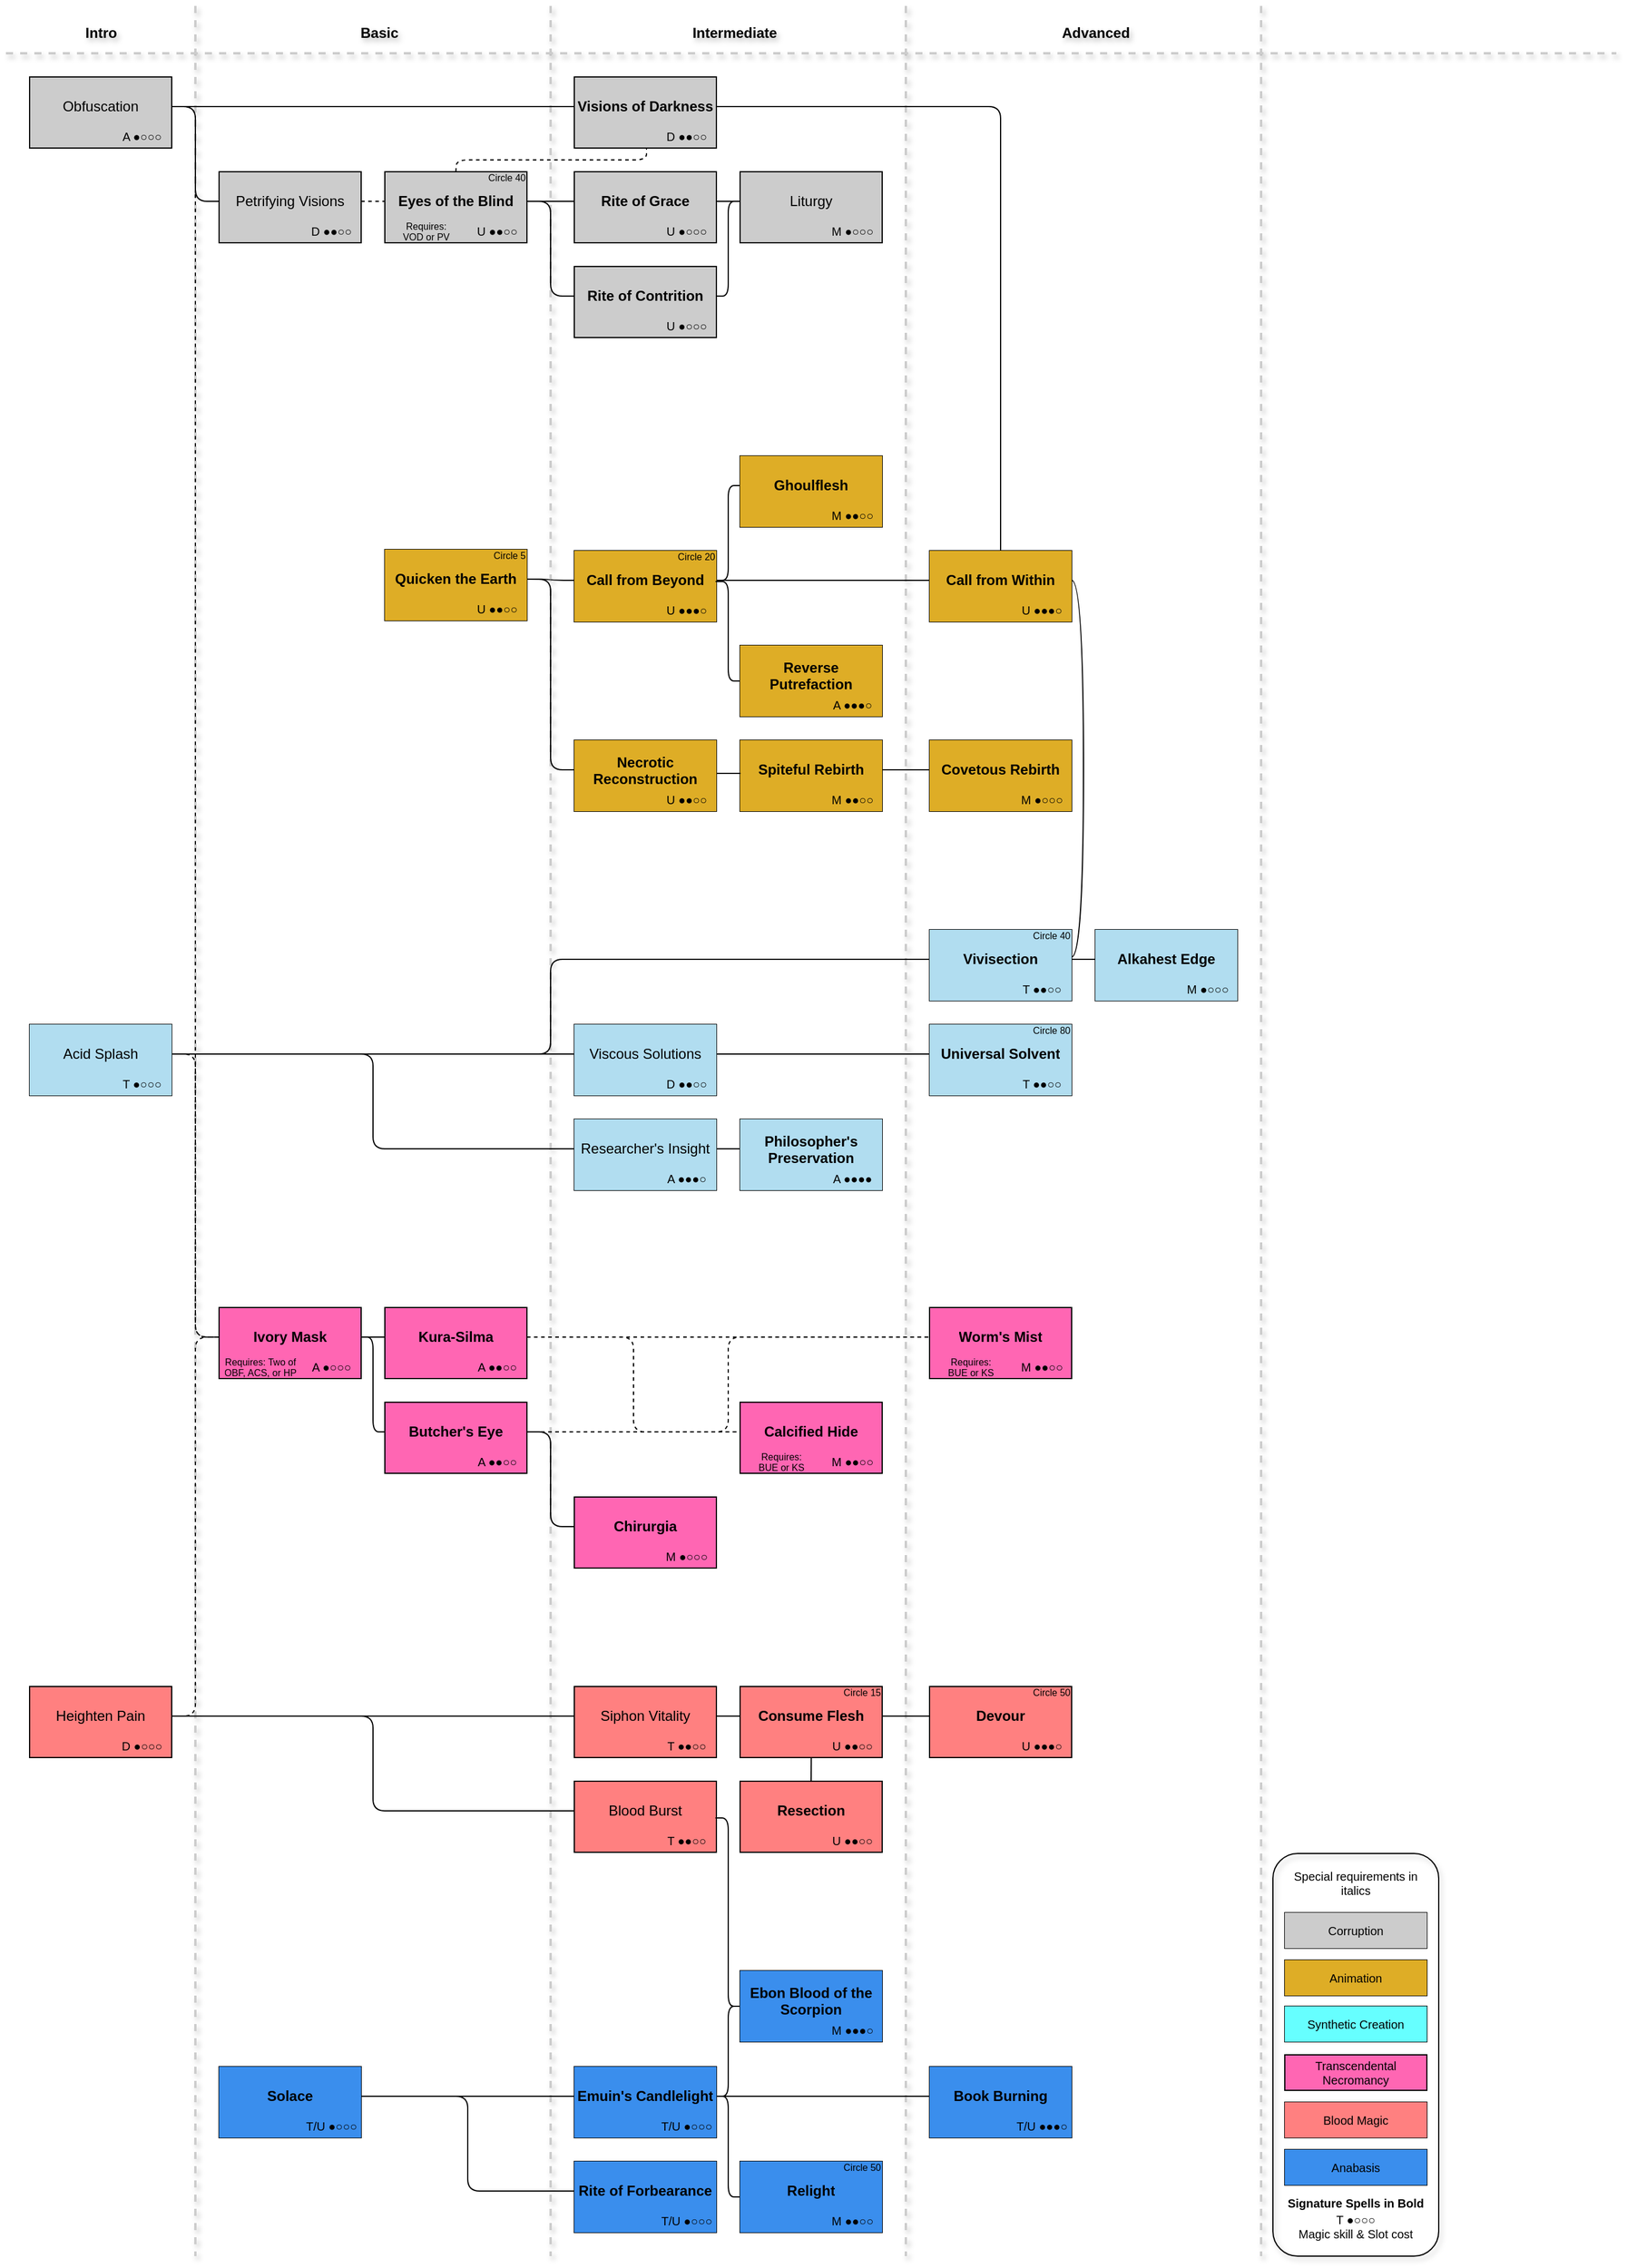 <mxfile version="25.0.3">
  <diagram name="Page-1" id="b-uTIyVgDmchX_8TNUZS">
    <mxGraphModel dx="4797" dy="3714" grid="1" gridSize="10" guides="1" tooltips="1" connect="1" arrows="1" fold="1" page="1" pageScale="1" pageWidth="740" pageHeight="1360" math="0" shadow="0">
      <root>
        <mxCell id="0" />
        <mxCell id="1" parent="0" />
        <mxCell id="Snp48HXymXeLWRA-qDOF-33" value="" style="html=1;rounded=0;strokeColor=#CCCCCC;strokeWidth=2;endArrow=none;endFill=0;dashed=1;labelBackgroundColor=none;shadow=1;" edge="1" parent="1">
          <mxGeometry width="100" relative="1" as="geometry">
            <mxPoint x="160" as="sourcePoint" />
            <mxPoint x="160" y="1900" as="targetPoint" />
          </mxGeometry>
        </mxCell>
        <mxCell id="Snp48HXymXeLWRA-qDOF-34" value="Intro" style="text;html=1;align=center;verticalAlign=middle;resizable=0;points=[];autosize=1;strokeColor=none;fillColor=none;fontStyle=1;textShadow=1;" vertex="1" parent="1">
          <mxGeometry x="55" y="8" width="50" height="30" as="geometry" />
        </mxCell>
        <mxCell id="Snp48HXymXeLWRA-qDOF-367" value="" style="html=1;rounded=0;strokeColor=#CCCCCC;strokeWidth=2;endArrow=none;endFill=0;dashed=1;labelBackgroundColor=none;shadow=1;" edge="1" parent="1">
          <mxGeometry width="100" relative="1" as="geometry">
            <mxPoint x="460" as="sourcePoint" />
            <mxPoint x="460" y="1900" as="targetPoint" />
          </mxGeometry>
        </mxCell>
        <mxCell id="Snp48HXymXeLWRA-qDOF-432" value="" style="html=1;rounded=0;strokeColor=#CCCCCC;strokeWidth=2;endArrow=none;endFill=0;dashed=1;labelBackgroundColor=none;shadow=1;" edge="1" parent="1">
          <mxGeometry width="100" relative="1" as="geometry">
            <mxPoint x="760" as="sourcePoint" />
            <mxPoint x="760" y="1900" as="targetPoint" />
          </mxGeometry>
        </mxCell>
        <mxCell id="Snp48HXymXeLWRA-qDOF-433" value="Basic" style="text;html=1;align=center;verticalAlign=middle;resizable=0;points=[];autosize=1;strokeColor=none;fillColor=none;fontStyle=1;textShadow=1;" vertex="1" parent="1">
          <mxGeometry x="290" y="8" width="50" height="30" as="geometry" />
        </mxCell>
        <mxCell id="Snp48HXymXeLWRA-qDOF-434" value="Intermediate" style="text;html=1;align=center;verticalAlign=middle;resizable=0;points=[];autosize=1;strokeColor=none;fillColor=none;fontStyle=1;textShadow=1;" vertex="1" parent="1">
          <mxGeometry x="570" y="8" width="90" height="30" as="geometry" />
        </mxCell>
        <mxCell id="Snp48HXymXeLWRA-qDOF-435" value="Advanced" style="text;html=1;align=center;verticalAlign=middle;resizable=0;points=[];autosize=1;strokeColor=none;fillColor=none;fontStyle=1;textShadow=1;" vertex="1" parent="1">
          <mxGeometry x="880" y="8" width="80" height="30" as="geometry" />
        </mxCell>
        <mxCell id="Snp48HXymXeLWRA-qDOF-468" value="" style="html=1;rounded=0;strokeColor=#CCCCCC;strokeWidth=2;endArrow=none;endFill=0;dashed=1;labelBackgroundColor=none;shadow=1;" edge="1" parent="1">
          <mxGeometry width="100" relative="1" as="geometry">
            <mxPoint x="1060" as="sourcePoint" />
            <mxPoint x="1060" y="1900" as="targetPoint" />
          </mxGeometry>
        </mxCell>
        <mxCell id="Snp48HXymXeLWRA-qDOF-469" value="" style="html=1;rounded=0;strokeColor=#CCCCCC;strokeWidth=2;endArrow=none;endFill=0;dashed=1;labelBackgroundColor=none;shadow=1;" edge="1" parent="1">
          <mxGeometry width="100" relative="1" as="geometry">
            <mxPoint y="40" as="sourcePoint" />
            <mxPoint x="1360" y="40" as="targetPoint" />
          </mxGeometry>
        </mxCell>
        <mxCell id="Snp48HXymXeLWRA-qDOF-503" value="" style="shape=table;startSize=0;container=1;collapsible=0;childLayout=tableLayout;rounded=0;expand=0;resizable=0;rotatable=0;columnLines=0;rowLines=0;swimlaneLine=0;fixedWidth=1;snapToPoint=1;fillColor=#CCCCCC;strokeColor=default;align=center;verticalAlign=middle;fontFamily=Helvetica;fontSize=12;fontColor=default;fontStyle=0" vertex="1" parent="1">
          <mxGeometry x="20" y="60.0" width="120" height="60" as="geometry" />
        </mxCell>
        <mxCell id="Snp48HXymXeLWRA-qDOF-504" value="" style="shape=tableRow;horizontal=0;startSize=0;swimlaneHead=0;swimlaneBody=0;top=0;left=0;bottom=0;right=0;collapsible=0;dropTarget=0;points=[[0,0.5],[1,0.5]];portConstraint=eastwest;labelBackgroundColor=none;connectable=0;allowArrows=0;container=0;expand=0;resizable=0;rotatable=0;pointerEvents=0;fillColor=none;movable=0;cloneable=0;swimlaneLine=0;rounded=0;strokeColor=default;align=center;verticalAlign=middle;fontFamily=Helvetica;fontSize=7;fontColor=default;fontStyle=2" vertex="1" parent="Snp48HXymXeLWRA-qDOF-503">
          <mxGeometry width="120" height="10" as="geometry" />
        </mxCell>
        <mxCell id="Snp48HXymXeLWRA-qDOF-505" value="" style="shape=partialRectangle;connectable=0;overflow=hidden;top=0;left=0;bottom=0;right=0;pointerEvents=0;rowspan=1;colspan=4;fontSize=8;align=right;spacing=1;labelBackgroundColor=none;allowArrows=0;rotatable=0;cloneable=0;recursiveResize=0;expand=0;resizable=0;fillColor=none;rounded=0;strokeColor=default;verticalAlign=middle;fontFamily=Helvetica;fontColor=default;" vertex="1" parent="Snp48HXymXeLWRA-qDOF-504">
          <mxGeometry width="120" height="10" as="geometry">
            <mxRectangle width="10" height="10" as="alternateBounds" />
          </mxGeometry>
        </mxCell>
        <mxCell id="Snp48HXymXeLWRA-qDOF-506" value="" style="shape=partialRectangle;html=1;whiteSpace=wrap;connectable=0;strokeColor=inherit;overflow=hidden;fillColor=none;top=0;left=0;bottom=0;right=0;pointerEvents=1;rounded=0;align=center;verticalAlign=middle;fontFamily=Helvetica;fontSize=12;fontColor=default;resizable=0;" vertex="1" visible="0" parent="Snp48HXymXeLWRA-qDOF-504">
          <mxGeometry x="10" width="30" height="10" as="geometry">
            <mxRectangle width="30" height="10" as="alternateBounds" />
          </mxGeometry>
        </mxCell>
        <mxCell id="Snp48HXymXeLWRA-qDOF-507" value="" style="shape=partialRectangle;html=1;whiteSpace=wrap;connectable=0;strokeColor=inherit;overflow=hidden;fillColor=none;top=0;left=0;bottom=0;right=0;pointerEvents=1;rounded=0;align=center;verticalAlign=middle;fontFamily=Helvetica;fontSize=12;fontColor=default;resizable=0;" vertex="1" visible="0" parent="Snp48HXymXeLWRA-qDOF-504">
          <mxGeometry x="40" width="30" height="10" as="geometry">
            <mxRectangle width="30" height="10" as="alternateBounds" />
          </mxGeometry>
        </mxCell>
        <mxCell id="Snp48HXymXeLWRA-qDOF-508" value="" style="shape=partialRectangle;html=1;whiteSpace=wrap;connectable=0;strokeColor=inherit;overflow=hidden;fillColor=none;top=0;left=0;bottom=0;right=0;pointerEvents=1;rounded=0;align=center;verticalAlign=middle;fontFamily=Helvetica;fontSize=12;fontColor=default;resizable=0;" vertex="1" visible="0" parent="Snp48HXymXeLWRA-qDOF-504">
          <mxGeometry x="70" width="50" height="10" as="geometry">
            <mxRectangle width="50" height="10" as="alternateBounds" />
          </mxGeometry>
        </mxCell>
        <mxCell id="Snp48HXymXeLWRA-qDOF-509" value="" style="shape=tableRow;horizontal=0;startSize=0;swimlaneHead=0;swimlaneBody=0;top=0;left=0;bottom=0;right=0;collapsible=0;dropTarget=0;points=[[0,0.5],[1,0.5]];portConstraint=eastwest;resizable=0;fillColor=none;rotatable=0;rounded=0;strokeColor=default;align=center;verticalAlign=middle;fontFamily=Helvetica;fontSize=12;fontColor=default;" vertex="1" parent="Snp48HXymXeLWRA-qDOF-503">
          <mxGeometry y="10" width="120" height="30" as="geometry" />
        </mxCell>
        <mxCell id="Snp48HXymXeLWRA-qDOF-510" value="Obfuscation" style="shape=partialRectangle;connectable=0;overflow=hidden;top=0;left=0;bottom=0;right=0;pointerEvents=0;rowspan=1;colspan=4;spacing=1;labelBackgroundColor=none;recursiveResize=0;expand=0;resizable=0;rotatable=0;allowArrows=0;fillColor=none;movable=0;cloneable=0;deletable=0;rounded=0;strokeColor=default;align=center;verticalAlign=middle;fontFamily=Helvetica;fontSize=12;fontColor=default;whiteSpace=wrap;fontStyle=0" vertex="1" parent="Snp48HXymXeLWRA-qDOF-509">
          <mxGeometry width="120" height="30" as="geometry">
            <mxRectangle width="10" height="30" as="alternateBounds" />
          </mxGeometry>
        </mxCell>
        <mxCell id="Snp48HXymXeLWRA-qDOF-511" value="" style="shape=partialRectangle;html=1;whiteSpace=wrap;connectable=0;strokeColor=inherit;overflow=hidden;fillColor=none;top=0;left=0;bottom=0;right=0;pointerEvents=1;rounded=0;align=center;verticalAlign=middle;fontFamily=Helvetica;fontSize=12;fontColor=default;resizable=0;" vertex="1" visible="0" parent="Snp48HXymXeLWRA-qDOF-509">
          <mxGeometry x="10" width="30" height="30" as="geometry">
            <mxRectangle width="30" height="30" as="alternateBounds" />
          </mxGeometry>
        </mxCell>
        <mxCell id="Snp48HXymXeLWRA-qDOF-512" value="" style="shape=partialRectangle;html=1;whiteSpace=wrap;connectable=0;strokeColor=inherit;overflow=hidden;fillColor=none;top=0;left=0;bottom=0;right=0;pointerEvents=1;rounded=0;align=center;verticalAlign=middle;fontFamily=Helvetica;fontSize=12;fontColor=default;resizable=0;" vertex="1" visible="0" parent="Snp48HXymXeLWRA-qDOF-509">
          <mxGeometry x="40" width="30" height="30" as="geometry">
            <mxRectangle width="30" height="30" as="alternateBounds" />
          </mxGeometry>
        </mxCell>
        <mxCell id="Snp48HXymXeLWRA-qDOF-513" value="" style="shape=partialRectangle;html=1;whiteSpace=wrap;connectable=0;strokeColor=inherit;overflow=hidden;fillColor=none;top=0;left=0;bottom=0;right=0;pointerEvents=1;rounded=0;align=center;verticalAlign=middle;fontFamily=Helvetica;fontSize=12;fontColor=default;resizable=0;" vertex="1" visible="0" parent="Snp48HXymXeLWRA-qDOF-509">
          <mxGeometry x="70" width="50" height="30" as="geometry">
            <mxRectangle width="50" height="30" as="alternateBounds" />
          </mxGeometry>
        </mxCell>
        <mxCell id="Snp48HXymXeLWRA-qDOF-514" value="" style="shape=tableRow;horizontal=0;startSize=0;swimlaneHead=0;swimlaneBody=0;top=0;left=0;bottom=0;right=0;collapsible=0;dropTarget=0;points=[[0,0.5],[1,0.5]];portConstraint=eastwest;fontSize=10;resizable=0;fillColor=none;rotatable=0;rounded=0;strokeColor=default;align=center;verticalAlign=middle;fontFamily=Helvetica;fontColor=default;" vertex="1" parent="Snp48HXymXeLWRA-qDOF-503">
          <mxGeometry y="40" width="120" height="20" as="geometry" />
        </mxCell>
        <mxCell id="Snp48HXymXeLWRA-qDOF-515" value="" style="shape=partialRectangle;whiteSpace=wrap;connectable=0;overflow=hidden;top=0;left=0;bottom=0;right=0;pointerEvents=0;rowspan=1;colspan=3;fontSize=8;spacing=1;resizable=0;rotatable=0;expand=0;recursiveResize=0;allowArrows=0;fillColor=none;movable=0;cloneable=0;rounded=0;strokeColor=default;align=center;verticalAlign=middle;fontFamily=Helvetica;fontColor=default;" vertex="1" parent="Snp48HXymXeLWRA-qDOF-514">
          <mxGeometry width="70" height="20" as="geometry">
            <mxRectangle width="10" height="20" as="alternateBounds" />
          </mxGeometry>
        </mxCell>
        <mxCell id="Snp48HXymXeLWRA-qDOF-516" value="" style="shape=partialRectangle;html=1;whiteSpace=wrap;connectable=0;strokeColor=inherit;overflow=hidden;fillColor=none;top=0;left=0;bottom=0;right=0;pointerEvents=1;rounded=0;align=center;verticalAlign=middle;fontFamily=Helvetica;fontSize=12;fontColor=default;resizable=0;" vertex="1" visible="0" parent="Snp48HXymXeLWRA-qDOF-514">
          <mxGeometry x="10" width="30" height="20" as="geometry">
            <mxRectangle width="30" height="20" as="alternateBounds" />
          </mxGeometry>
        </mxCell>
        <mxCell id="Snp48HXymXeLWRA-qDOF-517" value="" style="shape=partialRectangle;html=1;whiteSpace=wrap;connectable=0;strokeColor=inherit;overflow=hidden;fillColor=none;top=0;left=0;bottom=0;right=0;pointerEvents=1;rounded=0;align=center;verticalAlign=middle;fontFamily=Helvetica;fontSize=12;fontColor=default;resizable=0;" vertex="1" visible="0" parent="Snp48HXymXeLWRA-qDOF-514">
          <mxGeometry x="40" width="30" height="20" as="geometry">
            <mxRectangle width="30" height="20" as="alternateBounds" />
          </mxGeometry>
        </mxCell>
        <mxCell id="Snp48HXymXeLWRA-qDOF-518" value="A ●○○○" style="shape=partialRectangle;connectable=0;overflow=hidden;top=0;left=0;bottom=0;right=0;pointerEvents=0;recursiveResize=0;expand=0;allowArrows=0;rotatable=0;resizable=0;fontSize=10;fillColor=none;movable=0;cloneable=0;deletable=0;rounded=0;strokeColor=default;align=center;verticalAlign=middle;fontFamily=Helvetica;fontColor=default;" vertex="1" parent="Snp48HXymXeLWRA-qDOF-514">
          <mxGeometry x="70" width="50" height="20" as="geometry">
            <mxRectangle width="50" height="20" as="alternateBounds" />
          </mxGeometry>
        </mxCell>
        <mxCell id="Snp48HXymXeLWRA-qDOF-519" value="" style="shape=table;startSize=0;container=1;collapsible=0;childLayout=tableLayout;rounded=0;expand=0;resizable=0;rotatable=0;columnLines=0;rowLines=0;swimlaneLine=0;fixedWidth=1;snapToPoint=1;fillColor=#CCCCCC;strokeColor=default;align=center;verticalAlign=middle;fontFamily=Helvetica;fontSize=12;fontColor=default;fontStyle=0" vertex="1" parent="1">
          <mxGeometry x="480" y="60.0" width="120" height="60" as="geometry" />
        </mxCell>
        <mxCell id="Snp48HXymXeLWRA-qDOF-520" value="" style="shape=tableRow;horizontal=0;startSize=0;swimlaneHead=0;swimlaneBody=0;top=0;left=0;bottom=0;right=0;collapsible=0;dropTarget=0;points=[[0,0.5],[1,0.5]];portConstraint=eastwest;labelBackgroundColor=none;connectable=0;allowArrows=0;container=0;expand=0;resizable=0;rotatable=0;pointerEvents=0;fillColor=none;movable=0;cloneable=0;swimlaneLine=0;rounded=0;strokeColor=default;align=center;verticalAlign=middle;fontFamily=Helvetica;fontSize=7;fontColor=default;fontStyle=2" vertex="1" parent="Snp48HXymXeLWRA-qDOF-519">
          <mxGeometry width="120" height="10" as="geometry" />
        </mxCell>
        <mxCell id="Snp48HXymXeLWRA-qDOF-521" value="" style="shape=partialRectangle;connectable=0;overflow=hidden;top=0;left=0;bottom=0;right=0;pointerEvents=0;rowspan=1;colspan=4;fontSize=8;align=right;spacing=1;labelBackgroundColor=none;allowArrows=0;rotatable=0;cloneable=0;recursiveResize=0;expand=0;resizable=0;fillColor=none;rounded=0;strokeColor=default;verticalAlign=middle;fontFamily=Helvetica;fontColor=default;" vertex="1" parent="Snp48HXymXeLWRA-qDOF-520">
          <mxGeometry width="120" height="10" as="geometry">
            <mxRectangle width="10" height="10" as="alternateBounds" />
          </mxGeometry>
        </mxCell>
        <mxCell id="Snp48HXymXeLWRA-qDOF-522" value="" style="shape=partialRectangle;html=1;whiteSpace=wrap;connectable=0;strokeColor=inherit;overflow=hidden;fillColor=none;top=0;left=0;bottom=0;right=0;pointerEvents=1;rounded=0;align=center;verticalAlign=middle;fontFamily=Helvetica;fontSize=12;fontColor=default;resizable=0;" vertex="1" visible="0" parent="Snp48HXymXeLWRA-qDOF-520">
          <mxGeometry x="10" width="30" height="10" as="geometry">
            <mxRectangle width="30" height="10" as="alternateBounds" />
          </mxGeometry>
        </mxCell>
        <mxCell id="Snp48HXymXeLWRA-qDOF-523" value="" style="shape=partialRectangle;html=1;whiteSpace=wrap;connectable=0;strokeColor=inherit;overflow=hidden;fillColor=none;top=0;left=0;bottom=0;right=0;pointerEvents=1;rounded=0;align=center;verticalAlign=middle;fontFamily=Helvetica;fontSize=12;fontColor=default;resizable=0;" vertex="1" visible="0" parent="Snp48HXymXeLWRA-qDOF-520">
          <mxGeometry x="40" width="30" height="10" as="geometry">
            <mxRectangle width="30" height="10" as="alternateBounds" />
          </mxGeometry>
        </mxCell>
        <mxCell id="Snp48HXymXeLWRA-qDOF-524" value="" style="shape=partialRectangle;html=1;whiteSpace=wrap;connectable=0;strokeColor=inherit;overflow=hidden;fillColor=none;top=0;left=0;bottom=0;right=0;pointerEvents=1;rounded=0;align=center;verticalAlign=middle;fontFamily=Helvetica;fontSize=12;fontColor=default;resizable=0;" vertex="1" visible="0" parent="Snp48HXymXeLWRA-qDOF-520">
          <mxGeometry x="70" width="50" height="10" as="geometry">
            <mxRectangle width="50" height="10" as="alternateBounds" />
          </mxGeometry>
        </mxCell>
        <mxCell id="Snp48HXymXeLWRA-qDOF-525" value="" style="shape=tableRow;horizontal=0;startSize=0;swimlaneHead=0;swimlaneBody=0;top=0;left=0;bottom=0;right=0;collapsible=0;dropTarget=0;points=[[0,0.5],[1,0.5]];portConstraint=eastwest;resizable=0;fillColor=none;rotatable=0;rounded=0;strokeColor=default;align=center;verticalAlign=middle;fontFamily=Helvetica;fontSize=12;fontColor=default;" vertex="1" parent="Snp48HXymXeLWRA-qDOF-519">
          <mxGeometry y="10" width="120" height="30" as="geometry" />
        </mxCell>
        <mxCell id="Snp48HXymXeLWRA-qDOF-526" value="Visions of Darkness" style="shape=partialRectangle;connectable=0;overflow=hidden;top=0;left=0;bottom=0;right=0;pointerEvents=0;rowspan=1;colspan=4;spacing=1;labelBackgroundColor=none;recursiveResize=0;expand=0;resizable=0;rotatable=0;allowArrows=0;fillColor=none;movable=0;cloneable=0;deletable=0;rounded=0;strokeColor=default;align=center;verticalAlign=middle;fontFamily=Helvetica;fontSize=12;fontColor=default;whiteSpace=wrap;fontStyle=1" vertex="1" parent="Snp48HXymXeLWRA-qDOF-525">
          <mxGeometry width="120" height="30" as="geometry">
            <mxRectangle width="10" height="30" as="alternateBounds" />
          </mxGeometry>
        </mxCell>
        <mxCell id="Snp48HXymXeLWRA-qDOF-527" value="" style="shape=partialRectangle;html=1;whiteSpace=wrap;connectable=0;strokeColor=inherit;overflow=hidden;fillColor=none;top=0;left=0;bottom=0;right=0;pointerEvents=1;rounded=0;align=center;verticalAlign=middle;fontFamily=Helvetica;fontSize=12;fontColor=default;resizable=0;" vertex="1" visible="0" parent="Snp48HXymXeLWRA-qDOF-525">
          <mxGeometry x="10" width="30" height="30" as="geometry">
            <mxRectangle width="30" height="30" as="alternateBounds" />
          </mxGeometry>
        </mxCell>
        <mxCell id="Snp48HXymXeLWRA-qDOF-528" value="" style="shape=partialRectangle;html=1;whiteSpace=wrap;connectable=0;strokeColor=inherit;overflow=hidden;fillColor=none;top=0;left=0;bottom=0;right=0;pointerEvents=1;rounded=0;align=center;verticalAlign=middle;fontFamily=Helvetica;fontSize=12;fontColor=default;resizable=0;" vertex="1" visible="0" parent="Snp48HXymXeLWRA-qDOF-525">
          <mxGeometry x="40" width="30" height="30" as="geometry">
            <mxRectangle width="30" height="30" as="alternateBounds" />
          </mxGeometry>
        </mxCell>
        <mxCell id="Snp48HXymXeLWRA-qDOF-529" value="" style="shape=partialRectangle;html=1;whiteSpace=wrap;connectable=0;strokeColor=inherit;overflow=hidden;fillColor=none;top=0;left=0;bottom=0;right=0;pointerEvents=1;rounded=0;align=center;verticalAlign=middle;fontFamily=Helvetica;fontSize=12;fontColor=default;resizable=0;" vertex="1" visible="0" parent="Snp48HXymXeLWRA-qDOF-525">
          <mxGeometry x="70" width="50" height="30" as="geometry">
            <mxRectangle width="50" height="30" as="alternateBounds" />
          </mxGeometry>
        </mxCell>
        <mxCell id="Snp48HXymXeLWRA-qDOF-530" value="" style="shape=tableRow;horizontal=0;startSize=0;swimlaneHead=0;swimlaneBody=0;top=0;left=0;bottom=0;right=0;collapsible=0;dropTarget=0;points=[[0,0.5],[1,0.5]];portConstraint=eastwest;fontSize=10;resizable=0;fillColor=none;rotatable=0;rounded=0;strokeColor=default;align=center;verticalAlign=middle;fontFamily=Helvetica;fontColor=default;" vertex="1" parent="Snp48HXymXeLWRA-qDOF-519">
          <mxGeometry y="40" width="120" height="20" as="geometry" />
        </mxCell>
        <mxCell id="Snp48HXymXeLWRA-qDOF-531" value="" style="shape=partialRectangle;whiteSpace=wrap;connectable=0;overflow=hidden;top=0;left=0;bottom=0;right=0;pointerEvents=0;rowspan=1;colspan=3;fontSize=8;spacing=1;resizable=0;rotatable=0;expand=0;recursiveResize=0;allowArrows=0;fillColor=none;movable=0;cloneable=0;rounded=0;strokeColor=default;align=center;verticalAlign=middle;fontFamily=Helvetica;fontColor=default;" vertex="1" parent="Snp48HXymXeLWRA-qDOF-530">
          <mxGeometry width="70" height="20" as="geometry">
            <mxRectangle width="10" height="20" as="alternateBounds" />
          </mxGeometry>
        </mxCell>
        <mxCell id="Snp48HXymXeLWRA-qDOF-532" value="" style="shape=partialRectangle;html=1;whiteSpace=wrap;connectable=0;strokeColor=inherit;overflow=hidden;fillColor=none;top=0;left=0;bottom=0;right=0;pointerEvents=1;rounded=0;align=center;verticalAlign=middle;fontFamily=Helvetica;fontSize=12;fontColor=default;resizable=0;" vertex="1" visible="0" parent="Snp48HXymXeLWRA-qDOF-530">
          <mxGeometry x="10" width="30" height="20" as="geometry">
            <mxRectangle width="30" height="20" as="alternateBounds" />
          </mxGeometry>
        </mxCell>
        <mxCell id="Snp48HXymXeLWRA-qDOF-533" value="" style="shape=partialRectangle;html=1;whiteSpace=wrap;connectable=0;strokeColor=inherit;overflow=hidden;fillColor=none;top=0;left=0;bottom=0;right=0;pointerEvents=1;rounded=0;align=center;verticalAlign=middle;fontFamily=Helvetica;fontSize=12;fontColor=default;resizable=0;" vertex="1" visible="0" parent="Snp48HXymXeLWRA-qDOF-530">
          <mxGeometry x="40" width="30" height="20" as="geometry">
            <mxRectangle width="30" height="20" as="alternateBounds" />
          </mxGeometry>
        </mxCell>
        <mxCell id="Snp48HXymXeLWRA-qDOF-534" value="D ●●○○" style="shape=partialRectangle;connectable=0;overflow=hidden;top=0;left=0;bottom=0;right=0;pointerEvents=0;recursiveResize=0;expand=0;allowArrows=0;rotatable=0;resizable=0;fontSize=10;fillColor=none;movable=0;cloneable=0;deletable=0;rounded=0;strokeColor=default;align=center;verticalAlign=middle;fontFamily=Helvetica;fontColor=default;" vertex="1" parent="Snp48HXymXeLWRA-qDOF-530">
          <mxGeometry x="70" width="50" height="20" as="geometry">
            <mxRectangle width="50" height="20" as="alternateBounds" />
          </mxGeometry>
        </mxCell>
        <mxCell id="Snp48HXymXeLWRA-qDOF-567" value="" style="shape=table;startSize=0;container=1;collapsible=0;childLayout=tableLayout;rounded=0;expand=0;resizable=0;rotatable=0;columnLines=0;rowLines=0;swimlaneLine=0;fixedWidth=1;snapToPoint=1;fillColor=#CCCCCC;strokeColor=default;align=center;verticalAlign=middle;fontFamily=Helvetica;fontSize=12;fontColor=default;fontStyle=0" vertex="1" parent="1">
          <mxGeometry x="180" y="140.0" width="120" height="60" as="geometry" />
        </mxCell>
        <mxCell id="Snp48HXymXeLWRA-qDOF-568" value="" style="shape=tableRow;horizontal=0;startSize=0;swimlaneHead=0;swimlaneBody=0;top=0;left=0;bottom=0;right=0;collapsible=0;dropTarget=0;points=[[0,0.5],[1,0.5]];portConstraint=eastwest;labelBackgroundColor=none;connectable=0;allowArrows=0;container=0;expand=0;resizable=0;rotatable=0;pointerEvents=0;fillColor=none;movable=0;cloneable=0;swimlaneLine=0;rounded=0;strokeColor=default;align=center;verticalAlign=middle;fontFamily=Helvetica;fontSize=7;fontColor=default;fontStyle=2" vertex="1" parent="Snp48HXymXeLWRA-qDOF-567">
          <mxGeometry width="120" height="10" as="geometry" />
        </mxCell>
        <mxCell id="Snp48HXymXeLWRA-qDOF-569" value="" style="shape=partialRectangle;connectable=0;overflow=hidden;top=0;left=0;bottom=0;right=0;pointerEvents=0;rowspan=1;colspan=4;fontSize=8;align=right;spacing=1;labelBackgroundColor=none;allowArrows=0;rotatable=0;cloneable=0;recursiveResize=0;expand=0;resizable=0;fillColor=none;rounded=0;strokeColor=default;verticalAlign=middle;fontFamily=Helvetica;fontColor=default;" vertex="1" parent="Snp48HXymXeLWRA-qDOF-568">
          <mxGeometry width="120" height="10" as="geometry">
            <mxRectangle width="10" height="10" as="alternateBounds" />
          </mxGeometry>
        </mxCell>
        <mxCell id="Snp48HXymXeLWRA-qDOF-570" value="" style="shape=partialRectangle;html=1;whiteSpace=wrap;connectable=0;strokeColor=inherit;overflow=hidden;fillColor=none;top=0;left=0;bottom=0;right=0;pointerEvents=1;rounded=0;align=center;verticalAlign=middle;fontFamily=Helvetica;fontSize=12;fontColor=default;resizable=0;" vertex="1" visible="0" parent="Snp48HXymXeLWRA-qDOF-568">
          <mxGeometry x="10" width="30" height="10" as="geometry">
            <mxRectangle width="30" height="10" as="alternateBounds" />
          </mxGeometry>
        </mxCell>
        <mxCell id="Snp48HXymXeLWRA-qDOF-571" value="" style="shape=partialRectangle;html=1;whiteSpace=wrap;connectable=0;strokeColor=inherit;overflow=hidden;fillColor=none;top=0;left=0;bottom=0;right=0;pointerEvents=1;rounded=0;align=center;verticalAlign=middle;fontFamily=Helvetica;fontSize=12;fontColor=default;resizable=0;" vertex="1" visible="0" parent="Snp48HXymXeLWRA-qDOF-568">
          <mxGeometry x="40" width="30" height="10" as="geometry">
            <mxRectangle width="30" height="10" as="alternateBounds" />
          </mxGeometry>
        </mxCell>
        <mxCell id="Snp48HXymXeLWRA-qDOF-572" value="" style="shape=partialRectangle;html=1;whiteSpace=wrap;connectable=0;strokeColor=inherit;overflow=hidden;fillColor=none;top=0;left=0;bottom=0;right=0;pointerEvents=1;rounded=0;align=center;verticalAlign=middle;fontFamily=Helvetica;fontSize=12;fontColor=default;resizable=0;" vertex="1" visible="0" parent="Snp48HXymXeLWRA-qDOF-568">
          <mxGeometry x="70" width="50" height="10" as="geometry">
            <mxRectangle width="50" height="10" as="alternateBounds" />
          </mxGeometry>
        </mxCell>
        <mxCell id="Snp48HXymXeLWRA-qDOF-573" value="" style="shape=tableRow;horizontal=0;startSize=0;swimlaneHead=0;swimlaneBody=0;top=0;left=0;bottom=0;right=0;collapsible=0;dropTarget=0;points=[[0,0.5],[1,0.5]];portConstraint=eastwest;resizable=0;fillColor=none;rotatable=0;rounded=0;strokeColor=default;align=center;verticalAlign=middle;fontFamily=Helvetica;fontSize=12;fontColor=default;" vertex="1" parent="Snp48HXymXeLWRA-qDOF-567">
          <mxGeometry y="10" width="120" height="30" as="geometry" />
        </mxCell>
        <mxCell id="Snp48HXymXeLWRA-qDOF-574" value="Petrifying Visions" style="shape=partialRectangle;connectable=0;overflow=hidden;top=0;left=0;bottom=0;right=0;pointerEvents=0;rowspan=1;colspan=4;spacing=1;labelBackgroundColor=none;recursiveResize=0;expand=0;resizable=0;rotatable=0;allowArrows=0;fillColor=none;movable=0;cloneable=0;deletable=0;rounded=0;strokeColor=default;align=center;verticalAlign=middle;fontFamily=Helvetica;fontSize=12;fontColor=default;whiteSpace=wrap;fontStyle=0" vertex="1" parent="Snp48HXymXeLWRA-qDOF-573">
          <mxGeometry width="120" height="30" as="geometry">
            <mxRectangle width="10" height="30" as="alternateBounds" />
          </mxGeometry>
        </mxCell>
        <mxCell id="Snp48HXymXeLWRA-qDOF-575" value="" style="shape=partialRectangle;html=1;whiteSpace=wrap;connectable=0;strokeColor=inherit;overflow=hidden;fillColor=none;top=0;left=0;bottom=0;right=0;pointerEvents=1;rounded=0;align=center;verticalAlign=middle;fontFamily=Helvetica;fontSize=12;fontColor=default;resizable=0;" vertex="1" visible="0" parent="Snp48HXymXeLWRA-qDOF-573">
          <mxGeometry x="10" width="30" height="30" as="geometry">
            <mxRectangle width="30" height="30" as="alternateBounds" />
          </mxGeometry>
        </mxCell>
        <mxCell id="Snp48HXymXeLWRA-qDOF-576" value="" style="shape=partialRectangle;html=1;whiteSpace=wrap;connectable=0;strokeColor=inherit;overflow=hidden;fillColor=none;top=0;left=0;bottom=0;right=0;pointerEvents=1;rounded=0;align=center;verticalAlign=middle;fontFamily=Helvetica;fontSize=12;fontColor=default;resizable=0;" vertex="1" visible="0" parent="Snp48HXymXeLWRA-qDOF-573">
          <mxGeometry x="40" width="30" height="30" as="geometry">
            <mxRectangle width="30" height="30" as="alternateBounds" />
          </mxGeometry>
        </mxCell>
        <mxCell id="Snp48HXymXeLWRA-qDOF-577" value="" style="shape=partialRectangle;html=1;whiteSpace=wrap;connectable=0;strokeColor=inherit;overflow=hidden;fillColor=none;top=0;left=0;bottom=0;right=0;pointerEvents=1;rounded=0;align=center;verticalAlign=middle;fontFamily=Helvetica;fontSize=12;fontColor=default;resizable=0;" vertex="1" visible="0" parent="Snp48HXymXeLWRA-qDOF-573">
          <mxGeometry x="70" width="50" height="30" as="geometry">
            <mxRectangle width="50" height="30" as="alternateBounds" />
          </mxGeometry>
        </mxCell>
        <mxCell id="Snp48HXymXeLWRA-qDOF-578" value="" style="shape=tableRow;horizontal=0;startSize=0;swimlaneHead=0;swimlaneBody=0;top=0;left=0;bottom=0;right=0;collapsible=0;dropTarget=0;points=[[0,0.5],[1,0.5]];portConstraint=eastwest;fontSize=10;resizable=0;fillColor=none;rotatable=0;rounded=0;strokeColor=default;align=center;verticalAlign=middle;fontFamily=Helvetica;fontColor=default;" vertex="1" parent="Snp48HXymXeLWRA-qDOF-567">
          <mxGeometry y="40" width="120" height="20" as="geometry" />
        </mxCell>
        <mxCell id="Snp48HXymXeLWRA-qDOF-579" value="" style="shape=partialRectangle;whiteSpace=wrap;connectable=0;overflow=hidden;top=0;left=0;bottom=0;right=0;pointerEvents=0;rowspan=1;colspan=3;fontSize=8;spacing=1;resizable=0;rotatable=0;expand=0;recursiveResize=0;allowArrows=0;fillColor=none;movable=0;cloneable=0;rounded=0;strokeColor=default;align=center;verticalAlign=middle;fontFamily=Helvetica;fontColor=default;" vertex="1" parent="Snp48HXymXeLWRA-qDOF-578">
          <mxGeometry width="70" height="20" as="geometry">
            <mxRectangle width="10" height="20" as="alternateBounds" />
          </mxGeometry>
        </mxCell>
        <mxCell id="Snp48HXymXeLWRA-qDOF-580" value="" style="shape=partialRectangle;html=1;whiteSpace=wrap;connectable=0;strokeColor=inherit;overflow=hidden;fillColor=none;top=0;left=0;bottom=0;right=0;pointerEvents=1;rounded=0;align=center;verticalAlign=middle;fontFamily=Helvetica;fontSize=12;fontColor=default;resizable=0;" vertex="1" visible="0" parent="Snp48HXymXeLWRA-qDOF-578">
          <mxGeometry x="10" width="30" height="20" as="geometry">
            <mxRectangle width="30" height="20" as="alternateBounds" />
          </mxGeometry>
        </mxCell>
        <mxCell id="Snp48HXymXeLWRA-qDOF-581" value="" style="shape=partialRectangle;html=1;whiteSpace=wrap;connectable=0;strokeColor=inherit;overflow=hidden;fillColor=none;top=0;left=0;bottom=0;right=0;pointerEvents=1;rounded=0;align=center;verticalAlign=middle;fontFamily=Helvetica;fontSize=12;fontColor=default;resizable=0;" vertex="1" visible="0" parent="Snp48HXymXeLWRA-qDOF-578">
          <mxGeometry x="40" width="30" height="20" as="geometry">
            <mxRectangle width="30" height="20" as="alternateBounds" />
          </mxGeometry>
        </mxCell>
        <mxCell id="Snp48HXymXeLWRA-qDOF-582" value="D ●●○○" style="shape=partialRectangle;connectable=0;overflow=hidden;top=0;left=0;bottom=0;right=0;pointerEvents=0;recursiveResize=0;expand=0;allowArrows=0;rotatable=0;resizable=0;fontSize=10;fillColor=none;movable=0;cloneable=0;deletable=0;rounded=0;strokeColor=default;align=center;verticalAlign=middle;fontFamily=Helvetica;fontColor=default;" vertex="1" parent="Snp48HXymXeLWRA-qDOF-578">
          <mxGeometry x="70" width="50" height="20" as="geometry">
            <mxRectangle width="50" height="20" as="alternateBounds" />
          </mxGeometry>
        </mxCell>
        <mxCell id="Snp48HXymXeLWRA-qDOF-583" value="" style="shape=table;startSize=0;container=1;collapsible=0;childLayout=tableLayout;rounded=0;expand=0;resizable=0;rotatable=0;columnLines=0;rowLines=0;swimlaneLine=0;fixedWidth=1;snapToPoint=1;fillColor=#CCCCCC;strokeColor=default;align=center;verticalAlign=middle;fontFamily=Helvetica;fontSize=12;fontColor=default;fontStyle=0" vertex="1" parent="1">
          <mxGeometry x="320" y="140.0" width="120" height="60" as="geometry" />
        </mxCell>
        <mxCell id="Snp48HXymXeLWRA-qDOF-584" value="" style="shape=tableRow;horizontal=0;startSize=0;swimlaneHead=0;swimlaneBody=0;top=0;left=0;bottom=0;right=0;collapsible=0;dropTarget=0;points=[[0,0.5],[1,0.5]];portConstraint=eastwest;labelBackgroundColor=none;connectable=0;allowArrows=0;container=0;expand=0;resizable=0;rotatable=0;pointerEvents=0;fillColor=none;movable=0;cloneable=0;swimlaneLine=0;rounded=0;strokeColor=default;align=center;verticalAlign=middle;fontFamily=Helvetica;fontSize=7;fontColor=default;fontStyle=2" vertex="1" parent="Snp48HXymXeLWRA-qDOF-583">
          <mxGeometry width="120" height="10" as="geometry" />
        </mxCell>
        <mxCell id="Snp48HXymXeLWRA-qDOF-585" value="Circle 40" style="shape=partialRectangle;connectable=0;overflow=hidden;top=0;left=0;bottom=0;right=0;pointerEvents=0;rowspan=1;colspan=4;fontSize=8;align=right;spacing=1;labelBackgroundColor=none;allowArrows=0;rotatable=0;cloneable=0;recursiveResize=0;expand=0;resizable=0;fillColor=none;rounded=0;strokeColor=default;verticalAlign=middle;fontFamily=Helvetica;fontColor=default;" vertex="1" parent="Snp48HXymXeLWRA-qDOF-584">
          <mxGeometry width="120" height="10" as="geometry">
            <mxRectangle width="10" height="10" as="alternateBounds" />
          </mxGeometry>
        </mxCell>
        <mxCell id="Snp48HXymXeLWRA-qDOF-586" value="" style="shape=partialRectangle;html=1;whiteSpace=wrap;connectable=0;strokeColor=inherit;overflow=hidden;fillColor=none;top=0;left=0;bottom=0;right=0;pointerEvents=1;rounded=0;align=center;verticalAlign=middle;fontFamily=Helvetica;fontSize=12;fontColor=default;resizable=0;" vertex="1" visible="0" parent="Snp48HXymXeLWRA-qDOF-584">
          <mxGeometry x="10" width="30" height="10" as="geometry">
            <mxRectangle width="30" height="10" as="alternateBounds" />
          </mxGeometry>
        </mxCell>
        <mxCell id="Snp48HXymXeLWRA-qDOF-587" value="" style="shape=partialRectangle;html=1;whiteSpace=wrap;connectable=0;strokeColor=inherit;overflow=hidden;fillColor=none;top=0;left=0;bottom=0;right=0;pointerEvents=1;rounded=0;align=center;verticalAlign=middle;fontFamily=Helvetica;fontSize=12;fontColor=default;resizable=0;" vertex="1" visible="0" parent="Snp48HXymXeLWRA-qDOF-584">
          <mxGeometry x="40" width="30" height="10" as="geometry">
            <mxRectangle width="30" height="10" as="alternateBounds" />
          </mxGeometry>
        </mxCell>
        <mxCell id="Snp48HXymXeLWRA-qDOF-588" value="" style="shape=partialRectangle;html=1;whiteSpace=wrap;connectable=0;strokeColor=inherit;overflow=hidden;fillColor=none;top=0;left=0;bottom=0;right=0;pointerEvents=1;rounded=0;align=center;verticalAlign=middle;fontFamily=Helvetica;fontSize=12;fontColor=default;resizable=0;" vertex="1" visible="0" parent="Snp48HXymXeLWRA-qDOF-584">
          <mxGeometry x="70" width="50" height="10" as="geometry">
            <mxRectangle width="50" height="10" as="alternateBounds" />
          </mxGeometry>
        </mxCell>
        <mxCell id="Snp48HXymXeLWRA-qDOF-589" value="" style="shape=tableRow;horizontal=0;startSize=0;swimlaneHead=0;swimlaneBody=0;top=0;left=0;bottom=0;right=0;collapsible=0;dropTarget=0;points=[[0,0.5],[1,0.5]];portConstraint=eastwest;resizable=0;fillColor=none;rotatable=0;rounded=0;strokeColor=default;align=center;verticalAlign=middle;fontFamily=Helvetica;fontSize=12;fontColor=default;" vertex="1" parent="Snp48HXymXeLWRA-qDOF-583">
          <mxGeometry y="10" width="120" height="30" as="geometry" />
        </mxCell>
        <mxCell id="Snp48HXymXeLWRA-qDOF-590" value="Eyes of the Blind" style="shape=partialRectangle;connectable=0;overflow=hidden;top=0;left=0;bottom=0;right=0;pointerEvents=0;rowspan=1;colspan=4;spacing=1;labelBackgroundColor=none;recursiveResize=0;expand=0;resizable=0;rotatable=0;allowArrows=0;fillColor=none;movable=0;cloneable=0;deletable=0;rounded=0;strokeColor=default;align=center;verticalAlign=middle;fontFamily=Helvetica;fontSize=12;fontColor=default;whiteSpace=wrap;fontStyle=1" vertex="1" parent="Snp48HXymXeLWRA-qDOF-589">
          <mxGeometry width="120" height="30" as="geometry">
            <mxRectangle width="10" height="30" as="alternateBounds" />
          </mxGeometry>
        </mxCell>
        <mxCell id="Snp48HXymXeLWRA-qDOF-591" value="" style="shape=partialRectangle;html=1;whiteSpace=wrap;connectable=0;strokeColor=inherit;overflow=hidden;fillColor=none;top=0;left=0;bottom=0;right=0;pointerEvents=1;rounded=0;align=center;verticalAlign=middle;fontFamily=Helvetica;fontSize=12;fontColor=default;resizable=0;" vertex="1" visible="0" parent="Snp48HXymXeLWRA-qDOF-589">
          <mxGeometry x="10" width="30" height="30" as="geometry">
            <mxRectangle width="30" height="30" as="alternateBounds" />
          </mxGeometry>
        </mxCell>
        <mxCell id="Snp48HXymXeLWRA-qDOF-592" value="" style="shape=partialRectangle;html=1;whiteSpace=wrap;connectable=0;strokeColor=inherit;overflow=hidden;fillColor=none;top=0;left=0;bottom=0;right=0;pointerEvents=1;rounded=0;align=center;verticalAlign=middle;fontFamily=Helvetica;fontSize=12;fontColor=default;resizable=0;" vertex="1" visible="0" parent="Snp48HXymXeLWRA-qDOF-589">
          <mxGeometry x="40" width="30" height="30" as="geometry">
            <mxRectangle width="30" height="30" as="alternateBounds" />
          </mxGeometry>
        </mxCell>
        <mxCell id="Snp48HXymXeLWRA-qDOF-593" value="" style="shape=partialRectangle;html=1;whiteSpace=wrap;connectable=0;strokeColor=inherit;overflow=hidden;fillColor=none;top=0;left=0;bottom=0;right=0;pointerEvents=1;rounded=0;align=center;verticalAlign=middle;fontFamily=Helvetica;fontSize=12;fontColor=default;resizable=0;" vertex="1" visible="0" parent="Snp48HXymXeLWRA-qDOF-589">
          <mxGeometry x="70" width="50" height="30" as="geometry">
            <mxRectangle width="50" height="30" as="alternateBounds" />
          </mxGeometry>
        </mxCell>
        <mxCell id="Snp48HXymXeLWRA-qDOF-594" value="" style="shape=tableRow;horizontal=0;startSize=0;swimlaneHead=0;swimlaneBody=0;top=0;left=0;bottom=0;right=0;collapsible=0;dropTarget=0;points=[[0,0.5],[1,0.5]];portConstraint=eastwest;fontSize=10;resizable=0;fillColor=none;rotatable=0;rounded=0;strokeColor=default;align=center;verticalAlign=middle;fontFamily=Helvetica;fontColor=default;" vertex="1" parent="Snp48HXymXeLWRA-qDOF-583">
          <mxGeometry y="40" width="120" height="20" as="geometry" />
        </mxCell>
        <mxCell id="Snp48HXymXeLWRA-qDOF-595" value="Requires:&#xa;VOD or PV&#xa;" style="shape=partialRectangle;whiteSpace=wrap;connectable=0;overflow=hidden;top=0;left=0;bottom=0;right=0;pointerEvents=0;rowspan=1;colspan=3;fontSize=8;spacing=1;resizable=0;rotatable=0;expand=0;recursiveResize=0;allowArrows=0;fillColor=none;movable=0;cloneable=0;rounded=0;strokeColor=default;align=center;verticalAlign=middle;fontFamily=Helvetica;fontColor=default;" vertex="1" parent="Snp48HXymXeLWRA-qDOF-594">
          <mxGeometry width="70" height="20" as="geometry">
            <mxRectangle width="10" height="20" as="alternateBounds" />
          </mxGeometry>
        </mxCell>
        <mxCell id="Snp48HXymXeLWRA-qDOF-596" value="" style="shape=partialRectangle;html=1;whiteSpace=wrap;connectable=0;strokeColor=inherit;overflow=hidden;fillColor=none;top=0;left=0;bottom=0;right=0;pointerEvents=1;rounded=0;align=center;verticalAlign=middle;fontFamily=Helvetica;fontSize=12;fontColor=default;resizable=0;" vertex="1" visible="0" parent="Snp48HXymXeLWRA-qDOF-594">
          <mxGeometry x="10" width="30" height="20" as="geometry">
            <mxRectangle width="30" height="20" as="alternateBounds" />
          </mxGeometry>
        </mxCell>
        <mxCell id="Snp48HXymXeLWRA-qDOF-597" value="" style="shape=partialRectangle;html=1;whiteSpace=wrap;connectable=0;strokeColor=inherit;overflow=hidden;fillColor=none;top=0;left=0;bottom=0;right=0;pointerEvents=1;rounded=0;align=center;verticalAlign=middle;fontFamily=Helvetica;fontSize=12;fontColor=default;resizable=0;" vertex="1" visible="0" parent="Snp48HXymXeLWRA-qDOF-594">
          <mxGeometry x="40" width="30" height="20" as="geometry">
            <mxRectangle width="30" height="20" as="alternateBounds" />
          </mxGeometry>
        </mxCell>
        <mxCell id="Snp48HXymXeLWRA-qDOF-598" value="U ●●○○" style="shape=partialRectangle;connectable=0;overflow=hidden;top=0;left=0;bottom=0;right=0;pointerEvents=0;recursiveResize=0;expand=0;allowArrows=0;rotatable=0;resizable=0;fontSize=10;fillColor=none;movable=0;cloneable=0;deletable=0;rounded=0;strokeColor=default;align=center;verticalAlign=middle;fontFamily=Helvetica;fontColor=default;" vertex="1" parent="Snp48HXymXeLWRA-qDOF-594">
          <mxGeometry x="70" width="50" height="20" as="geometry">
            <mxRectangle width="50" height="20" as="alternateBounds" />
          </mxGeometry>
        </mxCell>
        <mxCell id="Snp48HXymXeLWRA-qDOF-599" value="" style="shape=table;startSize=0;container=1;collapsible=0;childLayout=tableLayout;rounded=0;expand=0;resizable=0;rotatable=0;columnLines=0;rowLines=0;swimlaneLine=0;fixedWidth=1;snapToPoint=1;fillColor=#CCCCCC;strokeColor=default;align=center;verticalAlign=middle;fontFamily=Helvetica;fontSize=12;fontColor=default;fontStyle=0" vertex="1" parent="1">
          <mxGeometry x="480" y="140.0" width="120" height="60" as="geometry" />
        </mxCell>
        <mxCell id="Snp48HXymXeLWRA-qDOF-600" value="" style="shape=tableRow;horizontal=0;startSize=0;swimlaneHead=0;swimlaneBody=0;top=0;left=0;bottom=0;right=0;collapsible=0;dropTarget=0;points=[[0,0.5],[1,0.5]];portConstraint=eastwest;labelBackgroundColor=none;connectable=0;allowArrows=0;container=0;expand=0;resizable=0;rotatable=0;pointerEvents=0;fillColor=none;movable=0;cloneable=0;swimlaneLine=0;rounded=0;strokeColor=default;align=center;verticalAlign=middle;fontFamily=Helvetica;fontSize=7;fontColor=default;fontStyle=2" vertex="1" parent="Snp48HXymXeLWRA-qDOF-599">
          <mxGeometry width="120" height="10" as="geometry" />
        </mxCell>
        <mxCell id="Snp48HXymXeLWRA-qDOF-601" value="" style="shape=partialRectangle;connectable=0;overflow=hidden;top=0;left=0;bottom=0;right=0;pointerEvents=0;rowspan=1;colspan=4;fontSize=8;align=right;spacing=1;labelBackgroundColor=none;allowArrows=0;rotatable=0;cloneable=0;recursiveResize=0;expand=0;resizable=0;fillColor=none;rounded=0;strokeColor=default;verticalAlign=middle;fontFamily=Helvetica;fontColor=default;" vertex="1" parent="Snp48HXymXeLWRA-qDOF-600">
          <mxGeometry width="120" height="10" as="geometry">
            <mxRectangle width="10" height="10" as="alternateBounds" />
          </mxGeometry>
        </mxCell>
        <mxCell id="Snp48HXymXeLWRA-qDOF-602" value="" style="shape=partialRectangle;html=1;whiteSpace=wrap;connectable=0;strokeColor=inherit;overflow=hidden;fillColor=none;top=0;left=0;bottom=0;right=0;pointerEvents=1;rounded=0;align=center;verticalAlign=middle;fontFamily=Helvetica;fontSize=12;fontColor=default;resizable=0;" vertex="1" visible="0" parent="Snp48HXymXeLWRA-qDOF-600">
          <mxGeometry x="10" width="30" height="10" as="geometry">
            <mxRectangle width="30" height="10" as="alternateBounds" />
          </mxGeometry>
        </mxCell>
        <mxCell id="Snp48HXymXeLWRA-qDOF-603" value="" style="shape=partialRectangle;html=1;whiteSpace=wrap;connectable=0;strokeColor=inherit;overflow=hidden;fillColor=none;top=0;left=0;bottom=0;right=0;pointerEvents=1;rounded=0;align=center;verticalAlign=middle;fontFamily=Helvetica;fontSize=12;fontColor=default;resizable=0;" vertex="1" visible="0" parent="Snp48HXymXeLWRA-qDOF-600">
          <mxGeometry x="40" width="30" height="10" as="geometry">
            <mxRectangle width="30" height="10" as="alternateBounds" />
          </mxGeometry>
        </mxCell>
        <mxCell id="Snp48HXymXeLWRA-qDOF-604" value="" style="shape=partialRectangle;html=1;whiteSpace=wrap;connectable=0;strokeColor=inherit;overflow=hidden;fillColor=none;top=0;left=0;bottom=0;right=0;pointerEvents=1;rounded=0;align=center;verticalAlign=middle;fontFamily=Helvetica;fontSize=12;fontColor=default;resizable=0;" vertex="1" visible="0" parent="Snp48HXymXeLWRA-qDOF-600">
          <mxGeometry x="70" width="50" height="10" as="geometry">
            <mxRectangle width="50" height="10" as="alternateBounds" />
          </mxGeometry>
        </mxCell>
        <mxCell id="Snp48HXymXeLWRA-qDOF-605" value="" style="shape=tableRow;horizontal=0;startSize=0;swimlaneHead=0;swimlaneBody=0;top=0;left=0;bottom=0;right=0;collapsible=0;dropTarget=0;points=[[0,0.5],[1,0.5]];portConstraint=eastwest;resizable=0;fillColor=none;rotatable=0;rounded=0;strokeColor=default;align=center;verticalAlign=middle;fontFamily=Helvetica;fontSize=12;fontColor=default;" vertex="1" parent="Snp48HXymXeLWRA-qDOF-599">
          <mxGeometry y="10" width="120" height="30" as="geometry" />
        </mxCell>
        <mxCell id="Snp48HXymXeLWRA-qDOF-606" value="Rite of Grace" style="shape=partialRectangle;connectable=0;overflow=hidden;top=0;left=0;bottom=0;right=0;pointerEvents=0;rowspan=1;colspan=4;spacing=1;labelBackgroundColor=none;recursiveResize=0;expand=0;resizable=0;rotatable=0;allowArrows=0;fillColor=none;movable=0;cloneable=0;deletable=0;rounded=0;strokeColor=default;align=center;verticalAlign=middle;fontFamily=Helvetica;fontSize=12;fontColor=default;whiteSpace=wrap;fontStyle=1" vertex="1" parent="Snp48HXymXeLWRA-qDOF-605">
          <mxGeometry width="120" height="30" as="geometry">
            <mxRectangle width="10" height="30" as="alternateBounds" />
          </mxGeometry>
        </mxCell>
        <mxCell id="Snp48HXymXeLWRA-qDOF-607" value="" style="shape=partialRectangle;html=1;whiteSpace=wrap;connectable=0;strokeColor=inherit;overflow=hidden;fillColor=none;top=0;left=0;bottom=0;right=0;pointerEvents=1;rounded=0;align=center;verticalAlign=middle;fontFamily=Helvetica;fontSize=12;fontColor=default;resizable=0;" vertex="1" visible="0" parent="Snp48HXymXeLWRA-qDOF-605">
          <mxGeometry x="10" width="30" height="30" as="geometry">
            <mxRectangle width="30" height="30" as="alternateBounds" />
          </mxGeometry>
        </mxCell>
        <mxCell id="Snp48HXymXeLWRA-qDOF-608" value="" style="shape=partialRectangle;html=1;whiteSpace=wrap;connectable=0;strokeColor=inherit;overflow=hidden;fillColor=none;top=0;left=0;bottom=0;right=0;pointerEvents=1;rounded=0;align=center;verticalAlign=middle;fontFamily=Helvetica;fontSize=12;fontColor=default;resizable=0;" vertex="1" visible="0" parent="Snp48HXymXeLWRA-qDOF-605">
          <mxGeometry x="40" width="30" height="30" as="geometry">
            <mxRectangle width="30" height="30" as="alternateBounds" />
          </mxGeometry>
        </mxCell>
        <mxCell id="Snp48HXymXeLWRA-qDOF-609" value="" style="shape=partialRectangle;html=1;whiteSpace=wrap;connectable=0;strokeColor=inherit;overflow=hidden;fillColor=none;top=0;left=0;bottom=0;right=0;pointerEvents=1;rounded=0;align=center;verticalAlign=middle;fontFamily=Helvetica;fontSize=12;fontColor=default;resizable=0;" vertex="1" visible="0" parent="Snp48HXymXeLWRA-qDOF-605">
          <mxGeometry x="70" width="50" height="30" as="geometry">
            <mxRectangle width="50" height="30" as="alternateBounds" />
          </mxGeometry>
        </mxCell>
        <mxCell id="Snp48HXymXeLWRA-qDOF-610" value="" style="shape=tableRow;horizontal=0;startSize=0;swimlaneHead=0;swimlaneBody=0;top=0;left=0;bottom=0;right=0;collapsible=0;dropTarget=0;points=[[0,0.5],[1,0.5]];portConstraint=eastwest;fontSize=10;resizable=0;fillColor=none;rotatable=0;rounded=0;strokeColor=default;align=center;verticalAlign=middle;fontFamily=Helvetica;fontColor=default;" vertex="1" parent="Snp48HXymXeLWRA-qDOF-599">
          <mxGeometry y="40" width="120" height="20" as="geometry" />
        </mxCell>
        <mxCell id="Snp48HXymXeLWRA-qDOF-611" value="" style="shape=partialRectangle;whiteSpace=wrap;connectable=0;overflow=hidden;top=0;left=0;bottom=0;right=0;pointerEvents=0;rowspan=1;colspan=3;fontSize=8;spacing=1;resizable=0;rotatable=0;expand=0;recursiveResize=0;allowArrows=0;fillColor=none;movable=0;cloneable=0;rounded=0;strokeColor=default;align=center;verticalAlign=middle;fontFamily=Helvetica;fontColor=default;" vertex="1" parent="Snp48HXymXeLWRA-qDOF-610">
          <mxGeometry width="70" height="20" as="geometry">
            <mxRectangle width="10" height="20" as="alternateBounds" />
          </mxGeometry>
        </mxCell>
        <mxCell id="Snp48HXymXeLWRA-qDOF-612" value="" style="shape=partialRectangle;html=1;whiteSpace=wrap;connectable=0;strokeColor=inherit;overflow=hidden;fillColor=none;top=0;left=0;bottom=0;right=0;pointerEvents=1;rounded=0;align=center;verticalAlign=middle;fontFamily=Helvetica;fontSize=12;fontColor=default;resizable=0;" vertex="1" visible="0" parent="Snp48HXymXeLWRA-qDOF-610">
          <mxGeometry x="10" width="30" height="20" as="geometry">
            <mxRectangle width="30" height="20" as="alternateBounds" />
          </mxGeometry>
        </mxCell>
        <mxCell id="Snp48HXymXeLWRA-qDOF-613" value="" style="shape=partialRectangle;html=1;whiteSpace=wrap;connectable=0;strokeColor=inherit;overflow=hidden;fillColor=none;top=0;left=0;bottom=0;right=0;pointerEvents=1;rounded=0;align=center;verticalAlign=middle;fontFamily=Helvetica;fontSize=12;fontColor=default;resizable=0;" vertex="1" visible="0" parent="Snp48HXymXeLWRA-qDOF-610">
          <mxGeometry x="40" width="30" height="20" as="geometry">
            <mxRectangle width="30" height="20" as="alternateBounds" />
          </mxGeometry>
        </mxCell>
        <mxCell id="Snp48HXymXeLWRA-qDOF-614" value="U ●○○○" style="shape=partialRectangle;connectable=0;overflow=hidden;top=0;left=0;bottom=0;right=0;pointerEvents=0;recursiveResize=0;expand=0;allowArrows=0;rotatable=0;resizable=0;fontSize=10;fillColor=none;movable=0;cloneable=0;deletable=0;rounded=0;strokeColor=default;align=center;verticalAlign=middle;fontFamily=Helvetica;fontColor=default;" vertex="1" parent="Snp48HXymXeLWRA-qDOF-610">
          <mxGeometry x="70" width="50" height="20" as="geometry">
            <mxRectangle width="50" height="20" as="alternateBounds" />
          </mxGeometry>
        </mxCell>
        <mxCell id="Snp48HXymXeLWRA-qDOF-615" value="" style="shape=table;startSize=0;container=1;collapsible=0;childLayout=tableLayout;rounded=0;expand=0;resizable=0;rotatable=0;columnLines=0;rowLines=0;swimlaneLine=0;fixedWidth=1;snapToPoint=1;fillColor=#CCCCCC;strokeColor=default;align=center;verticalAlign=middle;fontFamily=Helvetica;fontSize=12;fontColor=default;fontStyle=0" vertex="1" parent="1">
          <mxGeometry x="480" y="220.0" width="120" height="60" as="geometry" />
        </mxCell>
        <mxCell id="Snp48HXymXeLWRA-qDOF-616" value="" style="shape=tableRow;horizontal=0;startSize=0;swimlaneHead=0;swimlaneBody=0;top=0;left=0;bottom=0;right=0;collapsible=0;dropTarget=0;points=[[0,0.5],[1,0.5]];portConstraint=eastwest;labelBackgroundColor=none;connectable=0;allowArrows=0;container=0;expand=0;resizable=0;rotatable=0;pointerEvents=0;fillColor=none;movable=0;cloneable=0;swimlaneLine=0;rounded=0;strokeColor=default;align=center;verticalAlign=middle;fontFamily=Helvetica;fontSize=7;fontColor=default;fontStyle=2" vertex="1" parent="Snp48HXymXeLWRA-qDOF-615">
          <mxGeometry width="120" height="10" as="geometry" />
        </mxCell>
        <mxCell id="Snp48HXymXeLWRA-qDOF-617" value="" style="shape=partialRectangle;connectable=0;overflow=hidden;top=0;left=0;bottom=0;right=0;pointerEvents=0;rowspan=1;colspan=4;fontSize=8;align=right;spacing=1;labelBackgroundColor=none;allowArrows=0;rotatable=0;cloneable=0;recursiveResize=0;expand=0;resizable=0;fillColor=none;rounded=0;strokeColor=default;verticalAlign=middle;fontFamily=Helvetica;fontColor=default;" vertex="1" parent="Snp48HXymXeLWRA-qDOF-616">
          <mxGeometry width="120" height="10" as="geometry">
            <mxRectangle width="10" height="10" as="alternateBounds" />
          </mxGeometry>
        </mxCell>
        <mxCell id="Snp48HXymXeLWRA-qDOF-618" value="" style="shape=partialRectangle;html=1;whiteSpace=wrap;connectable=0;strokeColor=inherit;overflow=hidden;fillColor=none;top=0;left=0;bottom=0;right=0;pointerEvents=1;rounded=0;align=center;verticalAlign=middle;fontFamily=Helvetica;fontSize=12;fontColor=default;resizable=0;" vertex="1" visible="0" parent="Snp48HXymXeLWRA-qDOF-616">
          <mxGeometry x="10" width="30" height="10" as="geometry">
            <mxRectangle width="30" height="10" as="alternateBounds" />
          </mxGeometry>
        </mxCell>
        <mxCell id="Snp48HXymXeLWRA-qDOF-619" value="" style="shape=partialRectangle;html=1;whiteSpace=wrap;connectable=0;strokeColor=inherit;overflow=hidden;fillColor=none;top=0;left=0;bottom=0;right=0;pointerEvents=1;rounded=0;align=center;verticalAlign=middle;fontFamily=Helvetica;fontSize=12;fontColor=default;resizable=0;" vertex="1" visible="0" parent="Snp48HXymXeLWRA-qDOF-616">
          <mxGeometry x="40" width="30" height="10" as="geometry">
            <mxRectangle width="30" height="10" as="alternateBounds" />
          </mxGeometry>
        </mxCell>
        <mxCell id="Snp48HXymXeLWRA-qDOF-620" value="" style="shape=partialRectangle;html=1;whiteSpace=wrap;connectable=0;strokeColor=inherit;overflow=hidden;fillColor=none;top=0;left=0;bottom=0;right=0;pointerEvents=1;rounded=0;align=center;verticalAlign=middle;fontFamily=Helvetica;fontSize=12;fontColor=default;resizable=0;" vertex="1" visible="0" parent="Snp48HXymXeLWRA-qDOF-616">
          <mxGeometry x="70" width="50" height="10" as="geometry">
            <mxRectangle width="50" height="10" as="alternateBounds" />
          </mxGeometry>
        </mxCell>
        <mxCell id="Snp48HXymXeLWRA-qDOF-621" value="" style="shape=tableRow;horizontal=0;startSize=0;swimlaneHead=0;swimlaneBody=0;top=0;left=0;bottom=0;right=0;collapsible=0;dropTarget=0;points=[[0,0.5],[1,0.5]];portConstraint=eastwest;resizable=0;fillColor=none;rotatable=0;rounded=0;strokeColor=default;align=center;verticalAlign=middle;fontFamily=Helvetica;fontSize=12;fontColor=default;" vertex="1" parent="Snp48HXymXeLWRA-qDOF-615">
          <mxGeometry y="10" width="120" height="30" as="geometry" />
        </mxCell>
        <mxCell id="Snp48HXymXeLWRA-qDOF-622" value="Rite of Contrition" style="shape=partialRectangle;connectable=0;overflow=hidden;top=0;left=0;bottom=0;right=0;pointerEvents=0;rowspan=1;colspan=4;spacing=1;labelBackgroundColor=none;recursiveResize=0;expand=0;resizable=0;rotatable=0;allowArrows=0;fillColor=none;movable=0;cloneable=0;deletable=0;rounded=0;strokeColor=default;align=center;verticalAlign=middle;fontFamily=Helvetica;fontSize=12;fontColor=default;whiteSpace=wrap;fontStyle=1" vertex="1" parent="Snp48HXymXeLWRA-qDOF-621">
          <mxGeometry width="120" height="30" as="geometry">
            <mxRectangle width="10" height="30" as="alternateBounds" />
          </mxGeometry>
        </mxCell>
        <mxCell id="Snp48HXymXeLWRA-qDOF-623" value="" style="shape=partialRectangle;html=1;whiteSpace=wrap;connectable=0;strokeColor=inherit;overflow=hidden;fillColor=none;top=0;left=0;bottom=0;right=0;pointerEvents=1;rounded=0;align=center;verticalAlign=middle;fontFamily=Helvetica;fontSize=12;fontColor=default;resizable=0;" vertex="1" visible="0" parent="Snp48HXymXeLWRA-qDOF-621">
          <mxGeometry x="10" width="30" height="30" as="geometry">
            <mxRectangle width="30" height="30" as="alternateBounds" />
          </mxGeometry>
        </mxCell>
        <mxCell id="Snp48HXymXeLWRA-qDOF-624" value="" style="shape=partialRectangle;html=1;whiteSpace=wrap;connectable=0;strokeColor=inherit;overflow=hidden;fillColor=none;top=0;left=0;bottom=0;right=0;pointerEvents=1;rounded=0;align=center;verticalAlign=middle;fontFamily=Helvetica;fontSize=12;fontColor=default;resizable=0;" vertex="1" visible="0" parent="Snp48HXymXeLWRA-qDOF-621">
          <mxGeometry x="40" width="30" height="30" as="geometry">
            <mxRectangle width="30" height="30" as="alternateBounds" />
          </mxGeometry>
        </mxCell>
        <mxCell id="Snp48HXymXeLWRA-qDOF-625" value="" style="shape=partialRectangle;html=1;whiteSpace=wrap;connectable=0;strokeColor=inherit;overflow=hidden;fillColor=none;top=0;left=0;bottom=0;right=0;pointerEvents=1;rounded=0;align=center;verticalAlign=middle;fontFamily=Helvetica;fontSize=12;fontColor=default;resizable=0;" vertex="1" visible="0" parent="Snp48HXymXeLWRA-qDOF-621">
          <mxGeometry x="70" width="50" height="30" as="geometry">
            <mxRectangle width="50" height="30" as="alternateBounds" />
          </mxGeometry>
        </mxCell>
        <mxCell id="Snp48HXymXeLWRA-qDOF-626" value="" style="shape=tableRow;horizontal=0;startSize=0;swimlaneHead=0;swimlaneBody=0;top=0;left=0;bottom=0;right=0;collapsible=0;dropTarget=0;points=[[0,0.5],[1,0.5]];portConstraint=eastwest;fontSize=10;resizable=0;fillColor=none;rotatable=0;rounded=0;strokeColor=default;align=center;verticalAlign=middle;fontFamily=Helvetica;fontColor=default;" vertex="1" parent="Snp48HXymXeLWRA-qDOF-615">
          <mxGeometry y="40" width="120" height="20" as="geometry" />
        </mxCell>
        <mxCell id="Snp48HXymXeLWRA-qDOF-627" value="" style="shape=partialRectangle;whiteSpace=wrap;connectable=0;overflow=hidden;top=0;left=0;bottom=0;right=0;pointerEvents=0;rowspan=1;colspan=3;fontSize=8;spacing=1;resizable=0;rotatable=0;expand=0;recursiveResize=0;allowArrows=0;fillColor=none;movable=0;cloneable=0;rounded=0;strokeColor=default;align=center;verticalAlign=middle;fontFamily=Helvetica;fontColor=default;" vertex="1" parent="Snp48HXymXeLWRA-qDOF-626">
          <mxGeometry width="70" height="20" as="geometry">
            <mxRectangle width="10" height="20" as="alternateBounds" />
          </mxGeometry>
        </mxCell>
        <mxCell id="Snp48HXymXeLWRA-qDOF-628" value="" style="shape=partialRectangle;html=1;whiteSpace=wrap;connectable=0;strokeColor=inherit;overflow=hidden;fillColor=none;top=0;left=0;bottom=0;right=0;pointerEvents=1;rounded=0;align=center;verticalAlign=middle;fontFamily=Helvetica;fontSize=12;fontColor=default;resizable=0;" vertex="1" visible="0" parent="Snp48HXymXeLWRA-qDOF-626">
          <mxGeometry x="10" width="30" height="20" as="geometry">
            <mxRectangle width="30" height="20" as="alternateBounds" />
          </mxGeometry>
        </mxCell>
        <mxCell id="Snp48HXymXeLWRA-qDOF-629" value="" style="shape=partialRectangle;html=1;whiteSpace=wrap;connectable=0;strokeColor=inherit;overflow=hidden;fillColor=none;top=0;left=0;bottom=0;right=0;pointerEvents=1;rounded=0;align=center;verticalAlign=middle;fontFamily=Helvetica;fontSize=12;fontColor=default;resizable=0;" vertex="1" visible="0" parent="Snp48HXymXeLWRA-qDOF-626">
          <mxGeometry x="40" width="30" height="20" as="geometry">
            <mxRectangle width="30" height="20" as="alternateBounds" />
          </mxGeometry>
        </mxCell>
        <mxCell id="Snp48HXymXeLWRA-qDOF-630" value="U ●○○○" style="shape=partialRectangle;connectable=0;overflow=hidden;top=0;left=0;bottom=0;right=0;pointerEvents=0;recursiveResize=0;expand=0;allowArrows=0;rotatable=0;resizable=0;fontSize=10;fillColor=none;movable=0;cloneable=0;deletable=0;rounded=0;strokeColor=default;align=center;verticalAlign=middle;fontFamily=Helvetica;fontColor=default;" vertex="1" parent="Snp48HXymXeLWRA-qDOF-626">
          <mxGeometry x="70" width="50" height="20" as="geometry">
            <mxRectangle width="50" height="20" as="alternateBounds" />
          </mxGeometry>
        </mxCell>
        <mxCell id="Snp48HXymXeLWRA-qDOF-631" value="" style="shape=table;startSize=0;container=1;collapsible=0;childLayout=tableLayout;rounded=0;expand=0;resizable=0;rotatable=0;columnLines=0;rowLines=0;swimlaneLine=0;fixedWidth=1;snapToPoint=1;fillColor=#CCCCCC;strokeColor=default;align=center;verticalAlign=middle;fontFamily=Helvetica;fontSize=12;fontColor=default;fontStyle=0" vertex="1" parent="1">
          <mxGeometry x="620" y="140.0" width="120" height="60" as="geometry" />
        </mxCell>
        <mxCell id="Snp48HXymXeLWRA-qDOF-632" value="" style="shape=tableRow;horizontal=0;startSize=0;swimlaneHead=0;swimlaneBody=0;top=0;left=0;bottom=0;right=0;collapsible=0;dropTarget=0;points=[[0,0.5],[1,0.5]];portConstraint=eastwest;labelBackgroundColor=none;connectable=0;allowArrows=0;container=0;expand=0;resizable=0;rotatable=0;pointerEvents=0;fillColor=none;movable=0;cloneable=0;swimlaneLine=0;rounded=0;strokeColor=default;align=center;verticalAlign=middle;fontFamily=Helvetica;fontSize=7;fontColor=default;fontStyle=2" vertex="1" parent="Snp48HXymXeLWRA-qDOF-631">
          <mxGeometry width="120" height="10" as="geometry" />
        </mxCell>
        <mxCell id="Snp48HXymXeLWRA-qDOF-633" value="" style="shape=partialRectangle;connectable=0;overflow=hidden;top=0;left=0;bottom=0;right=0;pointerEvents=0;rowspan=1;colspan=4;fontSize=8;align=right;spacing=1;labelBackgroundColor=none;allowArrows=0;rotatable=0;cloneable=0;recursiveResize=0;expand=0;resizable=0;fillColor=none;rounded=0;strokeColor=default;verticalAlign=middle;fontFamily=Helvetica;fontColor=default;" vertex="1" parent="Snp48HXymXeLWRA-qDOF-632">
          <mxGeometry width="120" height="10" as="geometry">
            <mxRectangle width="10" height="10" as="alternateBounds" />
          </mxGeometry>
        </mxCell>
        <mxCell id="Snp48HXymXeLWRA-qDOF-634" value="" style="shape=partialRectangle;html=1;whiteSpace=wrap;connectable=0;strokeColor=inherit;overflow=hidden;fillColor=none;top=0;left=0;bottom=0;right=0;pointerEvents=1;rounded=0;align=center;verticalAlign=middle;fontFamily=Helvetica;fontSize=12;fontColor=default;resizable=0;" vertex="1" visible="0" parent="Snp48HXymXeLWRA-qDOF-632">
          <mxGeometry x="10" width="30" height="10" as="geometry">
            <mxRectangle width="30" height="10" as="alternateBounds" />
          </mxGeometry>
        </mxCell>
        <mxCell id="Snp48HXymXeLWRA-qDOF-635" value="" style="shape=partialRectangle;html=1;whiteSpace=wrap;connectable=0;strokeColor=inherit;overflow=hidden;fillColor=none;top=0;left=0;bottom=0;right=0;pointerEvents=1;rounded=0;align=center;verticalAlign=middle;fontFamily=Helvetica;fontSize=12;fontColor=default;resizable=0;" vertex="1" visible="0" parent="Snp48HXymXeLWRA-qDOF-632">
          <mxGeometry x="40" width="30" height="10" as="geometry">
            <mxRectangle width="30" height="10" as="alternateBounds" />
          </mxGeometry>
        </mxCell>
        <mxCell id="Snp48HXymXeLWRA-qDOF-636" value="" style="shape=partialRectangle;html=1;whiteSpace=wrap;connectable=0;strokeColor=inherit;overflow=hidden;fillColor=none;top=0;left=0;bottom=0;right=0;pointerEvents=1;rounded=0;align=center;verticalAlign=middle;fontFamily=Helvetica;fontSize=12;fontColor=default;resizable=0;" vertex="1" visible="0" parent="Snp48HXymXeLWRA-qDOF-632">
          <mxGeometry x="70" width="50" height="10" as="geometry">
            <mxRectangle width="50" height="10" as="alternateBounds" />
          </mxGeometry>
        </mxCell>
        <mxCell id="Snp48HXymXeLWRA-qDOF-637" value="" style="shape=tableRow;horizontal=0;startSize=0;swimlaneHead=0;swimlaneBody=0;top=0;left=0;bottom=0;right=0;collapsible=0;dropTarget=0;points=[[0,0.5],[1,0.5]];portConstraint=eastwest;resizable=0;fillColor=none;rotatable=0;rounded=0;strokeColor=default;align=center;verticalAlign=middle;fontFamily=Helvetica;fontSize=12;fontColor=default;" vertex="1" parent="Snp48HXymXeLWRA-qDOF-631">
          <mxGeometry y="10" width="120" height="30" as="geometry" />
        </mxCell>
        <mxCell id="Snp48HXymXeLWRA-qDOF-638" value="Liturgy" style="shape=partialRectangle;connectable=0;overflow=hidden;top=0;left=0;bottom=0;right=0;pointerEvents=0;rowspan=1;colspan=4;spacing=1;labelBackgroundColor=none;recursiveResize=0;expand=0;resizable=0;rotatable=0;allowArrows=0;fillColor=none;movable=0;cloneable=0;deletable=0;rounded=0;strokeColor=default;align=center;verticalAlign=middle;fontFamily=Helvetica;fontSize=12;fontColor=default;whiteSpace=wrap;fontStyle=0" vertex="1" parent="Snp48HXymXeLWRA-qDOF-637">
          <mxGeometry width="120" height="30" as="geometry">
            <mxRectangle width="10" height="30" as="alternateBounds" />
          </mxGeometry>
        </mxCell>
        <mxCell id="Snp48HXymXeLWRA-qDOF-639" value="" style="shape=partialRectangle;html=1;whiteSpace=wrap;connectable=0;strokeColor=inherit;overflow=hidden;fillColor=none;top=0;left=0;bottom=0;right=0;pointerEvents=1;rounded=0;align=center;verticalAlign=middle;fontFamily=Helvetica;fontSize=12;fontColor=default;resizable=0;" vertex="1" visible="0" parent="Snp48HXymXeLWRA-qDOF-637">
          <mxGeometry x="10" width="30" height="30" as="geometry">
            <mxRectangle width="30" height="30" as="alternateBounds" />
          </mxGeometry>
        </mxCell>
        <mxCell id="Snp48HXymXeLWRA-qDOF-640" value="" style="shape=partialRectangle;html=1;whiteSpace=wrap;connectable=0;strokeColor=inherit;overflow=hidden;fillColor=none;top=0;left=0;bottom=0;right=0;pointerEvents=1;rounded=0;align=center;verticalAlign=middle;fontFamily=Helvetica;fontSize=12;fontColor=default;resizable=0;" vertex="1" visible="0" parent="Snp48HXymXeLWRA-qDOF-637">
          <mxGeometry x="40" width="30" height="30" as="geometry">
            <mxRectangle width="30" height="30" as="alternateBounds" />
          </mxGeometry>
        </mxCell>
        <mxCell id="Snp48HXymXeLWRA-qDOF-641" value="" style="shape=partialRectangle;html=1;whiteSpace=wrap;connectable=0;strokeColor=inherit;overflow=hidden;fillColor=none;top=0;left=0;bottom=0;right=0;pointerEvents=1;rounded=0;align=center;verticalAlign=middle;fontFamily=Helvetica;fontSize=12;fontColor=default;resizable=0;" vertex="1" visible="0" parent="Snp48HXymXeLWRA-qDOF-637">
          <mxGeometry x="70" width="50" height="30" as="geometry">
            <mxRectangle width="50" height="30" as="alternateBounds" />
          </mxGeometry>
        </mxCell>
        <mxCell id="Snp48HXymXeLWRA-qDOF-642" value="" style="shape=tableRow;horizontal=0;startSize=0;swimlaneHead=0;swimlaneBody=0;top=0;left=0;bottom=0;right=0;collapsible=0;dropTarget=0;points=[[0,0.5],[1,0.5]];portConstraint=eastwest;fontSize=10;resizable=0;fillColor=none;rotatable=0;rounded=0;strokeColor=default;align=center;verticalAlign=middle;fontFamily=Helvetica;fontColor=default;" vertex="1" parent="Snp48HXymXeLWRA-qDOF-631">
          <mxGeometry y="40" width="120" height="20" as="geometry" />
        </mxCell>
        <mxCell id="Snp48HXymXeLWRA-qDOF-643" value="" style="shape=partialRectangle;whiteSpace=wrap;connectable=0;overflow=hidden;top=0;left=0;bottom=0;right=0;pointerEvents=0;rowspan=1;colspan=3;fontSize=8;spacing=1;resizable=0;rotatable=0;expand=0;recursiveResize=0;allowArrows=0;fillColor=none;movable=0;cloneable=0;rounded=0;strokeColor=default;align=center;verticalAlign=middle;fontFamily=Helvetica;fontColor=default;" vertex="1" parent="Snp48HXymXeLWRA-qDOF-642">
          <mxGeometry width="70" height="20" as="geometry">
            <mxRectangle width="10" height="20" as="alternateBounds" />
          </mxGeometry>
        </mxCell>
        <mxCell id="Snp48HXymXeLWRA-qDOF-644" value="" style="shape=partialRectangle;html=1;whiteSpace=wrap;connectable=0;strokeColor=inherit;overflow=hidden;fillColor=none;top=0;left=0;bottom=0;right=0;pointerEvents=1;rounded=0;align=center;verticalAlign=middle;fontFamily=Helvetica;fontSize=12;fontColor=default;resizable=0;" vertex="1" visible="0" parent="Snp48HXymXeLWRA-qDOF-642">
          <mxGeometry x="10" width="30" height="20" as="geometry">
            <mxRectangle width="30" height="20" as="alternateBounds" />
          </mxGeometry>
        </mxCell>
        <mxCell id="Snp48HXymXeLWRA-qDOF-645" value="" style="shape=partialRectangle;html=1;whiteSpace=wrap;connectable=0;strokeColor=inherit;overflow=hidden;fillColor=none;top=0;left=0;bottom=0;right=0;pointerEvents=1;rounded=0;align=center;verticalAlign=middle;fontFamily=Helvetica;fontSize=12;fontColor=default;resizable=0;" vertex="1" visible="0" parent="Snp48HXymXeLWRA-qDOF-642">
          <mxGeometry x="40" width="30" height="20" as="geometry">
            <mxRectangle width="30" height="20" as="alternateBounds" />
          </mxGeometry>
        </mxCell>
        <mxCell id="Snp48HXymXeLWRA-qDOF-646" value="M ●○○○" style="shape=partialRectangle;connectable=0;overflow=hidden;top=0;left=0;bottom=0;right=0;pointerEvents=0;recursiveResize=0;expand=0;allowArrows=0;rotatable=0;resizable=0;fontSize=10;fillColor=none;movable=0;cloneable=0;deletable=0;rounded=0;strokeColor=default;align=center;verticalAlign=middle;fontFamily=Helvetica;fontColor=default;" vertex="1" parent="Snp48HXymXeLWRA-qDOF-642">
          <mxGeometry x="70" width="50" height="20" as="geometry">
            <mxRectangle width="50" height="20" as="alternateBounds" />
          </mxGeometry>
        </mxCell>
        <mxCell id="Snp48HXymXeLWRA-qDOF-647" value="" style="endArrow=none;html=1;rounded=1;fontFamily=Helvetica;fontSize=12;fontColor=default;resizable=0;curved=0;entryX=1;entryY=0.5;entryDx=0;entryDy=0;exitX=0;exitY=0.5;exitDx=0;exitDy=0;edgeStyle=orthogonalEdgeStyle;" edge="1" parent="1" source="Snp48HXymXeLWRA-qDOF-573" target="Snp48HXymXeLWRA-qDOF-509">
          <mxGeometry width="50" height="50" relative="1" as="geometry">
            <mxPoint x="630" y="240" as="sourcePoint" />
            <mxPoint x="680" y="190" as="targetPoint" />
          </mxGeometry>
        </mxCell>
        <mxCell id="Snp48HXymXeLWRA-qDOF-648" value="" style="endArrow=none;html=1;rounded=0;strokeColor=default;align=center;verticalAlign=middle;fontFamily=Helvetica;fontSize=12;fontColor=default;labelBackgroundColor=default;resizable=0;edgeStyle=orthogonalEdgeStyle;curved=1;entryX=0;entryY=0.5;entryDx=0;entryDy=0;exitX=1;exitY=0.5;exitDx=0;exitDy=0;" edge="1" parent="1" source="Snp48HXymXeLWRA-qDOF-509" target="Snp48HXymXeLWRA-qDOF-525">
          <mxGeometry width="50" height="50" relative="1" as="geometry">
            <mxPoint x="630" y="240" as="sourcePoint" />
            <mxPoint x="680" y="190" as="targetPoint" />
          </mxGeometry>
        </mxCell>
        <mxCell id="Snp48HXymXeLWRA-qDOF-649" value="" style="endArrow=none;dashed=1;html=1;rounded=1;strokeColor=default;align=center;verticalAlign=middle;fontFamily=Helvetica;fontSize=12;fontColor=default;labelBackgroundColor=default;resizable=0;edgeStyle=orthogonalEdgeStyle;curved=0;entryX=0.508;entryY=1;entryDx=0;entryDy=0;entryPerimeter=0;" edge="1" parent="1" target="Snp48HXymXeLWRA-qDOF-530">
          <mxGeometry width="50" height="50" relative="1" as="geometry">
            <mxPoint x="380" y="140" as="sourcePoint" />
            <mxPoint x="680" y="190" as="targetPoint" />
          </mxGeometry>
        </mxCell>
        <mxCell id="Snp48HXymXeLWRA-qDOF-650" value="" style="endArrow=none;dashed=1;html=1;rounded=0;strokeColor=default;align=center;verticalAlign=middle;fontFamily=Helvetica;fontSize=12;fontColor=default;labelBackgroundColor=default;resizable=0;edgeStyle=orthogonalEdgeStyle;curved=1;exitX=1;exitY=0.5;exitDx=0;exitDy=0;entryX=0;entryY=0.5;entryDx=0;entryDy=0;" edge="1" parent="1" source="Snp48HXymXeLWRA-qDOF-573" target="Snp48HXymXeLWRA-qDOF-589">
          <mxGeometry width="50" height="50" relative="1" as="geometry">
            <mxPoint x="630" y="240" as="sourcePoint" />
            <mxPoint x="680" y="190" as="targetPoint" />
          </mxGeometry>
        </mxCell>
        <mxCell id="Snp48HXymXeLWRA-qDOF-651" value="" style="endArrow=none;html=1;rounded=1;strokeColor=default;align=center;verticalAlign=middle;fontFamily=Helvetica;fontSize=12;fontColor=default;labelBackgroundColor=default;resizable=0;edgeStyle=orthogonalEdgeStyle;curved=0;entryX=1;entryY=0.5;entryDx=0;entryDy=0;exitX=0;exitY=0.5;exitDx=0;exitDy=0;" edge="1" parent="1" source="Snp48HXymXeLWRA-qDOF-637" target="Snp48HXymXeLWRA-qDOF-605">
          <mxGeometry width="50" height="50" relative="1" as="geometry">
            <mxPoint x="630" y="240" as="sourcePoint" />
            <mxPoint x="680" y="190" as="targetPoint" />
          </mxGeometry>
        </mxCell>
        <mxCell id="Snp48HXymXeLWRA-qDOF-652" value="" style="endArrow=none;html=1;rounded=1;strokeColor=default;align=center;verticalAlign=middle;fontFamily=Helvetica;fontSize=12;fontColor=default;labelBackgroundColor=default;resizable=0;edgeStyle=orthogonalEdgeStyle;curved=0;entryX=1;entryY=0.5;entryDx=0;entryDy=0;exitX=0;exitY=0.5;exitDx=0;exitDy=0;" edge="1" parent="1" source="Snp48HXymXeLWRA-qDOF-637" target="Snp48HXymXeLWRA-qDOF-621">
          <mxGeometry width="50" height="50" relative="1" as="geometry">
            <mxPoint x="630" y="215" as="sourcePoint" />
            <mxPoint x="610" y="175" as="targetPoint" />
          </mxGeometry>
        </mxCell>
        <mxCell id="Snp48HXymXeLWRA-qDOF-653" value="" style="endArrow=none;html=1;rounded=0;strokeColor=default;align=center;verticalAlign=middle;fontFamily=Helvetica;fontSize=12;fontColor=default;labelBackgroundColor=default;resizable=0;edgeStyle=orthogonalEdgeStyle;curved=1;entryX=1;entryY=0.5;entryDx=0;entryDy=0;exitX=0;exitY=0.5;exitDx=0;exitDy=0;" edge="1" parent="1" source="Snp48HXymXeLWRA-qDOF-605" target="Snp48HXymXeLWRA-qDOF-589">
          <mxGeometry width="50" height="50" relative="1" as="geometry">
            <mxPoint x="640" y="225" as="sourcePoint" />
            <mxPoint x="620" y="185" as="targetPoint" />
          </mxGeometry>
        </mxCell>
        <mxCell id="Snp48HXymXeLWRA-qDOF-654" value="" style="endArrow=none;html=1;rounded=1;strokeColor=default;align=center;verticalAlign=middle;fontFamily=Helvetica;fontSize=12;fontColor=default;labelBackgroundColor=default;resizable=0;edgeStyle=orthogonalEdgeStyle;curved=0;entryX=1;entryY=0.5;entryDx=0;entryDy=0;exitX=0;exitY=0.5;exitDx=0;exitDy=0;" edge="1" parent="1" source="Snp48HXymXeLWRA-qDOF-621" target="Snp48HXymXeLWRA-qDOF-589">
          <mxGeometry width="50" height="50" relative="1" as="geometry">
            <mxPoint x="650" y="235" as="sourcePoint" />
            <mxPoint x="630" y="195" as="targetPoint" />
          </mxGeometry>
        </mxCell>
        <mxCell id="Snp48HXymXeLWRA-qDOF-671" value="" style="shape=table;startSize=0;container=1;collapsible=0;childLayout=tableLayout;rounded=0;expand=0;resizable=0;rotatable=0;columnLines=0;rowLines=0;swimlaneLine=0;fixedWidth=1;snapToPoint=1;fillColor=#DEAD26;strokeColor=default;align=center;verticalAlign=middle;fontFamily=Helvetica;fontSize=12;fontColor=default;fontStyle=0;labelBackgroundColor=default;" vertex="1" parent="1">
          <mxGeometry x="620" y="380.0" width="120" height="60" as="geometry" />
        </mxCell>
        <mxCell id="Snp48HXymXeLWRA-qDOF-672" value="" style="shape=tableRow;horizontal=0;startSize=0;swimlaneHead=0;swimlaneBody=0;top=0;left=0;bottom=0;right=0;collapsible=0;dropTarget=0;points=[[0,0.5],[1,0.5]];portConstraint=eastwest;labelBackgroundColor=none;connectable=0;allowArrows=0;container=0;expand=0;resizable=0;rotatable=0;pointerEvents=0;fillColor=#DEAD26;movable=0;cloneable=0;swimlaneLine=0;rounded=0;strokeColor=default;align=center;verticalAlign=middle;fontFamily=Helvetica;fontSize=7;fontColor=default;fontStyle=2" vertex="1" parent="Snp48HXymXeLWRA-qDOF-671">
          <mxGeometry width="120" height="10" as="geometry" />
        </mxCell>
        <mxCell id="Snp48HXymXeLWRA-qDOF-673" value="" style="shape=partialRectangle;connectable=0;overflow=hidden;top=0;left=0;bottom=0;right=0;pointerEvents=0;rowspan=1;colspan=4;fontSize=8;align=right;spacing=1;labelBackgroundColor=none;allowArrows=0;rotatable=0;cloneable=0;recursiveResize=0;expand=0;resizable=0;fillColor=#DEAD26;rounded=0;strokeColor=default;verticalAlign=middle;fontFamily=Helvetica;fontColor=default;" vertex="1" parent="Snp48HXymXeLWRA-qDOF-672">
          <mxGeometry width="120" height="10" as="geometry">
            <mxRectangle width="10" height="10" as="alternateBounds" />
          </mxGeometry>
        </mxCell>
        <mxCell id="Snp48HXymXeLWRA-qDOF-674" value="" style="shape=partialRectangle;html=1;whiteSpace=wrap;connectable=0;strokeColor=inherit;overflow=hidden;fillColor=none;top=0;left=0;bottom=0;right=0;pointerEvents=1;rounded=0;align=center;verticalAlign=middle;fontFamily=Helvetica;fontSize=12;fontColor=default;resizable=0;labelBackgroundColor=default;" vertex="1" visible="0" parent="Snp48HXymXeLWRA-qDOF-672">
          <mxGeometry x="10" width="30" height="10" as="geometry">
            <mxRectangle width="30" height="10" as="alternateBounds" />
          </mxGeometry>
        </mxCell>
        <mxCell id="Snp48HXymXeLWRA-qDOF-675" value="" style="shape=partialRectangle;html=1;whiteSpace=wrap;connectable=0;strokeColor=inherit;overflow=hidden;fillColor=none;top=0;left=0;bottom=0;right=0;pointerEvents=1;rounded=0;align=center;verticalAlign=middle;fontFamily=Helvetica;fontSize=12;fontColor=default;resizable=0;labelBackgroundColor=default;" vertex="1" visible="0" parent="Snp48HXymXeLWRA-qDOF-672">
          <mxGeometry x="40" width="30" height="10" as="geometry">
            <mxRectangle width="30" height="10" as="alternateBounds" />
          </mxGeometry>
        </mxCell>
        <mxCell id="Snp48HXymXeLWRA-qDOF-676" value="" style="shape=partialRectangle;html=1;whiteSpace=wrap;connectable=0;strokeColor=inherit;overflow=hidden;fillColor=none;top=0;left=0;bottom=0;right=0;pointerEvents=1;rounded=0;align=center;verticalAlign=middle;fontFamily=Helvetica;fontSize=12;fontColor=default;resizable=0;labelBackgroundColor=default;" vertex="1" visible="0" parent="Snp48HXymXeLWRA-qDOF-672">
          <mxGeometry x="70" width="50" height="10" as="geometry">
            <mxRectangle width="50" height="10" as="alternateBounds" />
          </mxGeometry>
        </mxCell>
        <mxCell id="Snp48HXymXeLWRA-qDOF-677" value="" style="shape=tableRow;horizontal=0;startSize=0;swimlaneHead=0;swimlaneBody=0;top=0;left=0;bottom=0;right=0;collapsible=0;dropTarget=0;points=[[0,0.5],[1,0.5]];portConstraint=eastwest;resizable=0;fillColor=#DEAD26;rotatable=0;rounded=0;strokeColor=default;align=center;verticalAlign=middle;fontFamily=Helvetica;fontSize=12;fontColor=default;labelBackgroundColor=default;" vertex="1" parent="Snp48HXymXeLWRA-qDOF-671">
          <mxGeometry y="10" width="120" height="30" as="geometry" />
        </mxCell>
        <mxCell id="Snp48HXymXeLWRA-qDOF-678" value="Ghoulflesh" style="shape=partialRectangle;connectable=0;overflow=hidden;top=0;left=0;bottom=0;right=0;pointerEvents=0;rowspan=1;colspan=4;spacing=1;labelBackgroundColor=none;recursiveResize=0;expand=0;resizable=0;rotatable=0;allowArrows=0;fillColor=#DEAD26;movable=0;cloneable=0;deletable=0;rounded=0;strokeColor=default;align=center;verticalAlign=middle;fontFamily=Helvetica;fontSize=12;fontColor=default;whiteSpace=wrap;fontStyle=1" vertex="1" parent="Snp48HXymXeLWRA-qDOF-677">
          <mxGeometry width="120" height="30" as="geometry">
            <mxRectangle width="10" height="30" as="alternateBounds" />
          </mxGeometry>
        </mxCell>
        <mxCell id="Snp48HXymXeLWRA-qDOF-679" value="" style="shape=partialRectangle;html=1;whiteSpace=wrap;connectable=0;strokeColor=inherit;overflow=hidden;fillColor=none;top=0;left=0;bottom=0;right=0;pointerEvents=1;rounded=0;align=center;verticalAlign=middle;fontFamily=Helvetica;fontSize=12;fontColor=default;resizable=0;labelBackgroundColor=default;" vertex="1" visible="0" parent="Snp48HXymXeLWRA-qDOF-677">
          <mxGeometry x="10" width="30" height="30" as="geometry">
            <mxRectangle width="30" height="30" as="alternateBounds" />
          </mxGeometry>
        </mxCell>
        <mxCell id="Snp48HXymXeLWRA-qDOF-680" value="" style="shape=partialRectangle;html=1;whiteSpace=wrap;connectable=0;strokeColor=inherit;overflow=hidden;fillColor=none;top=0;left=0;bottom=0;right=0;pointerEvents=1;rounded=0;align=center;verticalAlign=middle;fontFamily=Helvetica;fontSize=12;fontColor=default;resizable=0;labelBackgroundColor=default;" vertex="1" visible="0" parent="Snp48HXymXeLWRA-qDOF-677">
          <mxGeometry x="40" width="30" height="30" as="geometry">
            <mxRectangle width="30" height="30" as="alternateBounds" />
          </mxGeometry>
        </mxCell>
        <mxCell id="Snp48HXymXeLWRA-qDOF-681" value="" style="shape=partialRectangle;html=1;whiteSpace=wrap;connectable=0;strokeColor=inherit;overflow=hidden;fillColor=none;top=0;left=0;bottom=0;right=0;pointerEvents=1;rounded=0;align=center;verticalAlign=middle;fontFamily=Helvetica;fontSize=12;fontColor=default;resizable=0;labelBackgroundColor=default;" vertex="1" visible="0" parent="Snp48HXymXeLWRA-qDOF-677">
          <mxGeometry x="70" width="50" height="30" as="geometry">
            <mxRectangle width="50" height="30" as="alternateBounds" />
          </mxGeometry>
        </mxCell>
        <mxCell id="Snp48HXymXeLWRA-qDOF-682" value="" style="shape=tableRow;horizontal=0;startSize=0;swimlaneHead=0;swimlaneBody=0;top=0;left=0;bottom=0;right=0;collapsible=0;dropTarget=0;points=[[0,0.5],[1,0.5]];portConstraint=eastwest;fontSize=10;resizable=0;fillColor=#DEAD26;rotatable=0;rounded=0;strokeColor=default;align=center;verticalAlign=middle;fontFamily=Helvetica;fontColor=default;labelBackgroundColor=default;" vertex="1" parent="Snp48HXymXeLWRA-qDOF-671">
          <mxGeometry y="40" width="120" height="20" as="geometry" />
        </mxCell>
        <mxCell id="Snp48HXymXeLWRA-qDOF-683" value="" style="shape=partialRectangle;whiteSpace=wrap;connectable=0;overflow=hidden;top=0;left=0;bottom=0;right=0;pointerEvents=0;rowspan=1;colspan=3;fontSize=8;spacing=1;resizable=0;rotatable=0;expand=0;recursiveResize=0;allowArrows=0;fillColor=#DEAD26;movable=0;cloneable=0;rounded=0;strokeColor=default;align=center;verticalAlign=middle;fontFamily=Helvetica;fontColor=default;labelBackgroundColor=default;" vertex="1" parent="Snp48HXymXeLWRA-qDOF-682">
          <mxGeometry width="70" height="20" as="geometry">
            <mxRectangle width="10" height="20" as="alternateBounds" />
          </mxGeometry>
        </mxCell>
        <mxCell id="Snp48HXymXeLWRA-qDOF-684" value="" style="shape=partialRectangle;html=1;whiteSpace=wrap;connectable=0;strokeColor=inherit;overflow=hidden;fillColor=none;top=0;left=0;bottom=0;right=0;pointerEvents=1;rounded=0;align=center;verticalAlign=middle;fontFamily=Helvetica;fontSize=12;fontColor=default;resizable=0;labelBackgroundColor=default;" vertex="1" visible="0" parent="Snp48HXymXeLWRA-qDOF-682">
          <mxGeometry x="10" width="30" height="20" as="geometry">
            <mxRectangle width="30" height="20" as="alternateBounds" />
          </mxGeometry>
        </mxCell>
        <mxCell id="Snp48HXymXeLWRA-qDOF-685" value="" style="shape=partialRectangle;html=1;whiteSpace=wrap;connectable=0;strokeColor=inherit;overflow=hidden;fillColor=none;top=0;left=0;bottom=0;right=0;pointerEvents=1;rounded=0;align=center;verticalAlign=middle;fontFamily=Helvetica;fontSize=12;fontColor=default;resizable=0;labelBackgroundColor=default;" vertex="1" visible="0" parent="Snp48HXymXeLWRA-qDOF-682">
          <mxGeometry x="40" width="30" height="20" as="geometry">
            <mxRectangle width="30" height="20" as="alternateBounds" />
          </mxGeometry>
        </mxCell>
        <mxCell id="Snp48HXymXeLWRA-qDOF-686" value="M ●●○○" style="shape=partialRectangle;connectable=0;overflow=hidden;top=0;left=0;bottom=0;right=0;pointerEvents=0;recursiveResize=0;expand=0;allowArrows=0;rotatable=0;resizable=0;fontSize=10;fillColor=#DEAD26;movable=0;cloneable=0;deletable=0;rounded=0;strokeColor=default;align=center;verticalAlign=middle;fontFamily=Helvetica;fontColor=default;labelBackgroundColor=none;" vertex="1" parent="Snp48HXymXeLWRA-qDOF-682">
          <mxGeometry x="70" width="50" height="20" as="geometry">
            <mxRectangle width="50" height="20" as="alternateBounds" />
          </mxGeometry>
        </mxCell>
        <mxCell id="Snp48HXymXeLWRA-qDOF-687" value="" style="shape=table;startSize=0;container=1;collapsible=0;childLayout=tableLayout;rounded=0;expand=0;resizable=0;rotatable=0;columnLines=0;rowLines=0;swimlaneLine=0;fixedWidth=1;snapToPoint=1;fillColor=#DEAD26;strokeColor=default;align=center;verticalAlign=middle;fontFamily=Helvetica;fontSize=12;fontColor=default;fontStyle=0;labelBackgroundColor=default;" vertex="1" parent="1">
          <mxGeometry x="620" y="540.0" width="120" height="60" as="geometry" />
        </mxCell>
        <mxCell id="Snp48HXymXeLWRA-qDOF-688" value="" style="shape=tableRow;horizontal=0;startSize=0;swimlaneHead=0;swimlaneBody=0;top=0;left=0;bottom=0;right=0;collapsible=0;dropTarget=0;points=[[0,0.5],[1,0.5]];portConstraint=eastwest;labelBackgroundColor=none;connectable=0;allowArrows=0;container=0;expand=0;resizable=0;rotatable=0;pointerEvents=0;fillColor=#DEAD26;movable=0;cloneable=0;swimlaneLine=0;rounded=0;strokeColor=default;align=center;verticalAlign=middle;fontFamily=Helvetica;fontSize=7;fontColor=default;fontStyle=2" vertex="1" parent="Snp48HXymXeLWRA-qDOF-687">
          <mxGeometry width="120" height="10" as="geometry" />
        </mxCell>
        <mxCell id="Snp48HXymXeLWRA-qDOF-689" value="" style="shape=partialRectangle;connectable=0;overflow=hidden;top=0;left=0;bottom=0;right=0;pointerEvents=0;rowspan=1;colspan=4;fontSize=8;align=right;spacing=1;labelBackgroundColor=none;allowArrows=0;rotatable=0;cloneable=0;recursiveResize=0;expand=0;resizable=0;fillColor=#DEAD26;rounded=0;strokeColor=default;verticalAlign=middle;fontFamily=Helvetica;fontColor=default;" vertex="1" parent="Snp48HXymXeLWRA-qDOF-688">
          <mxGeometry width="120" height="10" as="geometry">
            <mxRectangle width="10" height="10" as="alternateBounds" />
          </mxGeometry>
        </mxCell>
        <mxCell id="Snp48HXymXeLWRA-qDOF-690" value="" style="shape=partialRectangle;html=1;whiteSpace=wrap;connectable=0;strokeColor=inherit;overflow=hidden;fillColor=none;top=0;left=0;bottom=0;right=0;pointerEvents=1;rounded=0;align=center;verticalAlign=middle;fontFamily=Helvetica;fontSize=12;fontColor=default;resizable=0;labelBackgroundColor=default;" vertex="1" visible="0" parent="Snp48HXymXeLWRA-qDOF-688">
          <mxGeometry x="10" width="30" height="10" as="geometry">
            <mxRectangle width="30" height="10" as="alternateBounds" />
          </mxGeometry>
        </mxCell>
        <mxCell id="Snp48HXymXeLWRA-qDOF-691" value="" style="shape=partialRectangle;html=1;whiteSpace=wrap;connectable=0;strokeColor=inherit;overflow=hidden;fillColor=none;top=0;left=0;bottom=0;right=0;pointerEvents=1;rounded=0;align=center;verticalAlign=middle;fontFamily=Helvetica;fontSize=12;fontColor=default;resizable=0;labelBackgroundColor=default;" vertex="1" visible="0" parent="Snp48HXymXeLWRA-qDOF-688">
          <mxGeometry x="40" width="30" height="10" as="geometry">
            <mxRectangle width="30" height="10" as="alternateBounds" />
          </mxGeometry>
        </mxCell>
        <mxCell id="Snp48HXymXeLWRA-qDOF-692" value="" style="shape=partialRectangle;html=1;whiteSpace=wrap;connectable=0;strokeColor=inherit;overflow=hidden;fillColor=none;top=0;left=0;bottom=0;right=0;pointerEvents=1;rounded=0;align=center;verticalAlign=middle;fontFamily=Helvetica;fontSize=12;fontColor=default;resizable=0;labelBackgroundColor=default;" vertex="1" visible="0" parent="Snp48HXymXeLWRA-qDOF-688">
          <mxGeometry x="70" width="50" height="10" as="geometry">
            <mxRectangle width="50" height="10" as="alternateBounds" />
          </mxGeometry>
        </mxCell>
        <mxCell id="Snp48HXymXeLWRA-qDOF-693" value="" style="shape=tableRow;horizontal=0;startSize=0;swimlaneHead=0;swimlaneBody=0;top=0;left=0;bottom=0;right=0;collapsible=0;dropTarget=0;points=[[0,0.5],[1,0.5]];portConstraint=eastwest;resizable=0;fillColor=#DEAD26;rotatable=0;rounded=0;strokeColor=default;align=center;verticalAlign=middle;fontFamily=Helvetica;fontSize=12;fontColor=default;labelBackgroundColor=default;" vertex="1" parent="Snp48HXymXeLWRA-qDOF-687">
          <mxGeometry y="10" width="120" height="30" as="geometry" />
        </mxCell>
        <mxCell id="Snp48HXymXeLWRA-qDOF-694" value="Reverse Putrefaction" style="shape=partialRectangle;connectable=0;overflow=hidden;top=0;left=0;bottom=0;right=0;pointerEvents=0;rowspan=1;colspan=4;spacing=1;labelBackgroundColor=none;recursiveResize=0;expand=0;resizable=0;rotatable=0;allowArrows=0;fillColor=#DEAD26;movable=0;cloneable=0;deletable=0;rounded=0;strokeColor=default;align=center;verticalAlign=middle;fontFamily=Helvetica;fontSize=12;fontColor=default;whiteSpace=wrap;fontStyle=1" vertex="1" parent="Snp48HXymXeLWRA-qDOF-693">
          <mxGeometry width="120" height="30" as="geometry">
            <mxRectangle width="10" height="30" as="alternateBounds" />
          </mxGeometry>
        </mxCell>
        <mxCell id="Snp48HXymXeLWRA-qDOF-695" value="" style="shape=partialRectangle;html=1;whiteSpace=wrap;connectable=0;strokeColor=inherit;overflow=hidden;fillColor=none;top=0;left=0;bottom=0;right=0;pointerEvents=1;rounded=0;align=center;verticalAlign=middle;fontFamily=Helvetica;fontSize=12;fontColor=default;resizable=0;labelBackgroundColor=default;" vertex="1" visible="0" parent="Snp48HXymXeLWRA-qDOF-693">
          <mxGeometry x="10" width="30" height="30" as="geometry">
            <mxRectangle width="30" height="30" as="alternateBounds" />
          </mxGeometry>
        </mxCell>
        <mxCell id="Snp48HXymXeLWRA-qDOF-696" value="" style="shape=partialRectangle;html=1;whiteSpace=wrap;connectable=0;strokeColor=inherit;overflow=hidden;fillColor=none;top=0;left=0;bottom=0;right=0;pointerEvents=1;rounded=0;align=center;verticalAlign=middle;fontFamily=Helvetica;fontSize=12;fontColor=default;resizable=0;labelBackgroundColor=default;" vertex="1" visible="0" parent="Snp48HXymXeLWRA-qDOF-693">
          <mxGeometry x="40" width="30" height="30" as="geometry">
            <mxRectangle width="30" height="30" as="alternateBounds" />
          </mxGeometry>
        </mxCell>
        <mxCell id="Snp48HXymXeLWRA-qDOF-697" value="" style="shape=partialRectangle;html=1;whiteSpace=wrap;connectable=0;strokeColor=inherit;overflow=hidden;fillColor=none;top=0;left=0;bottom=0;right=0;pointerEvents=1;rounded=0;align=center;verticalAlign=middle;fontFamily=Helvetica;fontSize=12;fontColor=default;resizable=0;labelBackgroundColor=default;" vertex="1" visible="0" parent="Snp48HXymXeLWRA-qDOF-693">
          <mxGeometry x="70" width="50" height="30" as="geometry">
            <mxRectangle width="50" height="30" as="alternateBounds" />
          </mxGeometry>
        </mxCell>
        <mxCell id="Snp48HXymXeLWRA-qDOF-698" value="" style="shape=tableRow;horizontal=0;startSize=0;swimlaneHead=0;swimlaneBody=0;top=0;left=0;bottom=0;right=0;collapsible=0;dropTarget=0;points=[[0,0.5],[1,0.5]];portConstraint=eastwest;fontSize=10;resizable=0;fillColor=#DEAD26;rotatable=0;rounded=0;strokeColor=default;align=center;verticalAlign=middle;fontFamily=Helvetica;fontColor=default;labelBackgroundColor=default;" vertex="1" parent="Snp48HXymXeLWRA-qDOF-687">
          <mxGeometry y="40" width="120" height="20" as="geometry" />
        </mxCell>
        <mxCell id="Snp48HXymXeLWRA-qDOF-699" value="" style="shape=partialRectangle;whiteSpace=wrap;connectable=0;overflow=hidden;top=0;left=0;bottom=0;right=0;pointerEvents=0;rowspan=1;colspan=3;fontSize=8;spacing=1;resizable=0;rotatable=0;expand=0;recursiveResize=0;allowArrows=0;fillColor=#DEAD26;movable=0;cloneable=0;rounded=0;strokeColor=default;align=center;verticalAlign=middle;fontFamily=Helvetica;fontColor=default;labelBackgroundColor=default;" vertex="1" parent="Snp48HXymXeLWRA-qDOF-698">
          <mxGeometry width="70" height="20" as="geometry">
            <mxRectangle width="10" height="20" as="alternateBounds" />
          </mxGeometry>
        </mxCell>
        <mxCell id="Snp48HXymXeLWRA-qDOF-700" value="" style="shape=partialRectangle;html=1;whiteSpace=wrap;connectable=0;strokeColor=inherit;overflow=hidden;fillColor=none;top=0;left=0;bottom=0;right=0;pointerEvents=1;rounded=0;align=center;verticalAlign=middle;fontFamily=Helvetica;fontSize=12;fontColor=default;resizable=0;labelBackgroundColor=default;" vertex="1" visible="0" parent="Snp48HXymXeLWRA-qDOF-698">
          <mxGeometry x="10" width="30" height="20" as="geometry">
            <mxRectangle width="30" height="20" as="alternateBounds" />
          </mxGeometry>
        </mxCell>
        <mxCell id="Snp48HXymXeLWRA-qDOF-701" value="" style="shape=partialRectangle;html=1;whiteSpace=wrap;connectable=0;strokeColor=inherit;overflow=hidden;fillColor=none;top=0;left=0;bottom=0;right=0;pointerEvents=1;rounded=0;align=center;verticalAlign=middle;fontFamily=Helvetica;fontSize=12;fontColor=default;resizable=0;labelBackgroundColor=default;" vertex="1" visible="0" parent="Snp48HXymXeLWRA-qDOF-698">
          <mxGeometry x="40" width="30" height="20" as="geometry">
            <mxRectangle width="30" height="20" as="alternateBounds" />
          </mxGeometry>
        </mxCell>
        <mxCell id="Snp48HXymXeLWRA-qDOF-702" value="A ●●●○" style="shape=partialRectangle;connectable=0;overflow=hidden;top=0;left=0;bottom=0;right=0;pointerEvents=0;recursiveResize=0;expand=0;allowArrows=0;rotatable=0;resizable=0;fontSize=10;fillColor=#DEAD26;movable=0;cloneable=0;deletable=0;rounded=0;strokeColor=default;align=center;verticalAlign=middle;fontFamily=Helvetica;fontColor=default;labelBackgroundColor=none;" vertex="1" parent="Snp48HXymXeLWRA-qDOF-698">
          <mxGeometry x="70" width="50" height="20" as="geometry">
            <mxRectangle width="50" height="20" as="alternateBounds" />
          </mxGeometry>
        </mxCell>
        <mxCell id="Snp48HXymXeLWRA-qDOF-703" value="" style="shape=table;startSize=0;container=1;collapsible=0;childLayout=tableLayout;rounded=0;expand=0;resizable=0;rotatable=0;columnLines=0;rowLines=0;swimlaneLine=0;fixedWidth=1;snapToPoint=1;fillColor=#DEAD26;strokeColor=default;align=center;verticalAlign=middle;fontFamily=Helvetica;fontSize=12;fontColor=default;fontStyle=0;labelBackgroundColor=default;" vertex="1" parent="1">
          <mxGeometry x="780" y="460.0" width="120" height="60" as="geometry" />
        </mxCell>
        <mxCell id="Snp48HXymXeLWRA-qDOF-704" value="" style="shape=tableRow;horizontal=0;startSize=0;swimlaneHead=0;swimlaneBody=0;top=0;left=0;bottom=0;right=0;collapsible=0;dropTarget=0;points=[[0,0.5],[1,0.5]];portConstraint=eastwest;labelBackgroundColor=none;connectable=0;allowArrows=0;container=0;expand=0;resizable=0;rotatable=0;pointerEvents=0;fillColor=#DEAD26;movable=0;cloneable=0;swimlaneLine=0;rounded=0;strokeColor=default;align=center;verticalAlign=middle;fontFamily=Helvetica;fontSize=7;fontColor=default;fontStyle=2" vertex="1" parent="Snp48HXymXeLWRA-qDOF-703">
          <mxGeometry width="120" height="10" as="geometry" />
        </mxCell>
        <mxCell id="Snp48HXymXeLWRA-qDOF-705" value="" style="shape=partialRectangle;connectable=0;overflow=hidden;top=0;left=0;bottom=0;right=0;pointerEvents=0;rowspan=1;colspan=4;fontSize=8;align=right;spacing=1;labelBackgroundColor=none;allowArrows=0;rotatable=0;cloneable=0;recursiveResize=0;expand=0;resizable=0;fillColor=#DEAD26;rounded=0;strokeColor=default;verticalAlign=middle;fontFamily=Helvetica;fontColor=default;" vertex="1" parent="Snp48HXymXeLWRA-qDOF-704">
          <mxGeometry width="120" height="10" as="geometry">
            <mxRectangle width="10" height="10" as="alternateBounds" />
          </mxGeometry>
        </mxCell>
        <mxCell id="Snp48HXymXeLWRA-qDOF-706" value="" style="shape=partialRectangle;html=1;whiteSpace=wrap;connectable=0;strokeColor=inherit;overflow=hidden;fillColor=none;top=0;left=0;bottom=0;right=0;pointerEvents=1;rounded=0;align=center;verticalAlign=middle;fontFamily=Helvetica;fontSize=12;fontColor=default;resizable=0;labelBackgroundColor=default;" vertex="1" visible="0" parent="Snp48HXymXeLWRA-qDOF-704">
          <mxGeometry x="10" width="30" height="10" as="geometry">
            <mxRectangle width="30" height="10" as="alternateBounds" />
          </mxGeometry>
        </mxCell>
        <mxCell id="Snp48HXymXeLWRA-qDOF-707" value="" style="shape=partialRectangle;html=1;whiteSpace=wrap;connectable=0;strokeColor=inherit;overflow=hidden;fillColor=none;top=0;left=0;bottom=0;right=0;pointerEvents=1;rounded=0;align=center;verticalAlign=middle;fontFamily=Helvetica;fontSize=12;fontColor=default;resizable=0;labelBackgroundColor=default;" vertex="1" visible="0" parent="Snp48HXymXeLWRA-qDOF-704">
          <mxGeometry x="40" width="30" height="10" as="geometry">
            <mxRectangle width="30" height="10" as="alternateBounds" />
          </mxGeometry>
        </mxCell>
        <mxCell id="Snp48HXymXeLWRA-qDOF-708" value="" style="shape=partialRectangle;html=1;whiteSpace=wrap;connectable=0;strokeColor=inherit;overflow=hidden;fillColor=none;top=0;left=0;bottom=0;right=0;pointerEvents=1;rounded=0;align=center;verticalAlign=middle;fontFamily=Helvetica;fontSize=12;fontColor=default;resizable=0;labelBackgroundColor=default;" vertex="1" visible="0" parent="Snp48HXymXeLWRA-qDOF-704">
          <mxGeometry x="70" width="50" height="10" as="geometry">
            <mxRectangle width="50" height="10" as="alternateBounds" />
          </mxGeometry>
        </mxCell>
        <mxCell id="Snp48HXymXeLWRA-qDOF-709" value="" style="shape=tableRow;horizontal=0;startSize=0;swimlaneHead=0;swimlaneBody=0;top=0;left=0;bottom=0;right=0;collapsible=0;dropTarget=0;points=[[0,0.5],[1,0.5]];portConstraint=eastwest;resizable=0;fillColor=#DEAD26;rotatable=0;rounded=0;strokeColor=default;align=center;verticalAlign=middle;fontFamily=Helvetica;fontSize=12;fontColor=default;labelBackgroundColor=default;" vertex="1" parent="Snp48HXymXeLWRA-qDOF-703">
          <mxGeometry y="10" width="120" height="30" as="geometry" />
        </mxCell>
        <mxCell id="Snp48HXymXeLWRA-qDOF-710" value="Call from Within" style="shape=partialRectangle;connectable=0;overflow=hidden;top=0;left=0;bottom=0;right=0;pointerEvents=0;rowspan=1;colspan=4;spacing=1;labelBackgroundColor=none;recursiveResize=0;expand=0;resizable=0;rotatable=0;allowArrows=0;fillColor=#DEAD26;movable=0;cloneable=0;deletable=0;rounded=0;strokeColor=default;align=center;verticalAlign=middle;fontFamily=Helvetica;fontSize=12;fontColor=default;whiteSpace=wrap;fontStyle=1" vertex="1" parent="Snp48HXymXeLWRA-qDOF-709">
          <mxGeometry width="120" height="30" as="geometry">
            <mxRectangle width="10" height="30" as="alternateBounds" />
          </mxGeometry>
        </mxCell>
        <mxCell id="Snp48HXymXeLWRA-qDOF-711" value="" style="shape=partialRectangle;html=1;whiteSpace=wrap;connectable=0;strokeColor=inherit;overflow=hidden;fillColor=none;top=0;left=0;bottom=0;right=0;pointerEvents=1;rounded=0;align=center;verticalAlign=middle;fontFamily=Helvetica;fontSize=12;fontColor=default;resizable=0;labelBackgroundColor=default;" vertex="1" visible="0" parent="Snp48HXymXeLWRA-qDOF-709">
          <mxGeometry x="10" width="30" height="30" as="geometry">
            <mxRectangle width="30" height="30" as="alternateBounds" />
          </mxGeometry>
        </mxCell>
        <mxCell id="Snp48HXymXeLWRA-qDOF-712" value="" style="shape=partialRectangle;html=1;whiteSpace=wrap;connectable=0;strokeColor=inherit;overflow=hidden;fillColor=none;top=0;left=0;bottom=0;right=0;pointerEvents=1;rounded=0;align=center;verticalAlign=middle;fontFamily=Helvetica;fontSize=12;fontColor=default;resizable=0;labelBackgroundColor=default;" vertex="1" visible="0" parent="Snp48HXymXeLWRA-qDOF-709">
          <mxGeometry x="40" width="30" height="30" as="geometry">
            <mxRectangle width="30" height="30" as="alternateBounds" />
          </mxGeometry>
        </mxCell>
        <mxCell id="Snp48HXymXeLWRA-qDOF-713" value="" style="shape=partialRectangle;html=1;whiteSpace=wrap;connectable=0;strokeColor=inherit;overflow=hidden;fillColor=none;top=0;left=0;bottom=0;right=0;pointerEvents=1;rounded=0;align=center;verticalAlign=middle;fontFamily=Helvetica;fontSize=12;fontColor=default;resizable=0;labelBackgroundColor=default;" vertex="1" visible="0" parent="Snp48HXymXeLWRA-qDOF-709">
          <mxGeometry x="70" width="50" height="30" as="geometry">
            <mxRectangle width="50" height="30" as="alternateBounds" />
          </mxGeometry>
        </mxCell>
        <mxCell id="Snp48HXymXeLWRA-qDOF-714" value="" style="shape=tableRow;horizontal=0;startSize=0;swimlaneHead=0;swimlaneBody=0;top=0;left=0;bottom=0;right=0;collapsible=0;dropTarget=0;points=[[0,0.5],[1,0.5]];portConstraint=eastwest;fontSize=10;resizable=0;fillColor=#DEAD26;rotatable=0;rounded=0;strokeColor=default;align=center;verticalAlign=middle;fontFamily=Helvetica;fontColor=default;labelBackgroundColor=default;" vertex="1" parent="Snp48HXymXeLWRA-qDOF-703">
          <mxGeometry y="40" width="120" height="20" as="geometry" />
        </mxCell>
        <mxCell id="Snp48HXymXeLWRA-qDOF-715" value="" style="shape=partialRectangle;whiteSpace=wrap;connectable=0;overflow=hidden;top=0;left=0;bottom=0;right=0;pointerEvents=0;rowspan=1;colspan=3;fontSize=8;spacing=1;resizable=0;rotatable=0;expand=0;recursiveResize=0;allowArrows=0;fillColor=#DEAD26;movable=0;cloneable=0;rounded=0;strokeColor=default;align=center;verticalAlign=middle;fontFamily=Helvetica;fontColor=default;labelBackgroundColor=default;" vertex="1" parent="Snp48HXymXeLWRA-qDOF-714">
          <mxGeometry width="70" height="20" as="geometry">
            <mxRectangle width="10" height="20" as="alternateBounds" />
          </mxGeometry>
        </mxCell>
        <mxCell id="Snp48HXymXeLWRA-qDOF-716" value="" style="shape=partialRectangle;html=1;whiteSpace=wrap;connectable=0;strokeColor=inherit;overflow=hidden;fillColor=none;top=0;left=0;bottom=0;right=0;pointerEvents=1;rounded=0;align=center;verticalAlign=middle;fontFamily=Helvetica;fontSize=12;fontColor=default;resizable=0;labelBackgroundColor=default;" vertex="1" visible="0" parent="Snp48HXymXeLWRA-qDOF-714">
          <mxGeometry x="10" width="30" height="20" as="geometry">
            <mxRectangle width="30" height="20" as="alternateBounds" />
          </mxGeometry>
        </mxCell>
        <mxCell id="Snp48HXymXeLWRA-qDOF-717" value="" style="shape=partialRectangle;html=1;whiteSpace=wrap;connectable=0;strokeColor=inherit;overflow=hidden;fillColor=none;top=0;left=0;bottom=0;right=0;pointerEvents=1;rounded=0;align=center;verticalAlign=middle;fontFamily=Helvetica;fontSize=12;fontColor=default;resizable=0;labelBackgroundColor=default;" vertex="1" visible="0" parent="Snp48HXymXeLWRA-qDOF-714">
          <mxGeometry x="40" width="30" height="20" as="geometry">
            <mxRectangle width="30" height="20" as="alternateBounds" />
          </mxGeometry>
        </mxCell>
        <mxCell id="Snp48HXymXeLWRA-qDOF-718" value="U ●●●○" style="shape=partialRectangle;connectable=0;overflow=hidden;top=0;left=0;bottom=0;right=0;pointerEvents=0;recursiveResize=0;expand=0;allowArrows=0;rotatable=0;resizable=0;fontSize=10;fillColor=#DEAD26;movable=0;cloneable=0;deletable=0;rounded=0;strokeColor=default;align=center;verticalAlign=middle;fontFamily=Helvetica;fontColor=default;labelBackgroundColor=none;" vertex="1" parent="Snp48HXymXeLWRA-qDOF-714">
          <mxGeometry x="70" width="50" height="20" as="geometry">
            <mxRectangle width="50" height="20" as="alternateBounds" />
          </mxGeometry>
        </mxCell>
        <mxCell id="Snp48HXymXeLWRA-qDOF-719" value="" style="shape=table;startSize=0;container=1;collapsible=0;childLayout=tableLayout;rounded=0;expand=0;resizable=0;rotatable=0;columnLines=0;rowLines=0;swimlaneLine=0;fixedWidth=1;snapToPoint=1;fillColor=#DEAD26;strokeColor=default;align=center;verticalAlign=middle;fontFamily=Helvetica;fontSize=12;fontColor=default;fontStyle=0;labelBackgroundColor=default;" vertex="1" parent="1">
          <mxGeometry x="620" y="620.0" width="120" height="60" as="geometry" />
        </mxCell>
        <mxCell id="Snp48HXymXeLWRA-qDOF-720" value="" style="shape=tableRow;horizontal=0;startSize=0;swimlaneHead=0;swimlaneBody=0;top=0;left=0;bottom=0;right=0;collapsible=0;dropTarget=0;points=[[0,0.5],[1,0.5]];portConstraint=eastwest;labelBackgroundColor=none;connectable=0;allowArrows=0;container=0;expand=0;resizable=0;rotatable=0;pointerEvents=0;fillColor=#DEAD26;movable=0;cloneable=0;swimlaneLine=0;rounded=0;strokeColor=default;align=center;verticalAlign=middle;fontFamily=Helvetica;fontSize=7;fontColor=default;fontStyle=2" vertex="1" parent="Snp48HXymXeLWRA-qDOF-719">
          <mxGeometry width="120" height="10" as="geometry" />
        </mxCell>
        <mxCell id="Snp48HXymXeLWRA-qDOF-721" value="" style="shape=partialRectangle;connectable=0;overflow=hidden;top=0;left=0;bottom=0;right=0;pointerEvents=0;rowspan=1;colspan=4;fontSize=8;align=right;spacing=1;labelBackgroundColor=none;allowArrows=0;rotatable=0;cloneable=0;recursiveResize=0;expand=0;resizable=0;fillColor=#DEAD26;rounded=0;strokeColor=default;verticalAlign=middle;fontFamily=Helvetica;fontColor=default;" vertex="1" parent="Snp48HXymXeLWRA-qDOF-720">
          <mxGeometry width="120" height="10" as="geometry">
            <mxRectangle width="10" height="10" as="alternateBounds" />
          </mxGeometry>
        </mxCell>
        <mxCell id="Snp48HXymXeLWRA-qDOF-722" value="" style="shape=partialRectangle;html=1;whiteSpace=wrap;connectable=0;strokeColor=inherit;overflow=hidden;fillColor=none;top=0;left=0;bottom=0;right=0;pointerEvents=1;rounded=0;align=center;verticalAlign=middle;fontFamily=Helvetica;fontSize=12;fontColor=default;resizable=0;labelBackgroundColor=default;" vertex="1" visible="0" parent="Snp48HXymXeLWRA-qDOF-720">
          <mxGeometry x="10" width="30" height="10" as="geometry">
            <mxRectangle width="30" height="10" as="alternateBounds" />
          </mxGeometry>
        </mxCell>
        <mxCell id="Snp48HXymXeLWRA-qDOF-723" value="" style="shape=partialRectangle;html=1;whiteSpace=wrap;connectable=0;strokeColor=inherit;overflow=hidden;fillColor=none;top=0;left=0;bottom=0;right=0;pointerEvents=1;rounded=0;align=center;verticalAlign=middle;fontFamily=Helvetica;fontSize=12;fontColor=default;resizable=0;labelBackgroundColor=default;" vertex="1" visible="0" parent="Snp48HXymXeLWRA-qDOF-720">
          <mxGeometry x="40" width="30" height="10" as="geometry">
            <mxRectangle width="30" height="10" as="alternateBounds" />
          </mxGeometry>
        </mxCell>
        <mxCell id="Snp48HXymXeLWRA-qDOF-724" value="" style="shape=partialRectangle;html=1;whiteSpace=wrap;connectable=0;strokeColor=inherit;overflow=hidden;fillColor=none;top=0;left=0;bottom=0;right=0;pointerEvents=1;rounded=0;align=center;verticalAlign=middle;fontFamily=Helvetica;fontSize=12;fontColor=default;resizable=0;labelBackgroundColor=default;" vertex="1" visible="0" parent="Snp48HXymXeLWRA-qDOF-720">
          <mxGeometry x="70" width="50" height="10" as="geometry">
            <mxRectangle width="50" height="10" as="alternateBounds" />
          </mxGeometry>
        </mxCell>
        <mxCell id="Snp48HXymXeLWRA-qDOF-725" value="" style="shape=tableRow;horizontal=0;startSize=0;swimlaneHead=0;swimlaneBody=0;top=0;left=0;bottom=0;right=0;collapsible=0;dropTarget=0;points=[[0,0.5],[1,0.5]];portConstraint=eastwest;resizable=0;fillColor=#DEAD26;rotatable=0;rounded=0;strokeColor=default;align=center;verticalAlign=middle;fontFamily=Helvetica;fontSize=12;fontColor=default;labelBackgroundColor=default;" vertex="1" parent="Snp48HXymXeLWRA-qDOF-719">
          <mxGeometry y="10" width="120" height="30" as="geometry" />
        </mxCell>
        <mxCell id="Snp48HXymXeLWRA-qDOF-726" value="Spiteful Rebirth" style="shape=partialRectangle;connectable=0;overflow=hidden;top=0;left=0;bottom=0;right=0;pointerEvents=0;rowspan=1;colspan=4;spacing=1;labelBackgroundColor=none;recursiveResize=0;expand=0;resizable=0;rotatable=0;allowArrows=0;fillColor=#DEAD26;movable=0;cloneable=0;deletable=0;rounded=0;strokeColor=default;align=center;verticalAlign=middle;fontFamily=Helvetica;fontSize=12;fontColor=default;whiteSpace=wrap;fontStyle=1" vertex="1" parent="Snp48HXymXeLWRA-qDOF-725">
          <mxGeometry width="120" height="30" as="geometry">
            <mxRectangle width="10" height="30" as="alternateBounds" />
          </mxGeometry>
        </mxCell>
        <mxCell id="Snp48HXymXeLWRA-qDOF-727" value="" style="shape=partialRectangle;html=1;whiteSpace=wrap;connectable=0;strokeColor=inherit;overflow=hidden;fillColor=none;top=0;left=0;bottom=0;right=0;pointerEvents=1;rounded=0;align=center;verticalAlign=middle;fontFamily=Helvetica;fontSize=12;fontColor=default;resizable=0;labelBackgroundColor=default;" vertex="1" visible="0" parent="Snp48HXymXeLWRA-qDOF-725">
          <mxGeometry x="10" width="30" height="30" as="geometry">
            <mxRectangle width="30" height="30" as="alternateBounds" />
          </mxGeometry>
        </mxCell>
        <mxCell id="Snp48HXymXeLWRA-qDOF-728" value="" style="shape=partialRectangle;html=1;whiteSpace=wrap;connectable=0;strokeColor=inherit;overflow=hidden;fillColor=none;top=0;left=0;bottom=0;right=0;pointerEvents=1;rounded=0;align=center;verticalAlign=middle;fontFamily=Helvetica;fontSize=12;fontColor=default;resizable=0;labelBackgroundColor=default;" vertex="1" visible="0" parent="Snp48HXymXeLWRA-qDOF-725">
          <mxGeometry x="40" width="30" height="30" as="geometry">
            <mxRectangle width="30" height="30" as="alternateBounds" />
          </mxGeometry>
        </mxCell>
        <mxCell id="Snp48HXymXeLWRA-qDOF-729" value="" style="shape=partialRectangle;html=1;whiteSpace=wrap;connectable=0;strokeColor=inherit;overflow=hidden;fillColor=none;top=0;left=0;bottom=0;right=0;pointerEvents=1;rounded=0;align=center;verticalAlign=middle;fontFamily=Helvetica;fontSize=12;fontColor=default;resizable=0;labelBackgroundColor=default;" vertex="1" visible="0" parent="Snp48HXymXeLWRA-qDOF-725">
          <mxGeometry x="70" width="50" height="30" as="geometry">
            <mxRectangle width="50" height="30" as="alternateBounds" />
          </mxGeometry>
        </mxCell>
        <mxCell id="Snp48HXymXeLWRA-qDOF-730" value="" style="shape=tableRow;horizontal=0;startSize=0;swimlaneHead=0;swimlaneBody=0;top=0;left=0;bottom=0;right=0;collapsible=0;dropTarget=0;points=[[0,0.5],[1,0.5]];portConstraint=eastwest;fontSize=10;resizable=0;fillColor=#DEAD26;rotatable=0;rounded=0;strokeColor=default;align=center;verticalAlign=middle;fontFamily=Helvetica;fontColor=default;labelBackgroundColor=default;" vertex="1" parent="Snp48HXymXeLWRA-qDOF-719">
          <mxGeometry y="40" width="120" height="20" as="geometry" />
        </mxCell>
        <mxCell id="Snp48HXymXeLWRA-qDOF-731" value="" style="shape=partialRectangle;whiteSpace=wrap;connectable=0;overflow=hidden;top=0;left=0;bottom=0;right=0;pointerEvents=0;rowspan=1;colspan=3;fontSize=8;spacing=1;resizable=0;rotatable=0;expand=0;recursiveResize=0;allowArrows=0;fillColor=#DEAD26;movable=0;cloneable=0;rounded=0;strokeColor=default;align=center;verticalAlign=middle;fontFamily=Helvetica;fontColor=default;labelBackgroundColor=default;" vertex="1" parent="Snp48HXymXeLWRA-qDOF-730">
          <mxGeometry width="70" height="20" as="geometry">
            <mxRectangle width="10" height="20" as="alternateBounds" />
          </mxGeometry>
        </mxCell>
        <mxCell id="Snp48HXymXeLWRA-qDOF-732" value="" style="shape=partialRectangle;html=1;whiteSpace=wrap;connectable=0;strokeColor=inherit;overflow=hidden;fillColor=none;top=0;left=0;bottom=0;right=0;pointerEvents=1;rounded=0;align=center;verticalAlign=middle;fontFamily=Helvetica;fontSize=12;fontColor=default;resizable=0;labelBackgroundColor=default;" vertex="1" visible="0" parent="Snp48HXymXeLWRA-qDOF-730">
          <mxGeometry x="10" width="30" height="20" as="geometry">
            <mxRectangle width="30" height="20" as="alternateBounds" />
          </mxGeometry>
        </mxCell>
        <mxCell id="Snp48HXymXeLWRA-qDOF-733" value="" style="shape=partialRectangle;html=1;whiteSpace=wrap;connectable=0;strokeColor=inherit;overflow=hidden;fillColor=none;top=0;left=0;bottom=0;right=0;pointerEvents=1;rounded=0;align=center;verticalAlign=middle;fontFamily=Helvetica;fontSize=12;fontColor=default;resizable=0;labelBackgroundColor=default;" vertex="1" visible="0" parent="Snp48HXymXeLWRA-qDOF-730">
          <mxGeometry x="40" width="30" height="20" as="geometry">
            <mxRectangle width="30" height="20" as="alternateBounds" />
          </mxGeometry>
        </mxCell>
        <mxCell id="Snp48HXymXeLWRA-qDOF-734" value="M ●●○○" style="shape=partialRectangle;connectable=0;overflow=hidden;top=0;left=0;bottom=0;right=0;pointerEvents=0;recursiveResize=0;expand=0;allowArrows=0;rotatable=0;resizable=0;fontSize=10;fillColor=#DEAD26;movable=0;cloneable=0;deletable=0;rounded=0;strokeColor=default;align=center;verticalAlign=middle;fontFamily=Helvetica;fontColor=default;labelBackgroundColor=none;" vertex="1" parent="Snp48HXymXeLWRA-qDOF-730">
          <mxGeometry x="70" width="50" height="20" as="geometry">
            <mxRectangle width="50" height="20" as="alternateBounds" />
          </mxGeometry>
        </mxCell>
        <mxCell id="Snp48HXymXeLWRA-qDOF-735" value="" style="shape=table;startSize=0;container=1;collapsible=0;childLayout=tableLayout;rounded=0;expand=0;resizable=0;rotatable=0;columnLines=0;rowLines=0;swimlaneLine=0;fixedWidth=1;snapToPoint=1;fillColor=#DEAD26;strokeColor=default;align=center;verticalAlign=middle;fontFamily=Helvetica;fontSize=12;fontColor=default;fontStyle=0;labelBackgroundColor=default;" vertex="1" parent="1">
          <mxGeometry x="780" y="620" width="120" height="60" as="geometry" />
        </mxCell>
        <mxCell id="Snp48HXymXeLWRA-qDOF-736" value="" style="shape=tableRow;horizontal=0;startSize=0;swimlaneHead=0;swimlaneBody=0;top=0;left=0;bottom=0;right=0;collapsible=0;dropTarget=0;points=[[0,0.5],[1,0.5]];portConstraint=eastwest;labelBackgroundColor=none;connectable=0;allowArrows=0;container=0;expand=0;resizable=0;rotatable=0;pointerEvents=0;fillColor=#DEAD26;movable=0;cloneable=0;swimlaneLine=0;rounded=0;strokeColor=default;align=center;verticalAlign=middle;fontFamily=Helvetica;fontSize=7;fontColor=default;fontStyle=2" vertex="1" parent="Snp48HXymXeLWRA-qDOF-735">
          <mxGeometry width="120" height="10" as="geometry" />
        </mxCell>
        <mxCell id="Snp48HXymXeLWRA-qDOF-737" value="" style="shape=partialRectangle;connectable=0;overflow=hidden;top=0;left=0;bottom=0;right=0;pointerEvents=0;rowspan=1;colspan=4;fontSize=8;align=right;spacing=1;labelBackgroundColor=none;allowArrows=0;rotatable=0;cloneable=0;recursiveResize=0;expand=0;resizable=0;fillColor=#DEAD26;rounded=0;strokeColor=default;verticalAlign=middle;fontFamily=Helvetica;fontColor=default;" vertex="1" parent="Snp48HXymXeLWRA-qDOF-736">
          <mxGeometry width="120" height="10" as="geometry">
            <mxRectangle width="10" height="10" as="alternateBounds" />
          </mxGeometry>
        </mxCell>
        <mxCell id="Snp48HXymXeLWRA-qDOF-738" value="" style="shape=partialRectangle;html=1;whiteSpace=wrap;connectable=0;strokeColor=inherit;overflow=hidden;fillColor=none;top=0;left=0;bottom=0;right=0;pointerEvents=1;rounded=0;align=center;verticalAlign=middle;fontFamily=Helvetica;fontSize=12;fontColor=default;resizable=0;labelBackgroundColor=default;" vertex="1" visible="0" parent="Snp48HXymXeLWRA-qDOF-736">
          <mxGeometry x="10" width="30" height="10" as="geometry">
            <mxRectangle width="30" height="10" as="alternateBounds" />
          </mxGeometry>
        </mxCell>
        <mxCell id="Snp48HXymXeLWRA-qDOF-739" value="" style="shape=partialRectangle;html=1;whiteSpace=wrap;connectable=0;strokeColor=inherit;overflow=hidden;fillColor=none;top=0;left=0;bottom=0;right=0;pointerEvents=1;rounded=0;align=center;verticalAlign=middle;fontFamily=Helvetica;fontSize=12;fontColor=default;resizable=0;labelBackgroundColor=default;" vertex="1" visible="0" parent="Snp48HXymXeLWRA-qDOF-736">
          <mxGeometry x="40" width="30" height="10" as="geometry">
            <mxRectangle width="30" height="10" as="alternateBounds" />
          </mxGeometry>
        </mxCell>
        <mxCell id="Snp48HXymXeLWRA-qDOF-740" value="" style="shape=partialRectangle;html=1;whiteSpace=wrap;connectable=0;strokeColor=inherit;overflow=hidden;fillColor=none;top=0;left=0;bottom=0;right=0;pointerEvents=1;rounded=0;align=center;verticalAlign=middle;fontFamily=Helvetica;fontSize=12;fontColor=default;resizable=0;labelBackgroundColor=default;" vertex="1" visible="0" parent="Snp48HXymXeLWRA-qDOF-736">
          <mxGeometry x="70" width="50" height="10" as="geometry">
            <mxRectangle width="50" height="10" as="alternateBounds" />
          </mxGeometry>
        </mxCell>
        <mxCell id="Snp48HXymXeLWRA-qDOF-741" value="" style="shape=tableRow;horizontal=0;startSize=0;swimlaneHead=0;swimlaneBody=0;top=0;left=0;bottom=0;right=0;collapsible=0;dropTarget=0;points=[[0,0.5],[1,0.5]];portConstraint=eastwest;resizable=0;fillColor=#DEAD26;rotatable=0;rounded=0;strokeColor=default;align=center;verticalAlign=middle;fontFamily=Helvetica;fontSize=12;fontColor=default;labelBackgroundColor=default;" vertex="1" parent="Snp48HXymXeLWRA-qDOF-735">
          <mxGeometry y="10" width="120" height="30" as="geometry" />
        </mxCell>
        <mxCell id="Snp48HXymXeLWRA-qDOF-742" value="Covetous Rebirth" style="shape=partialRectangle;connectable=0;overflow=hidden;top=0;left=0;bottom=0;right=0;pointerEvents=0;rowspan=1;colspan=4;spacing=1;labelBackgroundColor=none;recursiveResize=0;expand=0;resizable=0;rotatable=0;allowArrows=0;fillColor=#DEAD26;movable=0;cloneable=0;deletable=0;rounded=0;strokeColor=default;align=center;verticalAlign=middle;fontFamily=Helvetica;fontSize=12;fontColor=default;whiteSpace=wrap;fontStyle=1" vertex="1" parent="Snp48HXymXeLWRA-qDOF-741">
          <mxGeometry width="120" height="30" as="geometry">
            <mxRectangle width="10" height="30" as="alternateBounds" />
          </mxGeometry>
        </mxCell>
        <mxCell id="Snp48HXymXeLWRA-qDOF-743" value="" style="shape=partialRectangle;html=1;whiteSpace=wrap;connectable=0;strokeColor=inherit;overflow=hidden;fillColor=none;top=0;left=0;bottom=0;right=0;pointerEvents=1;rounded=0;align=center;verticalAlign=middle;fontFamily=Helvetica;fontSize=12;fontColor=default;resizable=0;labelBackgroundColor=default;" vertex="1" visible="0" parent="Snp48HXymXeLWRA-qDOF-741">
          <mxGeometry x="10" width="30" height="30" as="geometry">
            <mxRectangle width="30" height="30" as="alternateBounds" />
          </mxGeometry>
        </mxCell>
        <mxCell id="Snp48HXymXeLWRA-qDOF-744" value="" style="shape=partialRectangle;html=1;whiteSpace=wrap;connectable=0;strokeColor=inherit;overflow=hidden;fillColor=none;top=0;left=0;bottom=0;right=0;pointerEvents=1;rounded=0;align=center;verticalAlign=middle;fontFamily=Helvetica;fontSize=12;fontColor=default;resizable=0;labelBackgroundColor=default;" vertex="1" visible="0" parent="Snp48HXymXeLWRA-qDOF-741">
          <mxGeometry x="40" width="30" height="30" as="geometry">
            <mxRectangle width="30" height="30" as="alternateBounds" />
          </mxGeometry>
        </mxCell>
        <mxCell id="Snp48HXymXeLWRA-qDOF-745" value="" style="shape=partialRectangle;html=1;whiteSpace=wrap;connectable=0;strokeColor=inherit;overflow=hidden;fillColor=none;top=0;left=0;bottom=0;right=0;pointerEvents=1;rounded=0;align=center;verticalAlign=middle;fontFamily=Helvetica;fontSize=12;fontColor=default;resizable=0;labelBackgroundColor=default;" vertex="1" visible="0" parent="Snp48HXymXeLWRA-qDOF-741">
          <mxGeometry x="70" width="50" height="30" as="geometry">
            <mxRectangle width="50" height="30" as="alternateBounds" />
          </mxGeometry>
        </mxCell>
        <mxCell id="Snp48HXymXeLWRA-qDOF-746" value="" style="shape=tableRow;horizontal=0;startSize=0;swimlaneHead=0;swimlaneBody=0;top=0;left=0;bottom=0;right=0;collapsible=0;dropTarget=0;points=[[0,0.5],[1,0.5]];portConstraint=eastwest;fontSize=10;resizable=0;fillColor=#DEAD26;rotatable=0;rounded=0;strokeColor=default;align=center;verticalAlign=middle;fontFamily=Helvetica;fontColor=default;labelBackgroundColor=default;" vertex="1" parent="Snp48HXymXeLWRA-qDOF-735">
          <mxGeometry y="40" width="120" height="20" as="geometry" />
        </mxCell>
        <mxCell id="Snp48HXymXeLWRA-qDOF-747" value="" style="shape=partialRectangle;whiteSpace=wrap;connectable=0;overflow=hidden;top=0;left=0;bottom=0;right=0;pointerEvents=0;rowspan=1;colspan=3;fontSize=8;spacing=1;resizable=0;rotatable=0;expand=0;recursiveResize=0;allowArrows=0;fillColor=#DEAD26;movable=0;cloneable=0;rounded=0;strokeColor=default;align=center;verticalAlign=middle;fontFamily=Helvetica;fontColor=default;labelBackgroundColor=default;" vertex="1" parent="Snp48HXymXeLWRA-qDOF-746">
          <mxGeometry width="70" height="20" as="geometry">
            <mxRectangle width="10" height="20" as="alternateBounds" />
          </mxGeometry>
        </mxCell>
        <mxCell id="Snp48HXymXeLWRA-qDOF-748" value="" style="shape=partialRectangle;html=1;whiteSpace=wrap;connectable=0;strokeColor=inherit;overflow=hidden;fillColor=none;top=0;left=0;bottom=0;right=0;pointerEvents=1;rounded=0;align=center;verticalAlign=middle;fontFamily=Helvetica;fontSize=12;fontColor=default;resizable=0;labelBackgroundColor=default;" vertex="1" visible="0" parent="Snp48HXymXeLWRA-qDOF-746">
          <mxGeometry x="10" width="30" height="20" as="geometry">
            <mxRectangle width="30" height="20" as="alternateBounds" />
          </mxGeometry>
        </mxCell>
        <mxCell id="Snp48HXymXeLWRA-qDOF-749" value="" style="shape=partialRectangle;html=1;whiteSpace=wrap;connectable=0;strokeColor=inherit;overflow=hidden;fillColor=none;top=0;left=0;bottom=0;right=0;pointerEvents=1;rounded=0;align=center;verticalAlign=middle;fontFamily=Helvetica;fontSize=12;fontColor=default;resizable=0;labelBackgroundColor=default;" vertex="1" visible="0" parent="Snp48HXymXeLWRA-qDOF-746">
          <mxGeometry x="40" width="30" height="20" as="geometry">
            <mxRectangle width="30" height="20" as="alternateBounds" />
          </mxGeometry>
        </mxCell>
        <mxCell id="Snp48HXymXeLWRA-qDOF-750" value="M ●○○○" style="shape=partialRectangle;connectable=0;overflow=hidden;top=0;left=0;bottom=0;right=0;pointerEvents=0;recursiveResize=0;expand=0;allowArrows=0;rotatable=0;resizable=0;fontSize=10;fillColor=#DEAD26;movable=0;cloneable=0;deletable=0;rounded=0;strokeColor=default;align=center;verticalAlign=middle;fontFamily=Helvetica;fontColor=default;labelBackgroundColor=none;" vertex="1" parent="Snp48HXymXeLWRA-qDOF-746">
          <mxGeometry x="70" width="50" height="20" as="geometry">
            <mxRectangle width="50" height="20" as="alternateBounds" />
          </mxGeometry>
        </mxCell>
        <mxCell id="Snp48HXymXeLWRA-qDOF-751" value="" style="shape=table;startSize=0;container=1;collapsible=0;childLayout=tableLayout;rounded=0;expand=0;resizable=0;rotatable=0;columnLines=0;rowLines=0;swimlaneLine=0;fixedWidth=1;snapToPoint=1;fillColor=#DEAD26;strokeColor=default;align=center;verticalAlign=middle;fontFamily=Helvetica;fontSize=12;fontColor=default;fontStyle=0;labelBackgroundColor=default;" vertex="1" parent="1">
          <mxGeometry x="480" y="620.0" width="120" height="60" as="geometry" />
        </mxCell>
        <mxCell id="Snp48HXymXeLWRA-qDOF-752" value="" style="shape=tableRow;horizontal=0;startSize=0;swimlaneHead=0;swimlaneBody=0;top=0;left=0;bottom=0;right=0;collapsible=0;dropTarget=0;points=[[0,0.5],[1,0.5]];portConstraint=eastwest;labelBackgroundColor=none;connectable=0;allowArrows=0;container=0;expand=0;resizable=0;rotatable=0;pointerEvents=0;fillColor=#DEAD26;movable=0;cloneable=0;swimlaneLine=0;rounded=0;strokeColor=default;align=center;verticalAlign=middle;fontFamily=Helvetica;fontSize=7;fontColor=default;fontStyle=2" vertex="1" parent="Snp48HXymXeLWRA-qDOF-751">
          <mxGeometry width="120" height="10" as="geometry" />
        </mxCell>
        <mxCell id="Snp48HXymXeLWRA-qDOF-753" value="" style="shape=partialRectangle;connectable=0;overflow=hidden;top=0;left=0;bottom=0;right=0;pointerEvents=0;rowspan=1;colspan=4;fontSize=8;align=right;spacing=1;labelBackgroundColor=none;allowArrows=0;rotatable=0;cloneable=0;recursiveResize=0;expand=0;resizable=0;fillColor=#DEAD26;rounded=0;strokeColor=default;verticalAlign=middle;fontFamily=Helvetica;fontColor=default;" vertex="1" parent="Snp48HXymXeLWRA-qDOF-752">
          <mxGeometry width="120" height="10" as="geometry">
            <mxRectangle width="10" height="10" as="alternateBounds" />
          </mxGeometry>
        </mxCell>
        <mxCell id="Snp48HXymXeLWRA-qDOF-754" value="" style="shape=partialRectangle;html=1;whiteSpace=wrap;connectable=0;strokeColor=inherit;overflow=hidden;fillColor=none;top=0;left=0;bottom=0;right=0;pointerEvents=1;rounded=0;align=center;verticalAlign=middle;fontFamily=Helvetica;fontSize=12;fontColor=default;resizable=0;labelBackgroundColor=default;" vertex="1" visible="0" parent="Snp48HXymXeLWRA-qDOF-752">
          <mxGeometry x="10" width="30" height="10" as="geometry">
            <mxRectangle width="30" height="10" as="alternateBounds" />
          </mxGeometry>
        </mxCell>
        <mxCell id="Snp48HXymXeLWRA-qDOF-755" value="" style="shape=partialRectangle;html=1;whiteSpace=wrap;connectable=0;strokeColor=inherit;overflow=hidden;fillColor=none;top=0;left=0;bottom=0;right=0;pointerEvents=1;rounded=0;align=center;verticalAlign=middle;fontFamily=Helvetica;fontSize=12;fontColor=default;resizable=0;labelBackgroundColor=default;" vertex="1" visible="0" parent="Snp48HXymXeLWRA-qDOF-752">
          <mxGeometry x="40" width="30" height="10" as="geometry">
            <mxRectangle width="30" height="10" as="alternateBounds" />
          </mxGeometry>
        </mxCell>
        <mxCell id="Snp48HXymXeLWRA-qDOF-756" value="" style="shape=partialRectangle;html=1;whiteSpace=wrap;connectable=0;strokeColor=inherit;overflow=hidden;fillColor=none;top=0;left=0;bottom=0;right=0;pointerEvents=1;rounded=0;align=center;verticalAlign=middle;fontFamily=Helvetica;fontSize=12;fontColor=default;resizable=0;labelBackgroundColor=default;" vertex="1" visible="0" parent="Snp48HXymXeLWRA-qDOF-752">
          <mxGeometry x="70" width="50" height="10" as="geometry">
            <mxRectangle width="50" height="10" as="alternateBounds" />
          </mxGeometry>
        </mxCell>
        <mxCell id="Snp48HXymXeLWRA-qDOF-757" value="" style="shape=tableRow;horizontal=0;startSize=0;swimlaneHead=0;swimlaneBody=0;top=0;left=0;bottom=0;right=0;collapsible=0;dropTarget=0;points=[[0,0.5],[1,0.5]];portConstraint=eastwest;resizable=0;fillColor=#DEAD26;rotatable=0;rounded=0;strokeColor=default;align=center;verticalAlign=middle;fontFamily=Helvetica;fontSize=12;fontColor=default;labelBackgroundColor=default;" vertex="1" parent="Snp48HXymXeLWRA-qDOF-751">
          <mxGeometry y="10" width="120" height="30" as="geometry" />
        </mxCell>
        <mxCell id="Snp48HXymXeLWRA-qDOF-758" value="Necrotic Reconstruction" style="shape=partialRectangle;connectable=0;overflow=hidden;top=0;left=0;bottom=0;right=0;pointerEvents=0;rowspan=1;colspan=4;spacing=1;labelBackgroundColor=none;recursiveResize=0;expand=0;resizable=0;rotatable=0;allowArrows=0;fillColor=#DEAD26;movable=0;cloneable=0;deletable=0;rounded=0;strokeColor=default;align=center;verticalAlign=middle;fontFamily=Helvetica;fontSize=12;fontColor=default;whiteSpace=wrap;fontStyle=1" vertex="1" parent="Snp48HXymXeLWRA-qDOF-757">
          <mxGeometry width="120" height="30" as="geometry">
            <mxRectangle width="10" height="30" as="alternateBounds" />
          </mxGeometry>
        </mxCell>
        <mxCell id="Snp48HXymXeLWRA-qDOF-759" value="" style="shape=partialRectangle;html=1;whiteSpace=wrap;connectable=0;strokeColor=inherit;overflow=hidden;fillColor=none;top=0;left=0;bottom=0;right=0;pointerEvents=1;rounded=0;align=center;verticalAlign=middle;fontFamily=Helvetica;fontSize=12;fontColor=default;resizable=0;labelBackgroundColor=default;" vertex="1" visible="0" parent="Snp48HXymXeLWRA-qDOF-757">
          <mxGeometry x="10" width="30" height="30" as="geometry">
            <mxRectangle width="30" height="30" as="alternateBounds" />
          </mxGeometry>
        </mxCell>
        <mxCell id="Snp48HXymXeLWRA-qDOF-760" value="" style="shape=partialRectangle;html=1;whiteSpace=wrap;connectable=0;strokeColor=inherit;overflow=hidden;fillColor=none;top=0;left=0;bottom=0;right=0;pointerEvents=1;rounded=0;align=center;verticalAlign=middle;fontFamily=Helvetica;fontSize=12;fontColor=default;resizable=0;labelBackgroundColor=default;" vertex="1" visible="0" parent="Snp48HXymXeLWRA-qDOF-757">
          <mxGeometry x="40" width="30" height="30" as="geometry">
            <mxRectangle width="30" height="30" as="alternateBounds" />
          </mxGeometry>
        </mxCell>
        <mxCell id="Snp48HXymXeLWRA-qDOF-761" value="" style="shape=partialRectangle;html=1;whiteSpace=wrap;connectable=0;strokeColor=inherit;overflow=hidden;fillColor=none;top=0;left=0;bottom=0;right=0;pointerEvents=1;rounded=0;align=center;verticalAlign=middle;fontFamily=Helvetica;fontSize=12;fontColor=default;resizable=0;labelBackgroundColor=default;" vertex="1" visible="0" parent="Snp48HXymXeLWRA-qDOF-757">
          <mxGeometry x="70" width="50" height="30" as="geometry">
            <mxRectangle width="50" height="30" as="alternateBounds" />
          </mxGeometry>
        </mxCell>
        <mxCell id="Snp48HXymXeLWRA-qDOF-762" value="" style="shape=tableRow;horizontal=0;startSize=0;swimlaneHead=0;swimlaneBody=0;top=0;left=0;bottom=0;right=0;collapsible=0;dropTarget=0;points=[[0,0.5],[1,0.5]];portConstraint=eastwest;fontSize=10;resizable=0;fillColor=#DEAD26;rotatable=0;rounded=0;strokeColor=default;align=center;verticalAlign=middle;fontFamily=Helvetica;fontColor=default;labelBackgroundColor=default;" vertex="1" parent="Snp48HXymXeLWRA-qDOF-751">
          <mxGeometry y="40" width="120" height="20" as="geometry" />
        </mxCell>
        <mxCell id="Snp48HXymXeLWRA-qDOF-763" value="" style="shape=partialRectangle;whiteSpace=wrap;connectable=0;overflow=hidden;top=0;left=0;bottom=0;right=0;pointerEvents=0;rowspan=1;colspan=3;fontSize=8;spacing=1;resizable=0;rotatable=0;expand=0;recursiveResize=0;allowArrows=0;fillColor=#DEAD26;movable=0;cloneable=0;rounded=0;strokeColor=default;align=center;verticalAlign=middle;fontFamily=Helvetica;fontColor=default;labelBackgroundColor=default;" vertex="1" parent="Snp48HXymXeLWRA-qDOF-762">
          <mxGeometry width="70" height="20" as="geometry">
            <mxRectangle width="10" height="20" as="alternateBounds" />
          </mxGeometry>
        </mxCell>
        <mxCell id="Snp48HXymXeLWRA-qDOF-764" value="" style="shape=partialRectangle;html=1;whiteSpace=wrap;connectable=0;strokeColor=inherit;overflow=hidden;fillColor=none;top=0;left=0;bottom=0;right=0;pointerEvents=1;rounded=0;align=center;verticalAlign=middle;fontFamily=Helvetica;fontSize=12;fontColor=default;resizable=0;labelBackgroundColor=default;" vertex="1" visible="0" parent="Snp48HXymXeLWRA-qDOF-762">
          <mxGeometry x="10" width="30" height="20" as="geometry">
            <mxRectangle width="30" height="20" as="alternateBounds" />
          </mxGeometry>
        </mxCell>
        <mxCell id="Snp48HXymXeLWRA-qDOF-765" value="" style="shape=partialRectangle;html=1;whiteSpace=wrap;connectable=0;strokeColor=inherit;overflow=hidden;fillColor=none;top=0;left=0;bottom=0;right=0;pointerEvents=1;rounded=0;align=center;verticalAlign=middle;fontFamily=Helvetica;fontSize=12;fontColor=default;resizable=0;labelBackgroundColor=default;" vertex="1" visible="0" parent="Snp48HXymXeLWRA-qDOF-762">
          <mxGeometry x="40" width="30" height="20" as="geometry">
            <mxRectangle width="30" height="20" as="alternateBounds" />
          </mxGeometry>
        </mxCell>
        <mxCell id="Snp48HXymXeLWRA-qDOF-766" value="U ●●○○" style="shape=partialRectangle;connectable=0;overflow=hidden;top=0;left=0;bottom=0;right=0;pointerEvents=0;recursiveResize=0;expand=0;allowArrows=0;rotatable=0;resizable=0;fontSize=10;fillColor=#DEAD26;movable=0;cloneable=0;deletable=0;rounded=0;strokeColor=default;align=center;verticalAlign=middle;fontFamily=Helvetica;fontColor=default;labelBackgroundColor=none;" vertex="1" parent="Snp48HXymXeLWRA-qDOF-762">
          <mxGeometry x="70" width="50" height="20" as="geometry">
            <mxRectangle width="50" height="20" as="alternateBounds" />
          </mxGeometry>
        </mxCell>
        <mxCell id="Snp48HXymXeLWRA-qDOF-767" value="" style="shape=table;startSize=0;container=1;collapsible=0;childLayout=tableLayout;rounded=0;expand=0;resizable=0;rotatable=0;columnLines=0;rowLines=0;swimlaneLine=0;fixedWidth=1;snapToPoint=1;fillColor=#DEAD26;strokeColor=default;align=center;verticalAlign=middle;fontFamily=Helvetica;fontSize=12;fontColor=default;fontStyle=0;labelBackgroundColor=default;" vertex="1" parent="1">
          <mxGeometry x="480" y="460.0" width="120" height="60" as="geometry" />
        </mxCell>
        <mxCell id="Snp48HXymXeLWRA-qDOF-768" value="" style="shape=tableRow;horizontal=0;startSize=0;swimlaneHead=0;swimlaneBody=0;top=0;left=0;bottom=0;right=0;collapsible=0;dropTarget=0;points=[[0,0.5],[1,0.5]];portConstraint=eastwest;labelBackgroundColor=none;connectable=0;allowArrows=0;container=0;expand=0;resizable=0;rotatable=0;pointerEvents=0;fillColor=#DEAD26;movable=0;cloneable=0;swimlaneLine=0;rounded=0;strokeColor=default;align=center;verticalAlign=middle;fontFamily=Helvetica;fontSize=7;fontColor=default;fontStyle=2" vertex="1" parent="Snp48HXymXeLWRA-qDOF-767">
          <mxGeometry width="120" height="10" as="geometry" />
        </mxCell>
        <mxCell id="Snp48HXymXeLWRA-qDOF-769" value="Circle 20" style="shape=partialRectangle;connectable=0;overflow=hidden;top=0;left=0;bottom=0;right=0;pointerEvents=0;rowspan=1;colspan=4;fontSize=8;align=right;spacing=1;labelBackgroundColor=none;allowArrows=0;rotatable=0;cloneable=0;recursiveResize=0;expand=0;resizable=0;fillColor=#DEAD26;rounded=0;strokeColor=default;verticalAlign=middle;fontFamily=Helvetica;fontColor=default;" vertex="1" parent="Snp48HXymXeLWRA-qDOF-768">
          <mxGeometry width="120" height="10" as="geometry">
            <mxRectangle width="10" height="10" as="alternateBounds" />
          </mxGeometry>
        </mxCell>
        <mxCell id="Snp48HXymXeLWRA-qDOF-770" value="" style="shape=partialRectangle;html=1;whiteSpace=wrap;connectable=0;strokeColor=inherit;overflow=hidden;fillColor=none;top=0;left=0;bottom=0;right=0;pointerEvents=1;rounded=0;align=center;verticalAlign=middle;fontFamily=Helvetica;fontSize=12;fontColor=default;resizable=0;labelBackgroundColor=default;" vertex="1" visible="0" parent="Snp48HXymXeLWRA-qDOF-768">
          <mxGeometry x="10" width="30" height="10" as="geometry">
            <mxRectangle width="30" height="10" as="alternateBounds" />
          </mxGeometry>
        </mxCell>
        <mxCell id="Snp48HXymXeLWRA-qDOF-771" value="" style="shape=partialRectangle;html=1;whiteSpace=wrap;connectable=0;strokeColor=inherit;overflow=hidden;fillColor=none;top=0;left=0;bottom=0;right=0;pointerEvents=1;rounded=0;align=center;verticalAlign=middle;fontFamily=Helvetica;fontSize=12;fontColor=default;resizable=0;labelBackgroundColor=default;" vertex="1" visible="0" parent="Snp48HXymXeLWRA-qDOF-768">
          <mxGeometry x="40" width="30" height="10" as="geometry">
            <mxRectangle width="30" height="10" as="alternateBounds" />
          </mxGeometry>
        </mxCell>
        <mxCell id="Snp48HXymXeLWRA-qDOF-772" value="" style="shape=partialRectangle;html=1;whiteSpace=wrap;connectable=0;strokeColor=inherit;overflow=hidden;fillColor=none;top=0;left=0;bottom=0;right=0;pointerEvents=1;rounded=0;align=center;verticalAlign=middle;fontFamily=Helvetica;fontSize=12;fontColor=default;resizable=0;labelBackgroundColor=default;" vertex="1" visible="0" parent="Snp48HXymXeLWRA-qDOF-768">
          <mxGeometry x="70" width="50" height="10" as="geometry">
            <mxRectangle width="50" height="10" as="alternateBounds" />
          </mxGeometry>
        </mxCell>
        <mxCell id="Snp48HXymXeLWRA-qDOF-773" value="" style="shape=tableRow;horizontal=0;startSize=0;swimlaneHead=0;swimlaneBody=0;top=0;left=0;bottom=0;right=0;collapsible=0;dropTarget=0;points=[[0,0.5],[1,0.5]];portConstraint=eastwest;resizable=0;fillColor=#DEAD26;rotatable=0;rounded=0;strokeColor=default;align=center;verticalAlign=middle;fontFamily=Helvetica;fontSize=12;fontColor=default;labelBackgroundColor=default;" vertex="1" parent="Snp48HXymXeLWRA-qDOF-767">
          <mxGeometry y="10" width="120" height="30" as="geometry" />
        </mxCell>
        <mxCell id="Snp48HXymXeLWRA-qDOF-774" value="Call from Beyond" style="shape=partialRectangle;connectable=0;overflow=hidden;top=0;left=0;bottom=0;right=0;pointerEvents=0;rowspan=1;colspan=4;spacing=1;labelBackgroundColor=none;recursiveResize=0;expand=0;resizable=0;rotatable=0;allowArrows=0;fillColor=#DEAD26;movable=0;cloneable=0;deletable=0;rounded=0;strokeColor=default;align=center;verticalAlign=middle;fontFamily=Helvetica;fontSize=12;fontColor=default;whiteSpace=wrap;fontStyle=1" vertex="1" parent="Snp48HXymXeLWRA-qDOF-773">
          <mxGeometry width="120" height="30" as="geometry">
            <mxRectangle width="10" height="30" as="alternateBounds" />
          </mxGeometry>
        </mxCell>
        <mxCell id="Snp48HXymXeLWRA-qDOF-775" value="" style="shape=partialRectangle;html=1;whiteSpace=wrap;connectable=0;strokeColor=inherit;overflow=hidden;fillColor=none;top=0;left=0;bottom=0;right=0;pointerEvents=1;rounded=0;align=center;verticalAlign=middle;fontFamily=Helvetica;fontSize=12;fontColor=default;resizable=0;labelBackgroundColor=default;" vertex="1" visible="0" parent="Snp48HXymXeLWRA-qDOF-773">
          <mxGeometry x="10" width="30" height="30" as="geometry">
            <mxRectangle width="30" height="30" as="alternateBounds" />
          </mxGeometry>
        </mxCell>
        <mxCell id="Snp48HXymXeLWRA-qDOF-776" value="" style="shape=partialRectangle;html=1;whiteSpace=wrap;connectable=0;strokeColor=inherit;overflow=hidden;fillColor=none;top=0;left=0;bottom=0;right=0;pointerEvents=1;rounded=0;align=center;verticalAlign=middle;fontFamily=Helvetica;fontSize=12;fontColor=default;resizable=0;labelBackgroundColor=default;" vertex="1" visible="0" parent="Snp48HXymXeLWRA-qDOF-773">
          <mxGeometry x="40" width="30" height="30" as="geometry">
            <mxRectangle width="30" height="30" as="alternateBounds" />
          </mxGeometry>
        </mxCell>
        <mxCell id="Snp48HXymXeLWRA-qDOF-777" value="" style="shape=partialRectangle;html=1;whiteSpace=wrap;connectable=0;strokeColor=inherit;overflow=hidden;fillColor=none;top=0;left=0;bottom=0;right=0;pointerEvents=1;rounded=0;align=center;verticalAlign=middle;fontFamily=Helvetica;fontSize=12;fontColor=default;resizable=0;labelBackgroundColor=default;" vertex="1" visible="0" parent="Snp48HXymXeLWRA-qDOF-773">
          <mxGeometry x="70" width="50" height="30" as="geometry">
            <mxRectangle width="50" height="30" as="alternateBounds" />
          </mxGeometry>
        </mxCell>
        <mxCell id="Snp48HXymXeLWRA-qDOF-778" value="" style="shape=tableRow;horizontal=0;startSize=0;swimlaneHead=0;swimlaneBody=0;top=0;left=0;bottom=0;right=0;collapsible=0;dropTarget=0;points=[[0,0.5],[1,0.5]];portConstraint=eastwest;fontSize=10;resizable=0;fillColor=#DEAD26;rotatable=0;rounded=0;strokeColor=default;align=center;verticalAlign=middle;fontFamily=Helvetica;fontColor=default;labelBackgroundColor=default;" vertex="1" parent="Snp48HXymXeLWRA-qDOF-767">
          <mxGeometry y="40" width="120" height="20" as="geometry" />
        </mxCell>
        <mxCell id="Snp48HXymXeLWRA-qDOF-779" value="" style="shape=partialRectangle;whiteSpace=wrap;connectable=0;overflow=hidden;top=0;left=0;bottom=0;right=0;pointerEvents=0;rowspan=1;colspan=3;fontSize=8;spacing=1;resizable=0;rotatable=0;expand=0;recursiveResize=0;allowArrows=0;fillColor=#DEAD26;movable=0;cloneable=0;rounded=0;strokeColor=default;align=center;verticalAlign=middle;fontFamily=Helvetica;fontColor=default;labelBackgroundColor=default;" vertex="1" parent="Snp48HXymXeLWRA-qDOF-778">
          <mxGeometry width="70" height="20" as="geometry">
            <mxRectangle width="10" height="20" as="alternateBounds" />
          </mxGeometry>
        </mxCell>
        <mxCell id="Snp48HXymXeLWRA-qDOF-780" value="" style="shape=partialRectangle;html=1;whiteSpace=wrap;connectable=0;strokeColor=inherit;overflow=hidden;fillColor=none;top=0;left=0;bottom=0;right=0;pointerEvents=1;rounded=0;align=center;verticalAlign=middle;fontFamily=Helvetica;fontSize=12;fontColor=default;resizable=0;labelBackgroundColor=default;" vertex="1" visible="0" parent="Snp48HXymXeLWRA-qDOF-778">
          <mxGeometry x="10" width="30" height="20" as="geometry">
            <mxRectangle width="30" height="20" as="alternateBounds" />
          </mxGeometry>
        </mxCell>
        <mxCell id="Snp48HXymXeLWRA-qDOF-781" value="" style="shape=partialRectangle;html=1;whiteSpace=wrap;connectable=0;strokeColor=inherit;overflow=hidden;fillColor=none;top=0;left=0;bottom=0;right=0;pointerEvents=1;rounded=0;align=center;verticalAlign=middle;fontFamily=Helvetica;fontSize=12;fontColor=default;resizable=0;labelBackgroundColor=default;" vertex="1" visible="0" parent="Snp48HXymXeLWRA-qDOF-778">
          <mxGeometry x="40" width="30" height="20" as="geometry">
            <mxRectangle width="30" height="20" as="alternateBounds" />
          </mxGeometry>
        </mxCell>
        <mxCell id="Snp48HXymXeLWRA-qDOF-782" value="U ●●●○" style="shape=partialRectangle;connectable=0;overflow=hidden;top=0;left=0;bottom=0;right=0;pointerEvents=0;recursiveResize=0;expand=0;allowArrows=0;rotatable=0;resizable=0;fontSize=10;fillColor=none;movable=0;cloneable=0;deletable=0;rounded=0;strokeColor=default;align=center;verticalAlign=middle;fontFamily=Helvetica;fontColor=default;labelBackgroundColor=none;" vertex="1" parent="Snp48HXymXeLWRA-qDOF-778">
          <mxGeometry x="70" width="50" height="20" as="geometry">
            <mxRectangle width="50" height="20" as="alternateBounds" />
          </mxGeometry>
        </mxCell>
        <mxCell id="Snp48HXymXeLWRA-qDOF-783" value="" style="shape=table;startSize=0;container=1;collapsible=0;childLayout=tableLayout;rounded=0;expand=0;resizable=0;rotatable=0;columnLines=0;rowLines=0;swimlaneLine=0;fixedWidth=1;snapToPoint=1;fillColor=#DEAD26;strokeColor=default;align=center;verticalAlign=middle;fontFamily=Helvetica;fontSize=12;fontColor=default;fontStyle=0;labelBackgroundColor=default;" vertex="1" parent="1">
          <mxGeometry x="320" y="459.0" width="120" height="60" as="geometry" />
        </mxCell>
        <mxCell id="Snp48HXymXeLWRA-qDOF-784" value="" style="shape=tableRow;horizontal=0;startSize=0;swimlaneHead=0;swimlaneBody=0;top=0;left=0;bottom=0;right=0;collapsible=0;dropTarget=0;points=[[0,0.5],[1,0.5]];portConstraint=eastwest;labelBackgroundColor=none;connectable=0;allowArrows=0;container=0;expand=0;resizable=0;rotatable=0;pointerEvents=0;fillColor=#DEAD26;movable=0;cloneable=0;swimlaneLine=0;rounded=0;strokeColor=default;align=center;verticalAlign=middle;fontFamily=Helvetica;fontSize=7;fontColor=default;fontStyle=2" vertex="1" parent="Snp48HXymXeLWRA-qDOF-783">
          <mxGeometry width="120" height="10" as="geometry" />
        </mxCell>
        <mxCell id="Snp48HXymXeLWRA-qDOF-785" value="Circle 5" style="shape=partialRectangle;connectable=0;overflow=hidden;top=0;left=0;bottom=0;right=0;pointerEvents=0;rowspan=1;colspan=4;fontSize=8;align=right;spacing=1;labelBackgroundColor=none;allowArrows=0;rotatable=0;cloneable=0;recursiveResize=0;expand=0;resizable=0;fillColor=#DEAD26;rounded=0;strokeColor=default;verticalAlign=middle;fontFamily=Helvetica;fontColor=default;" vertex="1" parent="Snp48HXymXeLWRA-qDOF-784">
          <mxGeometry width="120" height="10" as="geometry">
            <mxRectangle width="10" height="10" as="alternateBounds" />
          </mxGeometry>
        </mxCell>
        <mxCell id="Snp48HXymXeLWRA-qDOF-786" value="" style="shape=partialRectangle;html=1;whiteSpace=wrap;connectable=0;strokeColor=inherit;overflow=hidden;fillColor=none;top=0;left=0;bottom=0;right=0;pointerEvents=1;rounded=0;align=center;verticalAlign=middle;fontFamily=Helvetica;fontSize=12;fontColor=default;resizable=0;labelBackgroundColor=default;" vertex="1" visible="0" parent="Snp48HXymXeLWRA-qDOF-784">
          <mxGeometry x="10" width="30" height="10" as="geometry">
            <mxRectangle width="30" height="10" as="alternateBounds" />
          </mxGeometry>
        </mxCell>
        <mxCell id="Snp48HXymXeLWRA-qDOF-787" value="" style="shape=partialRectangle;html=1;whiteSpace=wrap;connectable=0;strokeColor=inherit;overflow=hidden;fillColor=none;top=0;left=0;bottom=0;right=0;pointerEvents=1;rounded=0;align=center;verticalAlign=middle;fontFamily=Helvetica;fontSize=12;fontColor=default;resizable=0;labelBackgroundColor=default;" vertex="1" visible="0" parent="Snp48HXymXeLWRA-qDOF-784">
          <mxGeometry x="40" width="30" height="10" as="geometry">
            <mxRectangle width="30" height="10" as="alternateBounds" />
          </mxGeometry>
        </mxCell>
        <mxCell id="Snp48HXymXeLWRA-qDOF-788" value="" style="shape=partialRectangle;html=1;whiteSpace=wrap;connectable=0;strokeColor=inherit;overflow=hidden;fillColor=none;top=0;left=0;bottom=0;right=0;pointerEvents=1;rounded=0;align=center;verticalAlign=middle;fontFamily=Helvetica;fontSize=12;fontColor=default;resizable=0;labelBackgroundColor=default;" vertex="1" visible="0" parent="Snp48HXymXeLWRA-qDOF-784">
          <mxGeometry x="70" width="50" height="10" as="geometry">
            <mxRectangle width="50" height="10" as="alternateBounds" />
          </mxGeometry>
        </mxCell>
        <mxCell id="Snp48HXymXeLWRA-qDOF-789" value="" style="shape=tableRow;horizontal=0;startSize=0;swimlaneHead=0;swimlaneBody=0;top=0;left=0;bottom=0;right=0;collapsible=0;dropTarget=0;points=[[0,0.5],[1,0.5]];portConstraint=eastwest;resizable=0;fillColor=#DEAD26;rotatable=0;rounded=0;strokeColor=default;align=center;verticalAlign=middle;fontFamily=Helvetica;fontSize=12;fontColor=default;labelBackgroundColor=default;" vertex="1" parent="Snp48HXymXeLWRA-qDOF-783">
          <mxGeometry y="10" width="120" height="30" as="geometry" />
        </mxCell>
        <mxCell id="Snp48HXymXeLWRA-qDOF-790" value="Quicken the Earth" style="shape=partialRectangle;connectable=0;overflow=hidden;top=0;left=0;bottom=0;right=0;pointerEvents=0;rowspan=1;colspan=4;spacing=1;labelBackgroundColor=none;recursiveResize=0;expand=0;resizable=0;rotatable=0;allowArrows=0;fillColor=#DEAD26;movable=0;cloneable=0;deletable=0;rounded=0;strokeColor=default;align=center;verticalAlign=middle;fontFamily=Helvetica;fontSize=12;fontColor=default;whiteSpace=wrap;fontStyle=1" vertex="1" parent="Snp48HXymXeLWRA-qDOF-789">
          <mxGeometry width="120" height="30" as="geometry">
            <mxRectangle width="10" height="30" as="alternateBounds" />
          </mxGeometry>
        </mxCell>
        <mxCell id="Snp48HXymXeLWRA-qDOF-791" value="" style="shape=partialRectangle;html=1;whiteSpace=wrap;connectable=0;strokeColor=inherit;overflow=hidden;fillColor=none;top=0;left=0;bottom=0;right=0;pointerEvents=1;rounded=0;align=center;verticalAlign=middle;fontFamily=Helvetica;fontSize=12;fontColor=default;resizable=0;labelBackgroundColor=default;" vertex="1" visible="0" parent="Snp48HXymXeLWRA-qDOF-789">
          <mxGeometry x="10" width="30" height="30" as="geometry">
            <mxRectangle width="30" height="30" as="alternateBounds" />
          </mxGeometry>
        </mxCell>
        <mxCell id="Snp48HXymXeLWRA-qDOF-792" value="" style="shape=partialRectangle;html=1;whiteSpace=wrap;connectable=0;strokeColor=inherit;overflow=hidden;fillColor=none;top=0;left=0;bottom=0;right=0;pointerEvents=1;rounded=0;align=center;verticalAlign=middle;fontFamily=Helvetica;fontSize=12;fontColor=default;resizable=0;labelBackgroundColor=default;" vertex="1" visible="0" parent="Snp48HXymXeLWRA-qDOF-789">
          <mxGeometry x="40" width="30" height="30" as="geometry">
            <mxRectangle width="30" height="30" as="alternateBounds" />
          </mxGeometry>
        </mxCell>
        <mxCell id="Snp48HXymXeLWRA-qDOF-793" value="" style="shape=partialRectangle;html=1;whiteSpace=wrap;connectable=0;strokeColor=inherit;overflow=hidden;fillColor=none;top=0;left=0;bottom=0;right=0;pointerEvents=1;rounded=0;align=center;verticalAlign=middle;fontFamily=Helvetica;fontSize=12;fontColor=default;resizable=0;labelBackgroundColor=default;" vertex="1" visible="0" parent="Snp48HXymXeLWRA-qDOF-789">
          <mxGeometry x="70" width="50" height="30" as="geometry">
            <mxRectangle width="50" height="30" as="alternateBounds" />
          </mxGeometry>
        </mxCell>
        <mxCell id="Snp48HXymXeLWRA-qDOF-794" value="" style="shape=tableRow;horizontal=0;startSize=0;swimlaneHead=0;swimlaneBody=0;top=0;left=0;bottom=0;right=0;collapsible=0;dropTarget=0;points=[[0,0.5],[1,0.5]];portConstraint=eastwest;fontSize=10;resizable=0;fillColor=#DEAD26;rotatable=0;rounded=0;strokeColor=default;align=center;verticalAlign=middle;fontFamily=Helvetica;fontColor=default;labelBackgroundColor=default;" vertex="1" parent="Snp48HXymXeLWRA-qDOF-783">
          <mxGeometry y="40" width="120" height="20" as="geometry" />
        </mxCell>
        <mxCell id="Snp48HXymXeLWRA-qDOF-795" value="" style="shape=partialRectangle;whiteSpace=wrap;connectable=0;overflow=hidden;top=0;left=0;bottom=0;right=0;pointerEvents=0;rowspan=1;colspan=3;fontSize=8;spacing=1;resizable=0;rotatable=0;expand=0;recursiveResize=0;allowArrows=0;fillColor=#DEAD26;movable=0;cloneable=0;rounded=0;strokeColor=default;align=center;verticalAlign=middle;fontFamily=Helvetica;fontColor=default;labelBackgroundColor=default;" vertex="1" parent="Snp48HXymXeLWRA-qDOF-794">
          <mxGeometry width="70" height="20" as="geometry">
            <mxRectangle width="10" height="20" as="alternateBounds" />
          </mxGeometry>
        </mxCell>
        <mxCell id="Snp48HXymXeLWRA-qDOF-796" value="" style="shape=partialRectangle;html=1;whiteSpace=wrap;connectable=0;strokeColor=inherit;overflow=hidden;fillColor=none;top=0;left=0;bottom=0;right=0;pointerEvents=1;rounded=0;align=center;verticalAlign=middle;fontFamily=Helvetica;fontSize=12;fontColor=default;resizable=0;labelBackgroundColor=default;" vertex="1" visible="0" parent="Snp48HXymXeLWRA-qDOF-794">
          <mxGeometry x="10" width="30" height="20" as="geometry">
            <mxRectangle width="30" height="20" as="alternateBounds" />
          </mxGeometry>
        </mxCell>
        <mxCell id="Snp48HXymXeLWRA-qDOF-797" value="" style="shape=partialRectangle;html=1;whiteSpace=wrap;connectable=0;strokeColor=inherit;overflow=hidden;fillColor=none;top=0;left=0;bottom=0;right=0;pointerEvents=1;rounded=0;align=center;verticalAlign=middle;fontFamily=Helvetica;fontSize=12;fontColor=default;resizable=0;labelBackgroundColor=default;" vertex="1" visible="0" parent="Snp48HXymXeLWRA-qDOF-794">
          <mxGeometry x="40" width="30" height="20" as="geometry">
            <mxRectangle width="30" height="20" as="alternateBounds" />
          </mxGeometry>
        </mxCell>
        <mxCell id="Snp48HXymXeLWRA-qDOF-798" value="U ●●○○" style="shape=partialRectangle;connectable=0;overflow=hidden;top=0;left=0;bottom=0;right=0;pointerEvents=0;recursiveResize=0;expand=0;allowArrows=0;rotatable=0;resizable=0;fontSize=10;fillColor=none;movable=0;cloneable=0;deletable=0;rounded=0;strokeColor=default;align=center;verticalAlign=middle;fontFamily=Helvetica;fontColor=default;labelBackgroundColor=none;" vertex="1" parent="Snp48HXymXeLWRA-qDOF-794">
          <mxGeometry x="70" width="50" height="20" as="geometry">
            <mxRectangle width="50" height="20" as="alternateBounds" />
          </mxGeometry>
        </mxCell>
        <mxCell id="Snp48HXymXeLWRA-qDOF-799" value="" style="endArrow=none;html=1;rounded=0;strokeColor=default;align=center;verticalAlign=middle;fontFamily=Helvetica;fontSize=12;fontColor=default;labelBackgroundColor=default;resizable=0;edgeStyle=orthogonalEdgeStyle;curved=1;exitX=1;exitY=0.5;exitDx=0;exitDy=0;entryX=0;entryY=0.5;entryDx=0;entryDy=0;" edge="1" parent="1" source="Snp48HXymXeLWRA-qDOF-789" target="Snp48HXymXeLWRA-qDOF-773">
          <mxGeometry width="50" height="50" relative="1" as="geometry">
            <mxPoint x="440" y="446.0" as="sourcePoint" />
            <mxPoint x="470" y="446" as="targetPoint" />
          </mxGeometry>
        </mxCell>
        <mxCell id="Snp48HXymXeLWRA-qDOF-800" value="" style="endArrow=none;html=1;rounded=1;strokeColor=default;align=center;verticalAlign=middle;fontFamily=Helvetica;fontSize=12;fontColor=default;labelBackgroundColor=default;resizable=0;edgeStyle=orthogonalEdgeStyle;curved=0;entryX=0;entryY=0.5;entryDx=0;entryDy=0;exitX=1;exitY=0.5;exitDx=0;exitDy=0;" edge="1" parent="1" source="Snp48HXymXeLWRA-qDOF-789" target="Snp48HXymXeLWRA-qDOF-757">
          <mxGeometry width="50" height="50" relative="1" as="geometry">
            <mxPoint x="440" y="451" as="sourcePoint" />
            <mxPoint x="490" y="461" as="targetPoint" />
          </mxGeometry>
        </mxCell>
        <mxCell id="Snp48HXymXeLWRA-qDOF-801" value="" style="endArrow=none;html=1;rounded=0;strokeColor=default;align=center;verticalAlign=middle;fontFamily=Helvetica;fontSize=12;fontColor=default;labelBackgroundColor=default;resizable=0;edgeStyle=orthogonalEdgeStyle;curved=1;exitX=1.003;exitY=0.6;exitDx=0;exitDy=0;exitPerimeter=0;entryX=0.003;entryY=0.6;entryDx=0;entryDy=0;entryPerimeter=0;" edge="1" parent="1" source="Snp48HXymXeLWRA-qDOF-757" target="Snp48HXymXeLWRA-qDOF-725">
          <mxGeometry width="50" height="50" relative="1" as="geometry">
            <mxPoint x="690" y="668" as="sourcePoint" />
            <mxPoint x="740" y="618" as="targetPoint" />
          </mxGeometry>
        </mxCell>
        <mxCell id="Snp48HXymXeLWRA-qDOF-802" value="" style="endArrow=none;html=1;rounded=0;strokeColor=default;align=center;verticalAlign=middle;fontFamily=Helvetica;fontSize=12;fontColor=default;labelBackgroundColor=default;resizable=0;edgeStyle=orthogonalEdgeStyle;curved=1;exitX=1;exitY=0.5;exitDx=0;exitDy=0;entryX=0;entryY=0.5;entryDx=0;entryDy=0;" edge="1" parent="1" source="Snp48HXymXeLWRA-qDOF-725" target="Snp48HXymXeLWRA-qDOF-741">
          <mxGeometry width="50" height="50" relative="1" as="geometry">
            <mxPoint x="610" y="646" as="sourcePoint" />
            <mxPoint x="630" y="646" as="targetPoint" />
          </mxGeometry>
        </mxCell>
        <mxCell id="Snp48HXymXeLWRA-qDOF-803" value="" style="endArrow=none;html=1;rounded=1;strokeColor=default;align=center;verticalAlign=middle;fontFamily=Helvetica;fontSize=12;fontColor=default;labelBackgroundColor=default;resizable=0;edgeStyle=orthogonalEdgeStyle;curved=0;exitX=1;exitY=0.5;exitDx=0;exitDy=0;entryX=0;entryY=0.5;entryDx=0;entryDy=0;" edge="1" parent="1" source="Snp48HXymXeLWRA-qDOF-773" target="Snp48HXymXeLWRA-qDOF-677">
          <mxGeometry width="50" height="50" relative="1" as="geometry">
            <mxPoint x="620" y="501" as="sourcePoint" />
            <mxPoint x="670" y="451" as="targetPoint" />
          </mxGeometry>
        </mxCell>
        <mxCell id="Snp48HXymXeLWRA-qDOF-804" value="" style="endArrow=none;html=1;rounded=1;strokeColor=default;align=center;verticalAlign=middle;fontFamily=Helvetica;fontSize=12;fontColor=default;labelBackgroundColor=default;resizable=0;edgeStyle=orthogonalEdgeStyle;curved=0;exitX=0.994;exitY=0.433;exitDx=0;exitDy=0;entryX=0;entryY=0.5;entryDx=0;entryDy=0;exitPerimeter=0;" edge="1" parent="1" source="Snp48HXymXeLWRA-qDOF-767" target="Snp48HXymXeLWRA-qDOF-687">
          <mxGeometry width="50" height="50" relative="1" as="geometry">
            <mxPoint x="610" y="456" as="sourcePoint" />
            <mxPoint x="630" y="416" as="targetPoint" />
          </mxGeometry>
        </mxCell>
        <mxCell id="Snp48HXymXeLWRA-qDOF-805" value="" style="endArrow=none;html=1;rounded=0;strokeColor=default;align=center;verticalAlign=middle;fontFamily=Helvetica;fontSize=12;fontColor=default;labelBackgroundColor=default;resizable=0;edgeStyle=orthogonalEdgeStyle;curved=1;exitX=1;exitY=0.5;exitDx=0;exitDy=0;entryX=0;entryY=0.5;entryDx=0;entryDy=0;" edge="1" parent="1" source="Snp48HXymXeLWRA-qDOF-773" target="Snp48HXymXeLWRA-qDOF-709">
          <mxGeometry width="50" height="50" relative="1" as="geometry">
            <mxPoint x="609" y="457" as="sourcePoint" />
            <mxPoint x="630" y="501" as="targetPoint" />
          </mxGeometry>
        </mxCell>
        <mxCell id="Snp48HXymXeLWRA-qDOF-806" value="" style="endArrow=none;html=1;rounded=1;strokeColor=default;align=center;verticalAlign=middle;fontFamily=Helvetica;fontSize=12;fontColor=default;labelBackgroundColor=default;resizable=0;edgeStyle=orthogonalEdgeStyle;curved=0;entryX=1;entryY=0.5;entryDx=0;entryDy=0;exitX=0.5;exitY=0;exitDx=0;exitDy=0;" edge="1" parent="1" source="Snp48HXymXeLWRA-qDOF-703" target="Snp48HXymXeLWRA-qDOF-525">
          <mxGeometry width="50" height="50" relative="1" as="geometry">
            <mxPoint x="840" y="380" as="sourcePoint" />
            <mxPoint x="820" y="210" as="targetPoint" />
          </mxGeometry>
        </mxCell>
        <mxCell id="Snp48HXymXeLWRA-qDOF-973" value="" style="endArrow=none;html=1;rounded=0;strokeColor=default;align=center;verticalAlign=middle;fontFamily=Helvetica;fontSize=12;fontColor=default;labelBackgroundColor=default;resizable=0;edgeStyle=orthogonalEdgeStyle;curved=1;entryX=1;entryY=0.5;entryDx=0;entryDy=0;exitX=1;exitY=0.383;exitDx=0;exitDy=0;exitPerimeter=0;" edge="1" parent="1" source="Snp48HXymXeLWRA-qDOF-823" target="Snp48HXymXeLWRA-qDOF-709">
          <mxGeometry width="50" height="50" relative="1" as="geometry">
            <mxPoint x="490" y="560" as="sourcePoint" />
            <mxPoint x="540" y="510" as="targetPoint" />
          </mxGeometry>
        </mxCell>
        <mxCell id="Snp48HXymXeLWRA-qDOF-823" value="" style="shape=table;startSize=0;container=1;collapsible=0;childLayout=tableLayout;rounded=0;expand=0;resizable=0;rotatable=0;columnLines=0;rowLines=0;swimlaneLine=0;fixedWidth=1;snapToPoint=1;align=center;verticalAlign=middle;fontFamily=Helvetica;fontSize=12;fontStyle=0;labelBackgroundColor=none;fillColor=#b1ddf0;textShadow=0;strokeColor=#000000;" vertex="1" parent="1">
          <mxGeometry x="780" y="780.0" width="120" height="60" as="geometry" />
        </mxCell>
        <mxCell id="Snp48HXymXeLWRA-qDOF-824" value="" style="shape=tableRow;horizontal=0;startSize=0;swimlaneHead=0;swimlaneBody=0;top=0;left=0;bottom=0;right=0;collapsible=0;dropTarget=0;points=[[0,0.5],[1,0.5]];portConstraint=eastwest;labelBackgroundColor=none;connectable=0;allowArrows=0;container=0;expand=0;resizable=0;rotatable=0;pointerEvents=0;movable=0;cloneable=0;swimlaneLine=0;rounded=0;align=center;verticalAlign=middle;fontFamily=Helvetica;fontSize=7;fontStyle=2;fillColor=#b1ddf0;textShadow=0;strokeColor=#000000;" vertex="1" parent="Snp48HXymXeLWRA-qDOF-823">
          <mxGeometry width="120" height="10" as="geometry" />
        </mxCell>
        <mxCell id="Snp48HXymXeLWRA-qDOF-825" value="Circle 40" style="shape=partialRectangle;connectable=0;overflow=hidden;top=0;left=0;bottom=0;right=0;pointerEvents=0;rowspan=1;colspan=4;fontSize=8;align=right;spacing=1;labelBackgroundColor=none;allowArrows=0;rotatable=0;cloneable=0;recursiveResize=0;expand=0;resizable=0;rounded=0;verticalAlign=middle;fontFamily=Helvetica;swimlaneLine=0;fillColor=#b1ddf0;textShadow=0;strokeColor=#000000;" vertex="1" parent="Snp48HXymXeLWRA-qDOF-824">
          <mxGeometry width="120" height="10" as="geometry">
            <mxRectangle width="10" height="10" as="alternateBounds" />
          </mxGeometry>
        </mxCell>
        <mxCell id="Snp48HXymXeLWRA-qDOF-826" value="" style="shape=partialRectangle;html=1;whiteSpace=wrap;connectable=0;strokeColor=inherit;overflow=hidden;fillColor=none;top=0;left=0;bottom=0;right=0;pointerEvents=1;rounded=0;align=center;verticalAlign=middle;fontFamily=Helvetica;fontSize=12;fontColor=default;resizable=0;labelBackgroundColor=default;" vertex="1" visible="0" parent="Snp48HXymXeLWRA-qDOF-824">
          <mxGeometry x="10" width="30" height="10" as="geometry">
            <mxRectangle width="30" height="10" as="alternateBounds" />
          </mxGeometry>
        </mxCell>
        <mxCell id="Snp48HXymXeLWRA-qDOF-827" value="" style="shape=partialRectangle;html=1;whiteSpace=wrap;connectable=0;strokeColor=inherit;overflow=hidden;fillColor=none;top=0;left=0;bottom=0;right=0;pointerEvents=1;rounded=0;align=center;verticalAlign=middle;fontFamily=Helvetica;fontSize=12;fontColor=default;resizable=0;labelBackgroundColor=default;" vertex="1" visible="0" parent="Snp48HXymXeLWRA-qDOF-824">
          <mxGeometry x="40" width="30" height="10" as="geometry">
            <mxRectangle width="30" height="10" as="alternateBounds" />
          </mxGeometry>
        </mxCell>
        <mxCell id="Snp48HXymXeLWRA-qDOF-828" value="" style="shape=partialRectangle;html=1;whiteSpace=wrap;connectable=0;strokeColor=inherit;overflow=hidden;fillColor=none;top=0;left=0;bottom=0;right=0;pointerEvents=1;rounded=0;align=center;verticalAlign=middle;fontFamily=Helvetica;fontSize=12;fontColor=default;resizable=0;labelBackgroundColor=default;" vertex="1" visible="0" parent="Snp48HXymXeLWRA-qDOF-824">
          <mxGeometry x="70" width="50" height="10" as="geometry">
            <mxRectangle width="50" height="10" as="alternateBounds" />
          </mxGeometry>
        </mxCell>
        <mxCell id="Snp48HXymXeLWRA-qDOF-829" value="" style="shape=tableRow;horizontal=0;startSize=0;swimlaneHead=0;swimlaneBody=0;top=0;left=0;bottom=0;right=0;collapsible=0;dropTarget=0;points=[[0,0.5],[1,0.5]];portConstraint=eastwest;resizable=0;rotatable=0;rounded=0;align=center;verticalAlign=middle;fontFamily=Helvetica;fontSize=12;labelBackgroundColor=none;swimlaneLine=0;fillColor=#b1ddf0;textShadow=0;strokeColor=#000000;" vertex="1" parent="Snp48HXymXeLWRA-qDOF-823">
          <mxGeometry y="10" width="120" height="30" as="geometry" />
        </mxCell>
        <mxCell id="Snp48HXymXeLWRA-qDOF-830" value="Vivisection" style="shape=partialRectangle;connectable=0;overflow=hidden;top=0;left=0;bottom=0;right=0;pointerEvents=0;rowspan=1;colspan=4;spacing=1;labelBackgroundColor=none;recursiveResize=0;expand=0;resizable=0;rotatable=0;allowArrows=0;movable=0;cloneable=0;deletable=0;rounded=0;align=center;verticalAlign=middle;fontFamily=Helvetica;fontSize=12;whiteSpace=wrap;fontStyle=1;swimlaneLine=0;fillColor=#b1ddf0;textShadow=0;strokeColor=#000000;" vertex="1" parent="Snp48HXymXeLWRA-qDOF-829">
          <mxGeometry width="120" height="30" as="geometry">
            <mxRectangle width="10" height="30" as="alternateBounds" />
          </mxGeometry>
        </mxCell>
        <mxCell id="Snp48HXymXeLWRA-qDOF-831" value="" style="shape=partialRectangle;html=1;whiteSpace=wrap;connectable=0;strokeColor=inherit;overflow=hidden;fillColor=none;top=0;left=0;bottom=0;right=0;pointerEvents=1;rounded=0;align=center;verticalAlign=middle;fontFamily=Helvetica;fontSize=12;fontColor=default;resizable=0;labelBackgroundColor=default;" vertex="1" visible="0" parent="Snp48HXymXeLWRA-qDOF-829">
          <mxGeometry x="10" width="30" height="30" as="geometry">
            <mxRectangle width="30" height="30" as="alternateBounds" />
          </mxGeometry>
        </mxCell>
        <mxCell id="Snp48HXymXeLWRA-qDOF-832" value="" style="shape=partialRectangle;html=1;whiteSpace=wrap;connectable=0;strokeColor=inherit;overflow=hidden;fillColor=none;top=0;left=0;bottom=0;right=0;pointerEvents=1;rounded=0;align=center;verticalAlign=middle;fontFamily=Helvetica;fontSize=12;fontColor=default;resizable=0;labelBackgroundColor=default;" vertex="1" visible="0" parent="Snp48HXymXeLWRA-qDOF-829">
          <mxGeometry x="40" width="30" height="30" as="geometry">
            <mxRectangle width="30" height="30" as="alternateBounds" />
          </mxGeometry>
        </mxCell>
        <mxCell id="Snp48HXymXeLWRA-qDOF-833" value="" style="shape=partialRectangle;html=1;whiteSpace=wrap;connectable=0;strokeColor=inherit;overflow=hidden;fillColor=none;top=0;left=0;bottom=0;right=0;pointerEvents=1;rounded=0;align=center;verticalAlign=middle;fontFamily=Helvetica;fontSize=12;fontColor=default;resizable=0;labelBackgroundColor=default;" vertex="1" visible="0" parent="Snp48HXymXeLWRA-qDOF-829">
          <mxGeometry x="70" width="50" height="30" as="geometry">
            <mxRectangle width="50" height="30" as="alternateBounds" />
          </mxGeometry>
        </mxCell>
        <mxCell id="Snp48HXymXeLWRA-qDOF-834" value="" style="shape=tableRow;horizontal=0;startSize=0;swimlaneHead=0;swimlaneBody=0;top=0;left=0;bottom=0;right=0;collapsible=0;dropTarget=0;points=[[0,0.5],[1,0.5]];portConstraint=eastwest;fontSize=10;resizable=0;rotatable=0;rounded=0;align=center;verticalAlign=middle;fontFamily=Helvetica;labelBackgroundColor=none;swimlaneLine=0;fillColor=#b1ddf0;textShadow=0;strokeColor=#000000;" vertex="1" parent="Snp48HXymXeLWRA-qDOF-823">
          <mxGeometry y="40" width="120" height="20" as="geometry" />
        </mxCell>
        <mxCell id="Snp48HXymXeLWRA-qDOF-835" value="" style="shape=partialRectangle;whiteSpace=wrap;connectable=0;overflow=hidden;top=0;left=0;bottom=0;right=0;pointerEvents=0;rowspan=1;colspan=3;fontSize=8;spacing=1;resizable=0;rotatable=0;expand=0;recursiveResize=0;allowArrows=0;movable=0;cloneable=0;rounded=0;align=center;verticalAlign=middle;fontFamily=Helvetica;labelBackgroundColor=none;swimlaneLine=0;fillColor=#b1ddf0;textShadow=0;strokeColor=#000000;" vertex="1" parent="Snp48HXymXeLWRA-qDOF-834">
          <mxGeometry width="70" height="20" as="geometry">
            <mxRectangle width="10" height="20" as="alternateBounds" />
          </mxGeometry>
        </mxCell>
        <mxCell id="Snp48HXymXeLWRA-qDOF-836" value="" style="shape=partialRectangle;html=1;whiteSpace=wrap;connectable=0;strokeColor=inherit;overflow=hidden;fillColor=none;top=0;left=0;bottom=0;right=0;pointerEvents=1;rounded=0;align=center;verticalAlign=middle;fontFamily=Helvetica;fontSize=12;fontColor=default;resizable=0;labelBackgroundColor=default;" vertex="1" visible="0" parent="Snp48HXymXeLWRA-qDOF-834">
          <mxGeometry x="10" width="30" height="20" as="geometry">
            <mxRectangle width="30" height="20" as="alternateBounds" />
          </mxGeometry>
        </mxCell>
        <mxCell id="Snp48HXymXeLWRA-qDOF-837" value="" style="shape=partialRectangle;html=1;whiteSpace=wrap;connectable=0;strokeColor=inherit;overflow=hidden;fillColor=none;top=0;left=0;bottom=0;right=0;pointerEvents=1;rounded=0;align=center;verticalAlign=middle;fontFamily=Helvetica;fontSize=12;fontColor=default;resizable=0;labelBackgroundColor=default;" vertex="1" visible="0" parent="Snp48HXymXeLWRA-qDOF-834">
          <mxGeometry x="40" width="30" height="20" as="geometry">
            <mxRectangle width="30" height="20" as="alternateBounds" />
          </mxGeometry>
        </mxCell>
        <mxCell id="Snp48HXymXeLWRA-qDOF-838" value="T ●●○○" style="shape=partialRectangle;connectable=0;overflow=hidden;top=0;left=0;bottom=0;right=0;pointerEvents=0;recursiveResize=0;expand=0;allowArrows=0;rotatable=0;resizable=0;fontSize=10;movable=0;cloneable=0;deletable=0;rounded=0;align=center;verticalAlign=middle;fontFamily=Helvetica;labelBackgroundColor=none;swimlaneLine=0;fillColor=#b1ddf0;textShadow=0;strokeColor=#000000;" vertex="1" parent="Snp48HXymXeLWRA-qDOF-834">
          <mxGeometry x="70" width="50" height="20" as="geometry">
            <mxRectangle width="50" height="20" as="alternateBounds" />
          </mxGeometry>
        </mxCell>
        <mxCell id="Snp48HXymXeLWRA-qDOF-839" value="" style="shape=table;startSize=0;container=1;collapsible=0;childLayout=tableLayout;rounded=0;expand=0;resizable=0;rotatable=0;columnLines=0;rowLines=0;swimlaneLine=0;fixedWidth=1;snapToPoint=1;align=center;verticalAlign=middle;fontFamily=Helvetica;fontSize=12;fontStyle=0;labelBackgroundColor=none;fillColor=#b1ddf0;textShadow=0;strokeColor=#000000;" vertex="1" parent="1">
          <mxGeometry x="920" y="780.0" width="120" height="60" as="geometry" />
        </mxCell>
        <mxCell id="Snp48HXymXeLWRA-qDOF-840" value="" style="shape=tableRow;horizontal=0;startSize=0;swimlaneHead=0;swimlaneBody=0;top=0;left=0;bottom=0;right=0;collapsible=0;dropTarget=0;points=[[0,0.5],[1,0.5]];portConstraint=eastwest;labelBackgroundColor=none;connectable=0;allowArrows=0;container=0;expand=0;resizable=0;rotatable=0;pointerEvents=0;movable=0;cloneable=0;swimlaneLine=0;rounded=0;align=center;verticalAlign=middle;fontFamily=Helvetica;fontSize=7;fontStyle=2;fillColor=#b1ddf0;textShadow=0;strokeColor=#000000;" vertex="1" parent="Snp48HXymXeLWRA-qDOF-839">
          <mxGeometry width="120" height="10" as="geometry" />
        </mxCell>
        <mxCell id="Snp48HXymXeLWRA-qDOF-841" value="" style="shape=partialRectangle;connectable=0;overflow=hidden;top=0;left=0;bottom=0;right=0;pointerEvents=0;rowspan=1;colspan=4;fontSize=8;align=right;spacing=1;labelBackgroundColor=none;allowArrows=0;rotatable=0;cloneable=0;recursiveResize=0;expand=0;resizable=0;rounded=0;verticalAlign=middle;fontFamily=Helvetica;swimlaneLine=0;fillColor=#b1ddf0;textShadow=0;strokeColor=#000000;" vertex="1" parent="Snp48HXymXeLWRA-qDOF-840">
          <mxGeometry width="120" height="10" as="geometry">
            <mxRectangle width="10" height="10" as="alternateBounds" />
          </mxGeometry>
        </mxCell>
        <mxCell id="Snp48HXymXeLWRA-qDOF-842" value="" style="shape=partialRectangle;html=1;whiteSpace=wrap;connectable=0;strokeColor=inherit;overflow=hidden;fillColor=none;top=0;left=0;bottom=0;right=0;pointerEvents=1;rounded=0;align=center;verticalAlign=middle;fontFamily=Helvetica;fontSize=12;fontColor=default;resizable=0;labelBackgroundColor=default;" vertex="1" visible="0" parent="Snp48HXymXeLWRA-qDOF-840">
          <mxGeometry x="10" width="30" height="10" as="geometry">
            <mxRectangle width="30" height="10" as="alternateBounds" />
          </mxGeometry>
        </mxCell>
        <mxCell id="Snp48HXymXeLWRA-qDOF-843" value="" style="shape=partialRectangle;html=1;whiteSpace=wrap;connectable=0;strokeColor=inherit;overflow=hidden;fillColor=none;top=0;left=0;bottom=0;right=0;pointerEvents=1;rounded=0;align=center;verticalAlign=middle;fontFamily=Helvetica;fontSize=12;fontColor=default;resizable=0;labelBackgroundColor=default;" vertex="1" visible="0" parent="Snp48HXymXeLWRA-qDOF-840">
          <mxGeometry x="40" width="30" height="10" as="geometry">
            <mxRectangle width="30" height="10" as="alternateBounds" />
          </mxGeometry>
        </mxCell>
        <mxCell id="Snp48HXymXeLWRA-qDOF-844" value="" style="shape=partialRectangle;html=1;whiteSpace=wrap;connectable=0;strokeColor=inherit;overflow=hidden;fillColor=none;top=0;left=0;bottom=0;right=0;pointerEvents=1;rounded=0;align=center;verticalAlign=middle;fontFamily=Helvetica;fontSize=12;fontColor=default;resizable=0;labelBackgroundColor=default;" vertex="1" visible="0" parent="Snp48HXymXeLWRA-qDOF-840">
          <mxGeometry x="70" width="50" height="10" as="geometry">
            <mxRectangle width="50" height="10" as="alternateBounds" />
          </mxGeometry>
        </mxCell>
        <mxCell id="Snp48HXymXeLWRA-qDOF-845" value="" style="shape=tableRow;horizontal=0;startSize=0;swimlaneHead=0;swimlaneBody=0;top=0;left=0;bottom=0;right=0;collapsible=0;dropTarget=0;points=[[0,0.5],[1,0.5]];portConstraint=eastwest;resizable=0;rotatable=0;rounded=0;align=center;verticalAlign=middle;fontFamily=Helvetica;fontSize=12;labelBackgroundColor=none;swimlaneLine=0;fillColor=#b1ddf0;textShadow=0;strokeColor=#000000;" vertex="1" parent="Snp48HXymXeLWRA-qDOF-839">
          <mxGeometry y="10" width="120" height="30" as="geometry" />
        </mxCell>
        <mxCell id="Snp48HXymXeLWRA-qDOF-846" value="Alkahest Edge" style="shape=partialRectangle;connectable=0;overflow=hidden;top=0;left=0;bottom=0;right=0;pointerEvents=0;rowspan=1;colspan=4;spacing=1;labelBackgroundColor=none;recursiveResize=0;expand=0;resizable=0;rotatable=0;allowArrows=0;movable=0;cloneable=0;deletable=0;rounded=0;align=center;verticalAlign=middle;fontFamily=Helvetica;fontSize=12;whiteSpace=wrap;fontStyle=1;swimlaneLine=0;fillColor=#b1ddf0;textShadow=0;strokeColor=#000000;" vertex="1" parent="Snp48HXymXeLWRA-qDOF-845">
          <mxGeometry width="120" height="30" as="geometry">
            <mxRectangle width="10" height="30" as="alternateBounds" />
          </mxGeometry>
        </mxCell>
        <mxCell id="Snp48HXymXeLWRA-qDOF-847" value="" style="shape=partialRectangle;html=1;whiteSpace=wrap;connectable=0;strokeColor=inherit;overflow=hidden;fillColor=none;top=0;left=0;bottom=0;right=0;pointerEvents=1;rounded=0;align=center;verticalAlign=middle;fontFamily=Helvetica;fontSize=12;fontColor=default;resizable=0;labelBackgroundColor=default;" vertex="1" visible="0" parent="Snp48HXymXeLWRA-qDOF-845">
          <mxGeometry x="10" width="30" height="30" as="geometry">
            <mxRectangle width="30" height="30" as="alternateBounds" />
          </mxGeometry>
        </mxCell>
        <mxCell id="Snp48HXymXeLWRA-qDOF-848" value="" style="shape=partialRectangle;html=1;whiteSpace=wrap;connectable=0;strokeColor=inherit;overflow=hidden;fillColor=none;top=0;left=0;bottom=0;right=0;pointerEvents=1;rounded=0;align=center;verticalAlign=middle;fontFamily=Helvetica;fontSize=12;fontColor=default;resizable=0;labelBackgroundColor=default;" vertex="1" visible="0" parent="Snp48HXymXeLWRA-qDOF-845">
          <mxGeometry x="40" width="30" height="30" as="geometry">
            <mxRectangle width="30" height="30" as="alternateBounds" />
          </mxGeometry>
        </mxCell>
        <mxCell id="Snp48HXymXeLWRA-qDOF-849" value="" style="shape=partialRectangle;html=1;whiteSpace=wrap;connectable=0;strokeColor=inherit;overflow=hidden;fillColor=none;top=0;left=0;bottom=0;right=0;pointerEvents=1;rounded=0;align=center;verticalAlign=middle;fontFamily=Helvetica;fontSize=12;fontColor=default;resizable=0;labelBackgroundColor=default;" vertex="1" visible="0" parent="Snp48HXymXeLWRA-qDOF-845">
          <mxGeometry x="70" width="50" height="30" as="geometry">
            <mxRectangle width="50" height="30" as="alternateBounds" />
          </mxGeometry>
        </mxCell>
        <mxCell id="Snp48HXymXeLWRA-qDOF-850" value="" style="shape=tableRow;horizontal=0;startSize=0;swimlaneHead=0;swimlaneBody=0;top=0;left=0;bottom=0;right=0;collapsible=0;dropTarget=0;points=[[0,0.5],[1,0.5]];portConstraint=eastwest;fontSize=10;resizable=0;rotatable=0;rounded=0;align=center;verticalAlign=middle;fontFamily=Helvetica;labelBackgroundColor=none;swimlaneLine=0;fillColor=#b1ddf0;textShadow=0;strokeColor=#000000;" vertex="1" parent="Snp48HXymXeLWRA-qDOF-839">
          <mxGeometry y="40" width="120" height="20" as="geometry" />
        </mxCell>
        <mxCell id="Snp48HXymXeLWRA-qDOF-851" value="" style="shape=partialRectangle;whiteSpace=wrap;connectable=0;overflow=hidden;top=0;left=0;bottom=0;right=0;pointerEvents=0;rowspan=1;colspan=3;fontSize=8;spacing=1;resizable=0;rotatable=0;expand=0;recursiveResize=0;allowArrows=0;movable=0;cloneable=0;rounded=0;align=center;verticalAlign=middle;fontFamily=Helvetica;labelBackgroundColor=none;swimlaneLine=0;fillColor=#b1ddf0;textShadow=0;strokeColor=#000000;" vertex="1" parent="Snp48HXymXeLWRA-qDOF-850">
          <mxGeometry width="70" height="20" as="geometry">
            <mxRectangle width="10" height="20" as="alternateBounds" />
          </mxGeometry>
        </mxCell>
        <mxCell id="Snp48HXymXeLWRA-qDOF-852" value="" style="shape=partialRectangle;html=1;whiteSpace=wrap;connectable=0;strokeColor=inherit;overflow=hidden;fillColor=none;top=0;left=0;bottom=0;right=0;pointerEvents=1;rounded=0;align=center;verticalAlign=middle;fontFamily=Helvetica;fontSize=12;fontColor=default;resizable=0;labelBackgroundColor=default;" vertex="1" visible="0" parent="Snp48HXymXeLWRA-qDOF-850">
          <mxGeometry x="10" width="30" height="20" as="geometry">
            <mxRectangle width="30" height="20" as="alternateBounds" />
          </mxGeometry>
        </mxCell>
        <mxCell id="Snp48HXymXeLWRA-qDOF-853" value="" style="shape=partialRectangle;html=1;whiteSpace=wrap;connectable=0;strokeColor=inherit;overflow=hidden;fillColor=none;top=0;left=0;bottom=0;right=0;pointerEvents=1;rounded=0;align=center;verticalAlign=middle;fontFamily=Helvetica;fontSize=12;fontColor=default;resizable=0;labelBackgroundColor=default;" vertex="1" visible="0" parent="Snp48HXymXeLWRA-qDOF-850">
          <mxGeometry x="40" width="30" height="20" as="geometry">
            <mxRectangle width="30" height="20" as="alternateBounds" />
          </mxGeometry>
        </mxCell>
        <mxCell id="Snp48HXymXeLWRA-qDOF-854" value="M ●○○○" style="shape=partialRectangle;connectable=0;overflow=hidden;top=0;left=0;bottom=0;right=0;pointerEvents=0;recursiveResize=0;expand=0;allowArrows=0;rotatable=0;resizable=0;fontSize=10;movable=0;cloneable=0;deletable=0;rounded=0;align=center;verticalAlign=middle;fontFamily=Helvetica;labelBackgroundColor=none;swimlaneLine=0;fillColor=#b1ddf0;textShadow=0;strokeColor=#000000;" vertex="1" parent="Snp48HXymXeLWRA-qDOF-850">
          <mxGeometry x="70" width="50" height="20" as="geometry">
            <mxRectangle width="50" height="20" as="alternateBounds" />
          </mxGeometry>
        </mxCell>
        <mxCell id="Snp48HXymXeLWRA-qDOF-855" value="" style="shape=table;startSize=0;container=1;collapsible=0;childLayout=tableLayout;rounded=0;expand=0;resizable=0;rotatable=0;columnLines=0;rowLines=0;swimlaneLine=0;fixedWidth=1;snapToPoint=1;align=center;verticalAlign=middle;fontFamily=Helvetica;fontSize=12;fontStyle=0;labelBackgroundColor=none;fillColor=#b1ddf0;textShadow=0;strokeColor=#000000;" vertex="1" parent="1">
          <mxGeometry x="780" y="860.0" width="120" height="60" as="geometry" />
        </mxCell>
        <mxCell id="Snp48HXymXeLWRA-qDOF-856" value="" style="shape=tableRow;horizontal=0;startSize=0;swimlaneHead=0;swimlaneBody=0;top=0;left=0;bottom=0;right=0;collapsible=0;dropTarget=0;points=[[0,0.5],[1,0.5]];portConstraint=eastwest;labelBackgroundColor=none;connectable=0;allowArrows=0;container=0;expand=0;resizable=0;rotatable=0;pointerEvents=0;movable=0;cloneable=0;swimlaneLine=0;rounded=0;align=center;verticalAlign=middle;fontFamily=Helvetica;fontSize=7;fontStyle=2;fillColor=#b1ddf0;textShadow=0;strokeColor=#000000;" vertex="1" parent="Snp48HXymXeLWRA-qDOF-855">
          <mxGeometry width="120" height="10" as="geometry" />
        </mxCell>
        <mxCell id="Snp48HXymXeLWRA-qDOF-857" value="Circle 80" style="shape=partialRectangle;connectable=0;overflow=hidden;top=0;left=0;bottom=0;right=0;pointerEvents=0;rowspan=1;colspan=4;fontSize=8;align=right;spacing=1;labelBackgroundColor=none;allowArrows=0;rotatable=0;cloneable=0;recursiveResize=0;expand=0;resizable=0;rounded=0;verticalAlign=middle;fontFamily=Helvetica;swimlaneLine=0;fillColor=#b1ddf0;textShadow=0;strokeColor=#000000;" vertex="1" parent="Snp48HXymXeLWRA-qDOF-856">
          <mxGeometry width="120" height="10" as="geometry">
            <mxRectangle width="10" height="10" as="alternateBounds" />
          </mxGeometry>
        </mxCell>
        <mxCell id="Snp48HXymXeLWRA-qDOF-858" value="" style="shape=partialRectangle;html=1;whiteSpace=wrap;connectable=0;strokeColor=inherit;overflow=hidden;fillColor=none;top=0;left=0;bottom=0;right=0;pointerEvents=1;rounded=0;align=center;verticalAlign=middle;fontFamily=Helvetica;fontSize=12;fontColor=default;resizable=0;labelBackgroundColor=default;" vertex="1" visible="0" parent="Snp48HXymXeLWRA-qDOF-856">
          <mxGeometry x="10" width="30" height="10" as="geometry">
            <mxRectangle width="30" height="10" as="alternateBounds" />
          </mxGeometry>
        </mxCell>
        <mxCell id="Snp48HXymXeLWRA-qDOF-859" value="" style="shape=partialRectangle;html=1;whiteSpace=wrap;connectable=0;strokeColor=inherit;overflow=hidden;fillColor=none;top=0;left=0;bottom=0;right=0;pointerEvents=1;rounded=0;align=center;verticalAlign=middle;fontFamily=Helvetica;fontSize=12;fontColor=default;resizable=0;labelBackgroundColor=default;" vertex="1" visible="0" parent="Snp48HXymXeLWRA-qDOF-856">
          <mxGeometry x="40" width="30" height="10" as="geometry">
            <mxRectangle width="30" height="10" as="alternateBounds" />
          </mxGeometry>
        </mxCell>
        <mxCell id="Snp48HXymXeLWRA-qDOF-860" value="" style="shape=partialRectangle;html=1;whiteSpace=wrap;connectable=0;strokeColor=inherit;overflow=hidden;fillColor=none;top=0;left=0;bottom=0;right=0;pointerEvents=1;rounded=0;align=center;verticalAlign=middle;fontFamily=Helvetica;fontSize=12;fontColor=default;resizable=0;labelBackgroundColor=default;" vertex="1" visible="0" parent="Snp48HXymXeLWRA-qDOF-856">
          <mxGeometry x="70" width="50" height="10" as="geometry">
            <mxRectangle width="50" height="10" as="alternateBounds" />
          </mxGeometry>
        </mxCell>
        <mxCell id="Snp48HXymXeLWRA-qDOF-861" value="" style="shape=tableRow;horizontal=0;startSize=0;swimlaneHead=0;swimlaneBody=0;top=0;left=0;bottom=0;right=0;collapsible=0;dropTarget=0;points=[[0,0.5],[1,0.5]];portConstraint=eastwest;resizable=0;rotatable=0;rounded=0;align=center;verticalAlign=middle;fontFamily=Helvetica;fontSize=12;labelBackgroundColor=none;swimlaneLine=0;fillColor=#b1ddf0;textShadow=0;strokeColor=#000000;" vertex="1" parent="Snp48HXymXeLWRA-qDOF-855">
          <mxGeometry y="10" width="120" height="30" as="geometry" />
        </mxCell>
        <mxCell id="Snp48HXymXeLWRA-qDOF-862" value="Universal Solvent" style="shape=partialRectangle;connectable=0;overflow=hidden;top=0;left=0;bottom=0;right=0;pointerEvents=0;rowspan=1;colspan=4;spacing=1;labelBackgroundColor=none;recursiveResize=0;expand=0;resizable=0;rotatable=0;allowArrows=0;movable=0;cloneable=0;deletable=0;rounded=0;align=center;verticalAlign=middle;fontFamily=Helvetica;fontSize=12;whiteSpace=wrap;fontStyle=1;swimlaneLine=0;fillColor=#b1ddf0;textShadow=0;strokeColor=#000000;" vertex="1" parent="Snp48HXymXeLWRA-qDOF-861">
          <mxGeometry width="120" height="30" as="geometry">
            <mxRectangle width="10" height="30" as="alternateBounds" />
          </mxGeometry>
        </mxCell>
        <mxCell id="Snp48HXymXeLWRA-qDOF-863" value="" style="shape=partialRectangle;html=1;whiteSpace=wrap;connectable=0;strokeColor=inherit;overflow=hidden;fillColor=none;top=0;left=0;bottom=0;right=0;pointerEvents=1;rounded=0;align=center;verticalAlign=middle;fontFamily=Helvetica;fontSize=12;fontColor=default;resizable=0;labelBackgroundColor=default;" vertex="1" visible="0" parent="Snp48HXymXeLWRA-qDOF-861">
          <mxGeometry x="10" width="30" height="30" as="geometry">
            <mxRectangle width="30" height="30" as="alternateBounds" />
          </mxGeometry>
        </mxCell>
        <mxCell id="Snp48HXymXeLWRA-qDOF-864" value="" style="shape=partialRectangle;html=1;whiteSpace=wrap;connectable=0;strokeColor=inherit;overflow=hidden;fillColor=none;top=0;left=0;bottom=0;right=0;pointerEvents=1;rounded=0;align=center;verticalAlign=middle;fontFamily=Helvetica;fontSize=12;fontColor=default;resizable=0;labelBackgroundColor=default;" vertex="1" visible="0" parent="Snp48HXymXeLWRA-qDOF-861">
          <mxGeometry x="40" width="30" height="30" as="geometry">
            <mxRectangle width="30" height="30" as="alternateBounds" />
          </mxGeometry>
        </mxCell>
        <mxCell id="Snp48HXymXeLWRA-qDOF-865" value="" style="shape=partialRectangle;html=1;whiteSpace=wrap;connectable=0;strokeColor=inherit;overflow=hidden;fillColor=none;top=0;left=0;bottom=0;right=0;pointerEvents=1;rounded=0;align=center;verticalAlign=middle;fontFamily=Helvetica;fontSize=12;fontColor=default;resizable=0;labelBackgroundColor=default;" vertex="1" visible="0" parent="Snp48HXymXeLWRA-qDOF-861">
          <mxGeometry x="70" width="50" height="30" as="geometry">
            <mxRectangle width="50" height="30" as="alternateBounds" />
          </mxGeometry>
        </mxCell>
        <mxCell id="Snp48HXymXeLWRA-qDOF-866" value="" style="shape=tableRow;horizontal=0;startSize=0;swimlaneHead=0;swimlaneBody=0;top=0;left=0;bottom=0;right=0;collapsible=0;dropTarget=0;points=[[0,0.5],[1,0.5]];portConstraint=eastwest;fontSize=10;resizable=0;rotatable=0;rounded=0;align=center;verticalAlign=middle;fontFamily=Helvetica;labelBackgroundColor=none;swimlaneLine=0;fillColor=#b1ddf0;textShadow=0;strokeColor=#000000;" vertex="1" parent="Snp48HXymXeLWRA-qDOF-855">
          <mxGeometry y="40" width="120" height="20" as="geometry" />
        </mxCell>
        <mxCell id="Snp48HXymXeLWRA-qDOF-867" value="" style="shape=partialRectangle;whiteSpace=wrap;connectable=0;overflow=hidden;top=0;left=0;bottom=0;right=0;pointerEvents=0;rowspan=1;colspan=3;fontSize=8;spacing=1;resizable=0;rotatable=0;expand=0;recursiveResize=0;allowArrows=0;movable=0;cloneable=0;rounded=0;align=center;verticalAlign=middle;fontFamily=Helvetica;labelBackgroundColor=none;swimlaneLine=0;fillColor=#b1ddf0;textShadow=0;strokeColor=#000000;" vertex="1" parent="Snp48HXymXeLWRA-qDOF-866">
          <mxGeometry width="70" height="20" as="geometry">
            <mxRectangle width="10" height="20" as="alternateBounds" />
          </mxGeometry>
        </mxCell>
        <mxCell id="Snp48HXymXeLWRA-qDOF-868" value="" style="shape=partialRectangle;html=1;whiteSpace=wrap;connectable=0;strokeColor=inherit;overflow=hidden;fillColor=none;top=0;left=0;bottom=0;right=0;pointerEvents=1;rounded=0;align=center;verticalAlign=middle;fontFamily=Helvetica;fontSize=12;fontColor=default;resizable=0;labelBackgroundColor=default;" vertex="1" visible="0" parent="Snp48HXymXeLWRA-qDOF-866">
          <mxGeometry x="10" width="30" height="20" as="geometry">
            <mxRectangle width="30" height="20" as="alternateBounds" />
          </mxGeometry>
        </mxCell>
        <mxCell id="Snp48HXymXeLWRA-qDOF-869" value="" style="shape=partialRectangle;html=1;whiteSpace=wrap;connectable=0;strokeColor=inherit;overflow=hidden;fillColor=none;top=0;left=0;bottom=0;right=0;pointerEvents=1;rounded=0;align=center;verticalAlign=middle;fontFamily=Helvetica;fontSize=12;fontColor=default;resizable=0;labelBackgroundColor=default;" vertex="1" visible="0" parent="Snp48HXymXeLWRA-qDOF-866">
          <mxGeometry x="40" width="30" height="20" as="geometry">
            <mxRectangle width="30" height="20" as="alternateBounds" />
          </mxGeometry>
        </mxCell>
        <mxCell id="Snp48HXymXeLWRA-qDOF-870" value="T ●●○○" style="shape=partialRectangle;connectable=0;overflow=hidden;top=0;left=0;bottom=0;right=0;pointerEvents=0;recursiveResize=0;expand=0;allowArrows=0;rotatable=0;resizable=0;fontSize=10;movable=0;cloneable=0;deletable=0;rounded=0;align=center;verticalAlign=middle;fontFamily=Helvetica;labelBackgroundColor=none;swimlaneLine=0;fillColor=#b1ddf0;textShadow=0;strokeColor=#000000;" vertex="1" parent="Snp48HXymXeLWRA-qDOF-866">
          <mxGeometry x="70" width="50" height="20" as="geometry">
            <mxRectangle width="50" height="20" as="alternateBounds" />
          </mxGeometry>
        </mxCell>
        <mxCell id="Snp48HXymXeLWRA-qDOF-871" value="" style="shape=table;startSize=0;container=1;collapsible=0;childLayout=tableLayout;rounded=0;expand=0;resizable=0;rotatable=0;columnLines=0;rowLines=0;swimlaneLine=0;fixedWidth=1;snapToPoint=1;align=center;verticalAlign=middle;fontFamily=Helvetica;fontSize=12;fontStyle=0;labelBackgroundColor=none;fillColor=#b1ddf0;textShadow=0;strokeColor=#000000;" vertex="1" parent="1">
          <mxGeometry x="480" y="860.0" width="120" height="60" as="geometry" />
        </mxCell>
        <mxCell id="Snp48HXymXeLWRA-qDOF-872" value="" style="shape=tableRow;horizontal=0;startSize=0;swimlaneHead=0;swimlaneBody=0;top=0;left=0;bottom=0;right=0;collapsible=0;dropTarget=0;points=[[0,0.5],[1,0.5]];portConstraint=eastwest;labelBackgroundColor=none;connectable=0;allowArrows=0;container=0;expand=0;resizable=0;rotatable=0;pointerEvents=0;movable=0;cloneable=0;swimlaneLine=0;rounded=0;align=center;verticalAlign=middle;fontFamily=Helvetica;fontSize=7;fontStyle=2;fillColor=#b1ddf0;textShadow=0;strokeColor=#000000;" vertex="1" parent="Snp48HXymXeLWRA-qDOF-871">
          <mxGeometry width="120" height="10" as="geometry" />
        </mxCell>
        <mxCell id="Snp48HXymXeLWRA-qDOF-873" value="" style="shape=partialRectangle;connectable=0;overflow=hidden;top=0;left=0;bottom=0;right=0;pointerEvents=0;rowspan=1;colspan=4;fontSize=8;align=right;spacing=1;labelBackgroundColor=none;allowArrows=0;rotatable=0;cloneable=0;recursiveResize=0;expand=0;resizable=0;rounded=0;verticalAlign=middle;fontFamily=Helvetica;swimlaneLine=0;fillColor=#b1ddf0;textShadow=0;strokeColor=#000000;" vertex="1" parent="Snp48HXymXeLWRA-qDOF-872">
          <mxGeometry width="120" height="10" as="geometry">
            <mxRectangle width="10" height="10" as="alternateBounds" />
          </mxGeometry>
        </mxCell>
        <mxCell id="Snp48HXymXeLWRA-qDOF-874" value="" style="shape=partialRectangle;html=1;whiteSpace=wrap;connectable=0;strokeColor=inherit;overflow=hidden;fillColor=none;top=0;left=0;bottom=0;right=0;pointerEvents=1;rounded=0;align=center;verticalAlign=middle;fontFamily=Helvetica;fontSize=12;fontColor=default;resizable=0;labelBackgroundColor=default;" vertex="1" visible="0" parent="Snp48HXymXeLWRA-qDOF-872">
          <mxGeometry x="10" width="30" height="10" as="geometry">
            <mxRectangle width="30" height="10" as="alternateBounds" />
          </mxGeometry>
        </mxCell>
        <mxCell id="Snp48HXymXeLWRA-qDOF-875" value="" style="shape=partialRectangle;html=1;whiteSpace=wrap;connectable=0;strokeColor=inherit;overflow=hidden;fillColor=none;top=0;left=0;bottom=0;right=0;pointerEvents=1;rounded=0;align=center;verticalAlign=middle;fontFamily=Helvetica;fontSize=12;fontColor=default;resizable=0;labelBackgroundColor=default;" vertex="1" visible="0" parent="Snp48HXymXeLWRA-qDOF-872">
          <mxGeometry x="40" width="30" height="10" as="geometry">
            <mxRectangle width="30" height="10" as="alternateBounds" />
          </mxGeometry>
        </mxCell>
        <mxCell id="Snp48HXymXeLWRA-qDOF-876" value="" style="shape=partialRectangle;html=1;whiteSpace=wrap;connectable=0;strokeColor=inherit;overflow=hidden;fillColor=none;top=0;left=0;bottom=0;right=0;pointerEvents=1;rounded=0;align=center;verticalAlign=middle;fontFamily=Helvetica;fontSize=12;fontColor=default;resizable=0;labelBackgroundColor=default;" vertex="1" visible="0" parent="Snp48HXymXeLWRA-qDOF-872">
          <mxGeometry x="70" width="50" height="10" as="geometry">
            <mxRectangle width="50" height="10" as="alternateBounds" />
          </mxGeometry>
        </mxCell>
        <mxCell id="Snp48HXymXeLWRA-qDOF-877" value="" style="shape=tableRow;horizontal=0;startSize=0;swimlaneHead=0;swimlaneBody=0;top=0;left=0;bottom=0;right=0;collapsible=0;dropTarget=0;points=[[0,0.5],[1,0.5]];portConstraint=eastwest;resizable=0;rotatable=0;rounded=0;align=center;verticalAlign=middle;fontFamily=Helvetica;fontSize=12;labelBackgroundColor=none;swimlaneLine=0;fillColor=#b1ddf0;textShadow=0;strokeColor=#000000;" vertex="1" parent="Snp48HXymXeLWRA-qDOF-871">
          <mxGeometry y="10" width="120" height="30" as="geometry" />
        </mxCell>
        <mxCell id="Snp48HXymXeLWRA-qDOF-878" value="Viscous Solutions" style="shape=partialRectangle;connectable=0;overflow=hidden;top=0;left=0;bottom=0;right=0;pointerEvents=0;rowspan=1;colspan=4;spacing=1;labelBackgroundColor=none;recursiveResize=0;expand=0;resizable=0;rotatable=0;allowArrows=0;movable=0;cloneable=0;deletable=0;rounded=0;align=center;verticalAlign=middle;fontFamily=Helvetica;fontSize=12;whiteSpace=wrap;fontStyle=0;swimlaneLine=0;fillColor=#b1ddf0;textShadow=0;strokeColor=#000000;" vertex="1" parent="Snp48HXymXeLWRA-qDOF-877">
          <mxGeometry width="120" height="30" as="geometry">
            <mxRectangle width="10" height="30" as="alternateBounds" />
          </mxGeometry>
        </mxCell>
        <mxCell id="Snp48HXymXeLWRA-qDOF-879" value="" style="shape=partialRectangle;html=1;whiteSpace=wrap;connectable=0;strokeColor=inherit;overflow=hidden;fillColor=none;top=0;left=0;bottom=0;right=0;pointerEvents=1;rounded=0;align=center;verticalAlign=middle;fontFamily=Helvetica;fontSize=12;fontColor=default;resizable=0;labelBackgroundColor=default;" vertex="1" visible="0" parent="Snp48HXymXeLWRA-qDOF-877">
          <mxGeometry x="10" width="30" height="30" as="geometry">
            <mxRectangle width="30" height="30" as="alternateBounds" />
          </mxGeometry>
        </mxCell>
        <mxCell id="Snp48HXymXeLWRA-qDOF-880" value="" style="shape=partialRectangle;html=1;whiteSpace=wrap;connectable=0;strokeColor=inherit;overflow=hidden;fillColor=none;top=0;left=0;bottom=0;right=0;pointerEvents=1;rounded=0;align=center;verticalAlign=middle;fontFamily=Helvetica;fontSize=12;fontColor=default;resizable=0;labelBackgroundColor=default;" vertex="1" visible="0" parent="Snp48HXymXeLWRA-qDOF-877">
          <mxGeometry x="40" width="30" height="30" as="geometry">
            <mxRectangle width="30" height="30" as="alternateBounds" />
          </mxGeometry>
        </mxCell>
        <mxCell id="Snp48HXymXeLWRA-qDOF-881" value="" style="shape=partialRectangle;html=1;whiteSpace=wrap;connectable=0;strokeColor=inherit;overflow=hidden;fillColor=none;top=0;left=0;bottom=0;right=0;pointerEvents=1;rounded=0;align=center;verticalAlign=middle;fontFamily=Helvetica;fontSize=12;fontColor=default;resizable=0;labelBackgroundColor=default;" vertex="1" visible="0" parent="Snp48HXymXeLWRA-qDOF-877">
          <mxGeometry x="70" width="50" height="30" as="geometry">
            <mxRectangle width="50" height="30" as="alternateBounds" />
          </mxGeometry>
        </mxCell>
        <mxCell id="Snp48HXymXeLWRA-qDOF-882" value="" style="shape=tableRow;horizontal=0;startSize=0;swimlaneHead=0;swimlaneBody=0;top=0;left=0;bottom=0;right=0;collapsible=0;dropTarget=0;points=[[0,0.5],[1,0.5]];portConstraint=eastwest;fontSize=10;resizable=0;rotatable=0;rounded=0;align=center;verticalAlign=middle;fontFamily=Helvetica;labelBackgroundColor=none;swimlaneLine=0;fillColor=#b1ddf0;textShadow=0;strokeColor=#000000;" vertex="1" parent="Snp48HXymXeLWRA-qDOF-871">
          <mxGeometry y="40" width="120" height="20" as="geometry" />
        </mxCell>
        <mxCell id="Snp48HXymXeLWRA-qDOF-883" value="" style="shape=partialRectangle;whiteSpace=wrap;connectable=0;overflow=hidden;top=0;left=0;bottom=0;right=0;pointerEvents=0;rowspan=1;colspan=3;fontSize=8;spacing=1;resizable=0;rotatable=0;expand=0;recursiveResize=0;allowArrows=0;movable=0;cloneable=0;rounded=0;align=center;verticalAlign=middle;fontFamily=Helvetica;labelBackgroundColor=none;swimlaneLine=0;fillColor=#b1ddf0;textShadow=0;strokeColor=#000000;" vertex="1" parent="Snp48HXymXeLWRA-qDOF-882">
          <mxGeometry width="70" height="20" as="geometry">
            <mxRectangle width="10" height="20" as="alternateBounds" />
          </mxGeometry>
        </mxCell>
        <mxCell id="Snp48HXymXeLWRA-qDOF-884" value="" style="shape=partialRectangle;html=1;whiteSpace=wrap;connectable=0;strokeColor=inherit;overflow=hidden;fillColor=none;top=0;left=0;bottom=0;right=0;pointerEvents=1;rounded=0;align=center;verticalAlign=middle;fontFamily=Helvetica;fontSize=12;fontColor=default;resizable=0;labelBackgroundColor=default;" vertex="1" visible="0" parent="Snp48HXymXeLWRA-qDOF-882">
          <mxGeometry x="10" width="30" height="20" as="geometry">
            <mxRectangle width="30" height="20" as="alternateBounds" />
          </mxGeometry>
        </mxCell>
        <mxCell id="Snp48HXymXeLWRA-qDOF-885" value="" style="shape=partialRectangle;html=1;whiteSpace=wrap;connectable=0;strokeColor=inherit;overflow=hidden;fillColor=none;top=0;left=0;bottom=0;right=0;pointerEvents=1;rounded=0;align=center;verticalAlign=middle;fontFamily=Helvetica;fontSize=12;fontColor=default;resizable=0;labelBackgroundColor=default;" vertex="1" visible="0" parent="Snp48HXymXeLWRA-qDOF-882">
          <mxGeometry x="40" width="30" height="20" as="geometry">
            <mxRectangle width="30" height="20" as="alternateBounds" />
          </mxGeometry>
        </mxCell>
        <mxCell id="Snp48HXymXeLWRA-qDOF-886" value="D ●●○○" style="shape=partialRectangle;connectable=0;overflow=hidden;top=0;left=0;bottom=0;right=0;pointerEvents=0;recursiveResize=0;expand=0;allowArrows=0;rotatable=0;resizable=0;fontSize=10;movable=0;cloneable=0;deletable=0;rounded=0;align=center;verticalAlign=middle;fontFamily=Helvetica;labelBackgroundColor=none;swimlaneLine=0;fillColor=#b1ddf0;textShadow=0;strokeColor=#000000;" vertex="1" parent="Snp48HXymXeLWRA-qDOF-882">
          <mxGeometry x="70" width="50" height="20" as="geometry">
            <mxRectangle width="50" height="20" as="alternateBounds" />
          </mxGeometry>
        </mxCell>
        <mxCell id="Snp48HXymXeLWRA-qDOF-887" value="" style="shape=table;startSize=0;container=1;collapsible=0;childLayout=tableLayout;rounded=0;expand=0;resizable=0;rotatable=0;columnLines=0;rowLines=0;swimlaneLine=0;fixedWidth=1;snapToPoint=1;align=center;verticalAlign=middle;fontFamily=Helvetica;fontSize=12;fontStyle=0;labelBackgroundColor=none;fillColor=#b1ddf0;textShadow=0;strokeColor=#000000;" vertex="1" parent="1">
          <mxGeometry x="480" y="940.0" width="120" height="60" as="geometry" />
        </mxCell>
        <mxCell id="Snp48HXymXeLWRA-qDOF-888" value="" style="shape=tableRow;horizontal=0;startSize=0;swimlaneHead=0;swimlaneBody=0;top=0;left=0;bottom=0;right=0;collapsible=0;dropTarget=0;points=[[0,0.5],[1,0.5]];portConstraint=eastwest;labelBackgroundColor=none;connectable=0;allowArrows=0;container=0;expand=0;resizable=0;rotatable=0;pointerEvents=0;movable=0;cloneable=0;swimlaneLine=0;rounded=0;align=center;verticalAlign=middle;fontFamily=Helvetica;fontSize=7;fontStyle=2;fillColor=#b1ddf0;textShadow=0;strokeColor=#000000;" vertex="1" parent="Snp48HXymXeLWRA-qDOF-887">
          <mxGeometry width="120" height="10" as="geometry" />
        </mxCell>
        <mxCell id="Snp48HXymXeLWRA-qDOF-889" value="" style="shape=partialRectangle;connectable=0;overflow=hidden;top=0;left=0;bottom=0;right=0;pointerEvents=0;rowspan=1;colspan=4;fontSize=8;align=right;spacing=1;labelBackgroundColor=none;allowArrows=0;rotatable=0;cloneable=0;recursiveResize=0;expand=0;resizable=0;rounded=0;verticalAlign=middle;fontFamily=Helvetica;swimlaneLine=0;fillColor=#b1ddf0;textShadow=0;strokeColor=#000000;" vertex="1" parent="Snp48HXymXeLWRA-qDOF-888">
          <mxGeometry width="120" height="10" as="geometry">
            <mxRectangle width="10" height="10" as="alternateBounds" />
          </mxGeometry>
        </mxCell>
        <mxCell id="Snp48HXymXeLWRA-qDOF-890" value="" style="shape=partialRectangle;html=1;whiteSpace=wrap;connectable=0;strokeColor=inherit;overflow=hidden;fillColor=none;top=0;left=0;bottom=0;right=0;pointerEvents=1;rounded=0;align=center;verticalAlign=middle;fontFamily=Helvetica;fontSize=12;fontColor=default;resizable=0;labelBackgroundColor=default;" vertex="1" visible="0" parent="Snp48HXymXeLWRA-qDOF-888">
          <mxGeometry x="10" width="30" height="10" as="geometry">
            <mxRectangle width="30" height="10" as="alternateBounds" />
          </mxGeometry>
        </mxCell>
        <mxCell id="Snp48HXymXeLWRA-qDOF-891" value="" style="shape=partialRectangle;html=1;whiteSpace=wrap;connectable=0;strokeColor=inherit;overflow=hidden;fillColor=none;top=0;left=0;bottom=0;right=0;pointerEvents=1;rounded=0;align=center;verticalAlign=middle;fontFamily=Helvetica;fontSize=12;fontColor=default;resizable=0;labelBackgroundColor=default;" vertex="1" visible="0" parent="Snp48HXymXeLWRA-qDOF-888">
          <mxGeometry x="40" width="30" height="10" as="geometry">
            <mxRectangle width="30" height="10" as="alternateBounds" />
          </mxGeometry>
        </mxCell>
        <mxCell id="Snp48HXymXeLWRA-qDOF-892" value="" style="shape=partialRectangle;html=1;whiteSpace=wrap;connectable=0;strokeColor=inherit;overflow=hidden;fillColor=none;top=0;left=0;bottom=0;right=0;pointerEvents=1;rounded=0;align=center;verticalAlign=middle;fontFamily=Helvetica;fontSize=12;fontColor=default;resizable=0;labelBackgroundColor=default;" vertex="1" visible="0" parent="Snp48HXymXeLWRA-qDOF-888">
          <mxGeometry x="70" width="50" height="10" as="geometry">
            <mxRectangle width="50" height="10" as="alternateBounds" />
          </mxGeometry>
        </mxCell>
        <mxCell id="Snp48HXymXeLWRA-qDOF-893" value="" style="shape=tableRow;horizontal=0;startSize=0;swimlaneHead=0;swimlaneBody=0;top=0;left=0;bottom=0;right=0;collapsible=0;dropTarget=0;points=[[0,0.5],[1,0.5]];portConstraint=eastwest;resizable=0;rotatable=0;rounded=0;align=center;verticalAlign=middle;fontFamily=Helvetica;fontSize=12;labelBackgroundColor=none;swimlaneLine=0;fillColor=#b1ddf0;textShadow=0;strokeColor=#000000;" vertex="1" parent="Snp48HXymXeLWRA-qDOF-887">
          <mxGeometry y="10" width="120" height="30" as="geometry" />
        </mxCell>
        <mxCell id="Snp48HXymXeLWRA-qDOF-894" value="Researcher&#39;s Insight" style="shape=partialRectangle;connectable=0;overflow=hidden;top=0;left=0;bottom=0;right=0;pointerEvents=0;rowspan=1;colspan=4;spacing=1;labelBackgroundColor=none;recursiveResize=0;expand=0;resizable=0;rotatable=0;allowArrows=0;movable=0;cloneable=0;deletable=0;rounded=0;align=center;verticalAlign=middle;fontFamily=Helvetica;fontSize=12;whiteSpace=wrap;fontStyle=0;swimlaneLine=0;fillColor=#b1ddf0;textShadow=0;strokeColor=#000000;" vertex="1" parent="Snp48HXymXeLWRA-qDOF-893">
          <mxGeometry width="120" height="30" as="geometry">
            <mxRectangle width="10" height="30" as="alternateBounds" />
          </mxGeometry>
        </mxCell>
        <mxCell id="Snp48HXymXeLWRA-qDOF-895" value="" style="shape=partialRectangle;html=1;whiteSpace=wrap;connectable=0;strokeColor=inherit;overflow=hidden;fillColor=none;top=0;left=0;bottom=0;right=0;pointerEvents=1;rounded=0;align=center;verticalAlign=middle;fontFamily=Helvetica;fontSize=12;fontColor=default;resizable=0;labelBackgroundColor=default;" vertex="1" visible="0" parent="Snp48HXymXeLWRA-qDOF-893">
          <mxGeometry x="10" width="30" height="30" as="geometry">
            <mxRectangle width="30" height="30" as="alternateBounds" />
          </mxGeometry>
        </mxCell>
        <mxCell id="Snp48HXymXeLWRA-qDOF-896" value="" style="shape=partialRectangle;html=1;whiteSpace=wrap;connectable=0;strokeColor=inherit;overflow=hidden;fillColor=none;top=0;left=0;bottom=0;right=0;pointerEvents=1;rounded=0;align=center;verticalAlign=middle;fontFamily=Helvetica;fontSize=12;fontColor=default;resizable=0;labelBackgroundColor=default;" vertex="1" visible="0" parent="Snp48HXymXeLWRA-qDOF-893">
          <mxGeometry x="40" width="30" height="30" as="geometry">
            <mxRectangle width="30" height="30" as="alternateBounds" />
          </mxGeometry>
        </mxCell>
        <mxCell id="Snp48HXymXeLWRA-qDOF-897" value="" style="shape=partialRectangle;html=1;whiteSpace=wrap;connectable=0;strokeColor=inherit;overflow=hidden;fillColor=none;top=0;left=0;bottom=0;right=0;pointerEvents=1;rounded=0;align=center;verticalAlign=middle;fontFamily=Helvetica;fontSize=12;fontColor=default;resizable=0;labelBackgroundColor=default;" vertex="1" visible="0" parent="Snp48HXymXeLWRA-qDOF-893">
          <mxGeometry x="70" width="50" height="30" as="geometry">
            <mxRectangle width="50" height="30" as="alternateBounds" />
          </mxGeometry>
        </mxCell>
        <mxCell id="Snp48HXymXeLWRA-qDOF-898" value="" style="shape=tableRow;horizontal=0;startSize=0;swimlaneHead=0;swimlaneBody=0;top=0;left=0;bottom=0;right=0;collapsible=0;dropTarget=0;points=[[0,0.5],[1,0.5]];portConstraint=eastwest;fontSize=10;resizable=0;rotatable=0;rounded=0;align=center;verticalAlign=middle;fontFamily=Helvetica;labelBackgroundColor=none;swimlaneLine=0;fillColor=#b1ddf0;textShadow=0;strokeColor=#000000;" vertex="1" parent="Snp48HXymXeLWRA-qDOF-887">
          <mxGeometry y="40" width="120" height="20" as="geometry" />
        </mxCell>
        <mxCell id="Snp48HXymXeLWRA-qDOF-899" value="" style="shape=partialRectangle;whiteSpace=wrap;connectable=0;overflow=hidden;top=0;left=0;bottom=0;right=0;pointerEvents=0;rowspan=1;colspan=3;fontSize=8;spacing=1;resizable=0;rotatable=0;expand=0;recursiveResize=0;allowArrows=0;movable=0;cloneable=0;rounded=0;align=center;verticalAlign=middle;fontFamily=Helvetica;labelBackgroundColor=none;swimlaneLine=0;fillColor=#b1ddf0;textShadow=0;strokeColor=#000000;" vertex="1" parent="Snp48HXymXeLWRA-qDOF-898">
          <mxGeometry width="70" height="20" as="geometry">
            <mxRectangle width="10" height="20" as="alternateBounds" />
          </mxGeometry>
        </mxCell>
        <mxCell id="Snp48HXymXeLWRA-qDOF-900" value="" style="shape=partialRectangle;html=1;whiteSpace=wrap;connectable=0;strokeColor=inherit;overflow=hidden;fillColor=none;top=0;left=0;bottom=0;right=0;pointerEvents=1;rounded=0;align=center;verticalAlign=middle;fontFamily=Helvetica;fontSize=12;fontColor=default;resizable=0;labelBackgroundColor=default;" vertex="1" visible="0" parent="Snp48HXymXeLWRA-qDOF-898">
          <mxGeometry x="10" width="30" height="20" as="geometry">
            <mxRectangle width="30" height="20" as="alternateBounds" />
          </mxGeometry>
        </mxCell>
        <mxCell id="Snp48HXymXeLWRA-qDOF-901" value="" style="shape=partialRectangle;html=1;whiteSpace=wrap;connectable=0;strokeColor=inherit;overflow=hidden;fillColor=none;top=0;left=0;bottom=0;right=0;pointerEvents=1;rounded=0;align=center;verticalAlign=middle;fontFamily=Helvetica;fontSize=12;fontColor=default;resizable=0;labelBackgroundColor=default;" vertex="1" visible="0" parent="Snp48HXymXeLWRA-qDOF-898">
          <mxGeometry x="40" width="30" height="20" as="geometry">
            <mxRectangle width="30" height="20" as="alternateBounds" />
          </mxGeometry>
        </mxCell>
        <mxCell id="Snp48HXymXeLWRA-qDOF-902" value="A ●●●○" style="shape=partialRectangle;connectable=0;overflow=hidden;top=0;left=0;bottom=0;right=0;pointerEvents=0;recursiveResize=0;expand=0;allowArrows=0;rotatable=0;resizable=0;fontSize=10;movable=0;cloneable=0;deletable=0;rounded=0;align=center;verticalAlign=middle;fontFamily=Helvetica;labelBackgroundColor=none;swimlaneLine=0;fillColor=#b1ddf0;textShadow=0;strokeColor=#000000;" vertex="1" parent="Snp48HXymXeLWRA-qDOF-898">
          <mxGeometry x="70" width="50" height="20" as="geometry">
            <mxRectangle width="50" height="20" as="alternateBounds" />
          </mxGeometry>
        </mxCell>
        <mxCell id="Snp48HXymXeLWRA-qDOF-903" value="" style="shape=table;startSize=0;container=1;collapsible=0;childLayout=tableLayout;rounded=0;expand=0;resizable=0;rotatable=0;columnLines=0;rowLines=0;swimlaneLine=0;fixedWidth=1;snapToPoint=1;align=center;verticalAlign=middle;fontFamily=Helvetica;fontSize=12;fontStyle=0;labelBackgroundColor=none;fillColor=#b1ddf0;textShadow=0;strokeColor=#000000;" vertex="1" parent="1">
          <mxGeometry x="620" y="940.0" width="120" height="60" as="geometry" />
        </mxCell>
        <mxCell id="Snp48HXymXeLWRA-qDOF-904" value="" style="shape=tableRow;horizontal=0;startSize=0;swimlaneHead=0;swimlaneBody=0;top=0;left=0;bottom=0;right=0;collapsible=0;dropTarget=0;points=[[0,0.5],[1,0.5]];portConstraint=eastwest;labelBackgroundColor=none;connectable=0;allowArrows=0;container=0;expand=0;resizable=0;rotatable=0;pointerEvents=0;movable=0;cloneable=0;swimlaneLine=0;rounded=0;align=center;verticalAlign=middle;fontFamily=Helvetica;fontSize=7;fontStyle=2;fillColor=#b1ddf0;textShadow=0;strokeColor=#000000;" vertex="1" parent="Snp48HXymXeLWRA-qDOF-903">
          <mxGeometry width="120" height="10" as="geometry" />
        </mxCell>
        <mxCell id="Snp48HXymXeLWRA-qDOF-905" value="" style="shape=partialRectangle;connectable=0;overflow=hidden;top=0;left=0;bottom=0;right=0;pointerEvents=0;rowspan=1;colspan=4;fontSize=8;align=right;spacing=1;labelBackgroundColor=none;allowArrows=0;rotatable=0;cloneable=0;recursiveResize=0;expand=0;resizable=0;rounded=0;verticalAlign=middle;fontFamily=Helvetica;swimlaneLine=0;fillColor=#b1ddf0;textShadow=0;strokeColor=#000000;" vertex="1" parent="Snp48HXymXeLWRA-qDOF-904">
          <mxGeometry width="120" height="10" as="geometry">
            <mxRectangle width="10" height="10" as="alternateBounds" />
          </mxGeometry>
        </mxCell>
        <mxCell id="Snp48HXymXeLWRA-qDOF-906" value="" style="shape=partialRectangle;html=1;whiteSpace=wrap;connectable=0;strokeColor=inherit;overflow=hidden;fillColor=none;top=0;left=0;bottom=0;right=0;pointerEvents=1;rounded=0;align=center;verticalAlign=middle;fontFamily=Helvetica;fontSize=12;fontColor=default;resizable=0;labelBackgroundColor=default;" vertex="1" visible="0" parent="Snp48HXymXeLWRA-qDOF-904">
          <mxGeometry x="10" width="30" height="10" as="geometry">
            <mxRectangle width="30" height="10" as="alternateBounds" />
          </mxGeometry>
        </mxCell>
        <mxCell id="Snp48HXymXeLWRA-qDOF-907" value="" style="shape=partialRectangle;html=1;whiteSpace=wrap;connectable=0;strokeColor=inherit;overflow=hidden;fillColor=none;top=0;left=0;bottom=0;right=0;pointerEvents=1;rounded=0;align=center;verticalAlign=middle;fontFamily=Helvetica;fontSize=12;fontColor=default;resizable=0;labelBackgroundColor=default;" vertex="1" visible="0" parent="Snp48HXymXeLWRA-qDOF-904">
          <mxGeometry x="40" width="30" height="10" as="geometry">
            <mxRectangle width="30" height="10" as="alternateBounds" />
          </mxGeometry>
        </mxCell>
        <mxCell id="Snp48HXymXeLWRA-qDOF-908" value="" style="shape=partialRectangle;html=1;whiteSpace=wrap;connectable=0;strokeColor=inherit;overflow=hidden;fillColor=none;top=0;left=0;bottom=0;right=0;pointerEvents=1;rounded=0;align=center;verticalAlign=middle;fontFamily=Helvetica;fontSize=12;fontColor=default;resizable=0;labelBackgroundColor=default;" vertex="1" visible="0" parent="Snp48HXymXeLWRA-qDOF-904">
          <mxGeometry x="70" width="50" height="10" as="geometry">
            <mxRectangle width="50" height="10" as="alternateBounds" />
          </mxGeometry>
        </mxCell>
        <mxCell id="Snp48HXymXeLWRA-qDOF-909" value="" style="shape=tableRow;horizontal=0;startSize=0;swimlaneHead=0;swimlaneBody=0;top=0;left=0;bottom=0;right=0;collapsible=0;dropTarget=0;points=[[0,0.5],[1,0.5]];portConstraint=eastwest;resizable=0;rotatable=0;rounded=0;align=center;verticalAlign=middle;fontFamily=Helvetica;fontSize=12;labelBackgroundColor=none;swimlaneLine=0;fillColor=#b1ddf0;textShadow=0;strokeColor=#000000;" vertex="1" parent="Snp48HXymXeLWRA-qDOF-903">
          <mxGeometry y="10" width="120" height="30" as="geometry" />
        </mxCell>
        <mxCell id="Snp48HXymXeLWRA-qDOF-910" value="Philosopher&#39;s Preservation" style="shape=partialRectangle;connectable=0;overflow=hidden;top=0;left=0;bottom=0;right=0;pointerEvents=0;rowspan=1;colspan=4;spacing=1;labelBackgroundColor=none;recursiveResize=0;expand=0;resizable=0;rotatable=0;allowArrows=0;movable=0;cloneable=0;deletable=0;rounded=0;align=center;verticalAlign=middle;fontFamily=Helvetica;fontSize=12;whiteSpace=wrap;fontStyle=1;swimlaneLine=0;fillColor=#b1ddf0;textShadow=0;strokeColor=#000000;" vertex="1" parent="Snp48HXymXeLWRA-qDOF-909">
          <mxGeometry width="120" height="30" as="geometry">
            <mxRectangle width="10" height="30" as="alternateBounds" />
          </mxGeometry>
        </mxCell>
        <mxCell id="Snp48HXymXeLWRA-qDOF-911" value="" style="shape=partialRectangle;html=1;whiteSpace=wrap;connectable=0;strokeColor=inherit;overflow=hidden;fillColor=none;top=0;left=0;bottom=0;right=0;pointerEvents=1;rounded=0;align=center;verticalAlign=middle;fontFamily=Helvetica;fontSize=12;fontColor=default;resizable=0;labelBackgroundColor=default;" vertex="1" visible="0" parent="Snp48HXymXeLWRA-qDOF-909">
          <mxGeometry x="10" width="30" height="30" as="geometry">
            <mxRectangle width="30" height="30" as="alternateBounds" />
          </mxGeometry>
        </mxCell>
        <mxCell id="Snp48HXymXeLWRA-qDOF-912" value="" style="shape=partialRectangle;html=1;whiteSpace=wrap;connectable=0;strokeColor=inherit;overflow=hidden;fillColor=none;top=0;left=0;bottom=0;right=0;pointerEvents=1;rounded=0;align=center;verticalAlign=middle;fontFamily=Helvetica;fontSize=12;fontColor=default;resizable=0;labelBackgroundColor=default;" vertex="1" visible="0" parent="Snp48HXymXeLWRA-qDOF-909">
          <mxGeometry x="40" width="30" height="30" as="geometry">
            <mxRectangle width="30" height="30" as="alternateBounds" />
          </mxGeometry>
        </mxCell>
        <mxCell id="Snp48HXymXeLWRA-qDOF-913" value="" style="shape=partialRectangle;html=1;whiteSpace=wrap;connectable=0;strokeColor=inherit;overflow=hidden;fillColor=none;top=0;left=0;bottom=0;right=0;pointerEvents=1;rounded=0;align=center;verticalAlign=middle;fontFamily=Helvetica;fontSize=12;fontColor=default;resizable=0;labelBackgroundColor=default;" vertex="1" visible="0" parent="Snp48HXymXeLWRA-qDOF-909">
          <mxGeometry x="70" width="50" height="30" as="geometry">
            <mxRectangle width="50" height="30" as="alternateBounds" />
          </mxGeometry>
        </mxCell>
        <mxCell id="Snp48HXymXeLWRA-qDOF-914" value="" style="shape=tableRow;horizontal=0;startSize=0;swimlaneHead=0;swimlaneBody=0;top=0;left=0;bottom=0;right=0;collapsible=0;dropTarget=0;points=[[0,0.5],[1,0.5]];portConstraint=eastwest;fontSize=10;resizable=0;rotatable=0;rounded=0;align=center;verticalAlign=middle;fontFamily=Helvetica;labelBackgroundColor=none;swimlaneLine=0;fillColor=#b1ddf0;textShadow=0;strokeColor=#000000;" vertex="1" parent="Snp48HXymXeLWRA-qDOF-903">
          <mxGeometry y="40" width="120" height="20" as="geometry" />
        </mxCell>
        <mxCell id="Snp48HXymXeLWRA-qDOF-915" value="" style="shape=partialRectangle;whiteSpace=wrap;connectable=0;overflow=hidden;top=0;left=0;bottom=0;right=0;pointerEvents=0;rowspan=1;colspan=3;fontSize=8;spacing=1;resizable=0;rotatable=0;expand=0;recursiveResize=0;allowArrows=0;movable=0;cloneable=0;rounded=0;align=center;verticalAlign=middle;fontFamily=Helvetica;labelBackgroundColor=none;swimlaneLine=0;fillColor=#b1ddf0;textShadow=0;strokeColor=#000000;" vertex="1" parent="Snp48HXymXeLWRA-qDOF-914">
          <mxGeometry width="70" height="20" as="geometry">
            <mxRectangle width="10" height="20" as="alternateBounds" />
          </mxGeometry>
        </mxCell>
        <mxCell id="Snp48HXymXeLWRA-qDOF-916" value="" style="shape=partialRectangle;html=1;whiteSpace=wrap;connectable=0;strokeColor=inherit;overflow=hidden;fillColor=none;top=0;left=0;bottom=0;right=0;pointerEvents=1;rounded=0;align=center;verticalAlign=middle;fontFamily=Helvetica;fontSize=12;fontColor=default;resizable=0;labelBackgroundColor=default;" vertex="1" visible="0" parent="Snp48HXymXeLWRA-qDOF-914">
          <mxGeometry x="10" width="30" height="20" as="geometry">
            <mxRectangle width="30" height="20" as="alternateBounds" />
          </mxGeometry>
        </mxCell>
        <mxCell id="Snp48HXymXeLWRA-qDOF-917" value="" style="shape=partialRectangle;html=1;whiteSpace=wrap;connectable=0;strokeColor=inherit;overflow=hidden;fillColor=none;top=0;left=0;bottom=0;right=0;pointerEvents=1;rounded=0;align=center;verticalAlign=middle;fontFamily=Helvetica;fontSize=12;fontColor=default;resizable=0;labelBackgroundColor=default;" vertex="1" visible="0" parent="Snp48HXymXeLWRA-qDOF-914">
          <mxGeometry x="40" width="30" height="20" as="geometry">
            <mxRectangle width="30" height="20" as="alternateBounds" />
          </mxGeometry>
        </mxCell>
        <mxCell id="Snp48HXymXeLWRA-qDOF-918" value="A ●●●●" style="shape=partialRectangle;connectable=0;overflow=hidden;top=0;left=0;bottom=0;right=0;pointerEvents=0;recursiveResize=0;expand=0;allowArrows=0;rotatable=0;resizable=0;fontSize=10;movable=0;cloneable=0;deletable=0;rounded=0;align=center;verticalAlign=middle;fontFamily=Helvetica;labelBackgroundColor=none;swimlaneLine=0;fillColor=#b1ddf0;textShadow=0;strokeColor=#000000;" vertex="1" parent="Snp48HXymXeLWRA-qDOF-914">
          <mxGeometry x="70" width="50" height="20" as="geometry">
            <mxRectangle width="50" height="20" as="alternateBounds" />
          </mxGeometry>
        </mxCell>
        <mxCell id="Snp48HXymXeLWRA-qDOF-919" value="" style="shape=table;startSize=0;container=1;collapsible=0;childLayout=tableLayout;rounded=0;expand=0;resizable=0;rotatable=0;columnLines=0;rowLines=0;swimlaneLine=0;fixedWidth=1;snapToPoint=1;align=center;verticalAlign=middle;fontFamily=Helvetica;fontSize=12;fontStyle=0;labelBackgroundColor=none;fillColor=#b1ddf0;textShadow=0;strokeColor=#000000;" vertex="1" parent="1">
          <mxGeometry x="20" y="860.0" width="120" height="60" as="geometry" />
        </mxCell>
        <mxCell id="Snp48HXymXeLWRA-qDOF-920" value="" style="shape=tableRow;horizontal=0;startSize=0;swimlaneHead=0;swimlaneBody=0;top=0;left=0;bottom=0;right=0;collapsible=0;dropTarget=0;points=[[0,0.5],[1,0.5]];portConstraint=eastwest;labelBackgroundColor=none;connectable=0;allowArrows=0;container=0;expand=0;resizable=0;rotatable=0;pointerEvents=0;movable=0;cloneable=0;swimlaneLine=0;rounded=0;align=center;verticalAlign=middle;fontFamily=Helvetica;fontSize=7;fontStyle=2;fillColor=#b1ddf0;textShadow=0;strokeColor=#000000;" vertex="1" parent="Snp48HXymXeLWRA-qDOF-919">
          <mxGeometry width="120" height="10" as="geometry" />
        </mxCell>
        <mxCell id="Snp48HXymXeLWRA-qDOF-921" value="" style="shape=partialRectangle;connectable=0;overflow=hidden;top=0;left=0;bottom=0;right=0;pointerEvents=0;rowspan=1;colspan=4;fontSize=8;align=right;spacing=1;labelBackgroundColor=none;allowArrows=0;rotatable=0;cloneable=0;recursiveResize=0;expand=0;resizable=0;rounded=0;verticalAlign=middle;fontFamily=Helvetica;swimlaneLine=0;fillColor=#b1ddf0;textShadow=0;strokeColor=#000000;" vertex="1" parent="Snp48HXymXeLWRA-qDOF-920">
          <mxGeometry width="120" height="10" as="geometry">
            <mxRectangle width="10" height="10" as="alternateBounds" />
          </mxGeometry>
        </mxCell>
        <mxCell id="Snp48HXymXeLWRA-qDOF-922" value="" style="shape=partialRectangle;html=1;whiteSpace=wrap;connectable=0;strokeColor=inherit;overflow=hidden;fillColor=none;top=0;left=0;bottom=0;right=0;pointerEvents=1;rounded=0;align=center;verticalAlign=middle;fontFamily=Helvetica;fontSize=12;fontColor=default;resizable=0;labelBackgroundColor=default;" vertex="1" visible="0" parent="Snp48HXymXeLWRA-qDOF-920">
          <mxGeometry x="10" width="30" height="10" as="geometry">
            <mxRectangle width="30" height="10" as="alternateBounds" />
          </mxGeometry>
        </mxCell>
        <mxCell id="Snp48HXymXeLWRA-qDOF-923" value="" style="shape=partialRectangle;html=1;whiteSpace=wrap;connectable=0;strokeColor=inherit;overflow=hidden;fillColor=none;top=0;left=0;bottom=0;right=0;pointerEvents=1;rounded=0;align=center;verticalAlign=middle;fontFamily=Helvetica;fontSize=12;fontColor=default;resizable=0;labelBackgroundColor=default;" vertex="1" visible="0" parent="Snp48HXymXeLWRA-qDOF-920">
          <mxGeometry x="40" width="30" height="10" as="geometry">
            <mxRectangle width="30" height="10" as="alternateBounds" />
          </mxGeometry>
        </mxCell>
        <mxCell id="Snp48HXymXeLWRA-qDOF-924" value="" style="shape=partialRectangle;html=1;whiteSpace=wrap;connectable=0;strokeColor=inherit;overflow=hidden;fillColor=none;top=0;left=0;bottom=0;right=0;pointerEvents=1;rounded=0;align=center;verticalAlign=middle;fontFamily=Helvetica;fontSize=12;fontColor=default;resizable=0;labelBackgroundColor=default;" vertex="1" visible="0" parent="Snp48HXymXeLWRA-qDOF-920">
          <mxGeometry x="70" width="50" height="10" as="geometry">
            <mxRectangle width="50" height="10" as="alternateBounds" />
          </mxGeometry>
        </mxCell>
        <mxCell id="Snp48HXymXeLWRA-qDOF-925" value="" style="shape=tableRow;horizontal=0;startSize=0;swimlaneHead=0;swimlaneBody=0;top=0;left=0;bottom=0;right=0;collapsible=0;dropTarget=0;points=[[0,0.5],[1,0.5]];portConstraint=eastwest;resizable=0;rotatable=0;rounded=0;align=center;verticalAlign=middle;fontFamily=Helvetica;fontSize=12;labelBackgroundColor=none;swimlaneLine=0;fillColor=#b1ddf0;textShadow=0;strokeColor=#000000;" vertex="1" parent="Snp48HXymXeLWRA-qDOF-919">
          <mxGeometry y="10" width="120" height="30" as="geometry" />
        </mxCell>
        <mxCell id="Snp48HXymXeLWRA-qDOF-926" value="Acid Splash" style="shape=partialRectangle;connectable=0;overflow=hidden;top=0;left=0;bottom=0;right=0;pointerEvents=0;rowspan=1;colspan=4;spacing=1;labelBackgroundColor=none;recursiveResize=0;expand=0;resizable=0;rotatable=0;allowArrows=0;movable=0;cloneable=0;deletable=0;rounded=0;align=center;verticalAlign=middle;fontFamily=Helvetica;fontSize=12;whiteSpace=wrap;fontStyle=0;swimlaneLine=0;fillColor=#b1ddf0;textShadow=0;strokeColor=#000000;" vertex="1" parent="Snp48HXymXeLWRA-qDOF-925">
          <mxGeometry width="120" height="30" as="geometry">
            <mxRectangle width="10" height="30" as="alternateBounds" />
          </mxGeometry>
        </mxCell>
        <mxCell id="Snp48HXymXeLWRA-qDOF-927" value="" style="shape=partialRectangle;html=1;whiteSpace=wrap;connectable=0;strokeColor=inherit;overflow=hidden;fillColor=none;top=0;left=0;bottom=0;right=0;pointerEvents=1;rounded=0;align=center;verticalAlign=middle;fontFamily=Helvetica;fontSize=12;fontColor=default;resizable=0;labelBackgroundColor=default;" vertex="1" visible="0" parent="Snp48HXymXeLWRA-qDOF-925">
          <mxGeometry x="10" width="30" height="30" as="geometry">
            <mxRectangle width="30" height="30" as="alternateBounds" />
          </mxGeometry>
        </mxCell>
        <mxCell id="Snp48HXymXeLWRA-qDOF-928" value="" style="shape=partialRectangle;html=1;whiteSpace=wrap;connectable=0;strokeColor=inherit;overflow=hidden;fillColor=none;top=0;left=0;bottom=0;right=0;pointerEvents=1;rounded=0;align=center;verticalAlign=middle;fontFamily=Helvetica;fontSize=12;fontColor=default;resizable=0;labelBackgroundColor=default;" vertex="1" visible="0" parent="Snp48HXymXeLWRA-qDOF-925">
          <mxGeometry x="40" width="30" height="30" as="geometry">
            <mxRectangle width="30" height="30" as="alternateBounds" />
          </mxGeometry>
        </mxCell>
        <mxCell id="Snp48HXymXeLWRA-qDOF-929" value="" style="shape=partialRectangle;html=1;whiteSpace=wrap;connectable=0;strokeColor=inherit;overflow=hidden;fillColor=none;top=0;left=0;bottom=0;right=0;pointerEvents=1;rounded=0;align=center;verticalAlign=middle;fontFamily=Helvetica;fontSize=12;fontColor=default;resizable=0;labelBackgroundColor=default;" vertex="1" visible="0" parent="Snp48HXymXeLWRA-qDOF-925">
          <mxGeometry x="70" width="50" height="30" as="geometry">
            <mxRectangle width="50" height="30" as="alternateBounds" />
          </mxGeometry>
        </mxCell>
        <mxCell id="Snp48HXymXeLWRA-qDOF-930" value="" style="shape=tableRow;horizontal=0;startSize=0;swimlaneHead=0;swimlaneBody=0;top=0;left=0;bottom=0;right=0;collapsible=0;dropTarget=0;points=[[0,0.5],[1,0.5]];portConstraint=eastwest;fontSize=10;resizable=0;rotatable=0;rounded=0;align=center;verticalAlign=middle;fontFamily=Helvetica;labelBackgroundColor=none;swimlaneLine=0;fillColor=#b1ddf0;textShadow=0;strokeColor=#000000;" vertex="1" parent="Snp48HXymXeLWRA-qDOF-919">
          <mxGeometry y="40" width="120" height="20" as="geometry" />
        </mxCell>
        <mxCell id="Snp48HXymXeLWRA-qDOF-931" value="" style="shape=partialRectangle;whiteSpace=wrap;connectable=0;overflow=hidden;top=0;left=0;bottom=0;right=0;pointerEvents=0;rowspan=1;colspan=3;fontSize=8;spacing=1;resizable=0;rotatable=0;expand=0;recursiveResize=0;allowArrows=0;movable=0;cloneable=0;rounded=0;align=center;verticalAlign=middle;fontFamily=Helvetica;labelBackgroundColor=none;swimlaneLine=0;fillColor=#b1ddf0;textShadow=0;strokeColor=#000000;" vertex="1" parent="Snp48HXymXeLWRA-qDOF-930">
          <mxGeometry width="70" height="20" as="geometry">
            <mxRectangle width="10" height="20" as="alternateBounds" />
          </mxGeometry>
        </mxCell>
        <mxCell id="Snp48HXymXeLWRA-qDOF-932" value="" style="shape=partialRectangle;html=1;whiteSpace=wrap;connectable=0;strokeColor=inherit;overflow=hidden;fillColor=none;top=0;left=0;bottom=0;right=0;pointerEvents=1;rounded=0;align=center;verticalAlign=middle;fontFamily=Helvetica;fontSize=12;fontColor=default;resizable=0;labelBackgroundColor=default;" vertex="1" visible="0" parent="Snp48HXymXeLWRA-qDOF-930">
          <mxGeometry x="10" width="30" height="20" as="geometry">
            <mxRectangle width="30" height="20" as="alternateBounds" />
          </mxGeometry>
        </mxCell>
        <mxCell id="Snp48HXymXeLWRA-qDOF-933" value="" style="shape=partialRectangle;html=1;whiteSpace=wrap;connectable=0;strokeColor=inherit;overflow=hidden;fillColor=none;top=0;left=0;bottom=0;right=0;pointerEvents=1;rounded=0;align=center;verticalAlign=middle;fontFamily=Helvetica;fontSize=12;fontColor=default;resizable=0;labelBackgroundColor=default;" vertex="1" visible="0" parent="Snp48HXymXeLWRA-qDOF-930">
          <mxGeometry x="40" width="30" height="20" as="geometry">
            <mxRectangle width="30" height="20" as="alternateBounds" />
          </mxGeometry>
        </mxCell>
        <mxCell id="Snp48HXymXeLWRA-qDOF-934" value="T ●○○○" style="shape=partialRectangle;connectable=0;overflow=hidden;top=0;left=0;bottom=0;right=0;pointerEvents=0;recursiveResize=0;expand=0;allowArrows=0;rotatable=0;resizable=0;fontSize=10;movable=0;cloneable=0;deletable=0;rounded=0;align=center;verticalAlign=middle;fontFamily=Helvetica;labelBackgroundColor=none;swimlaneLine=0;fillColor=#b1ddf0;textShadow=0;strokeColor=#000000;" vertex="1" parent="Snp48HXymXeLWRA-qDOF-930">
          <mxGeometry x="70" width="50" height="20" as="geometry">
            <mxRectangle width="50" height="20" as="alternateBounds" />
          </mxGeometry>
        </mxCell>
        <mxCell id="Snp48HXymXeLWRA-qDOF-935" value="" style="endArrow=none;html=1;rounded=0;align=center;verticalAlign=middle;fontFamily=Helvetica;fontSize=12;fontColor=default;labelBackgroundColor=none;resizable=0;edgeStyle=orthogonalEdgeStyle;curved=1;exitX=1;exitY=0.5;exitDx=0;exitDy=0;entryX=0;entryY=0.5;entryDx=0;entryDy=0;swimlaneLine=0;fillColor=#b1ddf0;textShadow=0;strokeColor=#000000;" edge="1" parent="1" source="Snp48HXymXeLWRA-qDOF-925" target="Snp48HXymXeLWRA-qDOF-877">
          <mxGeometry width="50" height="50" relative="1" as="geometry">
            <mxPoint x="380" y="820" as="sourcePoint" />
            <mxPoint x="430" y="770" as="targetPoint" />
          </mxGeometry>
        </mxCell>
        <mxCell id="Snp48HXymXeLWRA-qDOF-936" value="" style="endArrow=none;html=1;rounded=1;align=center;verticalAlign=middle;fontFamily=Helvetica;fontSize=12;fontColor=default;labelBackgroundColor=none;resizable=0;edgeStyle=orthogonalEdgeStyle;curved=0;exitX=1;exitY=0.5;exitDx=0;exitDy=0;entryX=0;entryY=0.5;entryDx=0;entryDy=0;swimlaneLine=0;fillColor=#b1ddf0;textShadow=0;strokeColor=#000000;" edge="1" parent="1" source="Snp48HXymXeLWRA-qDOF-925" target="Snp48HXymXeLWRA-qDOF-893">
          <mxGeometry width="50" height="50" relative="1" as="geometry">
            <mxPoint x="150" y="895" as="sourcePoint" />
            <mxPoint x="490" y="895" as="targetPoint" />
          </mxGeometry>
        </mxCell>
        <mxCell id="Snp48HXymXeLWRA-qDOF-937" value="" style="endArrow=none;html=1;rounded=1;align=center;verticalAlign=middle;fontFamily=Helvetica;fontSize=12;fontColor=default;labelBackgroundColor=none;resizable=0;edgeStyle=orthogonalEdgeStyle;curved=0;exitX=1;exitY=0.5;exitDx=0;exitDy=0;entryX=0;entryY=0.5;entryDx=0;entryDy=0;swimlaneLine=0;fillColor=#b1ddf0;textShadow=0;strokeColor=#000000;" edge="1" parent="1" source="Snp48HXymXeLWRA-qDOF-925" target="Snp48HXymXeLWRA-qDOF-829">
          <mxGeometry width="50" height="50" relative="1" as="geometry">
            <mxPoint x="150" y="895" as="sourcePoint" />
            <mxPoint x="490" y="975" as="targetPoint" />
          </mxGeometry>
        </mxCell>
        <mxCell id="Snp48HXymXeLWRA-qDOF-938" value="" style="endArrow=none;html=1;rounded=0;align=center;verticalAlign=middle;fontFamily=Helvetica;fontSize=12;fontColor=default;labelBackgroundColor=none;resizable=0;edgeStyle=orthogonalEdgeStyle;curved=1;exitX=1;exitY=0.5;exitDx=0;exitDy=0;entryX=0;entryY=0.5;entryDx=0;entryDy=0;swimlaneLine=0;fillColor=#b1ddf0;textShadow=0;strokeColor=#000000;" edge="1" parent="1" source="Snp48HXymXeLWRA-qDOF-829" target="Snp48HXymXeLWRA-qDOF-845">
          <mxGeometry width="50" height="50" relative="1" as="geometry">
            <mxPoint x="150" y="895" as="sourcePoint" />
            <mxPoint x="790" y="815" as="targetPoint" />
          </mxGeometry>
        </mxCell>
        <mxCell id="Snp48HXymXeLWRA-qDOF-939" value="" style="endArrow=none;html=1;rounded=0;align=center;verticalAlign=middle;fontFamily=Helvetica;fontSize=12;fontColor=default;labelBackgroundColor=none;resizable=0;edgeStyle=orthogonalEdgeStyle;curved=1;exitX=1;exitY=0.5;exitDx=0;exitDy=0;entryX=0;entryY=0.5;entryDx=0;entryDy=0;swimlaneLine=0;fillColor=#b1ddf0;textShadow=0;strokeColor=#000000;" edge="1" parent="1" source="Snp48HXymXeLWRA-qDOF-877" target="Snp48HXymXeLWRA-qDOF-861">
          <mxGeometry width="50" height="50" relative="1" as="geometry">
            <mxPoint x="150" y="895" as="sourcePoint" />
            <mxPoint x="490" y="895" as="targetPoint" />
          </mxGeometry>
        </mxCell>
        <mxCell id="Snp48HXymXeLWRA-qDOF-940" value="" style="endArrow=none;html=1;rounded=0;align=center;verticalAlign=middle;fontFamily=Helvetica;fontSize=12;fontColor=default;labelBackgroundColor=none;resizable=0;edgeStyle=orthogonalEdgeStyle;curved=1;exitX=1;exitY=0.5;exitDx=0;exitDy=0;entryX=0;entryY=0.5;entryDx=0;entryDy=0;swimlaneLine=0;fillColor=#b1ddf0;textShadow=0;strokeColor=#000000;" edge="1" parent="1" source="Snp48HXymXeLWRA-qDOF-893" target="Snp48HXymXeLWRA-qDOF-909">
          <mxGeometry width="50" height="50" relative="1" as="geometry">
            <mxPoint x="610" y="895" as="sourcePoint" />
            <mxPoint x="790" y="895" as="targetPoint" />
          </mxGeometry>
        </mxCell>
        <mxCell id="Snp48HXymXeLWRA-qDOF-974" value="" style="shape=table;startSize=0;container=1;collapsible=0;childLayout=tableLayout;rounded=0;expand=0;resizable=0;rotatable=0;columnLines=0;rowLines=0;swimlaneLine=0;fixedWidth=1;snapToPoint=1;align=center;verticalAlign=middle;fontFamily=Helvetica;fontSize=12;fontStyle=0;labelBackgroundColor=none;fillColor=#FF66B3;" vertex="1" parent="1">
          <mxGeometry x="620" y="1179.0" width="120" height="60" as="geometry" />
        </mxCell>
        <mxCell id="Snp48HXymXeLWRA-qDOF-975" value="" style="shape=tableRow;horizontal=0;startSize=0;swimlaneHead=0;swimlaneBody=0;top=0;left=0;bottom=0;right=0;collapsible=0;dropTarget=0;points=[[0,0.5],[1,0.5]];portConstraint=eastwest;labelBackgroundColor=none;connectable=0;allowArrows=0;container=0;expand=0;resizable=0;rotatable=0;pointerEvents=0;movable=0;cloneable=0;swimlaneLine=0;rounded=0;align=center;verticalAlign=middle;fontFamily=Helvetica;fontSize=7;fontStyle=2;fillColor=none;" vertex="1" parent="Snp48HXymXeLWRA-qDOF-974">
          <mxGeometry width="120" height="10" as="geometry" />
        </mxCell>
        <mxCell id="Snp48HXymXeLWRA-qDOF-976" value="" style="shape=partialRectangle;connectable=0;overflow=hidden;top=0;left=0;bottom=0;right=0;pointerEvents=0;rowspan=1;colspan=4;fontSize=8;align=right;spacing=1;labelBackgroundColor=none;allowArrows=0;rotatable=0;cloneable=0;recursiveResize=0;expand=0;resizable=0;rounded=0;verticalAlign=middle;fontFamily=Helvetica;swimlaneLine=0;fillColor=none;" vertex="1" parent="Snp48HXymXeLWRA-qDOF-975">
          <mxGeometry width="120" height="10" as="geometry">
            <mxRectangle width="10" height="10" as="alternateBounds" />
          </mxGeometry>
        </mxCell>
        <mxCell id="Snp48HXymXeLWRA-qDOF-977" value="" style="shape=partialRectangle;html=1;whiteSpace=wrap;connectable=0;strokeColor=inherit;overflow=hidden;fillColor=none;top=0;left=0;bottom=0;right=0;pointerEvents=1;rounded=0;align=center;verticalAlign=middle;fontFamily=Helvetica;fontSize=12;fontColor=default;resizable=0;labelBackgroundColor=default;" vertex="1" visible="0" parent="Snp48HXymXeLWRA-qDOF-975">
          <mxGeometry x="10" width="30" height="10" as="geometry">
            <mxRectangle width="30" height="10" as="alternateBounds" />
          </mxGeometry>
        </mxCell>
        <mxCell id="Snp48HXymXeLWRA-qDOF-978" value="" style="shape=partialRectangle;html=1;whiteSpace=wrap;connectable=0;strokeColor=inherit;overflow=hidden;fillColor=none;top=0;left=0;bottom=0;right=0;pointerEvents=1;rounded=0;align=center;verticalAlign=middle;fontFamily=Helvetica;fontSize=12;fontColor=default;resizable=0;labelBackgroundColor=default;" vertex="1" visible="0" parent="Snp48HXymXeLWRA-qDOF-975">
          <mxGeometry x="40" width="30" height="10" as="geometry">
            <mxRectangle width="30" height="10" as="alternateBounds" />
          </mxGeometry>
        </mxCell>
        <mxCell id="Snp48HXymXeLWRA-qDOF-979" value="" style="shape=partialRectangle;html=1;whiteSpace=wrap;connectable=0;strokeColor=inherit;overflow=hidden;fillColor=none;top=0;left=0;bottom=0;right=0;pointerEvents=1;rounded=0;align=center;verticalAlign=middle;fontFamily=Helvetica;fontSize=12;fontColor=default;resizable=0;labelBackgroundColor=default;" vertex="1" visible="0" parent="Snp48HXymXeLWRA-qDOF-975">
          <mxGeometry x="70" width="50" height="10" as="geometry">
            <mxRectangle width="50" height="10" as="alternateBounds" />
          </mxGeometry>
        </mxCell>
        <mxCell id="Snp48HXymXeLWRA-qDOF-980" value="" style="shape=tableRow;horizontal=0;startSize=0;swimlaneHead=0;swimlaneBody=0;top=0;left=0;bottom=0;right=0;collapsible=0;dropTarget=0;points=[[0,0.5],[1,0.5]];portConstraint=eastwest;resizable=0;rotatable=0;rounded=0;align=center;verticalAlign=middle;fontFamily=Helvetica;fontSize=12;labelBackgroundColor=none;swimlaneLine=0;fillColor=none;" vertex="1" parent="Snp48HXymXeLWRA-qDOF-974">
          <mxGeometry y="10" width="120" height="30" as="geometry" />
        </mxCell>
        <mxCell id="Snp48HXymXeLWRA-qDOF-981" value="Calcified Hide" style="shape=partialRectangle;connectable=0;overflow=hidden;top=0;left=0;bottom=0;right=0;pointerEvents=0;rowspan=1;colspan=4;spacing=1;labelBackgroundColor=none;recursiveResize=0;expand=0;resizable=0;rotatable=0;allowArrows=0;movable=0;cloneable=0;deletable=0;rounded=0;align=center;verticalAlign=middle;fontFamily=Helvetica;fontSize=12;whiteSpace=wrap;fontStyle=1;swimlaneLine=0;fillColor=none;" vertex="1" parent="Snp48HXymXeLWRA-qDOF-980">
          <mxGeometry width="120" height="30" as="geometry">
            <mxRectangle width="10" height="30" as="alternateBounds" />
          </mxGeometry>
        </mxCell>
        <mxCell id="Snp48HXymXeLWRA-qDOF-982" value="" style="shape=partialRectangle;html=1;whiteSpace=wrap;connectable=0;strokeColor=inherit;overflow=hidden;fillColor=none;top=0;left=0;bottom=0;right=0;pointerEvents=1;rounded=0;align=center;verticalAlign=middle;fontFamily=Helvetica;fontSize=12;fontColor=default;resizable=0;labelBackgroundColor=default;" vertex="1" visible="0" parent="Snp48HXymXeLWRA-qDOF-980">
          <mxGeometry x="10" width="30" height="30" as="geometry">
            <mxRectangle width="30" height="30" as="alternateBounds" />
          </mxGeometry>
        </mxCell>
        <mxCell id="Snp48HXymXeLWRA-qDOF-983" value="" style="shape=partialRectangle;html=1;whiteSpace=wrap;connectable=0;strokeColor=inherit;overflow=hidden;fillColor=none;top=0;left=0;bottom=0;right=0;pointerEvents=1;rounded=0;align=center;verticalAlign=middle;fontFamily=Helvetica;fontSize=12;fontColor=default;resizable=0;labelBackgroundColor=default;" vertex="1" visible="0" parent="Snp48HXymXeLWRA-qDOF-980">
          <mxGeometry x="40" width="30" height="30" as="geometry">
            <mxRectangle width="30" height="30" as="alternateBounds" />
          </mxGeometry>
        </mxCell>
        <mxCell id="Snp48HXymXeLWRA-qDOF-984" value="" style="shape=partialRectangle;html=1;whiteSpace=wrap;connectable=0;strokeColor=inherit;overflow=hidden;fillColor=none;top=0;left=0;bottom=0;right=0;pointerEvents=1;rounded=0;align=center;verticalAlign=middle;fontFamily=Helvetica;fontSize=12;fontColor=default;resizable=0;labelBackgroundColor=default;" vertex="1" visible="0" parent="Snp48HXymXeLWRA-qDOF-980">
          <mxGeometry x="70" width="50" height="30" as="geometry">
            <mxRectangle width="50" height="30" as="alternateBounds" />
          </mxGeometry>
        </mxCell>
        <mxCell id="Snp48HXymXeLWRA-qDOF-985" value="" style="shape=tableRow;horizontal=0;startSize=0;swimlaneHead=0;swimlaneBody=0;top=0;left=0;bottom=0;right=0;collapsible=0;dropTarget=0;points=[[0,0.5],[1,0.5]];portConstraint=eastwest;fontSize=10;resizable=0;rotatable=0;rounded=0;align=center;verticalAlign=middle;fontFamily=Helvetica;labelBackgroundColor=none;swimlaneLine=0;fillColor=none;" vertex="1" parent="Snp48HXymXeLWRA-qDOF-974">
          <mxGeometry y="40" width="120" height="20" as="geometry" />
        </mxCell>
        <mxCell id="Snp48HXymXeLWRA-qDOF-986" value="Requires:&#xa;BUE or KS" style="shape=partialRectangle;whiteSpace=wrap;connectable=0;overflow=hidden;top=0;left=0;bottom=0;right=0;pointerEvents=0;rowspan=1;colspan=3;fontSize=8;spacing=1;resizable=0;rotatable=0;expand=0;recursiveResize=0;allowArrows=0;movable=0;cloneable=0;rounded=0;align=center;verticalAlign=middle;fontFamily=Helvetica;labelBackgroundColor=none;swimlaneLine=0;fillColor=none;" vertex="1" parent="Snp48HXymXeLWRA-qDOF-985">
          <mxGeometry width="70" height="20" as="geometry">
            <mxRectangle width="10" height="20" as="alternateBounds" />
          </mxGeometry>
        </mxCell>
        <mxCell id="Snp48HXymXeLWRA-qDOF-987" value="" style="shape=partialRectangle;html=1;whiteSpace=wrap;connectable=0;strokeColor=inherit;overflow=hidden;fillColor=none;top=0;left=0;bottom=0;right=0;pointerEvents=1;rounded=0;align=center;verticalAlign=middle;fontFamily=Helvetica;fontSize=12;fontColor=default;resizable=0;labelBackgroundColor=default;" vertex="1" visible="0" parent="Snp48HXymXeLWRA-qDOF-985">
          <mxGeometry x="10" width="30" height="20" as="geometry">
            <mxRectangle width="30" height="20" as="alternateBounds" />
          </mxGeometry>
        </mxCell>
        <mxCell id="Snp48HXymXeLWRA-qDOF-988" value="" style="shape=partialRectangle;html=1;whiteSpace=wrap;connectable=0;strokeColor=inherit;overflow=hidden;fillColor=none;top=0;left=0;bottom=0;right=0;pointerEvents=1;rounded=0;align=center;verticalAlign=middle;fontFamily=Helvetica;fontSize=12;fontColor=default;resizable=0;labelBackgroundColor=default;" vertex="1" visible="0" parent="Snp48HXymXeLWRA-qDOF-985">
          <mxGeometry x="40" width="30" height="20" as="geometry">
            <mxRectangle width="30" height="20" as="alternateBounds" />
          </mxGeometry>
        </mxCell>
        <mxCell id="Snp48HXymXeLWRA-qDOF-989" value="M ●●○○" style="shape=partialRectangle;connectable=0;overflow=hidden;top=0;left=0;bottom=0;right=0;pointerEvents=0;recursiveResize=0;expand=0;allowArrows=0;rotatable=0;resizable=0;fontSize=10;movable=0;cloneable=0;deletable=0;rounded=0;align=center;verticalAlign=middle;fontFamily=Helvetica;labelBackgroundColor=none;swimlaneLine=0;fillColor=none;" vertex="1" parent="Snp48HXymXeLWRA-qDOF-985">
          <mxGeometry x="70" width="50" height="20" as="geometry">
            <mxRectangle width="50" height="20" as="alternateBounds" />
          </mxGeometry>
        </mxCell>
        <mxCell id="Snp48HXymXeLWRA-qDOF-990" value="" style="shape=table;startSize=0;container=1;collapsible=0;childLayout=tableLayout;rounded=0;expand=0;resizable=0;rotatable=0;columnLines=0;rowLines=0;swimlaneLine=0;fixedWidth=1;snapToPoint=1;align=center;verticalAlign=middle;fontFamily=Helvetica;fontSize=12;fontStyle=0;labelBackgroundColor=none;fillColor=#FF66B3;" vertex="1" parent="1">
          <mxGeometry x="780" y="1099.0" width="120" height="60" as="geometry" />
        </mxCell>
        <mxCell id="Snp48HXymXeLWRA-qDOF-991" value="" style="shape=tableRow;horizontal=0;startSize=0;swimlaneHead=0;swimlaneBody=0;top=0;left=0;bottom=0;right=0;collapsible=0;dropTarget=0;points=[[0,0.5],[1,0.5]];portConstraint=eastwest;labelBackgroundColor=none;connectable=0;allowArrows=0;container=0;expand=0;resizable=0;rotatable=0;pointerEvents=0;movable=0;cloneable=0;swimlaneLine=0;rounded=0;align=center;verticalAlign=middle;fontFamily=Helvetica;fontSize=7;fontStyle=2;fillColor=none;" vertex="1" parent="Snp48HXymXeLWRA-qDOF-990">
          <mxGeometry width="120" height="10" as="geometry" />
        </mxCell>
        <mxCell id="Snp48HXymXeLWRA-qDOF-992" value="" style="shape=partialRectangle;connectable=0;overflow=hidden;top=0;left=0;bottom=0;right=0;pointerEvents=0;rowspan=1;colspan=4;fontSize=8;align=right;spacing=1;labelBackgroundColor=none;allowArrows=0;rotatable=0;cloneable=0;recursiveResize=0;expand=0;resizable=0;rounded=0;verticalAlign=middle;fontFamily=Helvetica;swimlaneLine=0;fillColor=none;" vertex="1" parent="Snp48HXymXeLWRA-qDOF-991">
          <mxGeometry width="120" height="10" as="geometry">
            <mxRectangle width="10" height="10" as="alternateBounds" />
          </mxGeometry>
        </mxCell>
        <mxCell id="Snp48HXymXeLWRA-qDOF-993" value="" style="shape=partialRectangle;html=1;whiteSpace=wrap;connectable=0;strokeColor=inherit;overflow=hidden;fillColor=none;top=0;left=0;bottom=0;right=0;pointerEvents=1;rounded=0;align=center;verticalAlign=middle;fontFamily=Helvetica;fontSize=12;fontColor=default;resizable=0;labelBackgroundColor=default;" vertex="1" visible="0" parent="Snp48HXymXeLWRA-qDOF-991">
          <mxGeometry x="10" width="30" height="10" as="geometry">
            <mxRectangle width="30" height="10" as="alternateBounds" />
          </mxGeometry>
        </mxCell>
        <mxCell id="Snp48HXymXeLWRA-qDOF-994" value="" style="shape=partialRectangle;html=1;whiteSpace=wrap;connectable=0;strokeColor=inherit;overflow=hidden;fillColor=none;top=0;left=0;bottom=0;right=0;pointerEvents=1;rounded=0;align=center;verticalAlign=middle;fontFamily=Helvetica;fontSize=12;fontColor=default;resizable=0;labelBackgroundColor=default;" vertex="1" visible="0" parent="Snp48HXymXeLWRA-qDOF-991">
          <mxGeometry x="40" width="30" height="10" as="geometry">
            <mxRectangle width="30" height="10" as="alternateBounds" />
          </mxGeometry>
        </mxCell>
        <mxCell id="Snp48HXymXeLWRA-qDOF-995" value="" style="shape=partialRectangle;html=1;whiteSpace=wrap;connectable=0;strokeColor=inherit;overflow=hidden;fillColor=none;top=0;left=0;bottom=0;right=0;pointerEvents=1;rounded=0;align=center;verticalAlign=middle;fontFamily=Helvetica;fontSize=12;fontColor=default;resizable=0;labelBackgroundColor=default;" vertex="1" visible="0" parent="Snp48HXymXeLWRA-qDOF-991">
          <mxGeometry x="70" width="50" height="10" as="geometry">
            <mxRectangle width="50" height="10" as="alternateBounds" />
          </mxGeometry>
        </mxCell>
        <mxCell id="Snp48HXymXeLWRA-qDOF-996" value="" style="shape=tableRow;horizontal=0;startSize=0;swimlaneHead=0;swimlaneBody=0;top=0;left=0;bottom=0;right=0;collapsible=0;dropTarget=0;points=[[0,0.5],[1,0.5]];portConstraint=eastwest;resizable=0;rotatable=0;rounded=0;align=center;verticalAlign=middle;fontFamily=Helvetica;fontSize=12;labelBackgroundColor=none;swimlaneLine=0;fillColor=none;" vertex="1" parent="Snp48HXymXeLWRA-qDOF-990">
          <mxGeometry y="10" width="120" height="30" as="geometry" />
        </mxCell>
        <mxCell id="Snp48HXymXeLWRA-qDOF-997" value="Worm&#39;s Mist" style="shape=partialRectangle;connectable=0;overflow=hidden;top=0;left=0;bottom=0;right=0;pointerEvents=0;rowspan=1;colspan=4;spacing=1;labelBackgroundColor=none;recursiveResize=0;expand=0;resizable=0;rotatable=0;allowArrows=0;movable=0;cloneable=0;deletable=0;rounded=0;align=center;verticalAlign=middle;fontFamily=Helvetica;fontSize=12;whiteSpace=wrap;fontStyle=1;swimlaneLine=0;fillColor=none;" vertex="1" parent="Snp48HXymXeLWRA-qDOF-996">
          <mxGeometry width="120" height="30" as="geometry">
            <mxRectangle width="10" height="30" as="alternateBounds" />
          </mxGeometry>
        </mxCell>
        <mxCell id="Snp48HXymXeLWRA-qDOF-998" value="" style="shape=partialRectangle;html=1;whiteSpace=wrap;connectable=0;strokeColor=inherit;overflow=hidden;fillColor=none;top=0;left=0;bottom=0;right=0;pointerEvents=1;rounded=0;align=center;verticalAlign=middle;fontFamily=Helvetica;fontSize=12;fontColor=default;resizable=0;labelBackgroundColor=default;" vertex="1" visible="0" parent="Snp48HXymXeLWRA-qDOF-996">
          <mxGeometry x="10" width="30" height="30" as="geometry">
            <mxRectangle width="30" height="30" as="alternateBounds" />
          </mxGeometry>
        </mxCell>
        <mxCell id="Snp48HXymXeLWRA-qDOF-999" value="" style="shape=partialRectangle;html=1;whiteSpace=wrap;connectable=0;strokeColor=inherit;overflow=hidden;fillColor=none;top=0;left=0;bottom=0;right=0;pointerEvents=1;rounded=0;align=center;verticalAlign=middle;fontFamily=Helvetica;fontSize=12;fontColor=default;resizable=0;labelBackgroundColor=default;" vertex="1" visible="0" parent="Snp48HXymXeLWRA-qDOF-996">
          <mxGeometry x="40" width="30" height="30" as="geometry">
            <mxRectangle width="30" height="30" as="alternateBounds" />
          </mxGeometry>
        </mxCell>
        <mxCell id="Snp48HXymXeLWRA-qDOF-1000" value="" style="shape=partialRectangle;html=1;whiteSpace=wrap;connectable=0;strokeColor=inherit;overflow=hidden;fillColor=none;top=0;left=0;bottom=0;right=0;pointerEvents=1;rounded=0;align=center;verticalAlign=middle;fontFamily=Helvetica;fontSize=12;fontColor=default;resizable=0;labelBackgroundColor=default;" vertex="1" visible="0" parent="Snp48HXymXeLWRA-qDOF-996">
          <mxGeometry x="70" width="50" height="30" as="geometry">
            <mxRectangle width="50" height="30" as="alternateBounds" />
          </mxGeometry>
        </mxCell>
        <mxCell id="Snp48HXymXeLWRA-qDOF-1001" value="" style="shape=tableRow;horizontal=0;startSize=0;swimlaneHead=0;swimlaneBody=0;top=0;left=0;bottom=0;right=0;collapsible=0;dropTarget=0;points=[[0,0.5],[1,0.5]];portConstraint=eastwest;fontSize=10;resizable=0;rotatable=0;rounded=0;align=center;verticalAlign=middle;fontFamily=Helvetica;labelBackgroundColor=none;swimlaneLine=0;fillColor=none;" vertex="1" parent="Snp48HXymXeLWRA-qDOF-990">
          <mxGeometry y="40" width="120" height="20" as="geometry" />
        </mxCell>
        <mxCell id="Snp48HXymXeLWRA-qDOF-1002" value="Requires:&#xa;BUE or KS" style="shape=partialRectangle;whiteSpace=wrap;connectable=0;overflow=hidden;top=0;left=0;bottom=0;right=0;pointerEvents=0;rowspan=1;colspan=3;fontSize=8;spacing=1;resizable=0;rotatable=0;expand=0;recursiveResize=0;allowArrows=0;movable=0;cloneable=0;rounded=0;align=center;verticalAlign=middle;fontFamily=Helvetica;labelBackgroundColor=none;swimlaneLine=0;fillColor=none;" vertex="1" parent="Snp48HXymXeLWRA-qDOF-1001">
          <mxGeometry width="70" height="20" as="geometry">
            <mxRectangle width="10" height="20" as="alternateBounds" />
          </mxGeometry>
        </mxCell>
        <mxCell id="Snp48HXymXeLWRA-qDOF-1003" value="" style="shape=partialRectangle;html=1;whiteSpace=wrap;connectable=0;strokeColor=inherit;overflow=hidden;fillColor=none;top=0;left=0;bottom=0;right=0;pointerEvents=1;rounded=0;align=center;verticalAlign=middle;fontFamily=Helvetica;fontSize=12;fontColor=default;resizable=0;labelBackgroundColor=default;" vertex="1" visible="0" parent="Snp48HXymXeLWRA-qDOF-1001">
          <mxGeometry x="10" width="30" height="20" as="geometry">
            <mxRectangle width="30" height="20" as="alternateBounds" />
          </mxGeometry>
        </mxCell>
        <mxCell id="Snp48HXymXeLWRA-qDOF-1004" value="" style="shape=partialRectangle;html=1;whiteSpace=wrap;connectable=0;strokeColor=inherit;overflow=hidden;fillColor=none;top=0;left=0;bottom=0;right=0;pointerEvents=1;rounded=0;align=center;verticalAlign=middle;fontFamily=Helvetica;fontSize=12;fontColor=default;resizable=0;labelBackgroundColor=default;" vertex="1" visible="0" parent="Snp48HXymXeLWRA-qDOF-1001">
          <mxGeometry x="40" width="30" height="20" as="geometry">
            <mxRectangle width="30" height="20" as="alternateBounds" />
          </mxGeometry>
        </mxCell>
        <mxCell id="Snp48HXymXeLWRA-qDOF-1005" value="M ●●○○" style="shape=partialRectangle;connectable=0;overflow=hidden;top=0;left=0;bottom=0;right=0;pointerEvents=0;recursiveResize=0;expand=0;allowArrows=0;rotatable=0;resizable=0;fontSize=10;movable=0;cloneable=0;deletable=0;rounded=0;align=center;verticalAlign=middle;fontFamily=Helvetica;labelBackgroundColor=none;swimlaneLine=0;fillColor=none;" vertex="1" parent="Snp48HXymXeLWRA-qDOF-1001">
          <mxGeometry x="70" width="50" height="20" as="geometry">
            <mxRectangle width="50" height="20" as="alternateBounds" />
          </mxGeometry>
        </mxCell>
        <mxCell id="Snp48HXymXeLWRA-qDOF-1006" value="" style="shape=table;startSize=0;container=1;collapsible=0;childLayout=tableLayout;rounded=0;expand=0;resizable=0;rotatable=0;columnLines=0;rowLines=0;swimlaneLine=0;fixedWidth=1;snapToPoint=1;align=center;verticalAlign=middle;fontFamily=Helvetica;fontSize=12;fontStyle=0;labelBackgroundColor=none;fillColor=#FF66B3;" vertex="1" parent="1">
          <mxGeometry x="320" y="1099.0" width="120" height="60" as="geometry" />
        </mxCell>
        <mxCell id="Snp48HXymXeLWRA-qDOF-1007" value="" style="shape=tableRow;horizontal=0;startSize=0;swimlaneHead=0;swimlaneBody=0;top=0;left=0;bottom=0;right=0;collapsible=0;dropTarget=0;points=[[0,0.5],[1,0.5]];portConstraint=eastwest;labelBackgroundColor=none;connectable=0;allowArrows=0;container=0;expand=0;resizable=0;rotatable=0;pointerEvents=0;movable=0;cloneable=0;swimlaneLine=0;rounded=0;align=center;verticalAlign=middle;fontFamily=Helvetica;fontSize=7;fontStyle=2;fillColor=none;" vertex="1" parent="Snp48HXymXeLWRA-qDOF-1006">
          <mxGeometry width="120" height="10" as="geometry" />
        </mxCell>
        <mxCell id="Snp48HXymXeLWRA-qDOF-1008" value="" style="shape=partialRectangle;connectable=0;overflow=hidden;top=0;left=0;bottom=0;right=0;pointerEvents=0;rowspan=1;colspan=4;fontSize=8;align=right;spacing=1;labelBackgroundColor=none;allowArrows=0;rotatable=0;cloneable=0;recursiveResize=0;expand=0;resizable=0;rounded=0;verticalAlign=middle;fontFamily=Helvetica;swimlaneLine=0;fillColor=none;" vertex="1" parent="Snp48HXymXeLWRA-qDOF-1007">
          <mxGeometry width="120" height="10" as="geometry">
            <mxRectangle width="10" height="10" as="alternateBounds" />
          </mxGeometry>
        </mxCell>
        <mxCell id="Snp48HXymXeLWRA-qDOF-1009" value="" style="shape=partialRectangle;html=1;whiteSpace=wrap;connectable=0;strokeColor=inherit;overflow=hidden;fillColor=none;top=0;left=0;bottom=0;right=0;pointerEvents=1;rounded=0;align=center;verticalAlign=middle;fontFamily=Helvetica;fontSize=12;fontColor=default;resizable=0;labelBackgroundColor=default;" vertex="1" visible="0" parent="Snp48HXymXeLWRA-qDOF-1007">
          <mxGeometry x="10" width="30" height="10" as="geometry">
            <mxRectangle width="30" height="10" as="alternateBounds" />
          </mxGeometry>
        </mxCell>
        <mxCell id="Snp48HXymXeLWRA-qDOF-1010" value="" style="shape=partialRectangle;html=1;whiteSpace=wrap;connectable=0;strokeColor=inherit;overflow=hidden;fillColor=none;top=0;left=0;bottom=0;right=0;pointerEvents=1;rounded=0;align=center;verticalAlign=middle;fontFamily=Helvetica;fontSize=12;fontColor=default;resizable=0;labelBackgroundColor=default;" vertex="1" visible="0" parent="Snp48HXymXeLWRA-qDOF-1007">
          <mxGeometry x="40" width="30" height="10" as="geometry">
            <mxRectangle width="30" height="10" as="alternateBounds" />
          </mxGeometry>
        </mxCell>
        <mxCell id="Snp48HXymXeLWRA-qDOF-1011" value="" style="shape=partialRectangle;html=1;whiteSpace=wrap;connectable=0;strokeColor=inherit;overflow=hidden;fillColor=none;top=0;left=0;bottom=0;right=0;pointerEvents=1;rounded=0;align=center;verticalAlign=middle;fontFamily=Helvetica;fontSize=12;fontColor=default;resizable=0;labelBackgroundColor=default;" vertex="1" visible="0" parent="Snp48HXymXeLWRA-qDOF-1007">
          <mxGeometry x="70" width="50" height="10" as="geometry">
            <mxRectangle width="50" height="10" as="alternateBounds" />
          </mxGeometry>
        </mxCell>
        <mxCell id="Snp48HXymXeLWRA-qDOF-1012" value="" style="shape=tableRow;horizontal=0;startSize=0;swimlaneHead=0;swimlaneBody=0;top=0;left=0;bottom=0;right=0;collapsible=0;dropTarget=0;points=[[0,0.5],[1,0.5]];portConstraint=eastwest;resizable=0;rotatable=0;rounded=0;align=center;verticalAlign=middle;fontFamily=Helvetica;fontSize=12;labelBackgroundColor=none;swimlaneLine=0;fillColor=none;" vertex="1" parent="Snp48HXymXeLWRA-qDOF-1006">
          <mxGeometry y="10" width="120" height="30" as="geometry" />
        </mxCell>
        <mxCell id="Snp48HXymXeLWRA-qDOF-1013" value="Kura-Silma" style="shape=partialRectangle;connectable=0;overflow=hidden;top=0;left=0;bottom=0;right=0;pointerEvents=0;rowspan=1;colspan=4;spacing=1;labelBackgroundColor=none;recursiveResize=0;expand=0;resizable=0;rotatable=0;allowArrows=0;movable=0;cloneable=0;deletable=0;rounded=0;align=center;verticalAlign=middle;fontFamily=Helvetica;fontSize=12;whiteSpace=wrap;fontStyle=1;swimlaneLine=0;fillColor=none;" vertex="1" parent="Snp48HXymXeLWRA-qDOF-1012">
          <mxGeometry width="120" height="30" as="geometry">
            <mxRectangle width="10" height="30" as="alternateBounds" />
          </mxGeometry>
        </mxCell>
        <mxCell id="Snp48HXymXeLWRA-qDOF-1014" value="" style="shape=partialRectangle;html=1;whiteSpace=wrap;connectable=0;strokeColor=inherit;overflow=hidden;fillColor=none;top=0;left=0;bottom=0;right=0;pointerEvents=1;rounded=0;align=center;verticalAlign=middle;fontFamily=Helvetica;fontSize=12;fontColor=default;resizable=0;labelBackgroundColor=default;" vertex="1" visible="0" parent="Snp48HXymXeLWRA-qDOF-1012">
          <mxGeometry x="10" width="30" height="30" as="geometry">
            <mxRectangle width="30" height="30" as="alternateBounds" />
          </mxGeometry>
        </mxCell>
        <mxCell id="Snp48HXymXeLWRA-qDOF-1015" value="" style="shape=partialRectangle;html=1;whiteSpace=wrap;connectable=0;strokeColor=inherit;overflow=hidden;fillColor=none;top=0;left=0;bottom=0;right=0;pointerEvents=1;rounded=0;align=center;verticalAlign=middle;fontFamily=Helvetica;fontSize=12;fontColor=default;resizable=0;labelBackgroundColor=default;" vertex="1" visible="0" parent="Snp48HXymXeLWRA-qDOF-1012">
          <mxGeometry x="40" width="30" height="30" as="geometry">
            <mxRectangle width="30" height="30" as="alternateBounds" />
          </mxGeometry>
        </mxCell>
        <mxCell id="Snp48HXymXeLWRA-qDOF-1016" value="" style="shape=partialRectangle;html=1;whiteSpace=wrap;connectable=0;strokeColor=inherit;overflow=hidden;fillColor=none;top=0;left=0;bottom=0;right=0;pointerEvents=1;rounded=0;align=center;verticalAlign=middle;fontFamily=Helvetica;fontSize=12;fontColor=default;resizable=0;labelBackgroundColor=default;" vertex="1" visible="0" parent="Snp48HXymXeLWRA-qDOF-1012">
          <mxGeometry x="70" width="50" height="30" as="geometry">
            <mxRectangle width="50" height="30" as="alternateBounds" />
          </mxGeometry>
        </mxCell>
        <mxCell id="Snp48HXymXeLWRA-qDOF-1017" value="" style="shape=tableRow;horizontal=0;startSize=0;swimlaneHead=0;swimlaneBody=0;top=0;left=0;bottom=0;right=0;collapsible=0;dropTarget=0;points=[[0,0.5],[1,0.5]];portConstraint=eastwest;fontSize=10;resizable=0;rotatable=0;rounded=0;align=center;verticalAlign=middle;fontFamily=Helvetica;labelBackgroundColor=none;swimlaneLine=0;fillColor=none;" vertex="1" parent="Snp48HXymXeLWRA-qDOF-1006">
          <mxGeometry y="40" width="120" height="20" as="geometry" />
        </mxCell>
        <mxCell id="Snp48HXymXeLWRA-qDOF-1018" value="" style="shape=partialRectangle;whiteSpace=wrap;connectable=0;overflow=hidden;top=0;left=0;bottom=0;right=0;pointerEvents=0;rowspan=1;colspan=3;fontSize=8;spacing=1;resizable=0;rotatable=0;expand=0;recursiveResize=0;allowArrows=0;movable=0;cloneable=0;rounded=0;align=center;verticalAlign=middle;fontFamily=Helvetica;labelBackgroundColor=none;swimlaneLine=0;fillColor=none;" vertex="1" parent="Snp48HXymXeLWRA-qDOF-1017">
          <mxGeometry width="70" height="20" as="geometry">
            <mxRectangle width="10" height="20" as="alternateBounds" />
          </mxGeometry>
        </mxCell>
        <mxCell id="Snp48HXymXeLWRA-qDOF-1019" value="" style="shape=partialRectangle;html=1;whiteSpace=wrap;connectable=0;strokeColor=inherit;overflow=hidden;fillColor=none;top=0;left=0;bottom=0;right=0;pointerEvents=1;rounded=0;align=center;verticalAlign=middle;fontFamily=Helvetica;fontSize=12;fontColor=default;resizable=0;labelBackgroundColor=default;" vertex="1" visible="0" parent="Snp48HXymXeLWRA-qDOF-1017">
          <mxGeometry x="10" width="30" height="20" as="geometry">
            <mxRectangle width="30" height="20" as="alternateBounds" />
          </mxGeometry>
        </mxCell>
        <mxCell id="Snp48HXymXeLWRA-qDOF-1020" value="" style="shape=partialRectangle;html=1;whiteSpace=wrap;connectable=0;strokeColor=inherit;overflow=hidden;fillColor=none;top=0;left=0;bottom=0;right=0;pointerEvents=1;rounded=0;align=center;verticalAlign=middle;fontFamily=Helvetica;fontSize=12;fontColor=default;resizable=0;labelBackgroundColor=default;" vertex="1" visible="0" parent="Snp48HXymXeLWRA-qDOF-1017">
          <mxGeometry x="40" width="30" height="20" as="geometry">
            <mxRectangle width="30" height="20" as="alternateBounds" />
          </mxGeometry>
        </mxCell>
        <mxCell id="Snp48HXymXeLWRA-qDOF-1021" value="A ●●○○" style="shape=partialRectangle;connectable=0;overflow=hidden;top=0;left=0;bottom=0;right=0;pointerEvents=0;recursiveResize=0;expand=0;allowArrows=0;rotatable=0;resizable=0;fontSize=10;movable=0;cloneable=0;deletable=0;rounded=0;align=center;verticalAlign=middle;fontFamily=Helvetica;labelBackgroundColor=none;swimlaneLine=0;fillColor=none;" vertex="1" parent="Snp48HXymXeLWRA-qDOF-1017">
          <mxGeometry x="70" width="50" height="20" as="geometry">
            <mxRectangle width="50" height="20" as="alternateBounds" />
          </mxGeometry>
        </mxCell>
        <mxCell id="Snp48HXymXeLWRA-qDOF-1022" value="" style="shape=table;startSize=0;container=1;collapsible=0;childLayout=tableLayout;rounded=0;expand=0;resizable=0;rotatable=0;columnLines=0;rowLines=0;swimlaneLine=0;fixedWidth=1;snapToPoint=1;align=center;verticalAlign=middle;fontFamily=Helvetica;fontSize=12;fontStyle=0;labelBackgroundColor=none;fillColor=#FF66B3;" vertex="1" parent="1">
          <mxGeometry x="320" y="1179.0" width="120" height="60" as="geometry" />
        </mxCell>
        <mxCell id="Snp48HXymXeLWRA-qDOF-1023" value="" style="shape=tableRow;horizontal=0;startSize=0;swimlaneHead=0;swimlaneBody=0;top=0;left=0;bottom=0;right=0;collapsible=0;dropTarget=0;points=[[0,0.5],[1,0.5]];portConstraint=eastwest;labelBackgroundColor=none;connectable=0;allowArrows=0;container=0;expand=0;resizable=0;rotatable=0;pointerEvents=0;movable=0;cloneable=0;swimlaneLine=0;rounded=0;align=center;verticalAlign=middle;fontFamily=Helvetica;fontSize=7;fontStyle=2;fillColor=none;" vertex="1" parent="Snp48HXymXeLWRA-qDOF-1022">
          <mxGeometry width="120" height="10" as="geometry" />
        </mxCell>
        <mxCell id="Snp48HXymXeLWRA-qDOF-1024" value="" style="shape=partialRectangle;connectable=0;overflow=hidden;top=0;left=0;bottom=0;right=0;pointerEvents=0;rowspan=1;colspan=4;fontSize=8;align=right;spacing=1;labelBackgroundColor=none;allowArrows=0;rotatable=0;cloneable=0;recursiveResize=0;expand=0;resizable=0;rounded=0;verticalAlign=middle;fontFamily=Helvetica;swimlaneLine=0;fillColor=none;" vertex="1" parent="Snp48HXymXeLWRA-qDOF-1023">
          <mxGeometry width="120" height="10" as="geometry">
            <mxRectangle width="10" height="10" as="alternateBounds" />
          </mxGeometry>
        </mxCell>
        <mxCell id="Snp48HXymXeLWRA-qDOF-1025" value="" style="shape=partialRectangle;html=1;whiteSpace=wrap;connectable=0;strokeColor=inherit;overflow=hidden;fillColor=none;top=0;left=0;bottom=0;right=0;pointerEvents=1;rounded=0;align=center;verticalAlign=middle;fontFamily=Helvetica;fontSize=12;fontColor=default;resizable=0;labelBackgroundColor=default;" vertex="1" visible="0" parent="Snp48HXymXeLWRA-qDOF-1023">
          <mxGeometry x="10" width="30" height="10" as="geometry">
            <mxRectangle width="30" height="10" as="alternateBounds" />
          </mxGeometry>
        </mxCell>
        <mxCell id="Snp48HXymXeLWRA-qDOF-1026" value="" style="shape=partialRectangle;html=1;whiteSpace=wrap;connectable=0;strokeColor=inherit;overflow=hidden;fillColor=none;top=0;left=0;bottom=0;right=0;pointerEvents=1;rounded=0;align=center;verticalAlign=middle;fontFamily=Helvetica;fontSize=12;fontColor=default;resizable=0;labelBackgroundColor=default;" vertex="1" visible="0" parent="Snp48HXymXeLWRA-qDOF-1023">
          <mxGeometry x="40" width="30" height="10" as="geometry">
            <mxRectangle width="30" height="10" as="alternateBounds" />
          </mxGeometry>
        </mxCell>
        <mxCell id="Snp48HXymXeLWRA-qDOF-1027" value="" style="shape=partialRectangle;html=1;whiteSpace=wrap;connectable=0;strokeColor=inherit;overflow=hidden;fillColor=none;top=0;left=0;bottom=0;right=0;pointerEvents=1;rounded=0;align=center;verticalAlign=middle;fontFamily=Helvetica;fontSize=12;fontColor=default;resizable=0;labelBackgroundColor=default;" vertex="1" visible="0" parent="Snp48HXymXeLWRA-qDOF-1023">
          <mxGeometry x="70" width="50" height="10" as="geometry">
            <mxRectangle width="50" height="10" as="alternateBounds" />
          </mxGeometry>
        </mxCell>
        <mxCell id="Snp48HXymXeLWRA-qDOF-1028" value="" style="shape=tableRow;horizontal=0;startSize=0;swimlaneHead=0;swimlaneBody=0;top=0;left=0;bottom=0;right=0;collapsible=0;dropTarget=0;points=[[0,0.5],[1,0.5]];portConstraint=eastwest;resizable=0;rotatable=0;rounded=0;align=center;verticalAlign=middle;fontFamily=Helvetica;fontSize=12;labelBackgroundColor=none;swimlaneLine=0;fillColor=none;" vertex="1" parent="Snp48HXymXeLWRA-qDOF-1022">
          <mxGeometry y="10" width="120" height="30" as="geometry" />
        </mxCell>
        <mxCell id="Snp48HXymXeLWRA-qDOF-1029" value="Butcher&#39;s Eye" style="shape=partialRectangle;connectable=0;overflow=hidden;top=0;left=0;bottom=0;right=0;pointerEvents=0;rowspan=1;colspan=4;spacing=1;labelBackgroundColor=none;recursiveResize=0;expand=0;resizable=0;rotatable=0;allowArrows=0;movable=0;cloneable=0;deletable=0;rounded=0;align=center;verticalAlign=middle;fontFamily=Helvetica;fontSize=12;whiteSpace=wrap;fontStyle=1;swimlaneLine=0;fillColor=none;" vertex="1" parent="Snp48HXymXeLWRA-qDOF-1028">
          <mxGeometry width="120" height="30" as="geometry">
            <mxRectangle width="10" height="30" as="alternateBounds" />
          </mxGeometry>
        </mxCell>
        <mxCell id="Snp48HXymXeLWRA-qDOF-1030" value="" style="shape=partialRectangle;html=1;whiteSpace=wrap;connectable=0;strokeColor=inherit;overflow=hidden;fillColor=none;top=0;left=0;bottom=0;right=0;pointerEvents=1;rounded=0;align=center;verticalAlign=middle;fontFamily=Helvetica;fontSize=12;fontColor=default;resizable=0;labelBackgroundColor=default;" vertex="1" visible="0" parent="Snp48HXymXeLWRA-qDOF-1028">
          <mxGeometry x="10" width="30" height="30" as="geometry">
            <mxRectangle width="30" height="30" as="alternateBounds" />
          </mxGeometry>
        </mxCell>
        <mxCell id="Snp48HXymXeLWRA-qDOF-1031" value="" style="shape=partialRectangle;html=1;whiteSpace=wrap;connectable=0;strokeColor=inherit;overflow=hidden;fillColor=none;top=0;left=0;bottom=0;right=0;pointerEvents=1;rounded=0;align=center;verticalAlign=middle;fontFamily=Helvetica;fontSize=12;fontColor=default;resizable=0;labelBackgroundColor=default;" vertex="1" visible="0" parent="Snp48HXymXeLWRA-qDOF-1028">
          <mxGeometry x="40" width="30" height="30" as="geometry">
            <mxRectangle width="30" height="30" as="alternateBounds" />
          </mxGeometry>
        </mxCell>
        <mxCell id="Snp48HXymXeLWRA-qDOF-1032" value="" style="shape=partialRectangle;html=1;whiteSpace=wrap;connectable=0;strokeColor=inherit;overflow=hidden;fillColor=none;top=0;left=0;bottom=0;right=0;pointerEvents=1;rounded=0;align=center;verticalAlign=middle;fontFamily=Helvetica;fontSize=12;fontColor=default;resizable=0;labelBackgroundColor=default;" vertex="1" visible="0" parent="Snp48HXymXeLWRA-qDOF-1028">
          <mxGeometry x="70" width="50" height="30" as="geometry">
            <mxRectangle width="50" height="30" as="alternateBounds" />
          </mxGeometry>
        </mxCell>
        <mxCell id="Snp48HXymXeLWRA-qDOF-1033" value="" style="shape=tableRow;horizontal=0;startSize=0;swimlaneHead=0;swimlaneBody=0;top=0;left=0;bottom=0;right=0;collapsible=0;dropTarget=0;points=[[0,0.5],[1,0.5]];portConstraint=eastwest;fontSize=10;resizable=0;rotatable=0;rounded=0;align=center;verticalAlign=middle;fontFamily=Helvetica;labelBackgroundColor=none;swimlaneLine=0;fillColor=none;" vertex="1" parent="Snp48HXymXeLWRA-qDOF-1022">
          <mxGeometry y="40" width="120" height="20" as="geometry" />
        </mxCell>
        <mxCell id="Snp48HXymXeLWRA-qDOF-1034" value="" style="shape=partialRectangle;whiteSpace=wrap;connectable=0;overflow=hidden;top=0;left=0;bottom=0;right=0;pointerEvents=0;rowspan=1;colspan=3;fontSize=8;spacing=1;resizable=0;rotatable=0;expand=0;recursiveResize=0;allowArrows=0;movable=0;cloneable=0;rounded=0;align=center;verticalAlign=middle;fontFamily=Helvetica;labelBackgroundColor=none;swimlaneLine=0;fillColor=none;" vertex="1" parent="Snp48HXymXeLWRA-qDOF-1033">
          <mxGeometry width="70" height="20" as="geometry">
            <mxRectangle width="10" height="20" as="alternateBounds" />
          </mxGeometry>
        </mxCell>
        <mxCell id="Snp48HXymXeLWRA-qDOF-1035" value="" style="shape=partialRectangle;html=1;whiteSpace=wrap;connectable=0;strokeColor=inherit;overflow=hidden;fillColor=none;top=0;left=0;bottom=0;right=0;pointerEvents=1;rounded=0;align=center;verticalAlign=middle;fontFamily=Helvetica;fontSize=12;fontColor=default;resizable=0;labelBackgroundColor=default;" vertex="1" visible="0" parent="Snp48HXymXeLWRA-qDOF-1033">
          <mxGeometry x="10" width="30" height="20" as="geometry">
            <mxRectangle width="30" height="20" as="alternateBounds" />
          </mxGeometry>
        </mxCell>
        <mxCell id="Snp48HXymXeLWRA-qDOF-1036" value="" style="shape=partialRectangle;html=1;whiteSpace=wrap;connectable=0;strokeColor=inherit;overflow=hidden;fillColor=none;top=0;left=0;bottom=0;right=0;pointerEvents=1;rounded=0;align=center;verticalAlign=middle;fontFamily=Helvetica;fontSize=12;fontColor=default;resizable=0;labelBackgroundColor=default;" vertex="1" visible="0" parent="Snp48HXymXeLWRA-qDOF-1033">
          <mxGeometry x="40" width="30" height="20" as="geometry">
            <mxRectangle width="30" height="20" as="alternateBounds" />
          </mxGeometry>
        </mxCell>
        <mxCell id="Snp48HXymXeLWRA-qDOF-1037" value="A ●●○○" style="shape=partialRectangle;connectable=0;overflow=hidden;top=0;left=0;bottom=0;right=0;pointerEvents=0;recursiveResize=0;expand=0;allowArrows=0;rotatable=0;resizable=0;fontSize=10;movable=0;cloneable=0;deletable=0;rounded=0;align=center;verticalAlign=middle;fontFamily=Helvetica;labelBackgroundColor=none;swimlaneLine=0;fillColor=none;" vertex="1" parent="Snp48HXymXeLWRA-qDOF-1033">
          <mxGeometry x="70" width="50" height="20" as="geometry">
            <mxRectangle width="50" height="20" as="alternateBounds" />
          </mxGeometry>
        </mxCell>
        <mxCell id="Snp48HXymXeLWRA-qDOF-1038" value="" style="shape=table;startSize=0;container=1;collapsible=0;childLayout=tableLayout;rounded=0;expand=0;resizable=0;rotatable=0;columnLines=0;rowLines=0;swimlaneLine=0;fixedWidth=1;snapToPoint=1;align=center;verticalAlign=middle;fontFamily=Helvetica;fontSize=12;fontStyle=0;labelBackgroundColor=none;fillColor=#FF66B3;" vertex="1" parent="1">
          <mxGeometry x="180" y="1099.0" width="120" height="60" as="geometry" />
        </mxCell>
        <mxCell id="Snp48HXymXeLWRA-qDOF-1039" value="" style="shape=tableRow;horizontal=0;startSize=0;swimlaneHead=0;swimlaneBody=0;top=0;left=0;bottom=0;right=0;collapsible=0;dropTarget=0;points=[[0,0.5],[1,0.5]];portConstraint=eastwest;labelBackgroundColor=none;connectable=0;allowArrows=0;container=0;expand=0;resizable=0;rotatable=0;pointerEvents=0;movable=0;cloneable=0;swimlaneLine=0;rounded=0;align=center;verticalAlign=middle;fontFamily=Helvetica;fontSize=7;fontStyle=2;fillColor=none;" vertex="1" parent="Snp48HXymXeLWRA-qDOF-1038">
          <mxGeometry width="120" height="10" as="geometry" />
        </mxCell>
        <mxCell id="Snp48HXymXeLWRA-qDOF-1040" value="" style="shape=partialRectangle;connectable=0;overflow=hidden;top=0;left=0;bottom=0;right=0;pointerEvents=0;rowspan=1;colspan=4;fontSize=8;align=right;spacing=1;labelBackgroundColor=none;allowArrows=0;rotatable=0;cloneable=0;recursiveResize=0;expand=0;resizable=0;rounded=0;verticalAlign=middle;fontFamily=Helvetica;swimlaneLine=0;fillColor=none;" vertex="1" parent="Snp48HXymXeLWRA-qDOF-1039">
          <mxGeometry width="120" height="10" as="geometry">
            <mxRectangle width="10" height="10" as="alternateBounds" />
          </mxGeometry>
        </mxCell>
        <mxCell id="Snp48HXymXeLWRA-qDOF-1041" value="" style="shape=partialRectangle;html=1;whiteSpace=wrap;connectable=0;strokeColor=inherit;overflow=hidden;fillColor=none;top=0;left=0;bottom=0;right=0;pointerEvents=1;rounded=0;align=center;verticalAlign=middle;fontFamily=Helvetica;fontSize=12;fontColor=default;resizable=0;labelBackgroundColor=default;" vertex="1" visible="0" parent="Snp48HXymXeLWRA-qDOF-1039">
          <mxGeometry x="10" width="30" height="10" as="geometry">
            <mxRectangle width="30" height="10" as="alternateBounds" />
          </mxGeometry>
        </mxCell>
        <mxCell id="Snp48HXymXeLWRA-qDOF-1042" value="" style="shape=partialRectangle;html=1;whiteSpace=wrap;connectable=0;strokeColor=inherit;overflow=hidden;fillColor=none;top=0;left=0;bottom=0;right=0;pointerEvents=1;rounded=0;align=center;verticalAlign=middle;fontFamily=Helvetica;fontSize=12;fontColor=default;resizable=0;labelBackgroundColor=default;" vertex="1" visible="0" parent="Snp48HXymXeLWRA-qDOF-1039">
          <mxGeometry x="40" width="30" height="10" as="geometry">
            <mxRectangle width="30" height="10" as="alternateBounds" />
          </mxGeometry>
        </mxCell>
        <mxCell id="Snp48HXymXeLWRA-qDOF-1043" value="" style="shape=partialRectangle;html=1;whiteSpace=wrap;connectable=0;strokeColor=inherit;overflow=hidden;fillColor=none;top=0;left=0;bottom=0;right=0;pointerEvents=1;rounded=0;align=center;verticalAlign=middle;fontFamily=Helvetica;fontSize=12;fontColor=default;resizable=0;labelBackgroundColor=default;" vertex="1" visible="0" parent="Snp48HXymXeLWRA-qDOF-1039">
          <mxGeometry x="70" width="50" height="10" as="geometry">
            <mxRectangle width="50" height="10" as="alternateBounds" />
          </mxGeometry>
        </mxCell>
        <mxCell id="Snp48HXymXeLWRA-qDOF-1044" value="" style="shape=tableRow;horizontal=0;startSize=0;swimlaneHead=0;swimlaneBody=0;top=0;left=0;bottom=0;right=0;collapsible=0;dropTarget=0;points=[[0,0.5],[1,0.5]];portConstraint=eastwest;resizable=0;rotatable=0;rounded=0;align=center;verticalAlign=middle;fontFamily=Helvetica;fontSize=12;labelBackgroundColor=none;swimlaneLine=0;fillColor=none;" vertex="1" parent="Snp48HXymXeLWRA-qDOF-1038">
          <mxGeometry y="10" width="120" height="30" as="geometry" />
        </mxCell>
        <mxCell id="Snp48HXymXeLWRA-qDOF-1045" value="Ivory Mask" style="shape=partialRectangle;connectable=0;overflow=hidden;top=0;left=0;bottom=0;right=0;pointerEvents=0;rowspan=1;colspan=4;spacing=1;labelBackgroundColor=none;recursiveResize=0;expand=0;resizable=0;rotatable=0;allowArrows=0;movable=0;cloneable=0;deletable=0;rounded=0;align=center;verticalAlign=middle;fontFamily=Helvetica;fontSize=12;whiteSpace=wrap;fontStyle=1;swimlaneLine=0;fillColor=none;" vertex="1" parent="Snp48HXymXeLWRA-qDOF-1044">
          <mxGeometry width="120" height="30" as="geometry">
            <mxRectangle width="10" height="30" as="alternateBounds" />
          </mxGeometry>
        </mxCell>
        <mxCell id="Snp48HXymXeLWRA-qDOF-1046" value="" style="shape=partialRectangle;html=1;whiteSpace=wrap;connectable=0;strokeColor=inherit;overflow=hidden;fillColor=none;top=0;left=0;bottom=0;right=0;pointerEvents=1;rounded=0;align=center;verticalAlign=middle;fontFamily=Helvetica;fontSize=12;fontColor=default;resizable=0;labelBackgroundColor=default;" vertex="1" visible="0" parent="Snp48HXymXeLWRA-qDOF-1044">
          <mxGeometry x="10" width="30" height="30" as="geometry">
            <mxRectangle width="30" height="30" as="alternateBounds" />
          </mxGeometry>
        </mxCell>
        <mxCell id="Snp48HXymXeLWRA-qDOF-1047" value="" style="shape=partialRectangle;html=1;whiteSpace=wrap;connectable=0;strokeColor=inherit;overflow=hidden;fillColor=none;top=0;left=0;bottom=0;right=0;pointerEvents=1;rounded=0;align=center;verticalAlign=middle;fontFamily=Helvetica;fontSize=12;fontColor=default;resizable=0;labelBackgroundColor=default;" vertex="1" visible="0" parent="Snp48HXymXeLWRA-qDOF-1044">
          <mxGeometry x="40" width="30" height="30" as="geometry">
            <mxRectangle width="30" height="30" as="alternateBounds" />
          </mxGeometry>
        </mxCell>
        <mxCell id="Snp48HXymXeLWRA-qDOF-1048" value="" style="shape=partialRectangle;html=1;whiteSpace=wrap;connectable=0;strokeColor=inherit;overflow=hidden;fillColor=none;top=0;left=0;bottom=0;right=0;pointerEvents=1;rounded=0;align=center;verticalAlign=middle;fontFamily=Helvetica;fontSize=12;fontColor=default;resizable=0;labelBackgroundColor=default;" vertex="1" visible="0" parent="Snp48HXymXeLWRA-qDOF-1044">
          <mxGeometry x="70" width="50" height="30" as="geometry">
            <mxRectangle width="50" height="30" as="alternateBounds" />
          </mxGeometry>
        </mxCell>
        <mxCell id="Snp48HXymXeLWRA-qDOF-1049" value="" style="shape=tableRow;horizontal=0;startSize=0;swimlaneHead=0;swimlaneBody=0;top=0;left=0;bottom=0;right=0;collapsible=0;dropTarget=0;points=[[0,0.5],[1,0.5]];portConstraint=eastwest;fontSize=10;resizable=0;rotatable=0;rounded=0;align=center;verticalAlign=middle;fontFamily=Helvetica;labelBackgroundColor=none;swimlaneLine=0;fillColor=none;" vertex="1" parent="Snp48HXymXeLWRA-qDOF-1038">
          <mxGeometry y="40" width="120" height="20" as="geometry" />
        </mxCell>
        <mxCell id="Snp48HXymXeLWRA-qDOF-1050" value="Requires: Two of&#xa;OBF, ACS, or HP" style="shape=partialRectangle;whiteSpace=wrap;connectable=0;overflow=hidden;top=0;left=0;bottom=0;right=0;pointerEvents=0;rowspan=1;colspan=3;fontSize=8;spacing=1;resizable=0;rotatable=0;expand=0;recursiveResize=0;allowArrows=0;movable=0;cloneable=0;rounded=0;align=center;verticalAlign=middle;fontFamily=Helvetica;labelBackgroundColor=none;swimlaneLine=0;fillColor=none;" vertex="1" parent="Snp48HXymXeLWRA-qDOF-1049">
          <mxGeometry width="70" height="20" as="geometry">
            <mxRectangle width="10" height="20" as="alternateBounds" />
          </mxGeometry>
        </mxCell>
        <mxCell id="Snp48HXymXeLWRA-qDOF-1051" value="" style="shape=partialRectangle;html=1;whiteSpace=wrap;connectable=0;strokeColor=inherit;overflow=hidden;fillColor=none;top=0;left=0;bottom=0;right=0;pointerEvents=1;rounded=0;align=center;verticalAlign=middle;fontFamily=Helvetica;fontSize=12;fontColor=default;resizable=0;labelBackgroundColor=default;" vertex="1" visible="0" parent="Snp48HXymXeLWRA-qDOF-1049">
          <mxGeometry x="10" width="30" height="20" as="geometry">
            <mxRectangle width="30" height="20" as="alternateBounds" />
          </mxGeometry>
        </mxCell>
        <mxCell id="Snp48HXymXeLWRA-qDOF-1052" value="" style="shape=partialRectangle;html=1;whiteSpace=wrap;connectable=0;strokeColor=inherit;overflow=hidden;fillColor=none;top=0;left=0;bottom=0;right=0;pointerEvents=1;rounded=0;align=center;verticalAlign=middle;fontFamily=Helvetica;fontSize=12;fontColor=default;resizable=0;labelBackgroundColor=default;" vertex="1" visible="0" parent="Snp48HXymXeLWRA-qDOF-1049">
          <mxGeometry x="40" width="30" height="20" as="geometry">
            <mxRectangle width="30" height="20" as="alternateBounds" />
          </mxGeometry>
        </mxCell>
        <mxCell id="Snp48HXymXeLWRA-qDOF-1053" value="A ●○○○" style="shape=partialRectangle;connectable=0;overflow=hidden;top=0;left=0;bottom=0;right=0;pointerEvents=0;recursiveResize=0;expand=0;allowArrows=0;rotatable=0;resizable=0;fontSize=10;movable=0;cloneable=0;deletable=0;rounded=0;align=center;verticalAlign=middle;fontFamily=Helvetica;labelBackgroundColor=none;swimlaneLine=0;fillColor=none;" vertex="1" parent="Snp48HXymXeLWRA-qDOF-1049">
          <mxGeometry x="70" width="50" height="20" as="geometry">
            <mxRectangle width="50" height="20" as="alternateBounds" />
          </mxGeometry>
        </mxCell>
        <mxCell id="Snp48HXymXeLWRA-qDOF-1054" value="" style="shape=table;startSize=0;container=1;collapsible=0;childLayout=tableLayout;rounded=0;expand=0;resizable=0;rotatable=0;columnLines=0;rowLines=0;swimlaneLine=0;fixedWidth=1;snapToPoint=1;align=center;verticalAlign=middle;fontFamily=Helvetica;fontSize=12;fontStyle=0;labelBackgroundColor=none;fillColor=#FF66B3;" vertex="1" parent="1">
          <mxGeometry x="480" y="1259.0" width="120" height="60" as="geometry" />
        </mxCell>
        <mxCell id="Snp48HXymXeLWRA-qDOF-1055" value="" style="shape=tableRow;horizontal=0;startSize=0;swimlaneHead=0;swimlaneBody=0;top=0;left=0;bottom=0;right=0;collapsible=0;dropTarget=0;points=[[0,0.5],[1,0.5]];portConstraint=eastwest;labelBackgroundColor=none;connectable=0;allowArrows=0;container=0;expand=0;resizable=0;rotatable=0;pointerEvents=0;movable=0;cloneable=0;swimlaneLine=0;rounded=0;align=center;verticalAlign=middle;fontFamily=Helvetica;fontSize=7;fontStyle=2;fillColor=none;" vertex="1" parent="Snp48HXymXeLWRA-qDOF-1054">
          <mxGeometry width="120" height="10" as="geometry" />
        </mxCell>
        <mxCell id="Snp48HXymXeLWRA-qDOF-1056" value="" style="shape=partialRectangle;connectable=0;overflow=hidden;top=0;left=0;bottom=0;right=0;pointerEvents=0;rowspan=1;colspan=4;fontSize=8;align=right;spacing=1;labelBackgroundColor=none;allowArrows=0;rotatable=0;cloneable=0;recursiveResize=0;expand=0;resizable=0;rounded=0;verticalAlign=middle;fontFamily=Helvetica;swimlaneLine=0;fillColor=none;" vertex="1" parent="Snp48HXymXeLWRA-qDOF-1055">
          <mxGeometry width="120" height="10" as="geometry">
            <mxRectangle width="10" height="10" as="alternateBounds" />
          </mxGeometry>
        </mxCell>
        <mxCell id="Snp48HXymXeLWRA-qDOF-1057" value="" style="shape=partialRectangle;html=1;whiteSpace=wrap;connectable=0;strokeColor=inherit;overflow=hidden;fillColor=none;top=0;left=0;bottom=0;right=0;pointerEvents=1;rounded=0;align=center;verticalAlign=middle;fontFamily=Helvetica;fontSize=12;fontColor=default;resizable=0;labelBackgroundColor=default;" vertex="1" visible="0" parent="Snp48HXymXeLWRA-qDOF-1055">
          <mxGeometry x="10" width="30" height="10" as="geometry">
            <mxRectangle width="30" height="10" as="alternateBounds" />
          </mxGeometry>
        </mxCell>
        <mxCell id="Snp48HXymXeLWRA-qDOF-1058" value="" style="shape=partialRectangle;html=1;whiteSpace=wrap;connectable=0;strokeColor=inherit;overflow=hidden;fillColor=none;top=0;left=0;bottom=0;right=0;pointerEvents=1;rounded=0;align=center;verticalAlign=middle;fontFamily=Helvetica;fontSize=12;fontColor=default;resizable=0;labelBackgroundColor=default;" vertex="1" visible="0" parent="Snp48HXymXeLWRA-qDOF-1055">
          <mxGeometry x="40" width="30" height="10" as="geometry">
            <mxRectangle width="30" height="10" as="alternateBounds" />
          </mxGeometry>
        </mxCell>
        <mxCell id="Snp48HXymXeLWRA-qDOF-1059" value="" style="shape=partialRectangle;html=1;whiteSpace=wrap;connectable=0;strokeColor=inherit;overflow=hidden;fillColor=none;top=0;left=0;bottom=0;right=0;pointerEvents=1;rounded=0;align=center;verticalAlign=middle;fontFamily=Helvetica;fontSize=12;fontColor=default;resizable=0;labelBackgroundColor=default;" vertex="1" visible="0" parent="Snp48HXymXeLWRA-qDOF-1055">
          <mxGeometry x="70" width="50" height="10" as="geometry">
            <mxRectangle width="50" height="10" as="alternateBounds" />
          </mxGeometry>
        </mxCell>
        <mxCell id="Snp48HXymXeLWRA-qDOF-1060" value="" style="shape=tableRow;horizontal=0;startSize=0;swimlaneHead=0;swimlaneBody=0;top=0;left=0;bottom=0;right=0;collapsible=0;dropTarget=0;points=[[0,0.5],[1,0.5]];portConstraint=eastwest;resizable=0;rotatable=0;rounded=0;align=center;verticalAlign=middle;fontFamily=Helvetica;fontSize=12;labelBackgroundColor=none;swimlaneLine=0;fillColor=none;" vertex="1" parent="Snp48HXymXeLWRA-qDOF-1054">
          <mxGeometry y="10" width="120" height="30" as="geometry" />
        </mxCell>
        <mxCell id="Snp48HXymXeLWRA-qDOF-1061" value="Chirurgia" style="shape=partialRectangle;connectable=0;overflow=hidden;top=0;left=0;bottom=0;right=0;pointerEvents=0;rowspan=1;colspan=4;spacing=1;labelBackgroundColor=none;recursiveResize=0;expand=0;resizable=0;rotatable=0;allowArrows=0;movable=0;cloneable=0;deletable=0;rounded=0;align=center;verticalAlign=middle;fontFamily=Helvetica;fontSize=12;whiteSpace=wrap;fontStyle=1;swimlaneLine=0;fillColor=none;" vertex="1" parent="Snp48HXymXeLWRA-qDOF-1060">
          <mxGeometry width="120" height="30" as="geometry">
            <mxRectangle width="10" height="30" as="alternateBounds" />
          </mxGeometry>
        </mxCell>
        <mxCell id="Snp48HXymXeLWRA-qDOF-1062" value="" style="shape=partialRectangle;html=1;whiteSpace=wrap;connectable=0;strokeColor=inherit;overflow=hidden;fillColor=none;top=0;left=0;bottom=0;right=0;pointerEvents=1;rounded=0;align=center;verticalAlign=middle;fontFamily=Helvetica;fontSize=12;fontColor=default;resizable=0;labelBackgroundColor=default;" vertex="1" visible="0" parent="Snp48HXymXeLWRA-qDOF-1060">
          <mxGeometry x="10" width="30" height="30" as="geometry">
            <mxRectangle width="30" height="30" as="alternateBounds" />
          </mxGeometry>
        </mxCell>
        <mxCell id="Snp48HXymXeLWRA-qDOF-1063" value="" style="shape=partialRectangle;html=1;whiteSpace=wrap;connectable=0;strokeColor=inherit;overflow=hidden;fillColor=none;top=0;left=0;bottom=0;right=0;pointerEvents=1;rounded=0;align=center;verticalAlign=middle;fontFamily=Helvetica;fontSize=12;fontColor=default;resizable=0;labelBackgroundColor=default;" vertex="1" visible="0" parent="Snp48HXymXeLWRA-qDOF-1060">
          <mxGeometry x="40" width="30" height="30" as="geometry">
            <mxRectangle width="30" height="30" as="alternateBounds" />
          </mxGeometry>
        </mxCell>
        <mxCell id="Snp48HXymXeLWRA-qDOF-1064" value="" style="shape=partialRectangle;html=1;whiteSpace=wrap;connectable=0;strokeColor=inherit;overflow=hidden;fillColor=none;top=0;left=0;bottom=0;right=0;pointerEvents=1;rounded=0;align=center;verticalAlign=middle;fontFamily=Helvetica;fontSize=12;fontColor=default;resizable=0;labelBackgroundColor=default;" vertex="1" visible="0" parent="Snp48HXymXeLWRA-qDOF-1060">
          <mxGeometry x="70" width="50" height="30" as="geometry">
            <mxRectangle width="50" height="30" as="alternateBounds" />
          </mxGeometry>
        </mxCell>
        <mxCell id="Snp48HXymXeLWRA-qDOF-1065" value="" style="shape=tableRow;horizontal=0;startSize=0;swimlaneHead=0;swimlaneBody=0;top=0;left=0;bottom=0;right=0;collapsible=0;dropTarget=0;points=[[0,0.5],[1,0.5]];portConstraint=eastwest;fontSize=10;resizable=0;rotatable=0;rounded=0;align=center;verticalAlign=middle;fontFamily=Helvetica;labelBackgroundColor=none;swimlaneLine=0;fillColor=none;" vertex="1" parent="Snp48HXymXeLWRA-qDOF-1054">
          <mxGeometry y="40" width="120" height="20" as="geometry" />
        </mxCell>
        <mxCell id="Snp48HXymXeLWRA-qDOF-1066" value="" style="shape=partialRectangle;whiteSpace=wrap;connectable=0;overflow=hidden;top=0;left=0;bottom=0;right=0;pointerEvents=0;rowspan=1;colspan=3;fontSize=8;spacing=1;resizable=0;rotatable=0;expand=0;recursiveResize=0;allowArrows=0;movable=0;cloneable=0;rounded=0;align=center;verticalAlign=middle;fontFamily=Helvetica;labelBackgroundColor=none;swimlaneLine=0;fillColor=none;" vertex="1" parent="Snp48HXymXeLWRA-qDOF-1065">
          <mxGeometry width="70" height="20" as="geometry">
            <mxRectangle width="10" height="20" as="alternateBounds" />
          </mxGeometry>
        </mxCell>
        <mxCell id="Snp48HXymXeLWRA-qDOF-1067" value="" style="shape=partialRectangle;html=1;whiteSpace=wrap;connectable=0;strokeColor=inherit;overflow=hidden;fillColor=none;top=0;left=0;bottom=0;right=0;pointerEvents=1;rounded=0;align=center;verticalAlign=middle;fontFamily=Helvetica;fontSize=12;fontColor=default;resizable=0;labelBackgroundColor=default;" vertex="1" visible="0" parent="Snp48HXymXeLWRA-qDOF-1065">
          <mxGeometry x="10" width="30" height="20" as="geometry">
            <mxRectangle width="30" height="20" as="alternateBounds" />
          </mxGeometry>
        </mxCell>
        <mxCell id="Snp48HXymXeLWRA-qDOF-1068" value="" style="shape=partialRectangle;html=1;whiteSpace=wrap;connectable=0;strokeColor=inherit;overflow=hidden;fillColor=none;top=0;left=0;bottom=0;right=0;pointerEvents=1;rounded=0;align=center;verticalAlign=middle;fontFamily=Helvetica;fontSize=12;fontColor=default;resizable=0;labelBackgroundColor=default;" vertex="1" visible="0" parent="Snp48HXymXeLWRA-qDOF-1065">
          <mxGeometry x="40" width="30" height="20" as="geometry">
            <mxRectangle width="30" height="20" as="alternateBounds" />
          </mxGeometry>
        </mxCell>
        <mxCell id="Snp48HXymXeLWRA-qDOF-1069" value="M ●○○○" style="shape=partialRectangle;connectable=0;overflow=hidden;top=0;left=0;bottom=0;right=0;pointerEvents=0;recursiveResize=0;expand=0;allowArrows=0;rotatable=0;resizable=0;fontSize=10;movable=0;cloneable=0;deletable=0;rounded=0;align=center;verticalAlign=middle;fontFamily=Helvetica;labelBackgroundColor=none;swimlaneLine=0;fillColor=none;" vertex="1" parent="Snp48HXymXeLWRA-qDOF-1065">
          <mxGeometry x="70" width="50" height="20" as="geometry">
            <mxRectangle width="50" height="20" as="alternateBounds" />
          </mxGeometry>
        </mxCell>
        <mxCell id="Snp48HXymXeLWRA-qDOF-1071" value="" style="endArrow=none;dashed=1;html=1;rounded=1;strokeColor=default;align=center;verticalAlign=middle;fontFamily=Helvetica;fontSize=12;fontColor=default;labelBackgroundColor=default;resizable=0;edgeStyle=orthogonalEdgeStyle;curved=0;entryX=0;entryY=0.5;entryDx=0;entryDy=0;exitX=1;exitY=0.5;exitDx=0;exitDy=0;" edge="1" parent="1" source="Snp48HXymXeLWRA-qDOF-925" target="Snp48HXymXeLWRA-qDOF-1044">
          <mxGeometry width="50" height="50" relative="1" as="geometry">
            <mxPoint x="140" y="889" as="sourcePoint" />
            <mxPoint x="470" y="999" as="targetPoint" />
          </mxGeometry>
        </mxCell>
        <mxCell id="Snp48HXymXeLWRA-qDOF-1072" value="" style="endArrow=none;dashed=1;html=1;rounded=0;align=center;verticalAlign=middle;fontFamily=Helvetica;fontSize=12;fontColor=default;labelBackgroundColor=none;resizable=0;edgeStyle=orthogonalEdgeStyle;curved=1;entryX=0;entryY=0.5;entryDx=0;entryDy=0;exitX=1;exitY=0.5;exitDx=0;exitDy=0;swimlaneLine=0;fillColor=none;" edge="1" parent="1" source="Snp48HXymXeLWRA-qDOF-1012" target="Snp48HXymXeLWRA-qDOF-996">
          <mxGeometry width="50" height="50" relative="1" as="geometry">
            <mxPoint x="150" y="895" as="sourcePoint" />
            <mxPoint x="190" y="1134" as="targetPoint" />
          </mxGeometry>
        </mxCell>
        <mxCell id="Snp48HXymXeLWRA-qDOF-1073" value="" style="endArrow=none;dashed=1;html=1;rounded=0;align=center;verticalAlign=middle;fontFamily=Helvetica;fontSize=12;fontColor=default;labelBackgroundColor=none;resizable=0;edgeStyle=orthogonalEdgeStyle;curved=1;entryX=0;entryY=0.5;entryDx=0;entryDy=0;exitX=1;exitY=0.5;exitDx=0;exitDy=0;swimlaneLine=0;fillColor=none;" edge="1" parent="1" source="Snp48HXymXeLWRA-qDOF-1028" target="Snp48HXymXeLWRA-qDOF-980">
          <mxGeometry width="50" height="50" relative="1" as="geometry">
            <mxPoint x="450" y="1134" as="sourcePoint" />
            <mxPoint x="790" y="1134" as="targetPoint" />
          </mxGeometry>
        </mxCell>
        <mxCell id="Snp48HXymXeLWRA-qDOF-1074" value="" style="endArrow=none;dashed=1;html=1;rounded=1;align=center;verticalAlign=middle;fontFamily=Helvetica;fontSize=12;fontColor=default;labelBackgroundColor=none;resizable=0;edgeStyle=orthogonalEdgeStyle;curved=0;entryX=0;entryY=0.5;entryDx=0;entryDy=0;exitX=1;exitY=0.5;exitDx=0;exitDy=0;swimlaneLine=0;fillColor=none;" edge="1" parent="1" source="Snp48HXymXeLWRA-qDOF-1012" target="Snp48HXymXeLWRA-qDOF-980">
          <mxGeometry width="50" height="50" relative="1" as="geometry">
            <mxPoint x="450" y="1214" as="sourcePoint" />
            <mxPoint x="630" y="1214" as="targetPoint" />
          </mxGeometry>
        </mxCell>
        <mxCell id="Snp48HXymXeLWRA-qDOF-1075" value="" style="endArrow=none;dashed=1;html=1;rounded=1;align=center;verticalAlign=middle;fontFamily=Helvetica;fontSize=12;fontColor=default;labelBackgroundColor=none;resizable=0;edgeStyle=orthogonalEdgeStyle;curved=0;entryX=0;entryY=0.5;entryDx=0;entryDy=0;exitX=1;exitY=0.5;exitDx=0;exitDy=0;swimlaneLine=0;fillColor=none;" edge="1" parent="1" source="Snp48HXymXeLWRA-qDOF-1028" target="Snp48HXymXeLWRA-qDOF-996">
          <mxGeometry width="50" height="50" relative="1" as="geometry">
            <mxPoint x="450" y="1134" as="sourcePoint" />
            <mxPoint x="630" y="1214" as="targetPoint" />
          </mxGeometry>
        </mxCell>
        <mxCell id="Snp48HXymXeLWRA-qDOF-1076" value="" style="endArrow=none;html=1;rounded=0;align=center;verticalAlign=middle;fontFamily=Helvetica;fontSize=12;fontColor=default;labelBackgroundColor=none;resizable=0;edgeStyle=orthogonalEdgeStyle;curved=1;exitX=1;exitY=0.5;exitDx=0;exitDy=0;entryX=0;entryY=0.5;entryDx=0;entryDy=0;swimlaneLine=0;fillColor=none;" edge="1" parent="1" source="Snp48HXymXeLWRA-qDOF-1044" target="Snp48HXymXeLWRA-qDOF-1012">
          <mxGeometry width="50" height="50" relative="1" as="geometry">
            <mxPoint x="320" y="1069" as="sourcePoint" />
            <mxPoint x="370" y="1019" as="targetPoint" />
          </mxGeometry>
        </mxCell>
        <mxCell id="Snp48HXymXeLWRA-qDOF-1077" value="" style="endArrow=none;html=1;rounded=1;align=center;verticalAlign=middle;fontFamily=Helvetica;fontSize=12;fontColor=default;labelBackgroundColor=none;resizable=0;edgeStyle=orthogonalEdgeStyle;curved=0;exitX=1;exitY=0.5;exitDx=0;exitDy=0;entryX=0;entryY=0.5;entryDx=0;entryDy=0;swimlaneLine=0;fillColor=none;" edge="1" parent="1" source="Snp48HXymXeLWRA-qDOF-1044" target="Snp48HXymXeLWRA-qDOF-1028">
          <mxGeometry width="50" height="50" relative="1" as="geometry">
            <mxPoint x="310" y="1134" as="sourcePoint" />
            <mxPoint x="330" y="1134" as="targetPoint" />
          </mxGeometry>
        </mxCell>
        <mxCell id="Snp48HXymXeLWRA-qDOF-1078" value="" style="endArrow=none;html=1;rounded=1;align=center;verticalAlign=middle;fontFamily=Helvetica;fontSize=12;fontColor=default;labelBackgroundColor=none;resizable=0;edgeStyle=orthogonalEdgeStyle;curved=0;exitX=1;exitY=0.5;exitDx=0;exitDy=0;entryX=0;entryY=0.5;entryDx=0;entryDy=0;swimlaneLine=0;fillColor=none;" edge="1" parent="1" source="Snp48HXymXeLWRA-qDOF-1028" target="Snp48HXymXeLWRA-qDOF-1060">
          <mxGeometry width="50" height="50" relative="1" as="geometry">
            <mxPoint x="310" y="1134" as="sourcePoint" />
            <mxPoint x="330" y="1214" as="targetPoint" />
          </mxGeometry>
        </mxCell>
        <mxCell id="Snp48HXymXeLWRA-qDOF-1100" value="" style="shape=table;startSize=0;container=1;collapsible=0;childLayout=tableLayout;rounded=0;expand=0;resizable=0;rotatable=0;columnLines=0;rowLines=0;swimlaneLine=0;fixedWidth=1;snapToPoint=1;fillColor=#FF8080;align=center;verticalAlign=middle;fontFamily=Helvetica;fontSize=12;fontStyle=0;labelBackgroundColor=none;" vertex="1" parent="1">
          <mxGeometry x="480" y="1419.0" width="120" height="60" as="geometry" />
        </mxCell>
        <mxCell id="Snp48HXymXeLWRA-qDOF-1101" value="" style="shape=tableRow;horizontal=0;startSize=0;swimlaneHead=0;swimlaneBody=0;top=0;left=0;bottom=0;right=0;collapsible=0;dropTarget=0;points=[[0,0.5],[1,0.5]];portConstraint=eastwest;labelBackgroundColor=none;connectable=0;allowArrows=0;container=0;expand=0;resizable=0;rotatable=0;pointerEvents=0;fillColor=none;movable=0;cloneable=0;swimlaneLine=0;rounded=0;align=center;verticalAlign=middle;fontFamily=Helvetica;fontSize=7;fontStyle=2;" vertex="1" parent="Snp48HXymXeLWRA-qDOF-1100">
          <mxGeometry width="120" height="10" as="geometry" />
        </mxCell>
        <mxCell id="Snp48HXymXeLWRA-qDOF-1102" value="" style="shape=partialRectangle;connectable=0;overflow=hidden;top=0;left=0;bottom=0;right=0;pointerEvents=0;rowspan=1;colspan=4;fontSize=8;align=right;spacing=1;labelBackgroundColor=none;allowArrows=0;rotatable=0;cloneable=0;recursiveResize=0;expand=0;resizable=0;fillColor=none;rounded=0;verticalAlign=middle;fontFamily=Helvetica;swimlaneLine=0;" vertex="1" parent="Snp48HXymXeLWRA-qDOF-1101">
          <mxGeometry width="120" height="10" as="geometry">
            <mxRectangle width="10" height="10" as="alternateBounds" />
          </mxGeometry>
        </mxCell>
        <mxCell id="Snp48HXymXeLWRA-qDOF-1103" value="" style="shape=partialRectangle;html=1;whiteSpace=wrap;connectable=0;strokeColor=inherit;overflow=hidden;fillColor=none;top=0;left=0;bottom=0;right=0;pointerEvents=1;rounded=0;align=center;verticalAlign=middle;fontFamily=Helvetica;fontSize=12;fontColor=default;resizable=0;labelBackgroundColor=default;" vertex="1" visible="0" parent="Snp48HXymXeLWRA-qDOF-1101">
          <mxGeometry x="10" width="30" height="10" as="geometry">
            <mxRectangle width="30" height="10" as="alternateBounds" />
          </mxGeometry>
        </mxCell>
        <mxCell id="Snp48HXymXeLWRA-qDOF-1104" value="" style="shape=partialRectangle;html=1;whiteSpace=wrap;connectable=0;strokeColor=inherit;overflow=hidden;fillColor=none;top=0;left=0;bottom=0;right=0;pointerEvents=1;rounded=0;align=center;verticalAlign=middle;fontFamily=Helvetica;fontSize=12;fontColor=default;resizable=0;labelBackgroundColor=default;" vertex="1" visible="0" parent="Snp48HXymXeLWRA-qDOF-1101">
          <mxGeometry x="40" width="30" height="10" as="geometry">
            <mxRectangle width="30" height="10" as="alternateBounds" />
          </mxGeometry>
        </mxCell>
        <mxCell id="Snp48HXymXeLWRA-qDOF-1105" value="" style="shape=partialRectangle;html=1;whiteSpace=wrap;connectable=0;strokeColor=inherit;overflow=hidden;fillColor=none;top=0;left=0;bottom=0;right=0;pointerEvents=1;rounded=0;align=center;verticalAlign=middle;fontFamily=Helvetica;fontSize=12;fontColor=default;resizable=0;labelBackgroundColor=default;" vertex="1" visible="0" parent="Snp48HXymXeLWRA-qDOF-1101">
          <mxGeometry x="70" width="50" height="10" as="geometry">
            <mxRectangle width="50" height="10" as="alternateBounds" />
          </mxGeometry>
        </mxCell>
        <mxCell id="Snp48HXymXeLWRA-qDOF-1106" value="" style="shape=tableRow;horizontal=0;startSize=0;swimlaneHead=0;swimlaneBody=0;top=0;left=0;bottom=0;right=0;collapsible=0;dropTarget=0;points=[[0,0.5],[1,0.5]];portConstraint=eastwest;resizable=0;fillColor=none;rotatable=0;rounded=0;align=center;verticalAlign=middle;fontFamily=Helvetica;fontSize=12;labelBackgroundColor=none;swimlaneLine=0;" vertex="1" parent="Snp48HXymXeLWRA-qDOF-1100">
          <mxGeometry y="10" width="120" height="30" as="geometry" />
        </mxCell>
        <mxCell id="Snp48HXymXeLWRA-qDOF-1107" value="Siphon Vitality" style="shape=partialRectangle;connectable=0;overflow=hidden;top=0;left=0;bottom=0;right=0;pointerEvents=0;rowspan=1;colspan=4;spacing=1;labelBackgroundColor=none;recursiveResize=0;expand=0;resizable=0;rotatable=0;allowArrows=0;fillColor=none;movable=0;cloneable=0;deletable=0;rounded=0;align=center;verticalAlign=middle;fontFamily=Helvetica;fontSize=12;whiteSpace=wrap;fontStyle=0;swimlaneLine=0;" vertex="1" parent="Snp48HXymXeLWRA-qDOF-1106">
          <mxGeometry width="120" height="30" as="geometry">
            <mxRectangle width="10" height="30" as="alternateBounds" />
          </mxGeometry>
        </mxCell>
        <mxCell id="Snp48HXymXeLWRA-qDOF-1108" value="" style="shape=partialRectangle;html=1;whiteSpace=wrap;connectable=0;strokeColor=inherit;overflow=hidden;fillColor=none;top=0;left=0;bottom=0;right=0;pointerEvents=1;rounded=0;align=center;verticalAlign=middle;fontFamily=Helvetica;fontSize=12;fontColor=default;resizable=0;labelBackgroundColor=default;" vertex="1" visible="0" parent="Snp48HXymXeLWRA-qDOF-1106">
          <mxGeometry x="10" width="30" height="30" as="geometry">
            <mxRectangle width="30" height="30" as="alternateBounds" />
          </mxGeometry>
        </mxCell>
        <mxCell id="Snp48HXymXeLWRA-qDOF-1109" value="" style="shape=partialRectangle;html=1;whiteSpace=wrap;connectable=0;strokeColor=inherit;overflow=hidden;fillColor=none;top=0;left=0;bottom=0;right=0;pointerEvents=1;rounded=0;align=center;verticalAlign=middle;fontFamily=Helvetica;fontSize=12;fontColor=default;resizable=0;labelBackgroundColor=default;" vertex="1" visible="0" parent="Snp48HXymXeLWRA-qDOF-1106">
          <mxGeometry x="40" width="30" height="30" as="geometry">
            <mxRectangle width="30" height="30" as="alternateBounds" />
          </mxGeometry>
        </mxCell>
        <mxCell id="Snp48HXymXeLWRA-qDOF-1110" value="" style="shape=partialRectangle;html=1;whiteSpace=wrap;connectable=0;strokeColor=inherit;overflow=hidden;fillColor=none;top=0;left=0;bottom=0;right=0;pointerEvents=1;rounded=0;align=center;verticalAlign=middle;fontFamily=Helvetica;fontSize=12;fontColor=default;resizable=0;labelBackgroundColor=default;" vertex="1" visible="0" parent="Snp48HXymXeLWRA-qDOF-1106">
          <mxGeometry x="70" width="50" height="30" as="geometry">
            <mxRectangle width="50" height="30" as="alternateBounds" />
          </mxGeometry>
        </mxCell>
        <mxCell id="Snp48HXymXeLWRA-qDOF-1111" value="" style="shape=tableRow;horizontal=0;startSize=0;swimlaneHead=0;swimlaneBody=0;top=0;left=0;bottom=0;right=0;collapsible=0;dropTarget=0;points=[[0,0.5],[1,0.5]];portConstraint=eastwest;fontSize=10;resizable=0;fillColor=none;rotatable=0;rounded=0;align=center;verticalAlign=middle;fontFamily=Helvetica;labelBackgroundColor=none;swimlaneLine=0;" vertex="1" parent="Snp48HXymXeLWRA-qDOF-1100">
          <mxGeometry y="40" width="120" height="20" as="geometry" />
        </mxCell>
        <mxCell id="Snp48HXymXeLWRA-qDOF-1112" value="" style="shape=partialRectangle;whiteSpace=wrap;connectable=0;overflow=hidden;top=0;left=0;bottom=0;right=0;pointerEvents=0;rowspan=1;colspan=3;fontSize=8;spacing=1;resizable=0;rotatable=0;expand=0;recursiveResize=0;allowArrows=0;fillColor=none;movable=0;cloneable=0;rounded=0;align=center;verticalAlign=middle;fontFamily=Helvetica;labelBackgroundColor=none;swimlaneLine=0;" vertex="1" parent="Snp48HXymXeLWRA-qDOF-1111">
          <mxGeometry width="70" height="20" as="geometry">
            <mxRectangle width="10" height="20" as="alternateBounds" />
          </mxGeometry>
        </mxCell>
        <mxCell id="Snp48HXymXeLWRA-qDOF-1113" value="" style="shape=partialRectangle;html=1;whiteSpace=wrap;connectable=0;strokeColor=inherit;overflow=hidden;fillColor=none;top=0;left=0;bottom=0;right=0;pointerEvents=1;rounded=0;align=center;verticalAlign=middle;fontFamily=Helvetica;fontSize=12;fontColor=default;resizable=0;labelBackgroundColor=default;" vertex="1" visible="0" parent="Snp48HXymXeLWRA-qDOF-1111">
          <mxGeometry x="10" width="30" height="20" as="geometry">
            <mxRectangle width="30" height="20" as="alternateBounds" />
          </mxGeometry>
        </mxCell>
        <mxCell id="Snp48HXymXeLWRA-qDOF-1114" value="" style="shape=partialRectangle;html=1;whiteSpace=wrap;connectable=0;strokeColor=inherit;overflow=hidden;fillColor=none;top=0;left=0;bottom=0;right=0;pointerEvents=1;rounded=0;align=center;verticalAlign=middle;fontFamily=Helvetica;fontSize=12;fontColor=default;resizable=0;labelBackgroundColor=default;" vertex="1" visible="0" parent="Snp48HXymXeLWRA-qDOF-1111">
          <mxGeometry x="40" width="30" height="20" as="geometry">
            <mxRectangle width="30" height="20" as="alternateBounds" />
          </mxGeometry>
        </mxCell>
        <mxCell id="Snp48HXymXeLWRA-qDOF-1115" value="T ●●○○" style="shape=partialRectangle;connectable=0;overflow=hidden;top=0;left=0;bottom=0;right=0;pointerEvents=0;recursiveResize=0;expand=0;allowArrows=0;rotatable=0;resizable=0;fontSize=10;fillColor=none;movable=0;cloneable=0;deletable=0;rounded=0;align=center;verticalAlign=middle;fontFamily=Helvetica;labelBackgroundColor=none;swimlaneLine=0;" vertex="1" parent="Snp48HXymXeLWRA-qDOF-1111">
          <mxGeometry x="70" width="50" height="20" as="geometry">
            <mxRectangle width="50" height="20" as="alternateBounds" />
          </mxGeometry>
        </mxCell>
        <mxCell id="Snp48HXymXeLWRA-qDOF-1116" value="" style="shape=table;startSize=0;container=1;collapsible=0;childLayout=tableLayout;rounded=0;expand=0;resizable=0;rotatable=0;columnLines=0;rowLines=0;swimlaneLine=0;fixedWidth=1;snapToPoint=1;fillColor=#FF8080;align=center;verticalAlign=middle;fontFamily=Helvetica;fontSize=12;fontStyle=0;labelBackgroundColor=none;" vertex="1" parent="1">
          <mxGeometry x="480" y="1499.0" width="120" height="60" as="geometry" />
        </mxCell>
        <mxCell id="Snp48HXymXeLWRA-qDOF-1117" value="" style="shape=tableRow;horizontal=0;startSize=0;swimlaneHead=0;swimlaneBody=0;top=0;left=0;bottom=0;right=0;collapsible=0;dropTarget=0;points=[[0,0.5],[1,0.5]];portConstraint=eastwest;labelBackgroundColor=none;connectable=0;allowArrows=0;container=0;expand=0;resizable=0;rotatable=0;pointerEvents=0;fillColor=none;movable=0;cloneable=0;swimlaneLine=0;rounded=0;align=center;verticalAlign=middle;fontFamily=Helvetica;fontSize=7;fontStyle=2;" vertex="1" parent="Snp48HXymXeLWRA-qDOF-1116">
          <mxGeometry width="120" height="10" as="geometry" />
        </mxCell>
        <mxCell id="Snp48HXymXeLWRA-qDOF-1118" value="" style="shape=partialRectangle;connectable=0;overflow=hidden;top=0;left=0;bottom=0;right=0;pointerEvents=0;rowspan=1;colspan=4;fontSize=8;align=right;spacing=1;labelBackgroundColor=none;allowArrows=0;rotatable=0;cloneable=0;recursiveResize=0;expand=0;resizable=0;fillColor=none;rounded=0;verticalAlign=middle;fontFamily=Helvetica;swimlaneLine=0;" vertex="1" parent="Snp48HXymXeLWRA-qDOF-1117">
          <mxGeometry width="120" height="10" as="geometry">
            <mxRectangle width="10" height="10" as="alternateBounds" />
          </mxGeometry>
        </mxCell>
        <mxCell id="Snp48HXymXeLWRA-qDOF-1119" value="" style="shape=partialRectangle;html=1;whiteSpace=wrap;connectable=0;strokeColor=inherit;overflow=hidden;fillColor=none;top=0;left=0;bottom=0;right=0;pointerEvents=1;rounded=0;align=center;verticalAlign=middle;fontFamily=Helvetica;fontSize=12;fontColor=default;resizable=0;labelBackgroundColor=default;" vertex="1" visible="0" parent="Snp48HXymXeLWRA-qDOF-1117">
          <mxGeometry x="10" width="30" height="10" as="geometry">
            <mxRectangle width="30" height="10" as="alternateBounds" />
          </mxGeometry>
        </mxCell>
        <mxCell id="Snp48HXymXeLWRA-qDOF-1120" value="" style="shape=partialRectangle;html=1;whiteSpace=wrap;connectable=0;strokeColor=inherit;overflow=hidden;fillColor=none;top=0;left=0;bottom=0;right=0;pointerEvents=1;rounded=0;align=center;verticalAlign=middle;fontFamily=Helvetica;fontSize=12;fontColor=default;resizable=0;labelBackgroundColor=default;" vertex="1" visible="0" parent="Snp48HXymXeLWRA-qDOF-1117">
          <mxGeometry x="40" width="30" height="10" as="geometry">
            <mxRectangle width="30" height="10" as="alternateBounds" />
          </mxGeometry>
        </mxCell>
        <mxCell id="Snp48HXymXeLWRA-qDOF-1121" value="" style="shape=partialRectangle;html=1;whiteSpace=wrap;connectable=0;strokeColor=inherit;overflow=hidden;fillColor=none;top=0;left=0;bottom=0;right=0;pointerEvents=1;rounded=0;align=center;verticalAlign=middle;fontFamily=Helvetica;fontSize=12;fontColor=default;resizable=0;labelBackgroundColor=default;" vertex="1" visible="0" parent="Snp48HXymXeLWRA-qDOF-1117">
          <mxGeometry x="70" width="50" height="10" as="geometry">
            <mxRectangle width="50" height="10" as="alternateBounds" />
          </mxGeometry>
        </mxCell>
        <mxCell id="Snp48HXymXeLWRA-qDOF-1122" value="" style="shape=tableRow;horizontal=0;startSize=0;swimlaneHead=0;swimlaneBody=0;top=0;left=0;bottom=0;right=0;collapsible=0;dropTarget=0;points=[[0,0.5],[1,0.5]];portConstraint=eastwest;resizable=0;fillColor=none;rotatable=0;rounded=0;align=center;verticalAlign=middle;fontFamily=Helvetica;fontSize=12;labelBackgroundColor=none;swimlaneLine=0;" vertex="1" parent="Snp48HXymXeLWRA-qDOF-1116">
          <mxGeometry y="10" width="120" height="30" as="geometry" />
        </mxCell>
        <mxCell id="Snp48HXymXeLWRA-qDOF-1123" value="Blood Burst" style="shape=partialRectangle;connectable=0;overflow=hidden;top=0;left=0;bottom=0;right=0;pointerEvents=0;rowspan=1;colspan=4;spacing=1;labelBackgroundColor=none;recursiveResize=0;expand=0;resizable=0;rotatable=0;allowArrows=0;fillColor=none;movable=0;cloneable=0;deletable=0;rounded=0;align=center;verticalAlign=middle;fontFamily=Helvetica;fontSize=12;whiteSpace=wrap;fontStyle=0;swimlaneLine=0;" vertex="1" parent="Snp48HXymXeLWRA-qDOF-1122">
          <mxGeometry width="120" height="30" as="geometry">
            <mxRectangle width="10" height="30" as="alternateBounds" />
          </mxGeometry>
        </mxCell>
        <mxCell id="Snp48HXymXeLWRA-qDOF-1124" value="" style="shape=partialRectangle;html=1;whiteSpace=wrap;connectable=0;strokeColor=inherit;overflow=hidden;fillColor=none;top=0;left=0;bottom=0;right=0;pointerEvents=1;rounded=0;align=center;verticalAlign=middle;fontFamily=Helvetica;fontSize=12;fontColor=default;resizable=0;labelBackgroundColor=default;" vertex="1" visible="0" parent="Snp48HXymXeLWRA-qDOF-1122">
          <mxGeometry x="10" width="30" height="30" as="geometry">
            <mxRectangle width="30" height="30" as="alternateBounds" />
          </mxGeometry>
        </mxCell>
        <mxCell id="Snp48HXymXeLWRA-qDOF-1125" value="" style="shape=partialRectangle;html=1;whiteSpace=wrap;connectable=0;strokeColor=inherit;overflow=hidden;fillColor=none;top=0;left=0;bottom=0;right=0;pointerEvents=1;rounded=0;align=center;verticalAlign=middle;fontFamily=Helvetica;fontSize=12;fontColor=default;resizable=0;labelBackgroundColor=default;" vertex="1" visible="0" parent="Snp48HXymXeLWRA-qDOF-1122">
          <mxGeometry x="40" width="30" height="30" as="geometry">
            <mxRectangle width="30" height="30" as="alternateBounds" />
          </mxGeometry>
        </mxCell>
        <mxCell id="Snp48HXymXeLWRA-qDOF-1126" value="" style="shape=partialRectangle;html=1;whiteSpace=wrap;connectable=0;strokeColor=inherit;overflow=hidden;fillColor=none;top=0;left=0;bottom=0;right=0;pointerEvents=1;rounded=0;align=center;verticalAlign=middle;fontFamily=Helvetica;fontSize=12;fontColor=default;resizable=0;labelBackgroundColor=default;" vertex="1" visible="0" parent="Snp48HXymXeLWRA-qDOF-1122">
          <mxGeometry x="70" width="50" height="30" as="geometry">
            <mxRectangle width="50" height="30" as="alternateBounds" />
          </mxGeometry>
        </mxCell>
        <mxCell id="Snp48HXymXeLWRA-qDOF-1127" value="" style="shape=tableRow;horizontal=0;startSize=0;swimlaneHead=0;swimlaneBody=0;top=0;left=0;bottom=0;right=0;collapsible=0;dropTarget=0;points=[[0,0.5],[1,0.5]];portConstraint=eastwest;fontSize=10;resizable=0;fillColor=none;rotatable=0;rounded=0;align=center;verticalAlign=middle;fontFamily=Helvetica;labelBackgroundColor=none;swimlaneLine=0;" vertex="1" parent="Snp48HXymXeLWRA-qDOF-1116">
          <mxGeometry y="40" width="120" height="20" as="geometry" />
        </mxCell>
        <mxCell id="Snp48HXymXeLWRA-qDOF-1128" value="" style="shape=partialRectangle;whiteSpace=wrap;connectable=0;overflow=hidden;top=0;left=0;bottom=0;right=0;pointerEvents=0;rowspan=1;colspan=3;fontSize=8;spacing=1;resizable=0;rotatable=0;expand=0;recursiveResize=0;allowArrows=0;fillColor=none;movable=0;cloneable=0;rounded=0;align=center;verticalAlign=middle;fontFamily=Helvetica;labelBackgroundColor=none;swimlaneLine=0;" vertex="1" parent="Snp48HXymXeLWRA-qDOF-1127">
          <mxGeometry width="70" height="20" as="geometry">
            <mxRectangle width="10" height="20" as="alternateBounds" />
          </mxGeometry>
        </mxCell>
        <mxCell id="Snp48HXymXeLWRA-qDOF-1129" value="" style="shape=partialRectangle;html=1;whiteSpace=wrap;connectable=0;strokeColor=inherit;overflow=hidden;fillColor=none;top=0;left=0;bottom=0;right=0;pointerEvents=1;rounded=0;align=center;verticalAlign=middle;fontFamily=Helvetica;fontSize=12;fontColor=default;resizable=0;labelBackgroundColor=default;" vertex="1" visible="0" parent="Snp48HXymXeLWRA-qDOF-1127">
          <mxGeometry x="10" width="30" height="20" as="geometry">
            <mxRectangle width="30" height="20" as="alternateBounds" />
          </mxGeometry>
        </mxCell>
        <mxCell id="Snp48HXymXeLWRA-qDOF-1130" value="" style="shape=partialRectangle;html=1;whiteSpace=wrap;connectable=0;strokeColor=inherit;overflow=hidden;fillColor=none;top=0;left=0;bottom=0;right=0;pointerEvents=1;rounded=0;align=center;verticalAlign=middle;fontFamily=Helvetica;fontSize=12;fontColor=default;resizable=0;labelBackgroundColor=default;" vertex="1" visible="0" parent="Snp48HXymXeLWRA-qDOF-1127">
          <mxGeometry x="40" width="30" height="20" as="geometry">
            <mxRectangle width="30" height="20" as="alternateBounds" />
          </mxGeometry>
        </mxCell>
        <mxCell id="Snp48HXymXeLWRA-qDOF-1131" value="T ●●○○" style="shape=partialRectangle;connectable=0;overflow=hidden;top=0;left=0;bottom=0;right=0;pointerEvents=0;recursiveResize=0;expand=0;allowArrows=0;rotatable=0;resizable=0;fontSize=10;fillColor=none;movable=0;cloneable=0;deletable=0;rounded=0;align=center;verticalAlign=middle;fontFamily=Helvetica;labelBackgroundColor=none;swimlaneLine=0;" vertex="1" parent="Snp48HXymXeLWRA-qDOF-1127">
          <mxGeometry x="70" width="50" height="20" as="geometry">
            <mxRectangle width="50" height="20" as="alternateBounds" />
          </mxGeometry>
        </mxCell>
        <mxCell id="Snp48HXymXeLWRA-qDOF-1132" value="" style="shape=table;startSize=0;container=1;collapsible=0;childLayout=tableLayout;rounded=0;expand=0;resizable=0;rotatable=0;columnLines=0;rowLines=0;swimlaneLine=0;fixedWidth=1;snapToPoint=1;fillColor=#FF8080;align=center;verticalAlign=middle;fontFamily=Helvetica;fontSize=12;fontStyle=0;labelBackgroundColor=none;" vertex="1" parent="1">
          <mxGeometry x="620" y="1419.0" width="120" height="60" as="geometry" />
        </mxCell>
        <mxCell id="Snp48HXymXeLWRA-qDOF-1133" value="" style="shape=tableRow;horizontal=0;startSize=0;swimlaneHead=0;swimlaneBody=0;top=0;left=0;bottom=0;right=0;collapsible=0;dropTarget=0;points=[[0,0.5],[1,0.5]];portConstraint=eastwest;labelBackgroundColor=none;connectable=0;allowArrows=0;container=0;expand=0;resizable=0;rotatable=0;pointerEvents=0;fillColor=none;movable=0;cloneable=0;swimlaneLine=0;rounded=0;align=center;verticalAlign=middle;fontFamily=Helvetica;fontSize=7;fontStyle=2;" vertex="1" parent="Snp48HXymXeLWRA-qDOF-1132">
          <mxGeometry width="120" height="10" as="geometry" />
        </mxCell>
        <mxCell id="Snp48HXymXeLWRA-qDOF-1134" value="Circle 15" style="shape=partialRectangle;connectable=0;overflow=hidden;top=0;left=0;bottom=0;right=0;pointerEvents=0;rowspan=1;colspan=4;fontSize=8;align=right;spacing=1;labelBackgroundColor=none;allowArrows=0;rotatable=0;cloneable=0;recursiveResize=0;expand=0;resizable=0;fillColor=none;rounded=0;verticalAlign=middle;fontFamily=Helvetica;swimlaneLine=0;" vertex="1" parent="Snp48HXymXeLWRA-qDOF-1133">
          <mxGeometry width="120" height="10" as="geometry">
            <mxRectangle width="10" height="10" as="alternateBounds" />
          </mxGeometry>
        </mxCell>
        <mxCell id="Snp48HXymXeLWRA-qDOF-1135" value="" style="shape=partialRectangle;html=1;whiteSpace=wrap;connectable=0;strokeColor=inherit;overflow=hidden;fillColor=none;top=0;left=0;bottom=0;right=0;pointerEvents=1;rounded=0;align=center;verticalAlign=middle;fontFamily=Helvetica;fontSize=12;fontColor=default;resizable=0;labelBackgroundColor=default;" vertex="1" visible="0" parent="Snp48HXymXeLWRA-qDOF-1133">
          <mxGeometry x="10" width="30" height="10" as="geometry">
            <mxRectangle width="30" height="10" as="alternateBounds" />
          </mxGeometry>
        </mxCell>
        <mxCell id="Snp48HXymXeLWRA-qDOF-1136" value="" style="shape=partialRectangle;html=1;whiteSpace=wrap;connectable=0;strokeColor=inherit;overflow=hidden;fillColor=none;top=0;left=0;bottom=0;right=0;pointerEvents=1;rounded=0;align=center;verticalAlign=middle;fontFamily=Helvetica;fontSize=12;fontColor=default;resizable=0;labelBackgroundColor=default;" vertex="1" visible="0" parent="Snp48HXymXeLWRA-qDOF-1133">
          <mxGeometry x="40" width="30" height="10" as="geometry">
            <mxRectangle width="30" height="10" as="alternateBounds" />
          </mxGeometry>
        </mxCell>
        <mxCell id="Snp48HXymXeLWRA-qDOF-1137" value="" style="shape=partialRectangle;html=1;whiteSpace=wrap;connectable=0;strokeColor=inherit;overflow=hidden;fillColor=none;top=0;left=0;bottom=0;right=0;pointerEvents=1;rounded=0;align=center;verticalAlign=middle;fontFamily=Helvetica;fontSize=12;fontColor=default;resizable=0;labelBackgroundColor=default;" vertex="1" visible="0" parent="Snp48HXymXeLWRA-qDOF-1133">
          <mxGeometry x="70" width="50" height="10" as="geometry">
            <mxRectangle width="50" height="10" as="alternateBounds" />
          </mxGeometry>
        </mxCell>
        <mxCell id="Snp48HXymXeLWRA-qDOF-1138" value="" style="shape=tableRow;horizontal=0;startSize=0;swimlaneHead=0;swimlaneBody=0;top=0;left=0;bottom=0;right=0;collapsible=0;dropTarget=0;points=[[0,0.5],[1,0.5]];portConstraint=eastwest;resizable=0;fillColor=none;rotatable=0;rounded=0;align=center;verticalAlign=middle;fontFamily=Helvetica;fontSize=12;labelBackgroundColor=none;swimlaneLine=0;" vertex="1" parent="Snp48HXymXeLWRA-qDOF-1132">
          <mxGeometry y="10" width="120" height="30" as="geometry" />
        </mxCell>
        <mxCell id="Snp48HXymXeLWRA-qDOF-1139" value="Consume Flesh" style="shape=partialRectangle;connectable=0;overflow=hidden;top=0;left=0;bottom=0;right=0;pointerEvents=0;rowspan=1;colspan=4;spacing=1;labelBackgroundColor=none;recursiveResize=0;expand=0;resizable=0;rotatable=0;allowArrows=0;fillColor=none;movable=0;cloneable=0;deletable=0;rounded=0;align=center;verticalAlign=middle;fontFamily=Helvetica;fontSize=12;whiteSpace=wrap;fontStyle=1;swimlaneLine=0;" vertex="1" parent="Snp48HXymXeLWRA-qDOF-1138">
          <mxGeometry width="120" height="30" as="geometry">
            <mxRectangle width="10" height="30" as="alternateBounds" />
          </mxGeometry>
        </mxCell>
        <mxCell id="Snp48HXymXeLWRA-qDOF-1140" value="" style="shape=partialRectangle;html=1;whiteSpace=wrap;connectable=0;strokeColor=inherit;overflow=hidden;fillColor=none;top=0;left=0;bottom=0;right=0;pointerEvents=1;rounded=0;align=center;verticalAlign=middle;fontFamily=Helvetica;fontSize=12;fontColor=default;resizable=0;labelBackgroundColor=default;" vertex="1" visible="0" parent="Snp48HXymXeLWRA-qDOF-1138">
          <mxGeometry x="10" width="30" height="30" as="geometry">
            <mxRectangle width="30" height="30" as="alternateBounds" />
          </mxGeometry>
        </mxCell>
        <mxCell id="Snp48HXymXeLWRA-qDOF-1141" value="" style="shape=partialRectangle;html=1;whiteSpace=wrap;connectable=0;strokeColor=inherit;overflow=hidden;fillColor=none;top=0;left=0;bottom=0;right=0;pointerEvents=1;rounded=0;align=center;verticalAlign=middle;fontFamily=Helvetica;fontSize=12;fontColor=default;resizable=0;labelBackgroundColor=default;" vertex="1" visible="0" parent="Snp48HXymXeLWRA-qDOF-1138">
          <mxGeometry x="40" width="30" height="30" as="geometry">
            <mxRectangle width="30" height="30" as="alternateBounds" />
          </mxGeometry>
        </mxCell>
        <mxCell id="Snp48HXymXeLWRA-qDOF-1142" value="" style="shape=partialRectangle;html=1;whiteSpace=wrap;connectable=0;strokeColor=inherit;overflow=hidden;fillColor=none;top=0;left=0;bottom=0;right=0;pointerEvents=1;rounded=0;align=center;verticalAlign=middle;fontFamily=Helvetica;fontSize=12;fontColor=default;resizable=0;labelBackgroundColor=default;" vertex="1" visible="0" parent="Snp48HXymXeLWRA-qDOF-1138">
          <mxGeometry x="70" width="50" height="30" as="geometry">
            <mxRectangle width="50" height="30" as="alternateBounds" />
          </mxGeometry>
        </mxCell>
        <mxCell id="Snp48HXymXeLWRA-qDOF-1143" value="" style="shape=tableRow;horizontal=0;startSize=0;swimlaneHead=0;swimlaneBody=0;top=0;left=0;bottom=0;right=0;collapsible=0;dropTarget=0;points=[[0,0.5],[1,0.5]];portConstraint=eastwest;fontSize=10;resizable=0;fillColor=none;rotatable=0;rounded=0;align=center;verticalAlign=middle;fontFamily=Helvetica;labelBackgroundColor=none;swimlaneLine=0;" vertex="1" parent="Snp48HXymXeLWRA-qDOF-1132">
          <mxGeometry y="40" width="120" height="20" as="geometry" />
        </mxCell>
        <mxCell id="Snp48HXymXeLWRA-qDOF-1144" value="" style="shape=partialRectangle;whiteSpace=wrap;connectable=0;overflow=hidden;top=0;left=0;bottom=0;right=0;pointerEvents=0;rowspan=1;colspan=3;fontSize=8;spacing=1;resizable=0;rotatable=0;expand=0;recursiveResize=0;allowArrows=0;fillColor=none;movable=0;cloneable=0;rounded=0;align=center;verticalAlign=middle;fontFamily=Helvetica;labelBackgroundColor=none;swimlaneLine=0;" vertex="1" parent="Snp48HXymXeLWRA-qDOF-1143">
          <mxGeometry width="70" height="20" as="geometry">
            <mxRectangle width="10" height="20" as="alternateBounds" />
          </mxGeometry>
        </mxCell>
        <mxCell id="Snp48HXymXeLWRA-qDOF-1145" value="" style="shape=partialRectangle;html=1;whiteSpace=wrap;connectable=0;strokeColor=inherit;overflow=hidden;fillColor=none;top=0;left=0;bottom=0;right=0;pointerEvents=1;rounded=0;align=center;verticalAlign=middle;fontFamily=Helvetica;fontSize=12;fontColor=default;resizable=0;labelBackgroundColor=default;" vertex="1" visible="0" parent="Snp48HXymXeLWRA-qDOF-1143">
          <mxGeometry x="10" width="30" height="20" as="geometry">
            <mxRectangle width="30" height="20" as="alternateBounds" />
          </mxGeometry>
        </mxCell>
        <mxCell id="Snp48HXymXeLWRA-qDOF-1146" value="" style="shape=partialRectangle;html=1;whiteSpace=wrap;connectable=0;strokeColor=inherit;overflow=hidden;fillColor=none;top=0;left=0;bottom=0;right=0;pointerEvents=1;rounded=0;align=center;verticalAlign=middle;fontFamily=Helvetica;fontSize=12;fontColor=default;resizable=0;labelBackgroundColor=default;" vertex="1" visible="0" parent="Snp48HXymXeLWRA-qDOF-1143">
          <mxGeometry x="40" width="30" height="20" as="geometry">
            <mxRectangle width="30" height="20" as="alternateBounds" />
          </mxGeometry>
        </mxCell>
        <mxCell id="Snp48HXymXeLWRA-qDOF-1147" value="U ●●○○" style="shape=partialRectangle;connectable=0;overflow=hidden;top=0;left=0;bottom=0;right=0;pointerEvents=0;recursiveResize=0;expand=0;allowArrows=0;rotatable=0;resizable=0;fontSize=10;fillColor=none;movable=0;cloneable=0;deletable=0;rounded=0;align=center;verticalAlign=middle;fontFamily=Helvetica;labelBackgroundColor=none;swimlaneLine=0;" vertex="1" parent="Snp48HXymXeLWRA-qDOF-1143">
          <mxGeometry x="70" width="50" height="20" as="geometry">
            <mxRectangle width="50" height="20" as="alternateBounds" />
          </mxGeometry>
        </mxCell>
        <mxCell id="Snp48HXymXeLWRA-qDOF-1148" value="" style="shape=table;startSize=0;container=1;collapsible=0;childLayout=tableLayout;rounded=0;expand=0;resizable=0;rotatable=0;columnLines=0;rowLines=0;swimlaneLine=0;fixedWidth=1;snapToPoint=1;fillColor=#FF8080;align=center;verticalAlign=middle;fontFamily=Helvetica;fontSize=12;fontStyle=0;labelBackgroundColor=none;" vertex="1" parent="1">
          <mxGeometry x="620" y="1499.0" width="120" height="60" as="geometry" />
        </mxCell>
        <mxCell id="Snp48HXymXeLWRA-qDOF-1149" value="" style="shape=tableRow;horizontal=0;startSize=0;swimlaneHead=0;swimlaneBody=0;top=0;left=0;bottom=0;right=0;collapsible=0;dropTarget=0;points=[[0,0.5],[1,0.5]];portConstraint=eastwest;labelBackgroundColor=none;connectable=0;allowArrows=0;container=0;expand=0;resizable=0;rotatable=0;pointerEvents=0;fillColor=none;movable=0;cloneable=0;swimlaneLine=0;rounded=0;align=center;verticalAlign=middle;fontFamily=Helvetica;fontSize=7;fontStyle=2;" vertex="1" parent="Snp48HXymXeLWRA-qDOF-1148">
          <mxGeometry width="120" height="10" as="geometry" />
        </mxCell>
        <mxCell id="Snp48HXymXeLWRA-qDOF-1150" value="" style="shape=partialRectangle;connectable=0;overflow=hidden;top=0;left=0;bottom=0;right=0;pointerEvents=0;rowspan=1;colspan=4;fontSize=8;align=right;spacing=1;labelBackgroundColor=none;allowArrows=0;rotatable=0;cloneable=0;recursiveResize=0;expand=0;resizable=0;fillColor=none;rounded=0;verticalAlign=middle;fontFamily=Helvetica;swimlaneLine=0;" vertex="1" parent="Snp48HXymXeLWRA-qDOF-1149">
          <mxGeometry width="120" height="10" as="geometry">
            <mxRectangle width="10" height="10" as="alternateBounds" />
          </mxGeometry>
        </mxCell>
        <mxCell id="Snp48HXymXeLWRA-qDOF-1151" value="" style="shape=partialRectangle;html=1;whiteSpace=wrap;connectable=0;strokeColor=inherit;overflow=hidden;fillColor=none;top=0;left=0;bottom=0;right=0;pointerEvents=1;rounded=0;align=center;verticalAlign=middle;fontFamily=Helvetica;fontSize=12;fontColor=default;resizable=0;labelBackgroundColor=default;" vertex="1" visible="0" parent="Snp48HXymXeLWRA-qDOF-1149">
          <mxGeometry x="10" width="30" height="10" as="geometry">
            <mxRectangle width="30" height="10" as="alternateBounds" />
          </mxGeometry>
        </mxCell>
        <mxCell id="Snp48HXymXeLWRA-qDOF-1152" value="" style="shape=partialRectangle;html=1;whiteSpace=wrap;connectable=0;strokeColor=inherit;overflow=hidden;fillColor=none;top=0;left=0;bottom=0;right=0;pointerEvents=1;rounded=0;align=center;verticalAlign=middle;fontFamily=Helvetica;fontSize=12;fontColor=default;resizable=0;labelBackgroundColor=default;" vertex="1" visible="0" parent="Snp48HXymXeLWRA-qDOF-1149">
          <mxGeometry x="40" width="30" height="10" as="geometry">
            <mxRectangle width="30" height="10" as="alternateBounds" />
          </mxGeometry>
        </mxCell>
        <mxCell id="Snp48HXymXeLWRA-qDOF-1153" value="" style="shape=partialRectangle;html=1;whiteSpace=wrap;connectable=0;strokeColor=inherit;overflow=hidden;fillColor=none;top=0;left=0;bottom=0;right=0;pointerEvents=1;rounded=0;align=center;verticalAlign=middle;fontFamily=Helvetica;fontSize=12;fontColor=default;resizable=0;labelBackgroundColor=default;" vertex="1" visible="0" parent="Snp48HXymXeLWRA-qDOF-1149">
          <mxGeometry x="70" width="50" height="10" as="geometry">
            <mxRectangle width="50" height="10" as="alternateBounds" />
          </mxGeometry>
        </mxCell>
        <mxCell id="Snp48HXymXeLWRA-qDOF-1154" value="" style="shape=tableRow;horizontal=0;startSize=0;swimlaneHead=0;swimlaneBody=0;top=0;left=0;bottom=0;right=0;collapsible=0;dropTarget=0;points=[[0,0.5],[1,0.5]];portConstraint=eastwest;resizable=0;fillColor=none;rotatable=0;rounded=0;align=center;verticalAlign=middle;fontFamily=Helvetica;fontSize=12;labelBackgroundColor=none;swimlaneLine=0;" vertex="1" parent="Snp48HXymXeLWRA-qDOF-1148">
          <mxGeometry y="10" width="120" height="30" as="geometry" />
        </mxCell>
        <mxCell id="Snp48HXymXeLWRA-qDOF-1155" value="Resection" style="shape=partialRectangle;connectable=0;overflow=hidden;top=0;left=0;bottom=0;right=0;pointerEvents=0;rowspan=1;colspan=4;spacing=1;labelBackgroundColor=none;recursiveResize=0;expand=0;resizable=0;rotatable=0;allowArrows=0;fillColor=none;movable=0;cloneable=0;deletable=0;rounded=0;align=center;verticalAlign=middle;fontFamily=Helvetica;fontSize=12;whiteSpace=wrap;fontStyle=1;swimlaneLine=0;" vertex="1" parent="Snp48HXymXeLWRA-qDOF-1154">
          <mxGeometry width="120" height="30" as="geometry">
            <mxRectangle width="10" height="30" as="alternateBounds" />
          </mxGeometry>
        </mxCell>
        <mxCell id="Snp48HXymXeLWRA-qDOF-1156" value="" style="shape=partialRectangle;html=1;whiteSpace=wrap;connectable=0;strokeColor=inherit;overflow=hidden;fillColor=none;top=0;left=0;bottom=0;right=0;pointerEvents=1;rounded=0;align=center;verticalAlign=middle;fontFamily=Helvetica;fontSize=12;fontColor=default;resizable=0;labelBackgroundColor=default;" vertex="1" visible="0" parent="Snp48HXymXeLWRA-qDOF-1154">
          <mxGeometry x="10" width="30" height="30" as="geometry">
            <mxRectangle width="30" height="30" as="alternateBounds" />
          </mxGeometry>
        </mxCell>
        <mxCell id="Snp48HXymXeLWRA-qDOF-1157" value="" style="shape=partialRectangle;html=1;whiteSpace=wrap;connectable=0;strokeColor=inherit;overflow=hidden;fillColor=none;top=0;left=0;bottom=0;right=0;pointerEvents=1;rounded=0;align=center;verticalAlign=middle;fontFamily=Helvetica;fontSize=12;fontColor=default;resizable=0;labelBackgroundColor=default;" vertex="1" visible="0" parent="Snp48HXymXeLWRA-qDOF-1154">
          <mxGeometry x="40" width="30" height="30" as="geometry">
            <mxRectangle width="30" height="30" as="alternateBounds" />
          </mxGeometry>
        </mxCell>
        <mxCell id="Snp48HXymXeLWRA-qDOF-1158" value="" style="shape=partialRectangle;html=1;whiteSpace=wrap;connectable=0;strokeColor=inherit;overflow=hidden;fillColor=none;top=0;left=0;bottom=0;right=0;pointerEvents=1;rounded=0;align=center;verticalAlign=middle;fontFamily=Helvetica;fontSize=12;fontColor=default;resizable=0;labelBackgroundColor=default;" vertex="1" visible="0" parent="Snp48HXymXeLWRA-qDOF-1154">
          <mxGeometry x="70" width="50" height="30" as="geometry">
            <mxRectangle width="50" height="30" as="alternateBounds" />
          </mxGeometry>
        </mxCell>
        <mxCell id="Snp48HXymXeLWRA-qDOF-1159" value="" style="shape=tableRow;horizontal=0;startSize=0;swimlaneHead=0;swimlaneBody=0;top=0;left=0;bottom=0;right=0;collapsible=0;dropTarget=0;points=[[0,0.5],[1,0.5]];portConstraint=eastwest;fontSize=10;resizable=0;fillColor=none;rotatable=0;rounded=0;align=center;verticalAlign=middle;fontFamily=Helvetica;labelBackgroundColor=none;swimlaneLine=0;" vertex="1" parent="Snp48HXymXeLWRA-qDOF-1148">
          <mxGeometry y="40" width="120" height="20" as="geometry" />
        </mxCell>
        <mxCell id="Snp48HXymXeLWRA-qDOF-1160" value="" style="shape=partialRectangle;whiteSpace=wrap;connectable=0;overflow=hidden;top=0;left=0;bottom=0;right=0;pointerEvents=0;rowspan=1;colspan=3;fontSize=8;spacing=1;resizable=0;rotatable=0;expand=0;recursiveResize=0;allowArrows=0;fillColor=none;movable=0;cloneable=0;rounded=0;align=center;verticalAlign=middle;fontFamily=Helvetica;labelBackgroundColor=none;swimlaneLine=0;" vertex="1" parent="Snp48HXymXeLWRA-qDOF-1159">
          <mxGeometry width="70" height="20" as="geometry">
            <mxRectangle width="10" height="20" as="alternateBounds" />
          </mxGeometry>
        </mxCell>
        <mxCell id="Snp48HXymXeLWRA-qDOF-1161" value="" style="shape=partialRectangle;html=1;whiteSpace=wrap;connectable=0;strokeColor=inherit;overflow=hidden;fillColor=none;top=0;left=0;bottom=0;right=0;pointerEvents=1;rounded=0;align=center;verticalAlign=middle;fontFamily=Helvetica;fontSize=12;fontColor=default;resizable=0;labelBackgroundColor=default;" vertex="1" visible="0" parent="Snp48HXymXeLWRA-qDOF-1159">
          <mxGeometry x="10" width="30" height="20" as="geometry">
            <mxRectangle width="30" height="20" as="alternateBounds" />
          </mxGeometry>
        </mxCell>
        <mxCell id="Snp48HXymXeLWRA-qDOF-1162" value="" style="shape=partialRectangle;html=1;whiteSpace=wrap;connectable=0;strokeColor=inherit;overflow=hidden;fillColor=none;top=0;left=0;bottom=0;right=0;pointerEvents=1;rounded=0;align=center;verticalAlign=middle;fontFamily=Helvetica;fontSize=12;fontColor=default;resizable=0;labelBackgroundColor=default;" vertex="1" visible="0" parent="Snp48HXymXeLWRA-qDOF-1159">
          <mxGeometry x="40" width="30" height="20" as="geometry">
            <mxRectangle width="30" height="20" as="alternateBounds" />
          </mxGeometry>
        </mxCell>
        <mxCell id="Snp48HXymXeLWRA-qDOF-1163" value="U ●●○○" style="shape=partialRectangle;connectable=0;overflow=hidden;top=0;left=0;bottom=0;right=0;pointerEvents=0;recursiveResize=0;expand=0;allowArrows=0;rotatable=0;resizable=0;fontSize=10;fillColor=none;movable=0;cloneable=0;deletable=0;rounded=0;align=center;verticalAlign=middle;fontFamily=Helvetica;labelBackgroundColor=none;swimlaneLine=0;" vertex="1" parent="Snp48HXymXeLWRA-qDOF-1159">
          <mxGeometry x="70" width="50" height="20" as="geometry">
            <mxRectangle width="50" height="20" as="alternateBounds" />
          </mxGeometry>
        </mxCell>
        <mxCell id="Snp48HXymXeLWRA-qDOF-1164" value="" style="shape=table;startSize=0;container=1;collapsible=0;childLayout=tableLayout;rounded=0;expand=0;resizable=0;rotatable=0;columnLines=0;rowLines=0;swimlaneLine=0;fixedWidth=1;snapToPoint=1;fillColor=#FF8080;align=center;verticalAlign=middle;fontFamily=Helvetica;fontSize=12;fontStyle=0;labelBackgroundColor=none;" vertex="1" parent="1">
          <mxGeometry x="780" y="1419.0" width="120" height="60" as="geometry" />
        </mxCell>
        <mxCell id="Snp48HXymXeLWRA-qDOF-1165" value="" style="shape=tableRow;horizontal=0;startSize=0;swimlaneHead=0;swimlaneBody=0;top=0;left=0;bottom=0;right=0;collapsible=0;dropTarget=0;points=[[0,0.5],[1,0.5]];portConstraint=eastwest;labelBackgroundColor=none;connectable=0;allowArrows=0;container=0;expand=0;resizable=0;rotatable=0;pointerEvents=0;fillColor=none;movable=0;cloneable=0;swimlaneLine=0;rounded=0;align=center;verticalAlign=middle;fontFamily=Helvetica;fontSize=7;fontStyle=2;" vertex="1" parent="Snp48HXymXeLWRA-qDOF-1164">
          <mxGeometry width="120" height="10" as="geometry" />
        </mxCell>
        <mxCell id="Snp48HXymXeLWRA-qDOF-1166" value="Circle 50" style="shape=partialRectangle;connectable=0;overflow=hidden;top=0;left=0;bottom=0;right=0;pointerEvents=0;rowspan=1;colspan=4;fontSize=8;align=right;spacing=1;labelBackgroundColor=none;allowArrows=0;rotatable=0;cloneable=0;recursiveResize=0;expand=0;resizable=0;fillColor=none;rounded=0;verticalAlign=middle;fontFamily=Helvetica;swimlaneLine=0;" vertex="1" parent="Snp48HXymXeLWRA-qDOF-1165">
          <mxGeometry width="120" height="10" as="geometry">
            <mxRectangle width="10" height="10" as="alternateBounds" />
          </mxGeometry>
        </mxCell>
        <mxCell id="Snp48HXymXeLWRA-qDOF-1167" value="" style="shape=partialRectangle;html=1;whiteSpace=wrap;connectable=0;strokeColor=inherit;overflow=hidden;fillColor=none;top=0;left=0;bottom=0;right=0;pointerEvents=1;rounded=0;align=center;verticalAlign=middle;fontFamily=Helvetica;fontSize=12;fontColor=default;resizable=0;labelBackgroundColor=default;" vertex="1" visible="0" parent="Snp48HXymXeLWRA-qDOF-1165">
          <mxGeometry x="10" width="30" height="10" as="geometry">
            <mxRectangle width="30" height="10" as="alternateBounds" />
          </mxGeometry>
        </mxCell>
        <mxCell id="Snp48HXymXeLWRA-qDOF-1168" value="" style="shape=partialRectangle;html=1;whiteSpace=wrap;connectable=0;strokeColor=inherit;overflow=hidden;fillColor=none;top=0;left=0;bottom=0;right=0;pointerEvents=1;rounded=0;align=center;verticalAlign=middle;fontFamily=Helvetica;fontSize=12;fontColor=default;resizable=0;labelBackgroundColor=default;" vertex="1" visible="0" parent="Snp48HXymXeLWRA-qDOF-1165">
          <mxGeometry x="40" width="30" height="10" as="geometry">
            <mxRectangle width="30" height="10" as="alternateBounds" />
          </mxGeometry>
        </mxCell>
        <mxCell id="Snp48HXymXeLWRA-qDOF-1169" value="" style="shape=partialRectangle;html=1;whiteSpace=wrap;connectable=0;strokeColor=inherit;overflow=hidden;fillColor=none;top=0;left=0;bottom=0;right=0;pointerEvents=1;rounded=0;align=center;verticalAlign=middle;fontFamily=Helvetica;fontSize=12;fontColor=default;resizable=0;labelBackgroundColor=default;" vertex="1" visible="0" parent="Snp48HXymXeLWRA-qDOF-1165">
          <mxGeometry x="70" width="50" height="10" as="geometry">
            <mxRectangle width="50" height="10" as="alternateBounds" />
          </mxGeometry>
        </mxCell>
        <mxCell id="Snp48HXymXeLWRA-qDOF-1170" value="" style="shape=tableRow;horizontal=0;startSize=0;swimlaneHead=0;swimlaneBody=0;top=0;left=0;bottom=0;right=0;collapsible=0;dropTarget=0;points=[[0,0.5],[1,0.5]];portConstraint=eastwest;resizable=0;fillColor=none;rotatable=0;rounded=0;align=center;verticalAlign=middle;fontFamily=Helvetica;fontSize=12;labelBackgroundColor=none;swimlaneLine=0;" vertex="1" parent="Snp48HXymXeLWRA-qDOF-1164">
          <mxGeometry y="10" width="120" height="30" as="geometry" />
        </mxCell>
        <mxCell id="Snp48HXymXeLWRA-qDOF-1171" value="Devour" style="shape=partialRectangle;connectable=0;overflow=hidden;top=0;left=0;bottom=0;right=0;pointerEvents=0;rowspan=1;colspan=4;spacing=1;labelBackgroundColor=none;recursiveResize=0;expand=0;resizable=0;rotatable=0;allowArrows=0;fillColor=none;movable=0;cloneable=0;deletable=0;rounded=0;align=center;verticalAlign=middle;fontFamily=Helvetica;fontSize=12;whiteSpace=wrap;fontStyle=1;swimlaneLine=0;" vertex="1" parent="Snp48HXymXeLWRA-qDOF-1170">
          <mxGeometry width="120" height="30" as="geometry">
            <mxRectangle width="10" height="30" as="alternateBounds" />
          </mxGeometry>
        </mxCell>
        <mxCell id="Snp48HXymXeLWRA-qDOF-1172" value="" style="shape=partialRectangle;html=1;whiteSpace=wrap;connectable=0;strokeColor=inherit;overflow=hidden;fillColor=none;top=0;left=0;bottom=0;right=0;pointerEvents=1;rounded=0;align=center;verticalAlign=middle;fontFamily=Helvetica;fontSize=12;fontColor=default;resizable=0;labelBackgroundColor=default;" vertex="1" visible="0" parent="Snp48HXymXeLWRA-qDOF-1170">
          <mxGeometry x="10" width="30" height="30" as="geometry">
            <mxRectangle width="30" height="30" as="alternateBounds" />
          </mxGeometry>
        </mxCell>
        <mxCell id="Snp48HXymXeLWRA-qDOF-1173" value="" style="shape=partialRectangle;html=1;whiteSpace=wrap;connectable=0;strokeColor=inherit;overflow=hidden;fillColor=none;top=0;left=0;bottom=0;right=0;pointerEvents=1;rounded=0;align=center;verticalAlign=middle;fontFamily=Helvetica;fontSize=12;fontColor=default;resizable=0;labelBackgroundColor=default;" vertex="1" visible="0" parent="Snp48HXymXeLWRA-qDOF-1170">
          <mxGeometry x="40" width="30" height="30" as="geometry">
            <mxRectangle width="30" height="30" as="alternateBounds" />
          </mxGeometry>
        </mxCell>
        <mxCell id="Snp48HXymXeLWRA-qDOF-1174" value="" style="shape=partialRectangle;html=1;whiteSpace=wrap;connectable=0;strokeColor=inherit;overflow=hidden;fillColor=none;top=0;left=0;bottom=0;right=0;pointerEvents=1;rounded=0;align=center;verticalAlign=middle;fontFamily=Helvetica;fontSize=12;fontColor=default;resizable=0;labelBackgroundColor=default;" vertex="1" visible="0" parent="Snp48HXymXeLWRA-qDOF-1170">
          <mxGeometry x="70" width="50" height="30" as="geometry">
            <mxRectangle width="50" height="30" as="alternateBounds" />
          </mxGeometry>
        </mxCell>
        <mxCell id="Snp48HXymXeLWRA-qDOF-1175" value="" style="shape=tableRow;horizontal=0;startSize=0;swimlaneHead=0;swimlaneBody=0;top=0;left=0;bottom=0;right=0;collapsible=0;dropTarget=0;points=[[0,0.5],[1,0.5]];portConstraint=eastwest;fontSize=10;resizable=0;fillColor=none;rotatable=0;rounded=0;align=center;verticalAlign=middle;fontFamily=Helvetica;labelBackgroundColor=none;swimlaneLine=0;" vertex="1" parent="Snp48HXymXeLWRA-qDOF-1164">
          <mxGeometry y="40" width="120" height="20" as="geometry" />
        </mxCell>
        <mxCell id="Snp48HXymXeLWRA-qDOF-1176" value="" style="shape=partialRectangle;whiteSpace=wrap;connectable=0;overflow=hidden;top=0;left=0;bottom=0;right=0;pointerEvents=0;rowspan=1;colspan=3;fontSize=8;spacing=1;resizable=0;rotatable=0;expand=0;recursiveResize=0;allowArrows=0;fillColor=none;movable=0;cloneable=0;rounded=0;align=center;verticalAlign=middle;fontFamily=Helvetica;labelBackgroundColor=none;swimlaneLine=0;" vertex="1" parent="Snp48HXymXeLWRA-qDOF-1175">
          <mxGeometry width="70" height="20" as="geometry">
            <mxRectangle width="10" height="20" as="alternateBounds" />
          </mxGeometry>
        </mxCell>
        <mxCell id="Snp48HXymXeLWRA-qDOF-1177" value="" style="shape=partialRectangle;html=1;whiteSpace=wrap;connectable=0;strokeColor=inherit;overflow=hidden;fillColor=none;top=0;left=0;bottom=0;right=0;pointerEvents=1;rounded=0;align=center;verticalAlign=middle;fontFamily=Helvetica;fontSize=12;fontColor=default;resizable=0;labelBackgroundColor=default;" vertex="1" visible="0" parent="Snp48HXymXeLWRA-qDOF-1175">
          <mxGeometry x="10" width="30" height="20" as="geometry">
            <mxRectangle width="30" height="20" as="alternateBounds" />
          </mxGeometry>
        </mxCell>
        <mxCell id="Snp48HXymXeLWRA-qDOF-1178" value="" style="shape=partialRectangle;html=1;whiteSpace=wrap;connectable=0;strokeColor=inherit;overflow=hidden;fillColor=none;top=0;left=0;bottom=0;right=0;pointerEvents=1;rounded=0;align=center;verticalAlign=middle;fontFamily=Helvetica;fontSize=12;fontColor=default;resizable=0;labelBackgroundColor=default;" vertex="1" visible="0" parent="Snp48HXymXeLWRA-qDOF-1175">
          <mxGeometry x="40" width="30" height="20" as="geometry">
            <mxRectangle width="30" height="20" as="alternateBounds" />
          </mxGeometry>
        </mxCell>
        <mxCell id="Snp48HXymXeLWRA-qDOF-1179" value="U ●●●○" style="shape=partialRectangle;connectable=0;overflow=hidden;top=0;left=0;bottom=0;right=0;pointerEvents=0;recursiveResize=0;expand=0;allowArrows=0;rotatable=0;resizable=0;fontSize=10;fillColor=none;movable=0;cloneable=0;deletable=0;rounded=0;align=center;verticalAlign=middle;fontFamily=Helvetica;labelBackgroundColor=none;swimlaneLine=0;" vertex="1" parent="Snp48HXymXeLWRA-qDOF-1175">
          <mxGeometry x="70" width="50" height="20" as="geometry">
            <mxRectangle width="50" height="20" as="alternateBounds" />
          </mxGeometry>
        </mxCell>
        <mxCell id="Snp48HXymXeLWRA-qDOF-1180" value="" style="shape=table;startSize=0;container=1;collapsible=0;childLayout=tableLayout;rounded=0;expand=0;resizable=0;rotatable=0;columnLines=0;rowLines=0;swimlaneLine=0;fixedWidth=1;snapToPoint=1;fillColor=#FF8080;align=center;verticalAlign=middle;fontFamily=Helvetica;fontSize=12;fontStyle=0;labelBackgroundColor=none;" vertex="1" parent="1">
          <mxGeometry x="20" y="1419.0" width="120" height="60" as="geometry" />
        </mxCell>
        <mxCell id="Snp48HXymXeLWRA-qDOF-1181" value="" style="shape=tableRow;horizontal=0;startSize=0;swimlaneHead=0;swimlaneBody=0;top=0;left=0;bottom=0;right=0;collapsible=0;dropTarget=0;points=[[0,0.5],[1,0.5]];portConstraint=eastwest;labelBackgroundColor=none;connectable=0;allowArrows=0;container=0;expand=0;resizable=0;rotatable=0;pointerEvents=0;fillColor=none;movable=0;cloneable=0;swimlaneLine=0;rounded=0;align=center;verticalAlign=middle;fontFamily=Helvetica;fontSize=7;fontStyle=2;" vertex="1" parent="Snp48HXymXeLWRA-qDOF-1180">
          <mxGeometry width="120" height="10" as="geometry" />
        </mxCell>
        <mxCell id="Snp48HXymXeLWRA-qDOF-1182" value="" style="shape=partialRectangle;connectable=0;overflow=hidden;top=0;left=0;bottom=0;right=0;pointerEvents=0;rowspan=1;colspan=4;fontSize=8;align=right;spacing=1;labelBackgroundColor=none;allowArrows=0;rotatable=0;cloneable=0;recursiveResize=0;expand=0;resizable=0;fillColor=none;rounded=0;verticalAlign=middle;fontFamily=Helvetica;swimlaneLine=0;" vertex="1" parent="Snp48HXymXeLWRA-qDOF-1181">
          <mxGeometry width="120" height="10" as="geometry">
            <mxRectangle width="10" height="10" as="alternateBounds" />
          </mxGeometry>
        </mxCell>
        <mxCell id="Snp48HXymXeLWRA-qDOF-1183" value="" style="shape=partialRectangle;html=1;whiteSpace=wrap;connectable=0;strokeColor=inherit;overflow=hidden;fillColor=none;top=0;left=0;bottom=0;right=0;pointerEvents=1;rounded=0;align=center;verticalAlign=middle;fontFamily=Helvetica;fontSize=12;fontColor=default;resizable=0;labelBackgroundColor=default;" vertex="1" visible="0" parent="Snp48HXymXeLWRA-qDOF-1181">
          <mxGeometry x="10" width="30" height="10" as="geometry">
            <mxRectangle width="30" height="10" as="alternateBounds" />
          </mxGeometry>
        </mxCell>
        <mxCell id="Snp48HXymXeLWRA-qDOF-1184" value="" style="shape=partialRectangle;html=1;whiteSpace=wrap;connectable=0;strokeColor=inherit;overflow=hidden;fillColor=none;top=0;left=0;bottom=0;right=0;pointerEvents=1;rounded=0;align=center;verticalAlign=middle;fontFamily=Helvetica;fontSize=12;fontColor=default;resizable=0;labelBackgroundColor=default;" vertex="1" visible="0" parent="Snp48HXymXeLWRA-qDOF-1181">
          <mxGeometry x="40" width="30" height="10" as="geometry">
            <mxRectangle width="30" height="10" as="alternateBounds" />
          </mxGeometry>
        </mxCell>
        <mxCell id="Snp48HXymXeLWRA-qDOF-1185" value="" style="shape=partialRectangle;html=1;whiteSpace=wrap;connectable=0;strokeColor=inherit;overflow=hidden;fillColor=none;top=0;left=0;bottom=0;right=0;pointerEvents=1;rounded=0;align=center;verticalAlign=middle;fontFamily=Helvetica;fontSize=12;fontColor=default;resizable=0;labelBackgroundColor=default;" vertex="1" visible="0" parent="Snp48HXymXeLWRA-qDOF-1181">
          <mxGeometry x="70" width="50" height="10" as="geometry">
            <mxRectangle width="50" height="10" as="alternateBounds" />
          </mxGeometry>
        </mxCell>
        <mxCell id="Snp48HXymXeLWRA-qDOF-1186" value="" style="shape=tableRow;horizontal=0;startSize=0;swimlaneHead=0;swimlaneBody=0;top=0;left=0;bottom=0;right=0;collapsible=0;dropTarget=0;points=[[0,0.5],[1,0.5]];portConstraint=eastwest;resizable=0;fillColor=none;rotatable=0;rounded=0;align=center;verticalAlign=middle;fontFamily=Helvetica;fontSize=12;labelBackgroundColor=none;swimlaneLine=0;" vertex="1" parent="Snp48HXymXeLWRA-qDOF-1180">
          <mxGeometry y="10" width="120" height="30" as="geometry" />
        </mxCell>
        <mxCell id="Snp48HXymXeLWRA-qDOF-1187" value="Heighten Pain" style="shape=partialRectangle;connectable=0;overflow=hidden;top=0;left=0;bottom=0;right=0;pointerEvents=0;rowspan=1;colspan=4;spacing=1;labelBackgroundColor=none;recursiveResize=0;expand=0;resizable=0;rotatable=0;allowArrows=0;fillColor=none;movable=0;cloneable=0;deletable=0;rounded=0;align=center;verticalAlign=middle;fontFamily=Helvetica;fontSize=12;whiteSpace=wrap;fontStyle=0;swimlaneLine=0;" vertex="1" parent="Snp48HXymXeLWRA-qDOF-1186">
          <mxGeometry width="120" height="30" as="geometry">
            <mxRectangle width="10" height="30" as="alternateBounds" />
          </mxGeometry>
        </mxCell>
        <mxCell id="Snp48HXymXeLWRA-qDOF-1188" value="" style="shape=partialRectangle;html=1;whiteSpace=wrap;connectable=0;strokeColor=inherit;overflow=hidden;fillColor=none;top=0;left=0;bottom=0;right=0;pointerEvents=1;rounded=0;align=center;verticalAlign=middle;fontFamily=Helvetica;fontSize=12;fontColor=default;resizable=0;labelBackgroundColor=default;" vertex="1" visible="0" parent="Snp48HXymXeLWRA-qDOF-1186">
          <mxGeometry x="10" width="30" height="30" as="geometry">
            <mxRectangle width="30" height="30" as="alternateBounds" />
          </mxGeometry>
        </mxCell>
        <mxCell id="Snp48HXymXeLWRA-qDOF-1189" value="" style="shape=partialRectangle;html=1;whiteSpace=wrap;connectable=0;strokeColor=inherit;overflow=hidden;fillColor=none;top=0;left=0;bottom=0;right=0;pointerEvents=1;rounded=0;align=center;verticalAlign=middle;fontFamily=Helvetica;fontSize=12;fontColor=default;resizable=0;labelBackgroundColor=default;" vertex="1" visible="0" parent="Snp48HXymXeLWRA-qDOF-1186">
          <mxGeometry x="40" width="30" height="30" as="geometry">
            <mxRectangle width="30" height="30" as="alternateBounds" />
          </mxGeometry>
        </mxCell>
        <mxCell id="Snp48HXymXeLWRA-qDOF-1190" value="" style="shape=partialRectangle;html=1;whiteSpace=wrap;connectable=0;strokeColor=inherit;overflow=hidden;fillColor=none;top=0;left=0;bottom=0;right=0;pointerEvents=1;rounded=0;align=center;verticalAlign=middle;fontFamily=Helvetica;fontSize=12;fontColor=default;resizable=0;labelBackgroundColor=default;" vertex="1" visible="0" parent="Snp48HXymXeLWRA-qDOF-1186">
          <mxGeometry x="70" width="50" height="30" as="geometry">
            <mxRectangle width="50" height="30" as="alternateBounds" />
          </mxGeometry>
        </mxCell>
        <mxCell id="Snp48HXymXeLWRA-qDOF-1191" value="" style="shape=tableRow;horizontal=0;startSize=0;swimlaneHead=0;swimlaneBody=0;top=0;left=0;bottom=0;right=0;collapsible=0;dropTarget=0;points=[[0,0.5],[1,0.5]];portConstraint=eastwest;fontSize=10;resizable=0;fillColor=none;rotatable=0;rounded=0;align=center;verticalAlign=middle;fontFamily=Helvetica;labelBackgroundColor=none;swimlaneLine=0;" vertex="1" parent="Snp48HXymXeLWRA-qDOF-1180">
          <mxGeometry y="40" width="120" height="20" as="geometry" />
        </mxCell>
        <mxCell id="Snp48HXymXeLWRA-qDOF-1192" value="" style="shape=partialRectangle;whiteSpace=wrap;connectable=0;overflow=hidden;top=0;left=0;bottom=0;right=0;pointerEvents=0;rowspan=1;colspan=3;fontSize=8;spacing=1;resizable=0;rotatable=0;expand=0;recursiveResize=0;allowArrows=0;fillColor=none;movable=0;cloneable=0;rounded=0;align=center;verticalAlign=middle;fontFamily=Helvetica;labelBackgroundColor=none;swimlaneLine=0;" vertex="1" parent="Snp48HXymXeLWRA-qDOF-1191">
          <mxGeometry width="70" height="20" as="geometry">
            <mxRectangle width="10" height="20" as="alternateBounds" />
          </mxGeometry>
        </mxCell>
        <mxCell id="Snp48HXymXeLWRA-qDOF-1193" value="" style="shape=partialRectangle;html=1;whiteSpace=wrap;connectable=0;strokeColor=inherit;overflow=hidden;fillColor=none;top=0;left=0;bottom=0;right=0;pointerEvents=1;rounded=0;align=center;verticalAlign=middle;fontFamily=Helvetica;fontSize=12;fontColor=default;resizable=0;labelBackgroundColor=default;" vertex="1" visible="0" parent="Snp48HXymXeLWRA-qDOF-1191">
          <mxGeometry x="10" width="30" height="20" as="geometry">
            <mxRectangle width="30" height="20" as="alternateBounds" />
          </mxGeometry>
        </mxCell>
        <mxCell id="Snp48HXymXeLWRA-qDOF-1194" value="" style="shape=partialRectangle;html=1;whiteSpace=wrap;connectable=0;strokeColor=inherit;overflow=hidden;fillColor=none;top=0;left=0;bottom=0;right=0;pointerEvents=1;rounded=0;align=center;verticalAlign=middle;fontFamily=Helvetica;fontSize=12;fontColor=default;resizable=0;labelBackgroundColor=default;" vertex="1" visible="0" parent="Snp48HXymXeLWRA-qDOF-1191">
          <mxGeometry x="40" width="30" height="20" as="geometry">
            <mxRectangle width="30" height="20" as="alternateBounds" />
          </mxGeometry>
        </mxCell>
        <mxCell id="Snp48HXymXeLWRA-qDOF-1195" value="D ●○○○" style="shape=partialRectangle;connectable=0;overflow=hidden;top=0;left=0;bottom=0;right=0;pointerEvents=0;recursiveResize=0;expand=0;allowArrows=0;rotatable=0;resizable=0;fontSize=10;fillColor=none;movable=0;cloneable=0;deletable=0;rounded=0;align=center;verticalAlign=middle;fontFamily=Helvetica;labelBackgroundColor=none;swimlaneLine=0;" vertex="1" parent="Snp48HXymXeLWRA-qDOF-1191">
          <mxGeometry x="70" width="50" height="20" as="geometry">
            <mxRectangle width="50" height="20" as="alternateBounds" />
          </mxGeometry>
        </mxCell>
        <mxCell id="Snp48HXymXeLWRA-qDOF-1196" value="" style="endArrow=none;html=1;rounded=1;align=center;verticalAlign=middle;fontFamily=Helvetica;fontSize=12;fontColor=default;labelBackgroundColor=none;resizable=0;edgeStyle=orthogonalEdgeStyle;curved=0;exitX=1;exitY=0.5;exitDx=0;exitDy=0;entryX=0;entryY=0.5;entryDx=0;entryDy=0;swimlaneLine=0;fillColor=none;" edge="1" parent="1" source="Snp48HXymXeLWRA-qDOF-1186" target="Snp48HXymXeLWRA-qDOF-1106">
          <mxGeometry width="50" height="50" relative="1" as="geometry">
            <mxPoint x="420" y="1329" as="sourcePoint" />
            <mxPoint x="470" y="1279" as="targetPoint" />
          </mxGeometry>
        </mxCell>
        <mxCell id="Snp48HXymXeLWRA-qDOF-1229" value="" style="endArrow=none;html=1;rounded=1;align=center;verticalAlign=middle;fontFamily=Helvetica;fontSize=12;fontColor=default;labelBackgroundColor=none;resizable=0;edgeStyle=orthogonalEdgeStyle;curved=0;exitX=1;exitY=0.5;exitDx=0;exitDy=0;entryX=0;entryY=0.5;entryDx=0;entryDy=0;swimlaneLine=0;fillColor=none;" edge="1" parent="1" source="Snp48HXymXeLWRA-qDOF-1186" target="Snp48HXymXeLWRA-qDOF-1122">
          <mxGeometry width="50" height="50" relative="1" as="geometry">
            <mxPoint x="150" y="1454" as="sourcePoint" />
            <mxPoint x="490" y="1454" as="targetPoint" />
          </mxGeometry>
        </mxCell>
        <mxCell id="Snp48HXymXeLWRA-qDOF-1232" value="" style="endArrow=none;html=1;rounded=1;align=center;verticalAlign=middle;fontFamily=Helvetica;fontSize=12;fontColor=default;labelBackgroundColor=none;resizable=0;edgeStyle=orthogonalEdgeStyle;curved=0;exitX=1;exitY=0.5;exitDx=0;exitDy=0;entryX=0;entryY=0.5;entryDx=0;entryDy=0;swimlaneLine=0;fillColor=none;" edge="1" parent="1" source="Snp48HXymXeLWRA-qDOF-1106" target="Snp48HXymXeLWRA-qDOF-1138">
          <mxGeometry width="50" height="50" relative="1" as="geometry">
            <mxPoint x="420" y="1329" as="sourcePoint" />
            <mxPoint x="470" y="1279" as="targetPoint" />
          </mxGeometry>
        </mxCell>
        <mxCell id="Snp48HXymXeLWRA-qDOF-1233" value="" style="endArrow=none;html=1;rounded=1;align=center;verticalAlign=middle;fontFamily=Helvetica;fontSize=12;fontColor=default;labelBackgroundColor=none;resizable=0;edgeStyle=orthogonalEdgeStyle;curved=0;exitX=1;exitY=0.5;exitDx=0;exitDy=0;entryX=0;entryY=0.5;entryDx=0;entryDy=0;swimlaneLine=0;fillColor=none;" edge="1" parent="1" source="Snp48HXymXeLWRA-qDOF-1138" target="Snp48HXymXeLWRA-qDOF-1170">
          <mxGeometry width="50" height="50" relative="1" as="geometry">
            <mxPoint x="610" y="1454" as="sourcePoint" />
            <mxPoint x="630" y="1454" as="targetPoint" />
          </mxGeometry>
        </mxCell>
        <mxCell id="Snp48HXymXeLWRA-qDOF-1235" value="" style="endArrow=none;html=1;rounded=1;align=center;verticalAlign=middle;fontFamily=Helvetica;fontSize=12;fontColor=default;labelBackgroundColor=none;resizable=0;edgeStyle=orthogonalEdgeStyle;curved=0;entryX=0.501;entryY=1.004;entryDx=0;entryDy=0;entryPerimeter=0;swimlaneLine=0;fillColor=none;" edge="1" parent="1" target="Snp48HXymXeLWRA-qDOF-1143">
          <mxGeometry width="50" height="50" relative="1" as="geometry">
            <mxPoint x="680" y="1499" as="sourcePoint" />
            <mxPoint x="470" y="1279" as="targetPoint" />
          </mxGeometry>
        </mxCell>
        <mxCell id="Snp48HXymXeLWRA-qDOF-1237" value="" style="shape=table;startSize=0;container=1;collapsible=0;childLayout=tableLayout;rounded=0;expand=0;resizable=0;rotatable=0;columnLines=0;rowLines=0;swimlaneLine=0;fixedWidth=1;snapToPoint=1;fillColor=#3A8EED;strokeColor=default;align=center;verticalAlign=middle;fontFamily=Helvetica;fontSize=12;fontColor=default;fontStyle=0;labelBackgroundColor=none;" vertex="1" parent="1">
          <mxGeometry x="780" y="1740.0" width="120" height="60" as="geometry" />
        </mxCell>
        <mxCell id="Snp48HXymXeLWRA-qDOF-1238" value="" style="shape=tableRow;horizontal=0;startSize=0;swimlaneHead=0;swimlaneBody=0;top=0;left=0;bottom=0;right=0;collapsible=0;dropTarget=0;points=[[0,0.5],[1,0.5]];portConstraint=eastwest;labelBackgroundColor=none;connectable=0;allowArrows=0;container=0;expand=0;resizable=0;rotatable=0;pointerEvents=0;fillColor=#3A8EED;movable=0;cloneable=0;swimlaneLine=0;rounded=0;strokeColor=default;align=center;verticalAlign=middle;fontFamily=Helvetica;fontSize=7;fontColor=default;fontStyle=2" vertex="1" parent="Snp48HXymXeLWRA-qDOF-1237">
          <mxGeometry width="120" height="10" as="geometry" />
        </mxCell>
        <mxCell id="Snp48HXymXeLWRA-qDOF-1239" value="" style="shape=partialRectangle;connectable=0;overflow=hidden;top=0;left=0;bottom=0;right=0;pointerEvents=0;rowspan=1;colspan=4;fontSize=8;align=right;spacing=1;labelBackgroundColor=none;allowArrows=0;rotatable=0;cloneable=0;recursiveResize=0;expand=0;resizable=0;fillColor=#3A8EED;rounded=0;strokeColor=default;verticalAlign=middle;fontFamily=Helvetica;fontColor=default;" vertex="1" parent="Snp48HXymXeLWRA-qDOF-1238">
          <mxGeometry width="120" height="10" as="geometry">
            <mxRectangle width="10" height="10" as="alternateBounds" />
          </mxGeometry>
        </mxCell>
        <mxCell id="Snp48HXymXeLWRA-qDOF-1240" value="" style="shape=partialRectangle;html=1;whiteSpace=wrap;connectable=0;strokeColor=inherit;overflow=hidden;fillColor=none;top=0;left=0;bottom=0;right=0;pointerEvents=1;rounded=0;align=center;verticalAlign=middle;fontFamily=Helvetica;fontSize=12;fontColor=default;resizable=0;labelBackgroundColor=default;" vertex="1" visible="0" parent="Snp48HXymXeLWRA-qDOF-1238">
          <mxGeometry x="10" width="30" height="10" as="geometry">
            <mxRectangle width="30" height="10" as="alternateBounds" />
          </mxGeometry>
        </mxCell>
        <mxCell id="Snp48HXymXeLWRA-qDOF-1241" value="" style="shape=partialRectangle;html=1;whiteSpace=wrap;connectable=0;strokeColor=inherit;overflow=hidden;fillColor=none;top=0;left=0;bottom=0;right=0;pointerEvents=1;rounded=0;align=center;verticalAlign=middle;fontFamily=Helvetica;fontSize=12;fontColor=default;resizable=0;labelBackgroundColor=default;" vertex="1" visible="0" parent="Snp48HXymXeLWRA-qDOF-1238">
          <mxGeometry x="40" width="30" height="10" as="geometry">
            <mxRectangle width="30" height="10" as="alternateBounds" />
          </mxGeometry>
        </mxCell>
        <mxCell id="Snp48HXymXeLWRA-qDOF-1242" value="" style="shape=partialRectangle;html=1;whiteSpace=wrap;connectable=0;strokeColor=inherit;overflow=hidden;fillColor=none;top=0;left=0;bottom=0;right=0;pointerEvents=1;rounded=0;align=center;verticalAlign=middle;fontFamily=Helvetica;fontSize=12;fontColor=default;resizable=0;labelBackgroundColor=default;" vertex="1" visible="0" parent="Snp48HXymXeLWRA-qDOF-1238">
          <mxGeometry x="70" width="50" height="10" as="geometry">
            <mxRectangle width="50" height="10" as="alternateBounds" />
          </mxGeometry>
        </mxCell>
        <mxCell id="Snp48HXymXeLWRA-qDOF-1243" value="" style="shape=tableRow;horizontal=0;startSize=0;swimlaneHead=0;swimlaneBody=0;top=0;left=0;bottom=0;right=0;collapsible=0;dropTarget=0;points=[[0,0.5],[1,0.5]];portConstraint=eastwest;resizable=0;fillColor=#3A8EED;rotatable=0;rounded=0;strokeColor=default;align=center;verticalAlign=middle;fontFamily=Helvetica;fontSize=12;fontColor=default;labelBackgroundColor=none;" vertex="1" parent="Snp48HXymXeLWRA-qDOF-1237">
          <mxGeometry y="10" width="120" height="30" as="geometry" />
        </mxCell>
        <mxCell id="Snp48HXymXeLWRA-qDOF-1244" value="Book Burning" style="shape=partialRectangle;connectable=0;overflow=hidden;top=0;left=0;bottom=0;right=0;pointerEvents=0;rowspan=1;colspan=4;spacing=1;labelBackgroundColor=none;recursiveResize=0;expand=0;resizable=0;rotatable=0;allowArrows=0;fillColor=#3A8EED;movable=0;cloneable=0;deletable=0;rounded=0;strokeColor=default;align=center;verticalAlign=middle;fontFamily=Helvetica;fontSize=12;fontColor=default;whiteSpace=wrap;fontStyle=1" vertex="1" parent="Snp48HXymXeLWRA-qDOF-1243">
          <mxGeometry width="120" height="30" as="geometry">
            <mxRectangle width="10" height="30" as="alternateBounds" />
          </mxGeometry>
        </mxCell>
        <mxCell id="Snp48HXymXeLWRA-qDOF-1245" value="" style="shape=partialRectangle;html=1;whiteSpace=wrap;connectable=0;strokeColor=inherit;overflow=hidden;fillColor=none;top=0;left=0;bottom=0;right=0;pointerEvents=1;rounded=0;align=center;verticalAlign=middle;fontFamily=Helvetica;fontSize=12;fontColor=default;resizable=0;labelBackgroundColor=default;" vertex="1" visible="0" parent="Snp48HXymXeLWRA-qDOF-1243">
          <mxGeometry x="10" width="30" height="30" as="geometry">
            <mxRectangle width="30" height="30" as="alternateBounds" />
          </mxGeometry>
        </mxCell>
        <mxCell id="Snp48HXymXeLWRA-qDOF-1246" value="" style="shape=partialRectangle;html=1;whiteSpace=wrap;connectable=0;strokeColor=inherit;overflow=hidden;fillColor=none;top=0;left=0;bottom=0;right=0;pointerEvents=1;rounded=0;align=center;verticalAlign=middle;fontFamily=Helvetica;fontSize=12;fontColor=default;resizable=0;labelBackgroundColor=default;" vertex="1" visible="0" parent="Snp48HXymXeLWRA-qDOF-1243">
          <mxGeometry x="40" width="30" height="30" as="geometry">
            <mxRectangle width="30" height="30" as="alternateBounds" />
          </mxGeometry>
        </mxCell>
        <mxCell id="Snp48HXymXeLWRA-qDOF-1247" value="" style="shape=partialRectangle;html=1;whiteSpace=wrap;connectable=0;strokeColor=inherit;overflow=hidden;fillColor=none;top=0;left=0;bottom=0;right=0;pointerEvents=1;rounded=0;align=center;verticalAlign=middle;fontFamily=Helvetica;fontSize=12;fontColor=default;resizable=0;labelBackgroundColor=default;" vertex="1" visible="0" parent="Snp48HXymXeLWRA-qDOF-1243">
          <mxGeometry x="70" width="50" height="30" as="geometry">
            <mxRectangle width="50" height="30" as="alternateBounds" />
          </mxGeometry>
        </mxCell>
        <mxCell id="Snp48HXymXeLWRA-qDOF-1248" value="" style="shape=tableRow;horizontal=0;startSize=0;swimlaneHead=0;swimlaneBody=0;top=0;left=0;bottom=0;right=0;collapsible=0;dropTarget=0;points=[[0,0.5],[1,0.5]];portConstraint=eastwest;fontSize=10;resizable=0;fillColor=#3A8EED;rotatable=0;rounded=0;strokeColor=default;align=center;verticalAlign=middle;fontFamily=Helvetica;fontColor=default;labelBackgroundColor=none;" vertex="1" parent="Snp48HXymXeLWRA-qDOF-1237">
          <mxGeometry y="40" width="120" height="20" as="geometry" />
        </mxCell>
        <mxCell id="Snp48HXymXeLWRA-qDOF-1249" value="" style="shape=partialRectangle;whiteSpace=wrap;connectable=0;overflow=hidden;top=0;left=0;bottom=0;right=0;pointerEvents=0;rowspan=1;colspan=3;fontSize=8;spacing=1;resizable=0;rotatable=0;expand=0;recursiveResize=0;allowArrows=0;fillColor=#3A8EED;movable=0;cloneable=0;rounded=0;strokeColor=default;align=center;verticalAlign=middle;fontFamily=Helvetica;fontColor=default;labelBackgroundColor=none;" vertex="1" parent="Snp48HXymXeLWRA-qDOF-1248">
          <mxGeometry width="70" height="20" as="geometry">
            <mxRectangle width="10" height="20" as="alternateBounds" />
          </mxGeometry>
        </mxCell>
        <mxCell id="Snp48HXymXeLWRA-qDOF-1250" value="" style="shape=partialRectangle;html=1;whiteSpace=wrap;connectable=0;strokeColor=inherit;overflow=hidden;fillColor=none;top=0;left=0;bottom=0;right=0;pointerEvents=1;rounded=0;align=center;verticalAlign=middle;fontFamily=Helvetica;fontSize=12;fontColor=default;resizable=0;labelBackgroundColor=default;" vertex="1" visible="0" parent="Snp48HXymXeLWRA-qDOF-1248">
          <mxGeometry x="10" width="30" height="20" as="geometry">
            <mxRectangle width="30" height="20" as="alternateBounds" />
          </mxGeometry>
        </mxCell>
        <mxCell id="Snp48HXymXeLWRA-qDOF-1251" value="" style="shape=partialRectangle;html=1;whiteSpace=wrap;connectable=0;strokeColor=inherit;overflow=hidden;fillColor=none;top=0;left=0;bottom=0;right=0;pointerEvents=1;rounded=0;align=center;verticalAlign=middle;fontFamily=Helvetica;fontSize=12;fontColor=default;resizable=0;labelBackgroundColor=default;" vertex="1" visible="0" parent="Snp48HXymXeLWRA-qDOF-1248">
          <mxGeometry x="40" width="30" height="20" as="geometry">
            <mxRectangle width="30" height="20" as="alternateBounds" />
          </mxGeometry>
        </mxCell>
        <mxCell id="Snp48HXymXeLWRA-qDOF-1252" value="T/U ●●●○" style="shape=partialRectangle;connectable=0;overflow=hidden;top=0;left=0;bottom=0;right=0;pointerEvents=0;recursiveResize=0;expand=0;allowArrows=0;rotatable=0;resizable=0;fontSize=10;fillColor=#3A8EED;movable=0;cloneable=0;deletable=0;rounded=0;strokeColor=default;align=center;verticalAlign=middle;fontFamily=Helvetica;fontColor=default;labelBackgroundColor=none;" vertex="1" parent="Snp48HXymXeLWRA-qDOF-1248">
          <mxGeometry x="70" width="50" height="20" as="geometry">
            <mxRectangle width="50" height="20" as="alternateBounds" />
          </mxGeometry>
        </mxCell>
        <mxCell id="Snp48HXymXeLWRA-qDOF-1253" value="" style="shape=table;startSize=0;container=1;collapsible=0;childLayout=tableLayout;rounded=0;expand=0;resizable=0;rotatable=0;columnLines=0;rowLines=0;swimlaneLine=0;fixedWidth=1;snapToPoint=1;fillColor=#3A8EED;strokeColor=default;align=center;verticalAlign=middle;fontFamily=Helvetica;fontSize=12;fontColor=default;fontStyle=0;labelBackgroundColor=none;" vertex="1" parent="1">
          <mxGeometry x="620" y="1659.0" width="120" height="60" as="geometry" />
        </mxCell>
        <mxCell id="Snp48HXymXeLWRA-qDOF-1254" value="" style="shape=tableRow;horizontal=0;startSize=0;swimlaneHead=0;swimlaneBody=0;top=0;left=0;bottom=0;right=0;collapsible=0;dropTarget=0;points=[[0,0.5],[1,0.5]];portConstraint=eastwest;labelBackgroundColor=none;connectable=0;allowArrows=0;container=0;expand=0;resizable=0;rotatable=0;pointerEvents=0;fillColor=#3A8EED;movable=0;cloneable=0;swimlaneLine=0;rounded=0;strokeColor=default;align=center;verticalAlign=middle;fontFamily=Helvetica;fontSize=7;fontColor=default;fontStyle=2" vertex="1" parent="Snp48HXymXeLWRA-qDOF-1253">
          <mxGeometry width="120" height="10" as="geometry" />
        </mxCell>
        <mxCell id="Snp48HXymXeLWRA-qDOF-1255" value="" style="shape=partialRectangle;connectable=0;overflow=hidden;top=0;left=0;bottom=0;right=0;pointerEvents=0;rowspan=1;colspan=4;fontSize=8;align=right;spacing=1;labelBackgroundColor=none;allowArrows=0;rotatable=0;cloneable=0;recursiveResize=0;expand=0;resizable=0;fillColor=#3A8EED;rounded=0;strokeColor=default;verticalAlign=middle;fontFamily=Helvetica;fontColor=default;" vertex="1" parent="Snp48HXymXeLWRA-qDOF-1254">
          <mxGeometry width="120" height="10" as="geometry">
            <mxRectangle width="10" height="10" as="alternateBounds" />
          </mxGeometry>
        </mxCell>
        <mxCell id="Snp48HXymXeLWRA-qDOF-1256" value="" style="shape=partialRectangle;html=1;whiteSpace=wrap;connectable=0;strokeColor=inherit;overflow=hidden;fillColor=none;top=0;left=0;bottom=0;right=0;pointerEvents=1;rounded=0;align=center;verticalAlign=middle;fontFamily=Helvetica;fontSize=12;fontColor=default;resizable=0;labelBackgroundColor=default;" vertex="1" visible="0" parent="Snp48HXymXeLWRA-qDOF-1254">
          <mxGeometry x="10" width="30" height="10" as="geometry">
            <mxRectangle width="30" height="10" as="alternateBounds" />
          </mxGeometry>
        </mxCell>
        <mxCell id="Snp48HXymXeLWRA-qDOF-1257" value="" style="shape=partialRectangle;html=1;whiteSpace=wrap;connectable=0;strokeColor=inherit;overflow=hidden;fillColor=none;top=0;left=0;bottom=0;right=0;pointerEvents=1;rounded=0;align=center;verticalAlign=middle;fontFamily=Helvetica;fontSize=12;fontColor=default;resizable=0;labelBackgroundColor=default;" vertex="1" visible="0" parent="Snp48HXymXeLWRA-qDOF-1254">
          <mxGeometry x="40" width="30" height="10" as="geometry">
            <mxRectangle width="30" height="10" as="alternateBounds" />
          </mxGeometry>
        </mxCell>
        <mxCell id="Snp48HXymXeLWRA-qDOF-1258" value="" style="shape=partialRectangle;html=1;whiteSpace=wrap;connectable=0;strokeColor=inherit;overflow=hidden;fillColor=none;top=0;left=0;bottom=0;right=0;pointerEvents=1;rounded=0;align=center;verticalAlign=middle;fontFamily=Helvetica;fontSize=12;fontColor=default;resizable=0;labelBackgroundColor=default;" vertex="1" visible="0" parent="Snp48HXymXeLWRA-qDOF-1254">
          <mxGeometry x="70" width="50" height="10" as="geometry">
            <mxRectangle width="50" height="10" as="alternateBounds" />
          </mxGeometry>
        </mxCell>
        <mxCell id="Snp48HXymXeLWRA-qDOF-1259" value="" style="shape=tableRow;horizontal=0;startSize=0;swimlaneHead=0;swimlaneBody=0;top=0;left=0;bottom=0;right=0;collapsible=0;dropTarget=0;points=[[0,0.5],[1,0.5]];portConstraint=eastwest;resizable=0;fillColor=#3A8EED;rotatable=0;rounded=0;strokeColor=default;align=center;verticalAlign=middle;fontFamily=Helvetica;fontSize=12;fontColor=default;labelBackgroundColor=none;" vertex="1" parent="Snp48HXymXeLWRA-qDOF-1253">
          <mxGeometry y="10" width="120" height="30" as="geometry" />
        </mxCell>
        <mxCell id="Snp48HXymXeLWRA-qDOF-1260" value="Ebon Blood of the Scorpion" style="shape=partialRectangle;connectable=0;overflow=hidden;top=0;left=0;bottom=0;right=0;pointerEvents=0;rowspan=1;colspan=4;spacing=1;labelBackgroundColor=none;recursiveResize=0;expand=0;resizable=0;rotatable=0;allowArrows=0;fillColor=#3A8EED;movable=0;cloneable=0;deletable=0;rounded=0;strokeColor=default;align=center;verticalAlign=middle;fontFamily=Helvetica;fontSize=12;fontColor=default;whiteSpace=wrap;fontStyle=1" vertex="1" parent="Snp48HXymXeLWRA-qDOF-1259">
          <mxGeometry width="120" height="30" as="geometry">
            <mxRectangle width="10" height="30" as="alternateBounds" />
          </mxGeometry>
        </mxCell>
        <mxCell id="Snp48HXymXeLWRA-qDOF-1261" value="" style="shape=partialRectangle;html=1;whiteSpace=wrap;connectable=0;strokeColor=inherit;overflow=hidden;fillColor=none;top=0;left=0;bottom=0;right=0;pointerEvents=1;rounded=0;align=center;verticalAlign=middle;fontFamily=Helvetica;fontSize=12;fontColor=default;resizable=0;labelBackgroundColor=default;" vertex="1" visible="0" parent="Snp48HXymXeLWRA-qDOF-1259">
          <mxGeometry x="10" width="30" height="30" as="geometry">
            <mxRectangle width="30" height="30" as="alternateBounds" />
          </mxGeometry>
        </mxCell>
        <mxCell id="Snp48HXymXeLWRA-qDOF-1262" value="" style="shape=partialRectangle;html=1;whiteSpace=wrap;connectable=0;strokeColor=inherit;overflow=hidden;fillColor=none;top=0;left=0;bottom=0;right=0;pointerEvents=1;rounded=0;align=center;verticalAlign=middle;fontFamily=Helvetica;fontSize=12;fontColor=default;resizable=0;labelBackgroundColor=default;" vertex="1" visible="0" parent="Snp48HXymXeLWRA-qDOF-1259">
          <mxGeometry x="40" width="30" height="30" as="geometry">
            <mxRectangle width="30" height="30" as="alternateBounds" />
          </mxGeometry>
        </mxCell>
        <mxCell id="Snp48HXymXeLWRA-qDOF-1263" value="" style="shape=partialRectangle;html=1;whiteSpace=wrap;connectable=0;strokeColor=inherit;overflow=hidden;fillColor=none;top=0;left=0;bottom=0;right=0;pointerEvents=1;rounded=0;align=center;verticalAlign=middle;fontFamily=Helvetica;fontSize=12;fontColor=default;resizable=0;labelBackgroundColor=default;" vertex="1" visible="0" parent="Snp48HXymXeLWRA-qDOF-1259">
          <mxGeometry x="70" width="50" height="30" as="geometry">
            <mxRectangle width="50" height="30" as="alternateBounds" />
          </mxGeometry>
        </mxCell>
        <mxCell id="Snp48HXymXeLWRA-qDOF-1264" value="" style="shape=tableRow;horizontal=0;startSize=0;swimlaneHead=0;swimlaneBody=0;top=0;left=0;bottom=0;right=0;collapsible=0;dropTarget=0;points=[[0,0.5],[1,0.5]];portConstraint=eastwest;fontSize=10;resizable=0;fillColor=#3A8EED;rotatable=0;rounded=0;strokeColor=default;align=center;verticalAlign=middle;fontFamily=Helvetica;fontColor=default;labelBackgroundColor=none;" vertex="1" parent="Snp48HXymXeLWRA-qDOF-1253">
          <mxGeometry y="40" width="120" height="20" as="geometry" />
        </mxCell>
        <mxCell id="Snp48HXymXeLWRA-qDOF-1265" value="" style="shape=partialRectangle;whiteSpace=wrap;connectable=0;overflow=hidden;top=0;left=0;bottom=0;right=0;pointerEvents=0;rowspan=1;colspan=3;fontSize=8;spacing=1;resizable=0;rotatable=0;expand=0;recursiveResize=0;allowArrows=0;fillColor=#3A8EED;movable=0;cloneable=0;rounded=0;strokeColor=default;align=center;verticalAlign=middle;fontFamily=Helvetica;fontColor=default;labelBackgroundColor=none;" vertex="1" parent="Snp48HXymXeLWRA-qDOF-1264">
          <mxGeometry width="70" height="20" as="geometry">
            <mxRectangle width="10" height="20" as="alternateBounds" />
          </mxGeometry>
        </mxCell>
        <mxCell id="Snp48HXymXeLWRA-qDOF-1266" value="" style="shape=partialRectangle;html=1;whiteSpace=wrap;connectable=0;strokeColor=inherit;overflow=hidden;fillColor=none;top=0;left=0;bottom=0;right=0;pointerEvents=1;rounded=0;align=center;verticalAlign=middle;fontFamily=Helvetica;fontSize=12;fontColor=default;resizable=0;labelBackgroundColor=default;" vertex="1" visible="0" parent="Snp48HXymXeLWRA-qDOF-1264">
          <mxGeometry x="10" width="30" height="20" as="geometry">
            <mxRectangle width="30" height="20" as="alternateBounds" />
          </mxGeometry>
        </mxCell>
        <mxCell id="Snp48HXymXeLWRA-qDOF-1267" value="" style="shape=partialRectangle;html=1;whiteSpace=wrap;connectable=0;strokeColor=inherit;overflow=hidden;fillColor=none;top=0;left=0;bottom=0;right=0;pointerEvents=1;rounded=0;align=center;verticalAlign=middle;fontFamily=Helvetica;fontSize=12;fontColor=default;resizable=0;labelBackgroundColor=default;" vertex="1" visible="0" parent="Snp48HXymXeLWRA-qDOF-1264">
          <mxGeometry x="40" width="30" height="20" as="geometry">
            <mxRectangle width="30" height="20" as="alternateBounds" />
          </mxGeometry>
        </mxCell>
        <mxCell id="Snp48HXymXeLWRA-qDOF-1268" value="M ●●●○" style="shape=partialRectangle;connectable=0;overflow=hidden;top=0;left=0;bottom=0;right=0;pointerEvents=0;recursiveResize=0;expand=0;allowArrows=0;rotatable=0;resizable=0;fontSize=10;fillColor=#3A8EED;movable=0;cloneable=0;deletable=0;rounded=0;strokeColor=default;align=center;verticalAlign=middle;fontFamily=Helvetica;fontColor=default;labelBackgroundColor=none;" vertex="1" parent="Snp48HXymXeLWRA-qDOF-1264">
          <mxGeometry x="70" width="50" height="20" as="geometry">
            <mxRectangle width="50" height="20" as="alternateBounds" />
          </mxGeometry>
        </mxCell>
        <mxCell id="Snp48HXymXeLWRA-qDOF-2064" value="" style="shape=table;startSize=0;container=1;collapsible=0;childLayout=tableLayout;rounded=0;expand=0;resizable=0;rotatable=0;columnLines=0;rowLines=0;swimlaneLine=0;fixedWidth=1;snapToPoint=1;fillColor=#3A8EED;strokeColor=default;align=center;verticalAlign=middle;fontFamily=Helvetica;fontSize=12;fontColor=default;fontStyle=0;labelBackgroundColor=none;" vertex="1" parent="1">
          <mxGeometry x="620" y="1820.0" width="120" height="60" as="geometry" />
        </mxCell>
        <mxCell id="Snp48HXymXeLWRA-qDOF-2065" value="" style="shape=tableRow;horizontal=0;startSize=0;swimlaneHead=0;swimlaneBody=0;top=0;left=0;bottom=0;right=0;collapsible=0;dropTarget=0;points=[[0,0.5],[1,0.5]];portConstraint=eastwest;labelBackgroundColor=none;connectable=0;allowArrows=0;container=0;expand=0;resizable=0;rotatable=0;pointerEvents=0;fillColor=#3A8EED;movable=0;cloneable=0;swimlaneLine=0;rounded=0;strokeColor=default;align=center;verticalAlign=middle;fontFamily=Helvetica;fontSize=7;fontColor=default;fontStyle=2" vertex="1" parent="Snp48HXymXeLWRA-qDOF-2064">
          <mxGeometry width="120" height="10" as="geometry" />
        </mxCell>
        <mxCell id="Snp48HXymXeLWRA-qDOF-2066" value="Circle 50" style="shape=partialRectangle;connectable=0;overflow=hidden;top=0;left=0;bottom=0;right=0;pointerEvents=0;rowspan=1;colspan=4;fontSize=8;align=right;spacing=1;labelBackgroundColor=none;allowArrows=0;rotatable=0;cloneable=0;recursiveResize=0;expand=0;resizable=0;fillColor=#3A8EED;rounded=0;strokeColor=default;verticalAlign=middle;fontFamily=Helvetica;fontColor=default;" vertex="1" parent="Snp48HXymXeLWRA-qDOF-2065">
          <mxGeometry width="120" height="10" as="geometry">
            <mxRectangle width="10" height="10" as="alternateBounds" />
          </mxGeometry>
        </mxCell>
        <mxCell id="Snp48HXymXeLWRA-qDOF-2067" value="" style="shape=partialRectangle;html=1;whiteSpace=wrap;connectable=0;strokeColor=inherit;overflow=hidden;fillColor=none;top=0;left=0;bottom=0;right=0;pointerEvents=1;rounded=0;align=center;verticalAlign=middle;fontFamily=Helvetica;fontSize=12;fontColor=default;resizable=0;labelBackgroundColor=default;" vertex="1" visible="0" parent="Snp48HXymXeLWRA-qDOF-2065">
          <mxGeometry x="10" width="30" height="10" as="geometry">
            <mxRectangle width="30" height="10" as="alternateBounds" />
          </mxGeometry>
        </mxCell>
        <mxCell id="Snp48HXymXeLWRA-qDOF-2068" value="" style="shape=partialRectangle;html=1;whiteSpace=wrap;connectable=0;strokeColor=inherit;overflow=hidden;fillColor=none;top=0;left=0;bottom=0;right=0;pointerEvents=1;rounded=0;align=center;verticalAlign=middle;fontFamily=Helvetica;fontSize=12;fontColor=default;resizable=0;labelBackgroundColor=default;" vertex="1" visible="0" parent="Snp48HXymXeLWRA-qDOF-2065">
          <mxGeometry x="40" width="30" height="10" as="geometry">
            <mxRectangle width="30" height="10" as="alternateBounds" />
          </mxGeometry>
        </mxCell>
        <mxCell id="Snp48HXymXeLWRA-qDOF-2069" value="" style="shape=partialRectangle;html=1;whiteSpace=wrap;connectable=0;strokeColor=inherit;overflow=hidden;fillColor=none;top=0;left=0;bottom=0;right=0;pointerEvents=1;rounded=0;align=center;verticalAlign=middle;fontFamily=Helvetica;fontSize=12;fontColor=default;resizable=0;labelBackgroundColor=default;" vertex="1" visible="0" parent="Snp48HXymXeLWRA-qDOF-2065">
          <mxGeometry x="70" width="50" height="10" as="geometry">
            <mxRectangle width="50" height="10" as="alternateBounds" />
          </mxGeometry>
        </mxCell>
        <mxCell id="Snp48HXymXeLWRA-qDOF-2070" value="" style="shape=tableRow;horizontal=0;startSize=0;swimlaneHead=0;swimlaneBody=0;top=0;left=0;bottom=0;right=0;collapsible=0;dropTarget=0;points=[[0,0.5],[1,0.5]];portConstraint=eastwest;resizable=0;fillColor=#3A8EED;rotatable=0;rounded=0;strokeColor=default;align=center;verticalAlign=middle;fontFamily=Helvetica;fontSize=12;fontColor=default;labelBackgroundColor=none;" vertex="1" parent="Snp48HXymXeLWRA-qDOF-2064">
          <mxGeometry y="10" width="120" height="30" as="geometry" />
        </mxCell>
        <mxCell id="Snp48HXymXeLWRA-qDOF-2071" value="Relight" style="shape=partialRectangle;connectable=0;overflow=hidden;top=0;left=0;bottom=0;right=0;pointerEvents=0;rowspan=1;colspan=4;spacing=1;labelBackgroundColor=none;recursiveResize=0;expand=0;resizable=0;rotatable=0;allowArrows=0;fillColor=#3A8EED;movable=0;cloneable=0;deletable=0;rounded=0;strokeColor=default;align=center;verticalAlign=middle;fontFamily=Helvetica;fontSize=12;fontColor=default;whiteSpace=wrap;fontStyle=1" vertex="1" parent="Snp48HXymXeLWRA-qDOF-2070">
          <mxGeometry width="120" height="30" as="geometry">
            <mxRectangle width="10" height="30" as="alternateBounds" />
          </mxGeometry>
        </mxCell>
        <mxCell id="Snp48HXymXeLWRA-qDOF-2072" value="" style="shape=partialRectangle;html=1;whiteSpace=wrap;connectable=0;strokeColor=inherit;overflow=hidden;fillColor=none;top=0;left=0;bottom=0;right=0;pointerEvents=1;rounded=0;align=center;verticalAlign=middle;fontFamily=Helvetica;fontSize=12;fontColor=default;resizable=0;labelBackgroundColor=default;" vertex="1" visible="0" parent="Snp48HXymXeLWRA-qDOF-2070">
          <mxGeometry x="10" width="30" height="30" as="geometry">
            <mxRectangle width="30" height="30" as="alternateBounds" />
          </mxGeometry>
        </mxCell>
        <mxCell id="Snp48HXymXeLWRA-qDOF-2073" value="" style="shape=partialRectangle;html=1;whiteSpace=wrap;connectable=0;strokeColor=inherit;overflow=hidden;fillColor=none;top=0;left=0;bottom=0;right=0;pointerEvents=1;rounded=0;align=center;verticalAlign=middle;fontFamily=Helvetica;fontSize=12;fontColor=default;resizable=0;labelBackgroundColor=default;" vertex="1" visible="0" parent="Snp48HXymXeLWRA-qDOF-2070">
          <mxGeometry x="40" width="30" height="30" as="geometry">
            <mxRectangle width="30" height="30" as="alternateBounds" />
          </mxGeometry>
        </mxCell>
        <mxCell id="Snp48HXymXeLWRA-qDOF-2074" value="" style="shape=partialRectangle;html=1;whiteSpace=wrap;connectable=0;strokeColor=inherit;overflow=hidden;fillColor=none;top=0;left=0;bottom=0;right=0;pointerEvents=1;rounded=0;align=center;verticalAlign=middle;fontFamily=Helvetica;fontSize=12;fontColor=default;resizable=0;labelBackgroundColor=default;" vertex="1" visible="0" parent="Snp48HXymXeLWRA-qDOF-2070">
          <mxGeometry x="70" width="50" height="30" as="geometry">
            <mxRectangle width="50" height="30" as="alternateBounds" />
          </mxGeometry>
        </mxCell>
        <mxCell id="Snp48HXymXeLWRA-qDOF-2075" value="" style="shape=tableRow;horizontal=0;startSize=0;swimlaneHead=0;swimlaneBody=0;top=0;left=0;bottom=0;right=0;collapsible=0;dropTarget=0;points=[[0,0.5],[1,0.5]];portConstraint=eastwest;fontSize=10;resizable=0;fillColor=#3A8EED;rotatable=0;rounded=0;strokeColor=default;align=center;verticalAlign=middle;fontFamily=Helvetica;fontColor=default;labelBackgroundColor=none;" vertex="1" parent="Snp48HXymXeLWRA-qDOF-2064">
          <mxGeometry y="40" width="120" height="20" as="geometry" />
        </mxCell>
        <mxCell id="Snp48HXymXeLWRA-qDOF-2076" value="" style="shape=partialRectangle;whiteSpace=wrap;connectable=0;overflow=hidden;top=0;left=0;bottom=0;right=0;pointerEvents=0;rowspan=1;colspan=3;fontSize=8;spacing=1;resizable=0;rotatable=0;expand=0;recursiveResize=0;allowArrows=0;fillColor=#3A8EED;movable=0;cloneable=0;rounded=0;strokeColor=default;align=center;verticalAlign=middle;fontFamily=Helvetica;fontColor=default;labelBackgroundColor=none;" vertex="1" parent="Snp48HXymXeLWRA-qDOF-2075">
          <mxGeometry width="70" height="20" as="geometry">
            <mxRectangle width="10" height="20" as="alternateBounds" />
          </mxGeometry>
        </mxCell>
        <mxCell id="Snp48HXymXeLWRA-qDOF-2077" value="" style="shape=partialRectangle;html=1;whiteSpace=wrap;connectable=0;strokeColor=inherit;overflow=hidden;fillColor=none;top=0;left=0;bottom=0;right=0;pointerEvents=1;rounded=0;align=center;verticalAlign=middle;fontFamily=Helvetica;fontSize=12;fontColor=default;resizable=0;labelBackgroundColor=default;" vertex="1" visible="0" parent="Snp48HXymXeLWRA-qDOF-2075">
          <mxGeometry x="10" width="30" height="20" as="geometry">
            <mxRectangle width="30" height="20" as="alternateBounds" />
          </mxGeometry>
        </mxCell>
        <mxCell id="Snp48HXymXeLWRA-qDOF-2078" value="" style="shape=partialRectangle;html=1;whiteSpace=wrap;connectable=0;strokeColor=inherit;overflow=hidden;fillColor=none;top=0;left=0;bottom=0;right=0;pointerEvents=1;rounded=0;align=center;verticalAlign=middle;fontFamily=Helvetica;fontSize=12;fontColor=default;resizable=0;labelBackgroundColor=default;" vertex="1" visible="0" parent="Snp48HXymXeLWRA-qDOF-2075">
          <mxGeometry x="40" width="30" height="20" as="geometry">
            <mxRectangle width="30" height="20" as="alternateBounds" />
          </mxGeometry>
        </mxCell>
        <mxCell id="Snp48HXymXeLWRA-qDOF-2079" value="M ●●○○" style="shape=partialRectangle;connectable=0;overflow=hidden;top=0;left=0;bottom=0;right=0;pointerEvents=0;recursiveResize=0;expand=0;allowArrows=0;rotatable=0;resizable=0;fontSize=10;fillColor=#3A8EED;movable=0;cloneable=0;deletable=0;rounded=0;strokeColor=default;align=center;verticalAlign=middle;fontFamily=Helvetica;fontColor=default;labelBackgroundColor=none;" vertex="1" parent="Snp48HXymXeLWRA-qDOF-2075">
          <mxGeometry x="70" width="50" height="20" as="geometry">
            <mxRectangle width="50" height="20" as="alternateBounds" />
          </mxGeometry>
        </mxCell>
        <mxCell id="Snp48HXymXeLWRA-qDOF-2080" value="" style="shape=table;startSize=0;container=1;collapsible=0;childLayout=tableLayout;rounded=0;expand=0;resizable=0;rotatable=0;columnLines=0;rowLines=0;swimlaneLine=0;fixedWidth=1;snapToPoint=1;fillColor=#3A8EED;strokeColor=default;align=center;verticalAlign=middle;fontFamily=Helvetica;fontSize=12;fontColor=default;fontStyle=0;labelBackgroundColor=none;" vertex="1" parent="1">
          <mxGeometry x="480" y="1740.0" width="120" height="60" as="geometry" />
        </mxCell>
        <mxCell id="Snp48HXymXeLWRA-qDOF-2081" value="" style="shape=tableRow;horizontal=0;startSize=0;swimlaneHead=0;swimlaneBody=0;top=0;left=0;bottom=0;right=0;collapsible=0;dropTarget=0;points=[[0,0.5],[1,0.5]];portConstraint=eastwest;labelBackgroundColor=none;connectable=0;allowArrows=0;container=0;expand=0;resizable=0;rotatable=0;pointerEvents=0;fillColor=#3A8EED;movable=0;cloneable=0;swimlaneLine=0;rounded=0;strokeColor=default;align=center;verticalAlign=middle;fontFamily=Helvetica;fontSize=7;fontColor=default;fontStyle=2" vertex="1" parent="Snp48HXymXeLWRA-qDOF-2080">
          <mxGeometry width="120" height="10" as="geometry" />
        </mxCell>
        <mxCell id="Snp48HXymXeLWRA-qDOF-2082" value="" style="shape=partialRectangle;connectable=0;overflow=hidden;top=0;left=0;bottom=0;right=0;pointerEvents=0;rowspan=1;colspan=4;fontSize=8;align=right;spacing=1;labelBackgroundColor=none;allowArrows=0;rotatable=0;cloneable=0;recursiveResize=0;expand=0;resizable=0;fillColor=#3A8EED;rounded=0;strokeColor=default;verticalAlign=middle;fontFamily=Helvetica;fontColor=default;" vertex="1" parent="Snp48HXymXeLWRA-qDOF-2081">
          <mxGeometry width="120" height="10" as="geometry">
            <mxRectangle width="10" height="10" as="alternateBounds" />
          </mxGeometry>
        </mxCell>
        <mxCell id="Snp48HXymXeLWRA-qDOF-2083" value="" style="shape=partialRectangle;html=1;whiteSpace=wrap;connectable=0;strokeColor=inherit;overflow=hidden;fillColor=none;top=0;left=0;bottom=0;right=0;pointerEvents=1;rounded=0;align=center;verticalAlign=middle;fontFamily=Helvetica;fontSize=12;fontColor=default;resizable=0;labelBackgroundColor=default;" vertex="1" visible="0" parent="Snp48HXymXeLWRA-qDOF-2081">
          <mxGeometry x="10" width="30" height="10" as="geometry">
            <mxRectangle width="30" height="10" as="alternateBounds" />
          </mxGeometry>
        </mxCell>
        <mxCell id="Snp48HXymXeLWRA-qDOF-2084" value="" style="shape=partialRectangle;html=1;whiteSpace=wrap;connectable=0;strokeColor=inherit;overflow=hidden;fillColor=none;top=0;left=0;bottom=0;right=0;pointerEvents=1;rounded=0;align=center;verticalAlign=middle;fontFamily=Helvetica;fontSize=12;fontColor=default;resizable=0;labelBackgroundColor=default;" vertex="1" visible="0" parent="Snp48HXymXeLWRA-qDOF-2081">
          <mxGeometry x="40" width="30" height="10" as="geometry">
            <mxRectangle width="30" height="10" as="alternateBounds" />
          </mxGeometry>
        </mxCell>
        <mxCell id="Snp48HXymXeLWRA-qDOF-2085" value="" style="shape=partialRectangle;html=1;whiteSpace=wrap;connectable=0;strokeColor=inherit;overflow=hidden;fillColor=none;top=0;left=0;bottom=0;right=0;pointerEvents=1;rounded=0;align=center;verticalAlign=middle;fontFamily=Helvetica;fontSize=12;fontColor=default;resizable=0;labelBackgroundColor=default;" vertex="1" visible="0" parent="Snp48HXymXeLWRA-qDOF-2081">
          <mxGeometry x="70" width="50" height="10" as="geometry">
            <mxRectangle width="50" height="10" as="alternateBounds" />
          </mxGeometry>
        </mxCell>
        <mxCell id="Snp48HXymXeLWRA-qDOF-2086" value="" style="shape=tableRow;horizontal=0;startSize=0;swimlaneHead=0;swimlaneBody=0;top=0;left=0;bottom=0;right=0;collapsible=0;dropTarget=0;points=[[0,0.5],[1,0.5]];portConstraint=eastwest;resizable=0;fillColor=#3A8EED;rotatable=0;rounded=0;strokeColor=default;align=center;verticalAlign=middle;fontFamily=Helvetica;fontSize=12;fontColor=default;labelBackgroundColor=none;" vertex="1" parent="Snp48HXymXeLWRA-qDOF-2080">
          <mxGeometry y="10" width="120" height="30" as="geometry" />
        </mxCell>
        <mxCell id="Snp48HXymXeLWRA-qDOF-2087" value="Emuin&#39;s Candlelight" style="shape=partialRectangle;connectable=0;overflow=hidden;top=0;left=0;bottom=0;right=0;pointerEvents=0;rowspan=1;colspan=4;spacing=1;labelBackgroundColor=none;recursiveResize=0;expand=0;resizable=0;rotatable=0;allowArrows=0;fillColor=#3A8EED;movable=0;cloneable=0;deletable=0;rounded=0;strokeColor=default;align=center;verticalAlign=middle;fontFamily=Helvetica;fontSize=12;fontColor=default;whiteSpace=wrap;fontStyle=1" vertex="1" parent="Snp48HXymXeLWRA-qDOF-2086">
          <mxGeometry width="120" height="30" as="geometry">
            <mxRectangle width="10" height="30" as="alternateBounds" />
          </mxGeometry>
        </mxCell>
        <mxCell id="Snp48HXymXeLWRA-qDOF-2088" value="" style="shape=partialRectangle;html=1;whiteSpace=wrap;connectable=0;strokeColor=inherit;overflow=hidden;fillColor=none;top=0;left=0;bottom=0;right=0;pointerEvents=1;rounded=0;align=center;verticalAlign=middle;fontFamily=Helvetica;fontSize=12;fontColor=default;resizable=0;labelBackgroundColor=default;" vertex="1" visible="0" parent="Snp48HXymXeLWRA-qDOF-2086">
          <mxGeometry x="10" width="30" height="30" as="geometry">
            <mxRectangle width="30" height="30" as="alternateBounds" />
          </mxGeometry>
        </mxCell>
        <mxCell id="Snp48HXymXeLWRA-qDOF-2089" value="" style="shape=partialRectangle;html=1;whiteSpace=wrap;connectable=0;strokeColor=inherit;overflow=hidden;fillColor=none;top=0;left=0;bottom=0;right=0;pointerEvents=1;rounded=0;align=center;verticalAlign=middle;fontFamily=Helvetica;fontSize=12;fontColor=default;resizable=0;labelBackgroundColor=default;" vertex="1" visible="0" parent="Snp48HXymXeLWRA-qDOF-2086">
          <mxGeometry x="40" width="30" height="30" as="geometry">
            <mxRectangle width="30" height="30" as="alternateBounds" />
          </mxGeometry>
        </mxCell>
        <mxCell id="Snp48HXymXeLWRA-qDOF-2090" value="" style="shape=partialRectangle;html=1;whiteSpace=wrap;connectable=0;strokeColor=inherit;overflow=hidden;fillColor=none;top=0;left=0;bottom=0;right=0;pointerEvents=1;rounded=0;align=center;verticalAlign=middle;fontFamily=Helvetica;fontSize=12;fontColor=default;resizable=0;labelBackgroundColor=default;" vertex="1" visible="0" parent="Snp48HXymXeLWRA-qDOF-2086">
          <mxGeometry x="70" width="50" height="30" as="geometry">
            <mxRectangle width="50" height="30" as="alternateBounds" />
          </mxGeometry>
        </mxCell>
        <mxCell id="Snp48HXymXeLWRA-qDOF-2091" value="" style="shape=tableRow;horizontal=0;startSize=0;swimlaneHead=0;swimlaneBody=0;top=0;left=0;bottom=0;right=0;collapsible=0;dropTarget=0;points=[[0,0.5],[1,0.5]];portConstraint=eastwest;fontSize=10;resizable=0;fillColor=#3A8EED;rotatable=0;rounded=0;strokeColor=default;align=center;verticalAlign=middle;fontFamily=Helvetica;fontColor=default;labelBackgroundColor=none;" vertex="1" parent="Snp48HXymXeLWRA-qDOF-2080">
          <mxGeometry y="40" width="120" height="20" as="geometry" />
        </mxCell>
        <mxCell id="Snp48HXymXeLWRA-qDOF-2092" value="" style="shape=partialRectangle;whiteSpace=wrap;connectable=0;overflow=hidden;top=0;left=0;bottom=0;right=0;pointerEvents=0;rowspan=1;colspan=3;fontSize=8;spacing=1;resizable=0;rotatable=0;expand=0;recursiveResize=0;allowArrows=0;fillColor=#3A8EED;movable=0;cloneable=0;rounded=0;strokeColor=default;align=center;verticalAlign=middle;fontFamily=Helvetica;fontColor=default;labelBackgroundColor=none;" vertex="1" parent="Snp48HXymXeLWRA-qDOF-2091">
          <mxGeometry width="70" height="20" as="geometry">
            <mxRectangle width="10" height="20" as="alternateBounds" />
          </mxGeometry>
        </mxCell>
        <mxCell id="Snp48HXymXeLWRA-qDOF-2093" value="" style="shape=partialRectangle;html=1;whiteSpace=wrap;connectable=0;strokeColor=inherit;overflow=hidden;fillColor=none;top=0;left=0;bottom=0;right=0;pointerEvents=1;rounded=0;align=center;verticalAlign=middle;fontFamily=Helvetica;fontSize=12;fontColor=default;resizable=0;labelBackgroundColor=default;" vertex="1" visible="0" parent="Snp48HXymXeLWRA-qDOF-2091">
          <mxGeometry x="10" width="30" height="20" as="geometry">
            <mxRectangle width="30" height="20" as="alternateBounds" />
          </mxGeometry>
        </mxCell>
        <mxCell id="Snp48HXymXeLWRA-qDOF-2094" value="" style="shape=partialRectangle;html=1;whiteSpace=wrap;connectable=0;strokeColor=inherit;overflow=hidden;fillColor=none;top=0;left=0;bottom=0;right=0;pointerEvents=1;rounded=0;align=center;verticalAlign=middle;fontFamily=Helvetica;fontSize=12;fontColor=default;resizable=0;labelBackgroundColor=default;" vertex="1" visible="0" parent="Snp48HXymXeLWRA-qDOF-2091">
          <mxGeometry x="40" width="30" height="20" as="geometry">
            <mxRectangle width="30" height="20" as="alternateBounds" />
          </mxGeometry>
        </mxCell>
        <mxCell id="Snp48HXymXeLWRA-qDOF-2095" value="T/U ●○○○" style="shape=partialRectangle;connectable=0;overflow=hidden;top=0;left=0;bottom=0;right=0;pointerEvents=0;recursiveResize=0;expand=0;allowArrows=0;rotatable=0;resizable=0;fontSize=10;fillColor=#3A8EED;movable=0;cloneable=0;deletable=0;rounded=0;strokeColor=default;align=center;verticalAlign=middle;fontFamily=Helvetica;fontColor=default;labelBackgroundColor=none;" vertex="1" parent="Snp48HXymXeLWRA-qDOF-2091">
          <mxGeometry x="70" width="50" height="20" as="geometry">
            <mxRectangle width="50" height="20" as="alternateBounds" />
          </mxGeometry>
        </mxCell>
        <mxCell id="Snp48HXymXeLWRA-qDOF-2096" value="" style="shape=table;startSize=0;container=1;collapsible=0;childLayout=tableLayout;rounded=0;expand=0;resizable=0;rotatable=0;columnLines=0;rowLines=0;swimlaneLine=0;fixedWidth=1;snapToPoint=1;fillColor=#3A8EED;strokeColor=default;align=center;verticalAlign=middle;fontFamily=Helvetica;fontSize=12;fontColor=default;fontStyle=0;labelBackgroundColor=none;" vertex="1" parent="1">
          <mxGeometry x="480" y="1820.0" width="120" height="60" as="geometry" />
        </mxCell>
        <mxCell id="Snp48HXymXeLWRA-qDOF-2097" value="" style="shape=tableRow;horizontal=0;startSize=0;swimlaneHead=0;swimlaneBody=0;top=0;left=0;bottom=0;right=0;collapsible=0;dropTarget=0;points=[[0,0.5],[1,0.5]];portConstraint=eastwest;labelBackgroundColor=none;connectable=0;allowArrows=0;container=0;expand=0;resizable=0;rotatable=0;pointerEvents=0;fillColor=#3A8EED;movable=0;cloneable=0;swimlaneLine=0;rounded=0;strokeColor=default;align=center;verticalAlign=middle;fontFamily=Helvetica;fontSize=7;fontColor=default;fontStyle=2" vertex="1" parent="Snp48HXymXeLWRA-qDOF-2096">
          <mxGeometry width="120" height="10" as="geometry" />
        </mxCell>
        <mxCell id="Snp48HXymXeLWRA-qDOF-2098" value="" style="shape=partialRectangle;connectable=0;overflow=hidden;top=0;left=0;bottom=0;right=0;pointerEvents=0;rowspan=1;colspan=4;fontSize=8;align=right;spacing=1;labelBackgroundColor=none;allowArrows=0;rotatable=0;cloneable=0;recursiveResize=0;expand=0;resizable=0;fillColor=#3A8EED;rounded=0;strokeColor=default;verticalAlign=middle;fontFamily=Helvetica;fontColor=default;" vertex="1" parent="Snp48HXymXeLWRA-qDOF-2097">
          <mxGeometry width="120" height="10" as="geometry">
            <mxRectangle width="10" height="10" as="alternateBounds" />
          </mxGeometry>
        </mxCell>
        <mxCell id="Snp48HXymXeLWRA-qDOF-2099" value="" style="shape=partialRectangle;html=1;whiteSpace=wrap;connectable=0;strokeColor=inherit;overflow=hidden;fillColor=none;top=0;left=0;bottom=0;right=0;pointerEvents=1;rounded=0;align=center;verticalAlign=middle;fontFamily=Helvetica;fontSize=12;fontColor=default;resizable=0;labelBackgroundColor=default;" vertex="1" visible="0" parent="Snp48HXymXeLWRA-qDOF-2097">
          <mxGeometry x="10" width="30" height="10" as="geometry">
            <mxRectangle width="30" height="10" as="alternateBounds" />
          </mxGeometry>
        </mxCell>
        <mxCell id="Snp48HXymXeLWRA-qDOF-2100" value="" style="shape=partialRectangle;html=1;whiteSpace=wrap;connectable=0;strokeColor=inherit;overflow=hidden;fillColor=none;top=0;left=0;bottom=0;right=0;pointerEvents=1;rounded=0;align=center;verticalAlign=middle;fontFamily=Helvetica;fontSize=12;fontColor=default;resizable=0;labelBackgroundColor=default;" vertex="1" visible="0" parent="Snp48HXymXeLWRA-qDOF-2097">
          <mxGeometry x="40" width="30" height="10" as="geometry">
            <mxRectangle width="30" height="10" as="alternateBounds" />
          </mxGeometry>
        </mxCell>
        <mxCell id="Snp48HXymXeLWRA-qDOF-2101" value="" style="shape=partialRectangle;html=1;whiteSpace=wrap;connectable=0;strokeColor=inherit;overflow=hidden;fillColor=none;top=0;left=0;bottom=0;right=0;pointerEvents=1;rounded=0;align=center;verticalAlign=middle;fontFamily=Helvetica;fontSize=12;fontColor=default;resizable=0;labelBackgroundColor=default;" vertex="1" visible="0" parent="Snp48HXymXeLWRA-qDOF-2097">
          <mxGeometry x="70" width="50" height="10" as="geometry">
            <mxRectangle width="50" height="10" as="alternateBounds" />
          </mxGeometry>
        </mxCell>
        <mxCell id="Snp48HXymXeLWRA-qDOF-2102" value="" style="shape=tableRow;horizontal=0;startSize=0;swimlaneHead=0;swimlaneBody=0;top=0;left=0;bottom=0;right=0;collapsible=0;dropTarget=0;points=[[0,0.5],[1,0.5]];portConstraint=eastwest;resizable=0;fillColor=#3A8EED;rotatable=0;rounded=0;strokeColor=default;align=center;verticalAlign=middle;fontFamily=Helvetica;fontSize=12;fontColor=default;labelBackgroundColor=none;" vertex="1" parent="Snp48HXymXeLWRA-qDOF-2096">
          <mxGeometry y="10" width="120" height="30" as="geometry" />
        </mxCell>
        <mxCell id="Snp48HXymXeLWRA-qDOF-2103" value="Rite of Forbearance" style="shape=partialRectangle;connectable=0;overflow=hidden;top=0;left=0;bottom=0;right=0;pointerEvents=0;rowspan=1;colspan=4;spacing=1;labelBackgroundColor=none;recursiveResize=0;expand=0;resizable=0;rotatable=0;allowArrows=0;fillColor=#3A8EED;movable=0;cloneable=0;deletable=0;rounded=0;strokeColor=default;align=center;verticalAlign=middle;fontFamily=Helvetica;fontSize=12;fontColor=default;whiteSpace=wrap;fontStyle=1" vertex="1" parent="Snp48HXymXeLWRA-qDOF-2102">
          <mxGeometry width="120" height="30" as="geometry">
            <mxRectangle width="10" height="30" as="alternateBounds" />
          </mxGeometry>
        </mxCell>
        <mxCell id="Snp48HXymXeLWRA-qDOF-2104" value="" style="shape=partialRectangle;html=1;whiteSpace=wrap;connectable=0;strokeColor=inherit;overflow=hidden;fillColor=none;top=0;left=0;bottom=0;right=0;pointerEvents=1;rounded=0;align=center;verticalAlign=middle;fontFamily=Helvetica;fontSize=12;fontColor=default;resizable=0;labelBackgroundColor=default;" vertex="1" visible="0" parent="Snp48HXymXeLWRA-qDOF-2102">
          <mxGeometry x="10" width="30" height="30" as="geometry">
            <mxRectangle width="30" height="30" as="alternateBounds" />
          </mxGeometry>
        </mxCell>
        <mxCell id="Snp48HXymXeLWRA-qDOF-2105" value="" style="shape=partialRectangle;html=1;whiteSpace=wrap;connectable=0;strokeColor=inherit;overflow=hidden;fillColor=none;top=0;left=0;bottom=0;right=0;pointerEvents=1;rounded=0;align=center;verticalAlign=middle;fontFamily=Helvetica;fontSize=12;fontColor=default;resizable=0;labelBackgroundColor=default;" vertex="1" visible="0" parent="Snp48HXymXeLWRA-qDOF-2102">
          <mxGeometry x="40" width="30" height="30" as="geometry">
            <mxRectangle width="30" height="30" as="alternateBounds" />
          </mxGeometry>
        </mxCell>
        <mxCell id="Snp48HXymXeLWRA-qDOF-2106" value="" style="shape=partialRectangle;html=1;whiteSpace=wrap;connectable=0;strokeColor=inherit;overflow=hidden;fillColor=none;top=0;left=0;bottom=0;right=0;pointerEvents=1;rounded=0;align=center;verticalAlign=middle;fontFamily=Helvetica;fontSize=12;fontColor=default;resizable=0;labelBackgroundColor=default;" vertex="1" visible="0" parent="Snp48HXymXeLWRA-qDOF-2102">
          <mxGeometry x="70" width="50" height="30" as="geometry">
            <mxRectangle width="50" height="30" as="alternateBounds" />
          </mxGeometry>
        </mxCell>
        <mxCell id="Snp48HXymXeLWRA-qDOF-2107" value="" style="shape=tableRow;horizontal=0;startSize=0;swimlaneHead=0;swimlaneBody=0;top=0;left=0;bottom=0;right=0;collapsible=0;dropTarget=0;points=[[0,0.5],[1,0.5]];portConstraint=eastwest;fontSize=10;resizable=0;fillColor=#3A8EED;rotatable=0;rounded=0;strokeColor=default;align=center;verticalAlign=middle;fontFamily=Helvetica;fontColor=default;labelBackgroundColor=none;" vertex="1" parent="Snp48HXymXeLWRA-qDOF-2096">
          <mxGeometry y="40" width="120" height="20" as="geometry" />
        </mxCell>
        <mxCell id="Snp48HXymXeLWRA-qDOF-2108" value="" style="shape=partialRectangle;whiteSpace=wrap;connectable=0;overflow=hidden;top=0;left=0;bottom=0;right=0;pointerEvents=0;rowspan=1;colspan=3;fontSize=8;spacing=1;resizable=0;rotatable=0;expand=0;recursiveResize=0;allowArrows=0;fillColor=#3A8EED;movable=0;cloneable=0;rounded=0;strokeColor=default;align=center;verticalAlign=middle;fontFamily=Helvetica;fontColor=default;labelBackgroundColor=none;" vertex="1" parent="Snp48HXymXeLWRA-qDOF-2107">
          <mxGeometry width="70" height="20" as="geometry">
            <mxRectangle width="10" height="20" as="alternateBounds" />
          </mxGeometry>
        </mxCell>
        <mxCell id="Snp48HXymXeLWRA-qDOF-2109" value="" style="shape=partialRectangle;html=1;whiteSpace=wrap;connectable=0;strokeColor=inherit;overflow=hidden;fillColor=none;top=0;left=0;bottom=0;right=0;pointerEvents=1;rounded=0;align=center;verticalAlign=middle;fontFamily=Helvetica;fontSize=12;fontColor=default;resizable=0;labelBackgroundColor=default;" vertex="1" visible="0" parent="Snp48HXymXeLWRA-qDOF-2107">
          <mxGeometry x="10" width="30" height="20" as="geometry">
            <mxRectangle width="30" height="20" as="alternateBounds" />
          </mxGeometry>
        </mxCell>
        <mxCell id="Snp48HXymXeLWRA-qDOF-2110" value="" style="shape=partialRectangle;html=1;whiteSpace=wrap;connectable=0;strokeColor=inherit;overflow=hidden;fillColor=none;top=0;left=0;bottom=0;right=0;pointerEvents=1;rounded=0;align=center;verticalAlign=middle;fontFamily=Helvetica;fontSize=12;fontColor=default;resizable=0;labelBackgroundColor=default;" vertex="1" visible="0" parent="Snp48HXymXeLWRA-qDOF-2107">
          <mxGeometry x="40" width="30" height="20" as="geometry">
            <mxRectangle width="30" height="20" as="alternateBounds" />
          </mxGeometry>
        </mxCell>
        <mxCell id="Snp48HXymXeLWRA-qDOF-2111" value="T/U ●○○○" style="shape=partialRectangle;connectable=0;overflow=hidden;top=0;left=0;bottom=0;right=0;pointerEvents=0;recursiveResize=0;expand=0;allowArrows=0;rotatable=0;resizable=0;fontSize=10;fillColor=#3A8EED;movable=0;cloneable=0;deletable=0;rounded=0;strokeColor=default;align=center;verticalAlign=middle;fontFamily=Helvetica;fontColor=default;labelBackgroundColor=none;" vertex="1" parent="Snp48HXymXeLWRA-qDOF-2107">
          <mxGeometry x="70" width="50" height="20" as="geometry">
            <mxRectangle width="50" height="20" as="alternateBounds" />
          </mxGeometry>
        </mxCell>
        <mxCell id="Snp48HXymXeLWRA-qDOF-2112" value="" style="shape=table;startSize=0;container=1;collapsible=0;childLayout=tableLayout;rounded=0;expand=0;resizable=0;rotatable=0;columnLines=0;rowLines=0;swimlaneLine=0;fixedWidth=1;snapToPoint=1;fillColor=#3A8EED;strokeColor=default;align=center;verticalAlign=middle;fontFamily=Helvetica;fontSize=12;fontColor=default;fontStyle=0;labelBackgroundColor=none;" vertex="1" parent="1">
          <mxGeometry x="180" y="1740.0" width="120" height="60" as="geometry" />
        </mxCell>
        <mxCell id="Snp48HXymXeLWRA-qDOF-2113" value="" style="shape=tableRow;horizontal=0;startSize=0;swimlaneHead=0;swimlaneBody=0;top=0;left=0;bottom=0;right=0;collapsible=0;dropTarget=0;points=[[0,0.5],[1,0.5]];portConstraint=eastwest;labelBackgroundColor=none;connectable=0;allowArrows=0;container=0;expand=0;resizable=0;rotatable=0;pointerEvents=0;fillColor=#3A8EED;movable=0;cloneable=0;swimlaneLine=0;rounded=0;strokeColor=default;align=center;verticalAlign=middle;fontFamily=Helvetica;fontSize=7;fontColor=default;fontStyle=2" vertex="1" parent="Snp48HXymXeLWRA-qDOF-2112">
          <mxGeometry width="120" height="10" as="geometry" />
        </mxCell>
        <mxCell id="Snp48HXymXeLWRA-qDOF-2114" value="" style="shape=partialRectangle;connectable=0;overflow=hidden;top=0;left=0;bottom=0;right=0;pointerEvents=0;rowspan=1;colspan=4;fontSize=8;align=right;spacing=1;labelBackgroundColor=none;allowArrows=0;rotatable=0;cloneable=0;recursiveResize=0;expand=0;resizable=0;fillColor=#3A8EED;rounded=0;strokeColor=default;verticalAlign=middle;fontFamily=Helvetica;fontColor=default;" vertex="1" parent="Snp48HXymXeLWRA-qDOF-2113">
          <mxGeometry width="120" height="10" as="geometry">
            <mxRectangle width="10" height="10" as="alternateBounds" />
          </mxGeometry>
        </mxCell>
        <mxCell id="Snp48HXymXeLWRA-qDOF-2115" value="" style="shape=partialRectangle;html=1;whiteSpace=wrap;connectable=0;strokeColor=inherit;overflow=hidden;fillColor=none;top=0;left=0;bottom=0;right=0;pointerEvents=1;rounded=0;align=center;verticalAlign=middle;fontFamily=Helvetica;fontSize=12;fontColor=default;resizable=0;labelBackgroundColor=default;" vertex="1" visible="0" parent="Snp48HXymXeLWRA-qDOF-2113">
          <mxGeometry x="10" width="30" height="10" as="geometry">
            <mxRectangle width="30" height="10" as="alternateBounds" />
          </mxGeometry>
        </mxCell>
        <mxCell id="Snp48HXymXeLWRA-qDOF-2116" value="" style="shape=partialRectangle;html=1;whiteSpace=wrap;connectable=0;strokeColor=inherit;overflow=hidden;fillColor=none;top=0;left=0;bottom=0;right=0;pointerEvents=1;rounded=0;align=center;verticalAlign=middle;fontFamily=Helvetica;fontSize=12;fontColor=default;resizable=0;labelBackgroundColor=default;" vertex="1" visible="0" parent="Snp48HXymXeLWRA-qDOF-2113">
          <mxGeometry x="40" width="30" height="10" as="geometry">
            <mxRectangle width="30" height="10" as="alternateBounds" />
          </mxGeometry>
        </mxCell>
        <mxCell id="Snp48HXymXeLWRA-qDOF-2117" value="" style="shape=partialRectangle;html=1;whiteSpace=wrap;connectable=0;strokeColor=inherit;overflow=hidden;fillColor=none;top=0;left=0;bottom=0;right=0;pointerEvents=1;rounded=0;align=center;verticalAlign=middle;fontFamily=Helvetica;fontSize=12;fontColor=default;resizable=0;labelBackgroundColor=default;" vertex="1" visible="0" parent="Snp48HXymXeLWRA-qDOF-2113">
          <mxGeometry x="70" width="50" height="10" as="geometry">
            <mxRectangle width="50" height="10" as="alternateBounds" />
          </mxGeometry>
        </mxCell>
        <mxCell id="Snp48HXymXeLWRA-qDOF-2118" value="" style="shape=tableRow;horizontal=0;startSize=0;swimlaneHead=0;swimlaneBody=0;top=0;left=0;bottom=0;right=0;collapsible=0;dropTarget=0;points=[[0,0.5],[1,0.5]];portConstraint=eastwest;resizable=0;fillColor=#3A8EED;rotatable=0;rounded=0;strokeColor=default;align=center;verticalAlign=middle;fontFamily=Helvetica;fontSize=12;fontColor=default;labelBackgroundColor=none;" vertex="1" parent="Snp48HXymXeLWRA-qDOF-2112">
          <mxGeometry y="10" width="120" height="30" as="geometry" />
        </mxCell>
        <mxCell id="Snp48HXymXeLWRA-qDOF-2119" value="Solace" style="shape=partialRectangle;connectable=0;overflow=hidden;top=0;left=0;bottom=0;right=0;pointerEvents=0;rowspan=1;colspan=4;spacing=1;labelBackgroundColor=none;recursiveResize=0;expand=0;resizable=0;rotatable=0;allowArrows=0;fillColor=#3A8EED;movable=0;cloneable=0;deletable=0;rounded=0;strokeColor=default;align=center;verticalAlign=middle;fontFamily=Helvetica;fontSize=12;fontColor=default;whiteSpace=wrap;fontStyle=1" vertex="1" parent="Snp48HXymXeLWRA-qDOF-2118">
          <mxGeometry width="120" height="30" as="geometry">
            <mxRectangle width="10" height="30" as="alternateBounds" />
          </mxGeometry>
        </mxCell>
        <mxCell id="Snp48HXymXeLWRA-qDOF-2120" value="" style="shape=partialRectangle;html=1;whiteSpace=wrap;connectable=0;strokeColor=inherit;overflow=hidden;fillColor=none;top=0;left=0;bottom=0;right=0;pointerEvents=1;rounded=0;align=center;verticalAlign=middle;fontFamily=Helvetica;fontSize=12;fontColor=default;resizable=0;labelBackgroundColor=default;" vertex="1" visible="0" parent="Snp48HXymXeLWRA-qDOF-2118">
          <mxGeometry x="10" width="30" height="30" as="geometry">
            <mxRectangle width="30" height="30" as="alternateBounds" />
          </mxGeometry>
        </mxCell>
        <mxCell id="Snp48HXymXeLWRA-qDOF-2121" value="" style="shape=partialRectangle;html=1;whiteSpace=wrap;connectable=0;strokeColor=inherit;overflow=hidden;fillColor=none;top=0;left=0;bottom=0;right=0;pointerEvents=1;rounded=0;align=center;verticalAlign=middle;fontFamily=Helvetica;fontSize=12;fontColor=default;resizable=0;labelBackgroundColor=default;" vertex="1" visible="0" parent="Snp48HXymXeLWRA-qDOF-2118">
          <mxGeometry x="40" width="30" height="30" as="geometry">
            <mxRectangle width="30" height="30" as="alternateBounds" />
          </mxGeometry>
        </mxCell>
        <mxCell id="Snp48HXymXeLWRA-qDOF-2122" value="" style="shape=partialRectangle;html=1;whiteSpace=wrap;connectable=0;strokeColor=inherit;overflow=hidden;fillColor=none;top=0;left=0;bottom=0;right=0;pointerEvents=1;rounded=0;align=center;verticalAlign=middle;fontFamily=Helvetica;fontSize=12;fontColor=default;resizable=0;labelBackgroundColor=default;" vertex="1" visible="0" parent="Snp48HXymXeLWRA-qDOF-2118">
          <mxGeometry x="70" width="50" height="30" as="geometry">
            <mxRectangle width="50" height="30" as="alternateBounds" />
          </mxGeometry>
        </mxCell>
        <mxCell id="Snp48HXymXeLWRA-qDOF-2123" value="" style="shape=tableRow;horizontal=0;startSize=0;swimlaneHead=0;swimlaneBody=0;top=0;left=0;bottom=0;right=0;collapsible=0;dropTarget=0;points=[[0,0.5],[1,0.5]];portConstraint=eastwest;fontSize=10;resizable=0;fillColor=#3A8EED;rotatable=0;rounded=0;strokeColor=default;align=center;verticalAlign=middle;fontFamily=Helvetica;fontColor=default;labelBackgroundColor=none;" vertex="1" parent="Snp48HXymXeLWRA-qDOF-2112">
          <mxGeometry y="40" width="120" height="20" as="geometry" />
        </mxCell>
        <mxCell id="Snp48HXymXeLWRA-qDOF-2124" value="" style="shape=partialRectangle;whiteSpace=wrap;connectable=0;overflow=hidden;top=0;left=0;bottom=0;right=0;pointerEvents=0;rowspan=1;colspan=3;fontSize=8;spacing=1;resizable=0;rotatable=0;expand=0;recursiveResize=0;allowArrows=0;fillColor=#3A8EED;movable=0;cloneable=0;rounded=0;strokeColor=default;align=center;verticalAlign=middle;fontFamily=Helvetica;fontColor=default;labelBackgroundColor=none;" vertex="1" parent="Snp48HXymXeLWRA-qDOF-2123">
          <mxGeometry width="70" height="20" as="geometry">
            <mxRectangle width="10" height="20" as="alternateBounds" />
          </mxGeometry>
        </mxCell>
        <mxCell id="Snp48HXymXeLWRA-qDOF-2125" value="" style="shape=partialRectangle;html=1;whiteSpace=wrap;connectable=0;strokeColor=inherit;overflow=hidden;fillColor=none;top=0;left=0;bottom=0;right=0;pointerEvents=1;rounded=0;align=center;verticalAlign=middle;fontFamily=Helvetica;fontSize=12;fontColor=default;resizable=0;labelBackgroundColor=default;" vertex="1" visible="0" parent="Snp48HXymXeLWRA-qDOF-2123">
          <mxGeometry x="10" width="30" height="20" as="geometry">
            <mxRectangle width="30" height="20" as="alternateBounds" />
          </mxGeometry>
        </mxCell>
        <mxCell id="Snp48HXymXeLWRA-qDOF-2126" value="" style="shape=partialRectangle;html=1;whiteSpace=wrap;connectable=0;strokeColor=inherit;overflow=hidden;fillColor=none;top=0;left=0;bottom=0;right=0;pointerEvents=1;rounded=0;align=center;verticalAlign=middle;fontFamily=Helvetica;fontSize=12;fontColor=default;resizable=0;labelBackgroundColor=default;" vertex="1" visible="0" parent="Snp48HXymXeLWRA-qDOF-2123">
          <mxGeometry x="40" width="30" height="20" as="geometry">
            <mxRectangle width="30" height="20" as="alternateBounds" />
          </mxGeometry>
        </mxCell>
        <mxCell id="Snp48HXymXeLWRA-qDOF-2127" value="T/U ●○○○" style="shape=partialRectangle;connectable=0;overflow=hidden;top=0;left=0;bottom=0;right=0;pointerEvents=0;recursiveResize=0;expand=0;allowArrows=0;rotatable=0;resizable=0;fontSize=10;fillColor=#3A8EED;movable=0;cloneable=0;deletable=0;rounded=0;strokeColor=default;align=center;verticalAlign=middle;fontFamily=Helvetica;fontColor=default;labelBackgroundColor=none;" vertex="1" parent="Snp48HXymXeLWRA-qDOF-2123">
          <mxGeometry x="70" width="50" height="20" as="geometry">
            <mxRectangle width="50" height="20" as="alternateBounds" />
          </mxGeometry>
        </mxCell>
        <mxCell id="Snp48HXymXeLWRA-qDOF-2144" value="" style="endArrow=none;html=1;rounded=1;strokeColor=default;align=center;verticalAlign=middle;fontFamily=Helvetica;fontSize=12;fontColor=default;labelBackgroundColor=default;resizable=0;edgeStyle=orthogonalEdgeStyle;curved=0;entryX=-0.006;entryY=0.665;entryDx=0;entryDy=0;entryPerimeter=0;exitX=0.993;exitY=0.7;exitDx=0;exitDy=0;exitPerimeter=0;" edge="1" parent="1" source="Snp48HXymXeLWRA-qDOF-1122" target="Snp48HXymXeLWRA-qDOF-1259">
          <mxGeometry width="50" height="50" relative="1" as="geometry">
            <mxPoint x="580" y="1730" as="sourcePoint" />
            <mxPoint x="630" y="1680" as="targetPoint" />
          </mxGeometry>
        </mxCell>
        <mxCell id="Snp48HXymXeLWRA-qDOF-2146" value="" style="edgeLabel;html=1;align=center;verticalAlign=middle;resizable=0;points=[];rounded=0;strokeColor=default;fontFamily=Helvetica;fontSize=12;fontColor=default;labelBackgroundColor=default;fillColor=#66FFFF;" vertex="1" connectable="0" parent="Snp48HXymXeLWRA-qDOF-2144">
          <mxGeometry x="0.985" relative="1" as="geometry">
            <mxPoint as="offset" />
          </mxGeometry>
        </mxCell>
        <mxCell id="Snp48HXymXeLWRA-qDOF-2145" value="" style="endArrow=none;html=1;rounded=1;strokeColor=default;align=center;verticalAlign=middle;fontFamily=Helvetica;fontSize=12;fontColor=default;labelBackgroundColor=default;resizable=0;edgeStyle=orthogonalEdgeStyle;curved=0;entryX=1;entryY=0.5;entryDx=0;entryDy=0;exitX=0;exitY=0.5;exitDx=0;exitDy=0;" edge="1" parent="1" source="Snp48HXymXeLWRA-qDOF-1253" target="Snp48HXymXeLWRA-qDOF-2086">
          <mxGeometry width="50" height="50" relative="1" as="geometry">
            <mxPoint x="370.76" y="1630" as="sourcePoint" />
            <mxPoint x="388.76" y="1792" as="targetPoint" />
          </mxGeometry>
        </mxCell>
        <mxCell id="Snp48HXymXeLWRA-qDOF-2147" value="" style="endArrow=none;html=1;rounded=1;strokeColor=default;align=center;verticalAlign=middle;fontFamily=Helvetica;fontSize=12;fontColor=default;labelBackgroundColor=default;resizable=0;edgeStyle=orthogonalEdgeStyle;curved=0;exitX=1;exitY=0.5;exitDx=0;exitDy=0;entryX=0;entryY=0.5;entryDx=0;entryDy=0;" edge="1" parent="1" source="Snp48HXymXeLWRA-qDOF-2086" target="Snp48HXymXeLWRA-qDOF-1243">
          <mxGeometry width="50" height="50" relative="1" as="geometry">
            <mxPoint x="900" y="1670" as="sourcePoint" />
            <mxPoint x="950" y="1620" as="targetPoint" />
          </mxGeometry>
        </mxCell>
        <mxCell id="Snp48HXymXeLWRA-qDOF-2148" value="" style="endArrow=none;html=1;rounded=1;strokeColor=default;align=center;verticalAlign=middle;fontFamily=Helvetica;fontSize=12;fontColor=default;labelBackgroundColor=default;resizable=0;edgeStyle=orthogonalEdgeStyle;curved=0;exitX=1;exitY=0.5;exitDx=0;exitDy=0;entryX=0;entryY=0.5;entryDx=0;entryDy=0;" edge="1" parent="1" source="Snp48HXymXeLWRA-qDOF-2086" target="Snp48HXymXeLWRA-qDOF-2064">
          <mxGeometry width="50" height="50" relative="1" as="geometry">
            <mxPoint x="610" y="1775" as="sourcePoint" />
            <mxPoint x="790" y="1775" as="targetPoint" />
          </mxGeometry>
        </mxCell>
        <mxCell id="Snp48HXymXeLWRA-qDOF-2150" value="" style="endArrow=none;html=1;rounded=1;strokeColor=default;align=center;verticalAlign=middle;fontFamily=Helvetica;fontSize=12;fontColor=default;labelBackgroundColor=default;resizable=0;edgeStyle=orthogonalEdgeStyle;curved=0;entryX=0;entryY=0.5;entryDx=0;entryDy=0;exitX=1;exitY=0.5;exitDx=0;exitDy=0;" edge="1" parent="1" source="Snp48HXymXeLWRA-qDOF-2118" target="Snp48HXymXeLWRA-qDOF-2102">
          <mxGeometry width="50" height="50" relative="1" as="geometry">
            <mxPoint x="300" y="1770" as="sourcePoint" />
            <mxPoint x="490" y="1781" as="targetPoint" />
          </mxGeometry>
        </mxCell>
        <mxCell id="Snp48HXymXeLWRA-qDOF-2151" value="" style="endArrow=none;html=1;rounded=1;strokeColor=default;align=center;verticalAlign=middle;fontFamily=Helvetica;fontSize=12;fontColor=default;labelBackgroundColor=default;resizable=0;edgeStyle=orthogonalEdgeStyle;curved=0;entryX=0;entryY=0.5;entryDx=0;entryDy=0;exitX=1;exitY=0.5;exitDx=0;exitDy=0;" edge="1" parent="1" source="Snp48HXymXeLWRA-qDOF-2118" target="Snp48HXymXeLWRA-qDOF-2086">
          <mxGeometry width="50" height="50" relative="1" as="geometry">
            <mxPoint x="310" y="1775" as="sourcePoint" />
            <mxPoint x="490" y="1855" as="targetPoint" />
          </mxGeometry>
        </mxCell>
        <mxCell id="Snp48HXymXeLWRA-qDOF-2152" value="" style="endArrow=none;dashed=1;html=1;rounded=1;strokeColor=default;align=center;verticalAlign=middle;fontFamily=Helvetica;fontSize=12;fontColor=default;labelBackgroundColor=default;resizable=0;edgeStyle=orthogonalEdgeStyle;curved=0;exitX=1;exitY=0.5;exitDx=0;exitDy=0;entryX=0;entryY=0.5;entryDx=0;entryDy=0;" edge="1" parent="1" source="Snp48HXymXeLWRA-qDOF-1186" target="Snp48HXymXeLWRA-qDOF-1044">
          <mxGeometry width="50" height="50" relative="1" as="geometry">
            <mxPoint x="540" y="1220" as="sourcePoint" />
            <mxPoint x="590" y="1170" as="targetPoint" />
          </mxGeometry>
        </mxCell>
        <mxCell id="Snp48HXymXeLWRA-qDOF-2153" value="" style="endArrow=none;dashed=1;html=1;rounded=1;strokeColor=default;align=center;verticalAlign=middle;fontFamily=Helvetica;fontSize=12;fontColor=default;labelBackgroundColor=default;resizable=0;edgeStyle=orthogonalEdgeStyle;curved=0;exitX=0;exitY=0.5;exitDx=0;exitDy=0;entryX=1;entryY=0.5;entryDx=0;entryDy=0;" edge="1" parent="1" source="Snp48HXymXeLWRA-qDOF-1044" target="Snp48HXymXeLWRA-qDOF-509">
          <mxGeometry width="50" height="50" relative="1" as="geometry">
            <mxPoint x="150" y="1454" as="sourcePoint" />
            <mxPoint x="210" y="600" as="targetPoint" />
          </mxGeometry>
        </mxCell>
        <mxCell id="Snp48HXymXeLWRA-qDOF-2234" value="" style="shape=table;startSize=0;container=1;collapsible=0;childLayout=tableLayout;rounded=0;expand=0;resizable=0;rotatable=0;columnLines=0;rowLines=0;swimlaneLine=0;fixedWidth=1;snapToPoint=1;fillColor=none;strokeColor=default;align=center;verticalAlign=middle;fontFamily=Helvetica;fontSize=10;fontColor=default;fontStyle=0;labelBackgroundColor=none;" vertex="1" parent="1">
          <mxGeometry x="1080" y="1810.0" width="120" height="30" as="geometry" />
        </mxCell>
        <mxCell id="Snp48HXymXeLWRA-qDOF-2240" value="" style="shape=tableRow;horizontal=0;startSize=0;swimlaneHead=0;swimlaneBody=0;top=0;left=0;bottom=0;right=0;collapsible=0;dropTarget=0;points=[[0,0.5],[1,0.5]];portConstraint=eastwest;resizable=0;fillColor=#3A8EED;rotatable=0;rounded=0;strokeColor=default;align=center;verticalAlign=middle;fontFamily=Helvetica;fontSize=10;fontColor=default;labelBackgroundColor=none;" vertex="1" parent="Snp48HXymXeLWRA-qDOF-2234">
          <mxGeometry width="120" height="30" as="geometry" />
        </mxCell>
        <mxCell id="Snp48HXymXeLWRA-qDOF-2241" value="Anabasis" style="shape=partialRectangle;connectable=0;overflow=hidden;top=0;left=0;bottom=0;right=0;pointerEvents=0;rowspan=1;colspan=4;spacing=1;labelBackgroundColor=none;recursiveResize=0;expand=0;resizable=0;rotatable=0;allowArrows=0;fillColor=none;movable=0;cloneable=0;deletable=0;rounded=0;strokeColor=default;align=center;verticalAlign=middle;fontFamily=Helvetica;fontSize=10;fontColor=default;whiteSpace=wrap;fontStyle=0" vertex="1" parent="Snp48HXymXeLWRA-qDOF-2240">
          <mxGeometry width="120" height="30" as="geometry">
            <mxRectangle width="10" height="30" as="alternateBounds" />
          </mxGeometry>
        </mxCell>
        <mxCell id="Snp48HXymXeLWRA-qDOF-2242" value="" style="shape=partialRectangle;html=1;whiteSpace=wrap;connectable=0;strokeColor=inherit;overflow=hidden;fillColor=none;top=0;left=0;bottom=0;right=0;pointerEvents=1;rounded=0;align=center;verticalAlign=middle;fontFamily=Helvetica;fontSize=12;fontColor=default;resizable=0;labelBackgroundColor=default;" vertex="1" visible="0" parent="Snp48HXymXeLWRA-qDOF-2240">
          <mxGeometry x="10" width="30" height="30" as="geometry">
            <mxRectangle width="30" height="30" as="alternateBounds" />
          </mxGeometry>
        </mxCell>
        <mxCell id="Snp48HXymXeLWRA-qDOF-2243" value="" style="shape=partialRectangle;html=1;whiteSpace=wrap;connectable=0;strokeColor=inherit;overflow=hidden;fillColor=none;top=0;left=0;bottom=0;right=0;pointerEvents=1;rounded=0;align=center;verticalAlign=middle;fontFamily=Helvetica;fontSize=12;fontColor=default;resizable=0;labelBackgroundColor=default;" vertex="1" visible="0" parent="Snp48HXymXeLWRA-qDOF-2240">
          <mxGeometry x="40" width="30" height="30" as="geometry">
            <mxRectangle width="30" height="30" as="alternateBounds" />
          </mxGeometry>
        </mxCell>
        <mxCell id="Snp48HXymXeLWRA-qDOF-2244" value="" style="shape=partialRectangle;html=1;whiteSpace=wrap;connectable=0;strokeColor=inherit;overflow=hidden;fillColor=none;top=0;left=0;bottom=0;right=0;pointerEvents=1;rounded=0;align=center;verticalAlign=middle;fontFamily=Helvetica;fontSize=12;fontColor=default;resizable=0;labelBackgroundColor=default;" vertex="1" visible="0" parent="Snp48HXymXeLWRA-qDOF-2240">
          <mxGeometry x="70" width="50" height="30" as="geometry">
            <mxRectangle width="50" height="30" as="alternateBounds" />
          </mxGeometry>
        </mxCell>
        <mxCell id="Snp48HXymXeLWRA-qDOF-2250" value="" style="shape=table;startSize=0;container=1;collapsible=0;childLayout=tableLayout;rounded=0;expand=0;resizable=0;rotatable=0;columnLines=0;rowLines=0;swimlaneLine=0;fixedWidth=1;snapToPoint=1;fillColor=none;strokeColor=default;align=center;verticalAlign=middle;fontFamily=Helvetica;fontSize=10;fontColor=default;fontStyle=0;labelBackgroundColor=none;" vertex="1" parent="1">
          <mxGeometry x="1080" y="1770.0" width="120" height="30" as="geometry" />
        </mxCell>
        <mxCell id="Snp48HXymXeLWRA-qDOF-2251" value="" style="shape=tableRow;horizontal=0;startSize=0;swimlaneHead=0;swimlaneBody=0;top=0;left=0;bottom=0;right=0;collapsible=0;dropTarget=0;points=[[0,0.5],[1,0.5]];portConstraint=eastwest;resizable=0;fillColor=#FF8080;rotatable=0;rounded=0;strokeColor=default;align=center;verticalAlign=middle;fontFamily=Helvetica;fontSize=10;fontColor=default;labelBackgroundColor=none;" vertex="1" parent="Snp48HXymXeLWRA-qDOF-2250">
          <mxGeometry width="120" height="30" as="geometry" />
        </mxCell>
        <mxCell id="Snp48HXymXeLWRA-qDOF-2252" value="Blood Magic" style="shape=partialRectangle;connectable=0;overflow=hidden;top=0;left=0;bottom=0;right=0;pointerEvents=0;rowspan=1;colspan=4;spacing=1;labelBackgroundColor=none;recursiveResize=0;expand=0;resizable=0;rotatable=0;allowArrows=0;fillColor=none;movable=0;cloneable=0;deletable=0;rounded=0;strokeColor=default;align=center;verticalAlign=middle;fontFamily=Helvetica;fontSize=10;fontColor=default;whiteSpace=wrap;fontStyle=0" vertex="1" parent="Snp48HXymXeLWRA-qDOF-2251">
          <mxGeometry width="120" height="30" as="geometry">
            <mxRectangle width="10" height="30" as="alternateBounds" />
          </mxGeometry>
        </mxCell>
        <mxCell id="Snp48HXymXeLWRA-qDOF-2253" value="" style="shape=partialRectangle;html=1;whiteSpace=wrap;connectable=0;strokeColor=inherit;overflow=hidden;fillColor=none;top=0;left=0;bottom=0;right=0;pointerEvents=1;rounded=0;align=center;verticalAlign=middle;fontFamily=Helvetica;fontSize=12;fontColor=default;resizable=0;labelBackgroundColor=default;" vertex="1" visible="0" parent="Snp48HXymXeLWRA-qDOF-2251">
          <mxGeometry x="10" width="30" height="30" as="geometry">
            <mxRectangle width="30" height="30" as="alternateBounds" />
          </mxGeometry>
        </mxCell>
        <mxCell id="Snp48HXymXeLWRA-qDOF-2254" value="" style="shape=partialRectangle;html=1;whiteSpace=wrap;connectable=0;strokeColor=inherit;overflow=hidden;fillColor=none;top=0;left=0;bottom=0;right=0;pointerEvents=1;rounded=0;align=center;verticalAlign=middle;fontFamily=Helvetica;fontSize=12;fontColor=default;resizable=0;labelBackgroundColor=default;" vertex="1" visible="0" parent="Snp48HXymXeLWRA-qDOF-2251">
          <mxGeometry x="40" width="30" height="30" as="geometry">
            <mxRectangle width="30" height="30" as="alternateBounds" />
          </mxGeometry>
        </mxCell>
        <mxCell id="Snp48HXymXeLWRA-qDOF-2255" value="" style="shape=partialRectangle;html=1;whiteSpace=wrap;connectable=0;strokeColor=inherit;overflow=hidden;fillColor=none;top=0;left=0;bottom=0;right=0;pointerEvents=1;rounded=0;align=center;verticalAlign=middle;fontFamily=Helvetica;fontSize=12;fontColor=default;resizable=0;labelBackgroundColor=default;" vertex="1" visible="0" parent="Snp48HXymXeLWRA-qDOF-2251">
          <mxGeometry x="70" width="50" height="30" as="geometry">
            <mxRectangle width="50" height="30" as="alternateBounds" />
          </mxGeometry>
        </mxCell>
        <mxCell id="Snp48HXymXeLWRA-qDOF-2256" value="" style="shape=table;startSize=0;container=1;collapsible=0;childLayout=tableLayout;rounded=0;expand=0;resizable=0;rotatable=0;columnLines=0;rowLines=0;swimlaneLine=0;fixedWidth=1;snapToPoint=1;fillColor=#FF66B3;strokeColor=default;align=center;verticalAlign=middle;fontFamily=Helvetica;fontSize=10;fontColor=default;fontStyle=0;labelBackgroundColor=none;" vertex="1" parent="1">
          <mxGeometry x="1080" y="1730.0" width="120" height="30" as="geometry" />
        </mxCell>
        <mxCell id="Snp48HXymXeLWRA-qDOF-2257" value="" style="shape=tableRow;horizontal=0;startSize=0;swimlaneHead=0;swimlaneBody=0;top=0;left=0;bottom=0;right=0;collapsible=0;dropTarget=0;points=[[0,0.5],[1,0.5]];portConstraint=eastwest;resizable=0;fillColor=none;rotatable=0;rounded=0;strokeColor=default;align=center;verticalAlign=middle;fontFamily=Helvetica;fontSize=10;fontColor=default;labelBackgroundColor=none;" vertex="1" parent="Snp48HXymXeLWRA-qDOF-2256">
          <mxGeometry width="120" height="30" as="geometry" />
        </mxCell>
        <mxCell id="Snp48HXymXeLWRA-qDOF-2258" value="Transcendental Necromancy" style="shape=partialRectangle;connectable=0;overflow=hidden;top=0;left=0;bottom=0;right=0;pointerEvents=0;rowspan=1;colspan=4;spacing=1;labelBackgroundColor=none;recursiveResize=0;expand=0;resizable=0;rotatable=0;allowArrows=0;fillColor=none;movable=0;cloneable=0;deletable=0;rounded=0;strokeColor=default;align=center;verticalAlign=middle;fontFamily=Helvetica;fontSize=10;fontColor=default;whiteSpace=wrap;fontStyle=0" vertex="1" parent="Snp48HXymXeLWRA-qDOF-2257">
          <mxGeometry width="120" height="30" as="geometry">
            <mxRectangle width="10" height="30" as="alternateBounds" />
          </mxGeometry>
        </mxCell>
        <mxCell id="Snp48HXymXeLWRA-qDOF-2259" value="" style="shape=partialRectangle;html=1;whiteSpace=wrap;connectable=0;strokeColor=inherit;overflow=hidden;fillColor=none;top=0;left=0;bottom=0;right=0;pointerEvents=1;rounded=0;align=center;verticalAlign=middle;fontFamily=Helvetica;fontSize=12;fontColor=default;resizable=0;labelBackgroundColor=default;" vertex="1" visible="0" parent="Snp48HXymXeLWRA-qDOF-2257">
          <mxGeometry x="10" width="30" height="30" as="geometry">
            <mxRectangle width="30" height="30" as="alternateBounds" />
          </mxGeometry>
        </mxCell>
        <mxCell id="Snp48HXymXeLWRA-qDOF-2260" value="" style="shape=partialRectangle;html=1;whiteSpace=wrap;connectable=0;strokeColor=inherit;overflow=hidden;fillColor=none;top=0;left=0;bottom=0;right=0;pointerEvents=1;rounded=0;align=center;verticalAlign=middle;fontFamily=Helvetica;fontSize=12;fontColor=default;resizable=0;labelBackgroundColor=default;" vertex="1" visible="0" parent="Snp48HXymXeLWRA-qDOF-2257">
          <mxGeometry x="40" width="30" height="30" as="geometry">
            <mxRectangle width="30" height="30" as="alternateBounds" />
          </mxGeometry>
        </mxCell>
        <mxCell id="Snp48HXymXeLWRA-qDOF-2261" value="" style="shape=partialRectangle;html=1;whiteSpace=wrap;connectable=0;strokeColor=inherit;overflow=hidden;fillColor=none;top=0;left=0;bottom=0;right=0;pointerEvents=1;rounded=0;align=center;verticalAlign=middle;fontFamily=Helvetica;fontSize=12;fontColor=default;resizable=0;labelBackgroundColor=default;" vertex="1" visible="0" parent="Snp48HXymXeLWRA-qDOF-2257">
          <mxGeometry x="70" width="50" height="30" as="geometry">
            <mxRectangle width="50" height="30" as="alternateBounds" />
          </mxGeometry>
        </mxCell>
        <mxCell id="Snp48HXymXeLWRA-qDOF-2262" value="" style="shape=table;startSize=0;container=1;collapsible=0;childLayout=tableLayout;rounded=0;expand=0;resizable=0;rotatable=0;columnLines=0;rowLines=0;swimlaneLine=0;fixedWidth=1;snapToPoint=1;fillColor=none;strokeColor=default;align=center;verticalAlign=middle;fontFamily=Helvetica;fontSize=10;fontColor=default;fontStyle=0;labelBackgroundColor=none;" vertex="1" parent="1">
          <mxGeometry x="1080" y="1689.0" width="120" height="30" as="geometry" />
        </mxCell>
        <mxCell id="Snp48HXymXeLWRA-qDOF-2263" value="" style="shape=tableRow;horizontal=0;startSize=0;swimlaneHead=0;swimlaneBody=0;top=0;left=0;bottom=0;right=0;collapsible=0;dropTarget=0;points=[[0,0.5],[1,0.5]];portConstraint=eastwest;resizable=0;fillColor=#66FFFF;rotatable=0;rounded=0;strokeColor=default;align=center;verticalAlign=middle;fontFamily=Helvetica;fontSize=10;fontColor=default;labelBackgroundColor=none;" vertex="1" parent="Snp48HXymXeLWRA-qDOF-2262">
          <mxGeometry width="120" height="30" as="geometry" />
        </mxCell>
        <mxCell id="Snp48HXymXeLWRA-qDOF-2264" value="Synthetic Creation" style="shape=partialRectangle;connectable=0;overflow=hidden;top=0;left=0;bottom=0;right=0;pointerEvents=0;rowspan=1;colspan=4;spacing=1;labelBackgroundColor=none;recursiveResize=0;expand=0;resizable=0;rotatable=0;allowArrows=0;fillColor=none;movable=0;cloneable=0;deletable=0;rounded=0;strokeColor=default;align=center;verticalAlign=middle;fontFamily=Helvetica;fontSize=10;fontColor=default;whiteSpace=wrap;fontStyle=0" vertex="1" parent="Snp48HXymXeLWRA-qDOF-2263">
          <mxGeometry width="120" height="30" as="geometry">
            <mxRectangle width="10" height="30" as="alternateBounds" />
          </mxGeometry>
        </mxCell>
        <mxCell id="Snp48HXymXeLWRA-qDOF-2265" value="" style="shape=partialRectangle;html=1;whiteSpace=wrap;connectable=0;strokeColor=inherit;overflow=hidden;fillColor=none;top=0;left=0;bottom=0;right=0;pointerEvents=1;rounded=0;align=center;verticalAlign=middle;fontFamily=Helvetica;fontSize=12;fontColor=default;resizable=0;labelBackgroundColor=default;" vertex="1" visible="0" parent="Snp48HXymXeLWRA-qDOF-2263">
          <mxGeometry x="10" width="30" height="30" as="geometry">
            <mxRectangle width="30" height="30" as="alternateBounds" />
          </mxGeometry>
        </mxCell>
        <mxCell id="Snp48HXymXeLWRA-qDOF-2266" value="" style="shape=partialRectangle;html=1;whiteSpace=wrap;connectable=0;strokeColor=inherit;overflow=hidden;fillColor=none;top=0;left=0;bottom=0;right=0;pointerEvents=1;rounded=0;align=center;verticalAlign=middle;fontFamily=Helvetica;fontSize=12;fontColor=default;resizable=0;labelBackgroundColor=default;" vertex="1" visible="0" parent="Snp48HXymXeLWRA-qDOF-2263">
          <mxGeometry x="40" width="30" height="30" as="geometry">
            <mxRectangle width="30" height="30" as="alternateBounds" />
          </mxGeometry>
        </mxCell>
        <mxCell id="Snp48HXymXeLWRA-qDOF-2267" value="" style="shape=partialRectangle;html=1;whiteSpace=wrap;connectable=0;strokeColor=inherit;overflow=hidden;fillColor=none;top=0;left=0;bottom=0;right=0;pointerEvents=1;rounded=0;align=center;verticalAlign=middle;fontFamily=Helvetica;fontSize=12;fontColor=default;resizable=0;labelBackgroundColor=default;" vertex="1" visible="0" parent="Snp48HXymXeLWRA-qDOF-2263">
          <mxGeometry x="70" width="50" height="30" as="geometry">
            <mxRectangle width="50" height="30" as="alternateBounds" />
          </mxGeometry>
        </mxCell>
        <mxCell id="Snp48HXymXeLWRA-qDOF-2268" value="" style="shape=table;startSize=0;container=1;collapsible=0;childLayout=tableLayout;rounded=0;expand=0;resizable=0;rotatable=0;columnLines=0;rowLines=0;swimlaneLine=0;fixedWidth=1;snapToPoint=1;fillColor=none;strokeColor=default;align=center;verticalAlign=middle;fontFamily=Helvetica;fontSize=10;fontColor=default;fontStyle=0;labelBackgroundColor=none;" vertex="1" parent="1">
          <mxGeometry x="1080" y="1650.0" width="120" height="30" as="geometry" />
        </mxCell>
        <mxCell id="Snp48HXymXeLWRA-qDOF-2269" value="" style="shape=tableRow;horizontal=0;startSize=0;swimlaneHead=0;swimlaneBody=0;top=0;left=0;bottom=0;right=0;collapsible=0;dropTarget=0;points=[[0,0.5],[1,0.5]];portConstraint=eastwest;resizable=0;fillColor=#DEAD26;rotatable=0;rounded=0;strokeColor=default;align=center;verticalAlign=middle;fontFamily=Helvetica;fontSize=10;fontColor=default;labelBackgroundColor=none;" vertex="1" parent="Snp48HXymXeLWRA-qDOF-2268">
          <mxGeometry width="120" height="30" as="geometry" />
        </mxCell>
        <mxCell id="Snp48HXymXeLWRA-qDOF-2270" value="Animation" style="shape=partialRectangle;connectable=0;overflow=hidden;top=0;left=0;bottom=0;right=0;pointerEvents=0;rowspan=1;colspan=4;spacing=1;labelBackgroundColor=none;recursiveResize=0;expand=0;resizable=0;rotatable=0;allowArrows=0;fillColor=none;movable=0;cloneable=0;deletable=0;rounded=0;strokeColor=default;align=center;verticalAlign=middle;fontFamily=Helvetica;fontSize=10;fontColor=default;whiteSpace=wrap;fontStyle=0" vertex="1" parent="Snp48HXymXeLWRA-qDOF-2269">
          <mxGeometry width="120" height="30" as="geometry">
            <mxRectangle width="10" height="30" as="alternateBounds" />
          </mxGeometry>
        </mxCell>
        <mxCell id="Snp48HXymXeLWRA-qDOF-2271" value="" style="shape=partialRectangle;html=1;whiteSpace=wrap;connectable=0;strokeColor=inherit;overflow=hidden;fillColor=none;top=0;left=0;bottom=0;right=0;pointerEvents=1;rounded=0;align=center;verticalAlign=middle;fontFamily=Helvetica;fontSize=12;fontColor=default;resizable=0;labelBackgroundColor=default;" vertex="1" visible="0" parent="Snp48HXymXeLWRA-qDOF-2269">
          <mxGeometry x="10" width="30" height="30" as="geometry">
            <mxRectangle width="30" height="30" as="alternateBounds" />
          </mxGeometry>
        </mxCell>
        <mxCell id="Snp48HXymXeLWRA-qDOF-2272" value="" style="shape=partialRectangle;html=1;whiteSpace=wrap;connectable=0;strokeColor=inherit;overflow=hidden;fillColor=none;top=0;left=0;bottom=0;right=0;pointerEvents=1;rounded=0;align=center;verticalAlign=middle;fontFamily=Helvetica;fontSize=12;fontColor=default;resizable=0;labelBackgroundColor=default;" vertex="1" visible="0" parent="Snp48HXymXeLWRA-qDOF-2269">
          <mxGeometry x="40" width="30" height="30" as="geometry">
            <mxRectangle width="30" height="30" as="alternateBounds" />
          </mxGeometry>
        </mxCell>
        <mxCell id="Snp48HXymXeLWRA-qDOF-2273" value="" style="shape=partialRectangle;html=1;whiteSpace=wrap;connectable=0;strokeColor=inherit;overflow=hidden;fillColor=none;top=0;left=0;bottom=0;right=0;pointerEvents=1;rounded=0;align=center;verticalAlign=middle;fontFamily=Helvetica;fontSize=12;fontColor=default;resizable=0;labelBackgroundColor=default;" vertex="1" visible="0" parent="Snp48HXymXeLWRA-qDOF-2269">
          <mxGeometry x="70" width="50" height="30" as="geometry">
            <mxRectangle width="50" height="30" as="alternateBounds" />
          </mxGeometry>
        </mxCell>
        <mxCell id="Snp48HXymXeLWRA-qDOF-2274" value="" style="shape=table;startSize=0;container=1;collapsible=0;childLayout=tableLayout;rounded=0;expand=0;resizable=0;rotatable=0;columnLines=0;rowLines=0;swimlaneLine=0;fixedWidth=1;snapToPoint=1;fillColor=none;strokeColor=default;align=center;verticalAlign=middle;fontFamily=Helvetica;fontSize=10;fontColor=default;fontStyle=0;labelBackgroundColor=none;" vertex="1" parent="1">
          <mxGeometry x="1080" y="1610.0" width="120" height="30" as="geometry" />
        </mxCell>
        <mxCell id="Snp48HXymXeLWRA-qDOF-2275" value="" style="shape=tableRow;horizontal=0;startSize=0;swimlaneHead=0;swimlaneBody=0;top=0;left=0;bottom=0;right=0;collapsible=0;dropTarget=0;points=[[0,0.5],[1,0.5]];portConstraint=eastwest;resizable=0;fillColor=#CCCCCC;rotatable=0;rounded=0;strokeColor=default;align=center;verticalAlign=middle;fontFamily=Helvetica;fontSize=10;fontColor=default;labelBackgroundColor=none;" vertex="1" parent="Snp48HXymXeLWRA-qDOF-2274">
          <mxGeometry width="120" height="30" as="geometry" />
        </mxCell>
        <mxCell id="Snp48HXymXeLWRA-qDOF-2276" value="Corruption" style="shape=partialRectangle;connectable=0;overflow=hidden;top=0;left=0;bottom=0;right=0;pointerEvents=0;rowspan=1;colspan=4;spacing=1;labelBackgroundColor=none;recursiveResize=0;expand=0;resizable=0;rotatable=0;allowArrows=0;fillColor=none;movable=0;cloneable=0;deletable=0;rounded=0;strokeColor=default;align=center;verticalAlign=middle;fontFamily=Helvetica;fontSize=10;fontColor=default;whiteSpace=wrap;fontStyle=0" vertex="1" parent="Snp48HXymXeLWRA-qDOF-2275">
          <mxGeometry width="120" height="30" as="geometry">
            <mxRectangle width="10" height="30" as="alternateBounds" />
          </mxGeometry>
        </mxCell>
        <mxCell id="Snp48HXymXeLWRA-qDOF-2277" value="" style="shape=partialRectangle;html=1;whiteSpace=wrap;connectable=0;strokeColor=inherit;overflow=hidden;fillColor=none;top=0;left=0;bottom=0;right=0;pointerEvents=1;rounded=0;align=center;verticalAlign=middle;fontFamily=Helvetica;fontSize=12;fontColor=default;resizable=0;labelBackgroundColor=default;" vertex="1" visible="0" parent="Snp48HXymXeLWRA-qDOF-2275">
          <mxGeometry x="10" width="30" height="30" as="geometry">
            <mxRectangle width="30" height="30" as="alternateBounds" />
          </mxGeometry>
        </mxCell>
        <mxCell id="Snp48HXymXeLWRA-qDOF-2278" value="" style="shape=partialRectangle;html=1;whiteSpace=wrap;connectable=0;strokeColor=inherit;overflow=hidden;fillColor=none;top=0;left=0;bottom=0;right=0;pointerEvents=1;rounded=0;align=center;verticalAlign=middle;fontFamily=Helvetica;fontSize=12;fontColor=default;resizable=0;labelBackgroundColor=default;" vertex="1" visible="0" parent="Snp48HXymXeLWRA-qDOF-2275">
          <mxGeometry x="40" width="30" height="30" as="geometry">
            <mxRectangle width="30" height="30" as="alternateBounds" />
          </mxGeometry>
        </mxCell>
        <mxCell id="Snp48HXymXeLWRA-qDOF-2279" value="" style="shape=partialRectangle;html=1;whiteSpace=wrap;connectable=0;strokeColor=inherit;overflow=hidden;fillColor=none;top=0;left=0;bottom=0;right=0;pointerEvents=1;rounded=0;align=center;verticalAlign=middle;fontFamily=Helvetica;fontSize=12;fontColor=default;resizable=0;labelBackgroundColor=default;" vertex="1" visible="0" parent="Snp48HXymXeLWRA-qDOF-2275">
          <mxGeometry x="70" width="50" height="30" as="geometry">
            <mxRectangle width="50" height="30" as="alternateBounds" />
          </mxGeometry>
        </mxCell>
        <mxCell id="Snp48HXymXeLWRA-qDOF-2281" value="" style="shape=table;startSize=0;container=1;collapsible=0;childLayout=tableLayout;rounded=0;expand=0;resizable=0;rotatable=0;columnLines=0;rowLines=0;swimlaneLine=0;fixedWidth=1;snapToPoint=1;fillColor=none;strokeColor=default;align=center;verticalAlign=middle;fontFamily=Helvetica;fontSize=10;fontColor=default;fontStyle=0;labelBackgroundColor=none;swimlaneHead=0;swimlaneBody=0;top=0;bottom=0;left=0;right=0;" vertex="1" parent="1">
          <mxGeometry x="1080" y="1570.0" width="120" height="30" as="geometry" />
        </mxCell>
        <mxCell id="Snp48HXymXeLWRA-qDOF-2282" value="" style="shape=tableRow;horizontal=0;startSize=0;swimlaneHead=0;swimlaneBody=0;top=0;left=0;bottom=0;right=0;collapsible=0;dropTarget=0;points=[[0,0.5],[1,0.5]];portConstraint=eastwest;resizable=0;fillColor=none;rotatable=0;rounded=0;strokeColor=default;align=center;verticalAlign=middle;fontFamily=Helvetica;fontSize=10;fontColor=default;labelBackgroundColor=none;fontStyle=2;whiteSpace=wrap;" vertex="1" parent="Snp48HXymXeLWRA-qDOF-2281">
          <mxGeometry width="120" height="30" as="geometry" />
        </mxCell>
        <mxCell id="Snp48HXymXeLWRA-qDOF-2283" value="Special requirements in italics" style="shape=partialRectangle;connectable=0;overflow=hidden;top=0;left=0;bottom=0;right=0;pointerEvents=0;rowspan=1;colspan=4;spacing=1;labelBackgroundColor=none;recursiveResize=0;expand=0;resizable=0;rotatable=0;allowArrows=0;fillColor=none;movable=0;cloneable=0;deletable=0;rounded=0;strokeColor=default;align=center;verticalAlign=middle;fontFamily=Helvetica;fontSize=10;fontColor=default;whiteSpace=wrap;fontStyle=0" vertex="1" parent="Snp48HXymXeLWRA-qDOF-2282">
          <mxGeometry width="120" height="30" as="geometry">
            <mxRectangle width="10" height="30" as="alternateBounds" />
          </mxGeometry>
        </mxCell>
        <mxCell id="Snp48HXymXeLWRA-qDOF-2284" value="" style="shape=partialRectangle;html=1;whiteSpace=wrap;connectable=0;strokeColor=inherit;overflow=hidden;fillColor=none;top=0;left=0;bottom=0;right=0;pointerEvents=1;rounded=0;align=center;verticalAlign=middle;fontFamily=Helvetica;fontSize=12;fontColor=default;resizable=0;labelBackgroundColor=default;" vertex="1" visible="0" parent="Snp48HXymXeLWRA-qDOF-2282">
          <mxGeometry x="10" width="30" height="30" as="geometry">
            <mxRectangle width="30" height="30" as="alternateBounds" />
          </mxGeometry>
        </mxCell>
        <mxCell id="Snp48HXymXeLWRA-qDOF-2285" value="" style="shape=partialRectangle;html=1;whiteSpace=wrap;connectable=0;strokeColor=inherit;overflow=hidden;fillColor=none;top=0;left=0;bottom=0;right=0;pointerEvents=1;rounded=0;align=center;verticalAlign=middle;fontFamily=Helvetica;fontSize=12;fontColor=default;resizable=0;labelBackgroundColor=default;" vertex="1" visible="0" parent="Snp48HXymXeLWRA-qDOF-2282">
          <mxGeometry x="40" width="30" height="30" as="geometry">
            <mxRectangle width="30" height="30" as="alternateBounds" />
          </mxGeometry>
        </mxCell>
        <mxCell id="Snp48HXymXeLWRA-qDOF-2286" value="" style="shape=partialRectangle;html=1;whiteSpace=wrap;connectable=0;strokeColor=inherit;overflow=hidden;fillColor=none;top=0;left=0;bottom=0;right=0;pointerEvents=1;rounded=0;align=center;verticalAlign=middle;fontFamily=Helvetica;fontSize=12;fontColor=default;resizable=0;labelBackgroundColor=default;" vertex="1" visible="0" parent="Snp48HXymXeLWRA-qDOF-2282">
          <mxGeometry x="70" width="50" height="30" as="geometry">
            <mxRectangle width="50" height="30" as="alternateBounds" />
          </mxGeometry>
        </mxCell>
        <mxCell id="Snp48HXymXeLWRA-qDOF-2297" value="" style="shape=table;startSize=0;container=1;collapsible=0;childLayout=tableLayout;rounded=0;expand=0;resizable=0;rotatable=0;columnLines=0;rowLines=0;swimlaneLine=0;fixedWidth=1;snapToPoint=1;fillColor=none;strokeColor=default;align=center;verticalAlign=middle;fontFamily=Helvetica;fontSize=10;fontColor=default;fontStyle=0;labelBackgroundColor=none;top=0;bottom=0;left=0;right=0;" vertex="1" parent="1">
          <mxGeometry x="1080" y="1840" width="120" height="30" as="geometry" />
        </mxCell>
        <mxCell id="Snp48HXymXeLWRA-qDOF-2298" value="" style="shape=tableRow;horizontal=0;startSize=0;swimlaneHead=0;swimlaneBody=0;top=0;left=0;bottom=0;right=0;collapsible=0;dropTarget=0;points=[[0,0.5],[1,0.5]];portConstraint=eastwest;resizable=0;fillColor=none;rotatable=0;rounded=0;strokeColor=default;align=center;verticalAlign=middle;fontFamily=Helvetica;fontSize=10;fontColor=default;labelBackgroundColor=none;" vertex="1" parent="Snp48HXymXeLWRA-qDOF-2297">
          <mxGeometry width="120" height="30" as="geometry" />
        </mxCell>
        <mxCell id="Snp48HXymXeLWRA-qDOF-2299" value="Signature Spells in Bold" style="shape=partialRectangle;connectable=0;overflow=hidden;top=0;left=0;bottom=0;right=0;pointerEvents=0;rowspan=1;colspan=4;spacing=1;labelBackgroundColor=none;recursiveResize=0;expand=0;resizable=0;rotatable=0;allowArrows=0;fillColor=none;movable=0;cloneable=0;deletable=0;rounded=0;strokeColor=default;align=center;verticalAlign=middle;fontFamily=Helvetica;fontSize=10;fontColor=default;whiteSpace=wrap;fontStyle=1" vertex="1" parent="Snp48HXymXeLWRA-qDOF-2298">
          <mxGeometry width="120" height="30" as="geometry">
            <mxRectangle width="10" height="30" as="alternateBounds" />
          </mxGeometry>
        </mxCell>
        <mxCell id="Snp48HXymXeLWRA-qDOF-2300" value="" style="shape=partialRectangle;html=1;whiteSpace=wrap;connectable=0;strokeColor=inherit;overflow=hidden;fillColor=none;top=0;left=0;bottom=0;right=0;pointerEvents=1;rounded=0;align=center;verticalAlign=middle;fontFamily=Helvetica;fontSize=12;fontColor=default;resizable=0;labelBackgroundColor=default;" vertex="1" visible="0" parent="Snp48HXymXeLWRA-qDOF-2298">
          <mxGeometry x="10" width="30" height="30" as="geometry">
            <mxRectangle width="30" height="30" as="alternateBounds" />
          </mxGeometry>
        </mxCell>
        <mxCell id="Snp48HXymXeLWRA-qDOF-2301" value="" style="shape=partialRectangle;html=1;whiteSpace=wrap;connectable=0;strokeColor=inherit;overflow=hidden;fillColor=none;top=0;left=0;bottom=0;right=0;pointerEvents=1;rounded=0;align=center;verticalAlign=middle;fontFamily=Helvetica;fontSize=12;fontColor=default;resizable=0;labelBackgroundColor=default;" vertex="1" visible="0" parent="Snp48HXymXeLWRA-qDOF-2298">
          <mxGeometry x="40" width="30" height="30" as="geometry">
            <mxRectangle width="30" height="30" as="alternateBounds" />
          </mxGeometry>
        </mxCell>
        <mxCell id="Snp48HXymXeLWRA-qDOF-2302" value="" style="shape=partialRectangle;html=1;whiteSpace=wrap;connectable=0;strokeColor=inherit;overflow=hidden;fillColor=none;top=0;left=0;bottom=0;right=0;pointerEvents=1;rounded=0;align=center;verticalAlign=middle;fontFamily=Helvetica;fontSize=12;fontColor=default;resizable=0;labelBackgroundColor=default;" vertex="1" visible="0" parent="Snp48HXymXeLWRA-qDOF-2298">
          <mxGeometry x="70" width="50" height="30" as="geometry">
            <mxRectangle width="50" height="30" as="alternateBounds" />
          </mxGeometry>
        </mxCell>
        <mxCell id="Snp48HXymXeLWRA-qDOF-2303" value="" style="shape=table;startSize=0;container=1;collapsible=0;childLayout=tableLayout;rounded=0;expand=0;resizable=0;rotatable=0;columnLines=0;rowLines=0;swimlaneLine=0;fixedWidth=1;snapToPoint=1;fillColor=none;strokeColor=default;align=center;verticalAlign=middle;fontFamily=Helvetica;fontSize=10;fontColor=default;fontStyle=0;labelBackgroundColor=none;top=0;bottom=0;left=0;right=0;" vertex="1" parent="1">
          <mxGeometry x="1080" y="1860" width="120" height="30" as="geometry" />
        </mxCell>
        <mxCell id="Snp48HXymXeLWRA-qDOF-2304" value="" style="shape=tableRow;horizontal=0;startSize=0;swimlaneHead=0;swimlaneBody=0;top=0;left=0;bottom=0;right=0;collapsible=0;dropTarget=0;points=[[0,0.5],[1,0.5]];portConstraint=eastwest;resizable=0;fillColor=none;rotatable=0;rounded=0;strokeColor=default;align=center;verticalAlign=middle;fontFamily=Helvetica;fontSize=10;fontColor=default;labelBackgroundColor=none;" vertex="1" parent="Snp48HXymXeLWRA-qDOF-2303">
          <mxGeometry width="120" height="30" as="geometry" />
        </mxCell>
        <mxCell id="Snp48HXymXeLWRA-qDOF-2305" value="T ●○○○&#xa;Magic skill &amp; Slot cost" style="shape=partialRectangle;connectable=0;overflow=hidden;top=0;left=0;bottom=0;right=0;pointerEvents=0;rowspan=1;colspan=4;spacing=1;labelBackgroundColor=none;recursiveResize=0;expand=0;resizable=0;rotatable=0;allowArrows=0;fillColor=none;movable=0;cloneable=0;deletable=0;rounded=0;strokeColor=default;align=center;verticalAlign=middle;fontFamily=Helvetica;fontSize=10;fontColor=default;whiteSpace=wrap;fontStyle=0" vertex="1" parent="Snp48HXymXeLWRA-qDOF-2304">
          <mxGeometry width="120" height="30" as="geometry">
            <mxRectangle width="10" height="30" as="alternateBounds" />
          </mxGeometry>
        </mxCell>
        <mxCell id="Snp48HXymXeLWRA-qDOF-2306" value="" style="shape=partialRectangle;html=1;whiteSpace=wrap;connectable=0;strokeColor=inherit;overflow=hidden;fillColor=none;top=0;left=0;bottom=0;right=0;pointerEvents=1;rounded=0;align=center;verticalAlign=middle;fontFamily=Helvetica;fontSize=12;fontColor=default;resizable=0;labelBackgroundColor=default;" vertex="1" visible="0" parent="Snp48HXymXeLWRA-qDOF-2304">
          <mxGeometry x="10" width="30" height="30" as="geometry">
            <mxRectangle width="30" height="30" as="alternateBounds" />
          </mxGeometry>
        </mxCell>
        <mxCell id="Snp48HXymXeLWRA-qDOF-2307" value="" style="shape=partialRectangle;html=1;whiteSpace=wrap;connectable=0;strokeColor=inherit;overflow=hidden;fillColor=none;top=0;left=0;bottom=0;right=0;pointerEvents=1;rounded=0;align=center;verticalAlign=middle;fontFamily=Helvetica;fontSize=12;fontColor=default;resizable=0;labelBackgroundColor=default;" vertex="1" visible="0" parent="Snp48HXymXeLWRA-qDOF-2304">
          <mxGeometry x="40" width="30" height="30" as="geometry">
            <mxRectangle width="30" height="30" as="alternateBounds" />
          </mxGeometry>
        </mxCell>
        <mxCell id="Snp48HXymXeLWRA-qDOF-2308" value="" style="shape=partialRectangle;html=1;whiteSpace=wrap;connectable=0;strokeColor=inherit;overflow=hidden;fillColor=none;top=0;left=0;bottom=0;right=0;pointerEvents=1;rounded=0;align=center;verticalAlign=middle;fontFamily=Helvetica;fontSize=12;fontColor=default;resizable=0;labelBackgroundColor=default;" vertex="1" visible="0" parent="Snp48HXymXeLWRA-qDOF-2304">
          <mxGeometry x="70" width="50" height="30" as="geometry">
            <mxRectangle width="50" height="30" as="alternateBounds" />
          </mxGeometry>
        </mxCell>
        <mxCell id="Snp48HXymXeLWRA-qDOF-2310" value="" style="rounded=1;whiteSpace=wrap;html=1;strokeColor=default;align=center;verticalAlign=middle;fontFamily=Helvetica;fontSize=12;fontColor=default;labelBackgroundColor=default;resizable=1;fillColor=none;glass=1;shadow=1;" vertex="1" parent="1">
          <mxGeometry x="1070" y="1560" width="140" height="340" as="geometry" />
        </mxCell>
      </root>
    </mxGraphModel>
  </diagram>
</mxfile>
